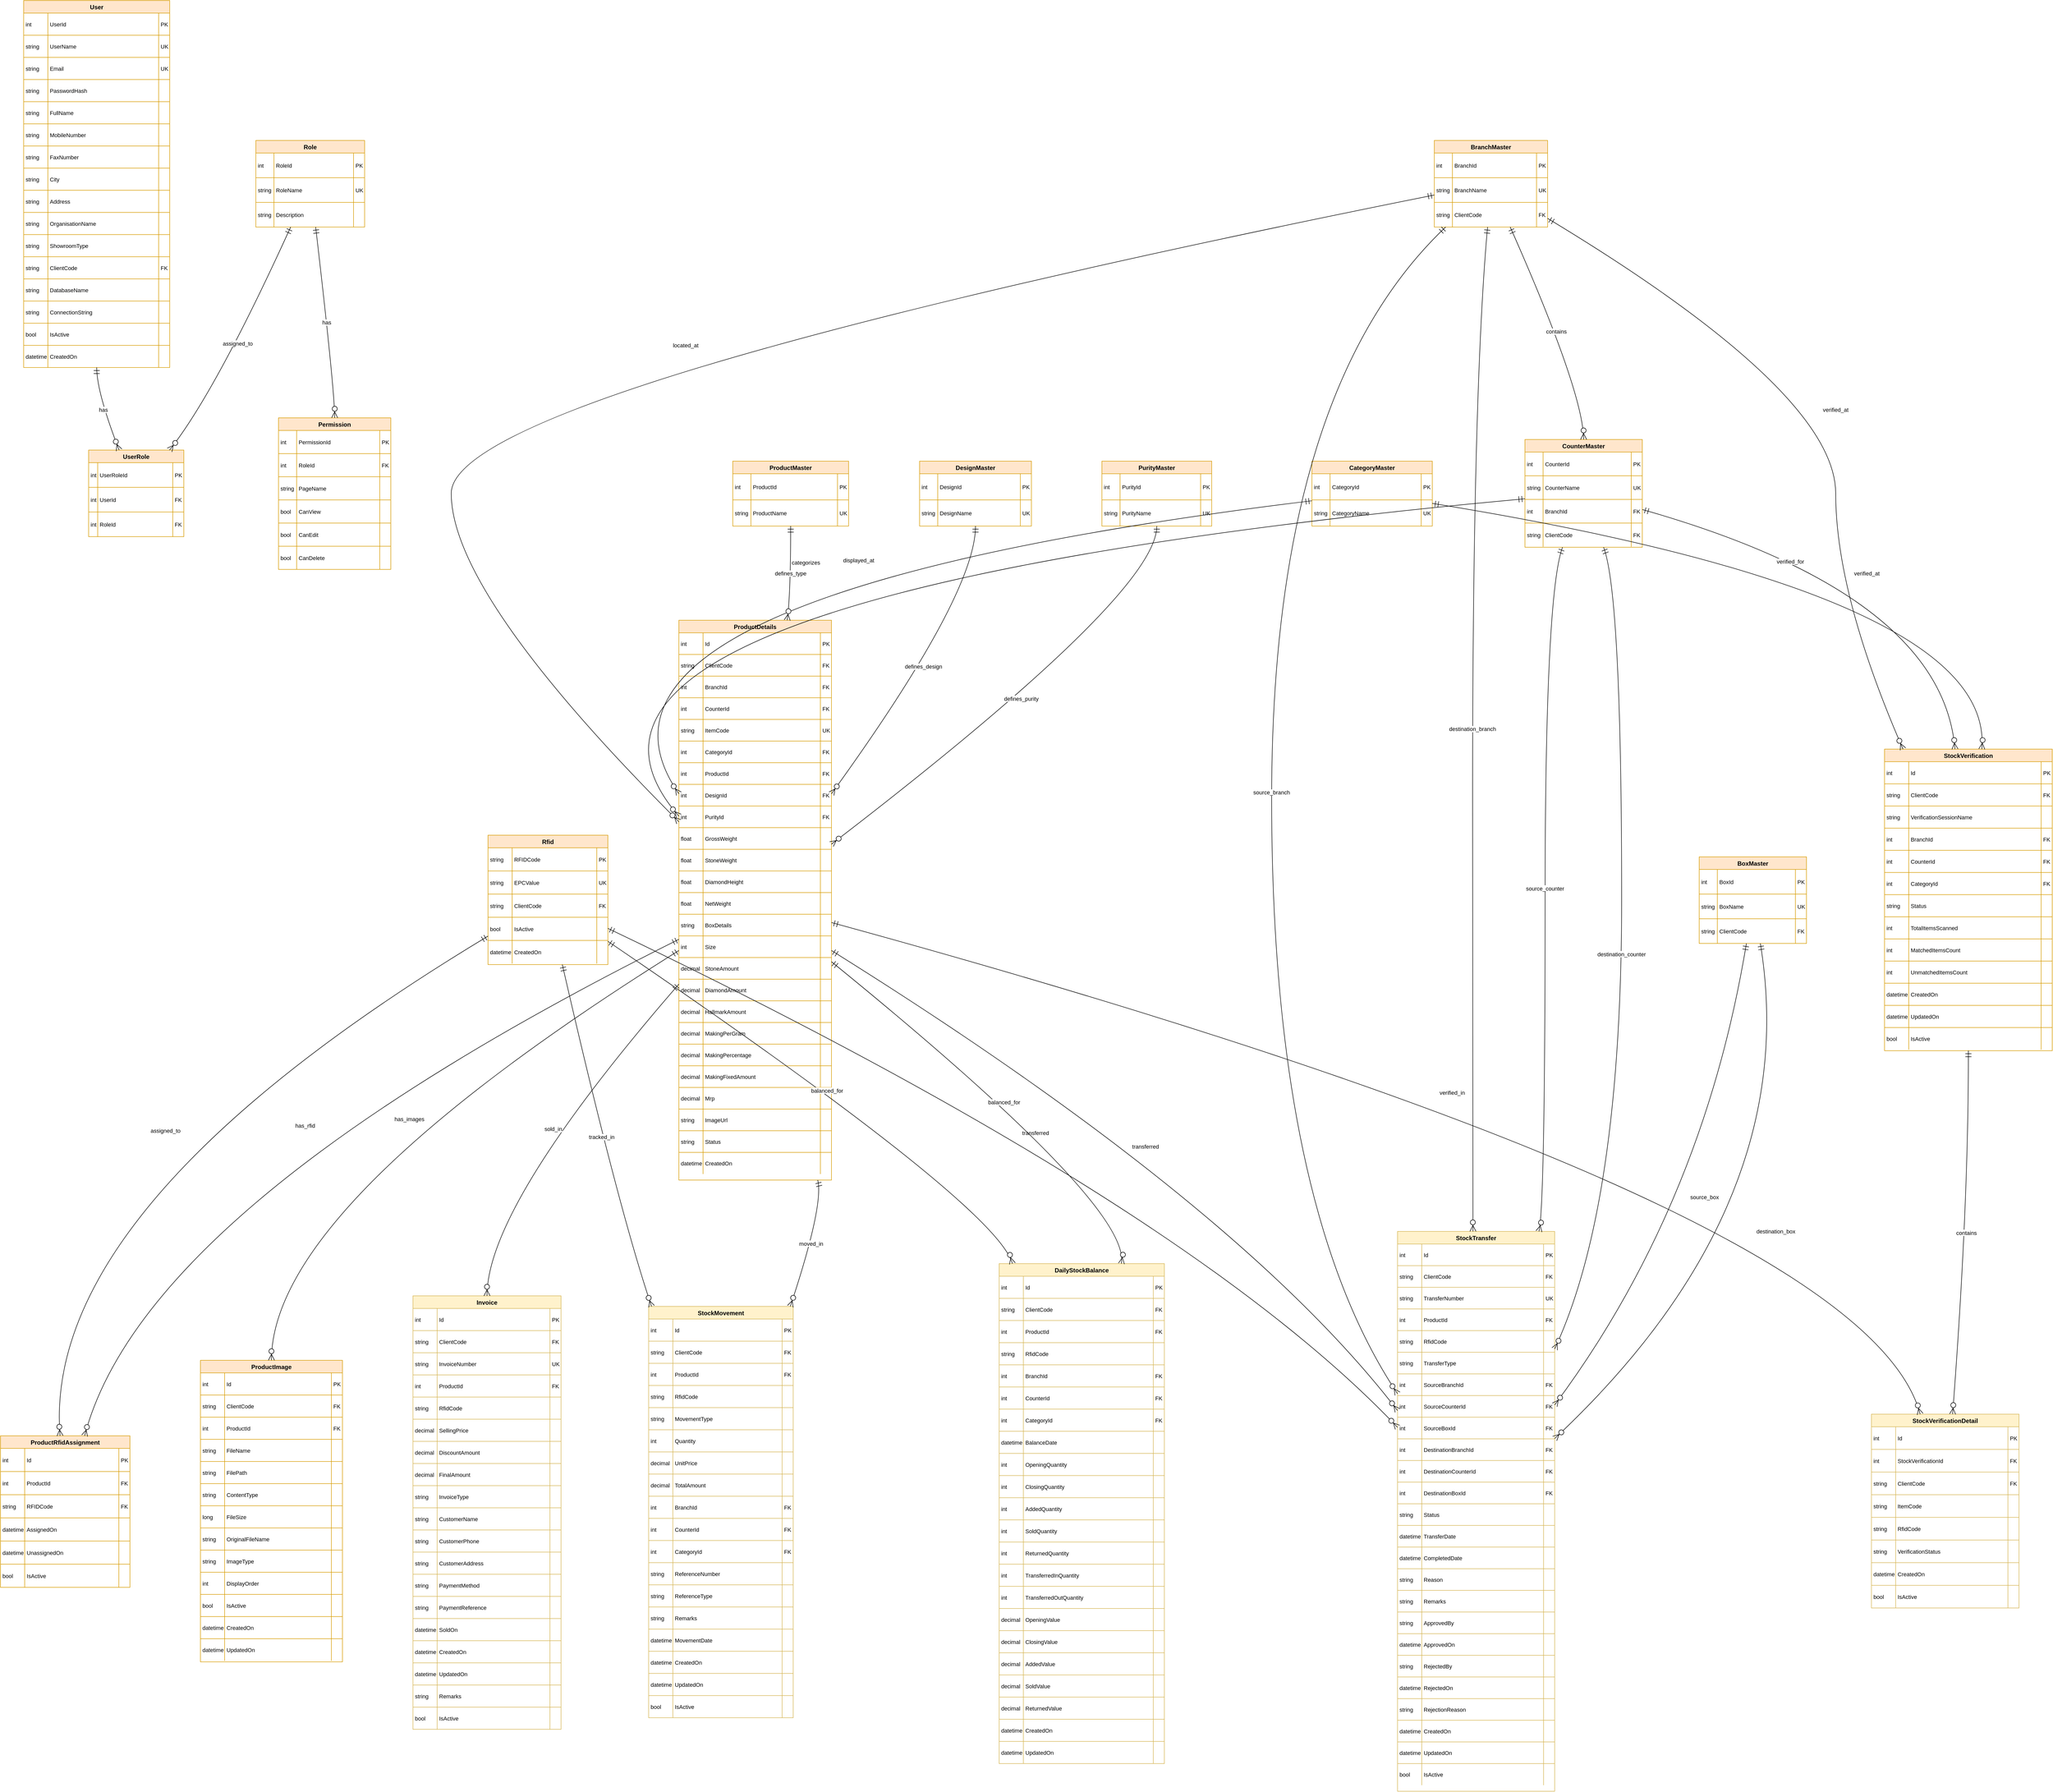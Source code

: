<mxfile version="28.0.6">
  <diagram name="Page-1" id="o38HBNhVrLiL_QfR-PVq">
    <mxGraphModel dx="6947" dy="4573" grid="1" gridSize="10" guides="1" tooltips="1" connect="1" arrows="1" fold="1" page="0" pageScale="1" pageWidth="850" pageHeight="1100" math="0" shadow="0">
      <root>
        <mxCell id="0" />
        <mxCell id="1" parent="0" />
        <mxCell id="LbDl3DtFtMCnHeVolCG9-1" value="User" style="shape=table;startSize=25;container=1;collapsible=0;childLayout=tableLayout;fixedRows=1;rowLines=1;fontStyle=1;align=center;resizeLast=1;fillColor=#ffe6cc;strokeColor=#d79b00;" vertex="1" parent="1">
          <mxGeometry x="416" y="-10" width="290" height="729" as="geometry" />
        </mxCell>
        <mxCell id="LbDl3DtFtMCnHeVolCG9-2" style="shape=tableRow;horizontal=0;startSize=0;swimlaneHead=0;swimlaneBody=0;fillColor=none;collapsible=0;dropTarget=0;points=[[0,0.5],[1,0.5]];portConstraint=eastwest;top=0;left=0;right=0;bottom=0;" vertex="1" parent="LbDl3DtFtMCnHeVolCG9-1">
          <mxGeometry y="25" width="290" height="44" as="geometry" />
        </mxCell>
        <mxCell id="LbDl3DtFtMCnHeVolCG9-3" value="int" style="shape=partialRectangle;connectable=0;fillColor=none;top=0;left=0;bottom=0;right=0;align=left;spacingLeft=2;overflow=hidden;fontSize=11;" vertex="1" parent="LbDl3DtFtMCnHeVolCG9-2">
          <mxGeometry width="48" height="44" as="geometry">
            <mxRectangle width="48" height="44" as="alternateBounds" />
          </mxGeometry>
        </mxCell>
        <mxCell id="LbDl3DtFtMCnHeVolCG9-4" value="UserId" style="shape=partialRectangle;connectable=0;fillColor=none;top=0;left=0;bottom=0;right=0;align=left;spacingLeft=2;overflow=hidden;fontSize=11;" vertex="1" parent="LbDl3DtFtMCnHeVolCG9-2">
          <mxGeometry x="48" width="220" height="44" as="geometry">
            <mxRectangle width="220" height="44" as="alternateBounds" />
          </mxGeometry>
        </mxCell>
        <mxCell id="LbDl3DtFtMCnHeVolCG9-5" value="PK" style="shape=partialRectangle;connectable=0;fillColor=none;top=0;left=0;bottom=0;right=0;align=left;spacingLeft=2;overflow=hidden;fontSize=11;" vertex="1" parent="LbDl3DtFtMCnHeVolCG9-2">
          <mxGeometry x="268" width="22" height="44" as="geometry">
            <mxRectangle width="22" height="44" as="alternateBounds" />
          </mxGeometry>
        </mxCell>
        <mxCell id="LbDl3DtFtMCnHeVolCG9-6" style="shape=tableRow;horizontal=0;startSize=0;swimlaneHead=0;swimlaneBody=0;fillColor=none;collapsible=0;dropTarget=0;points=[[0,0.5],[1,0.5]];portConstraint=eastwest;top=0;left=0;right=0;bottom=0;" vertex="1" parent="LbDl3DtFtMCnHeVolCG9-1">
          <mxGeometry y="69" width="290" height="44" as="geometry" />
        </mxCell>
        <mxCell id="LbDl3DtFtMCnHeVolCG9-7" value="string" style="shape=partialRectangle;connectable=0;fillColor=none;top=0;left=0;bottom=0;right=0;align=left;spacingLeft=2;overflow=hidden;fontSize=11;" vertex="1" parent="LbDl3DtFtMCnHeVolCG9-6">
          <mxGeometry width="48" height="44" as="geometry">
            <mxRectangle width="48" height="44" as="alternateBounds" />
          </mxGeometry>
        </mxCell>
        <mxCell id="LbDl3DtFtMCnHeVolCG9-8" value="UserName" style="shape=partialRectangle;connectable=0;fillColor=none;top=0;left=0;bottom=0;right=0;align=left;spacingLeft=2;overflow=hidden;fontSize=11;" vertex="1" parent="LbDl3DtFtMCnHeVolCG9-6">
          <mxGeometry x="48" width="220" height="44" as="geometry">
            <mxRectangle width="220" height="44" as="alternateBounds" />
          </mxGeometry>
        </mxCell>
        <mxCell id="LbDl3DtFtMCnHeVolCG9-9" value="UK" style="shape=partialRectangle;connectable=0;fillColor=none;top=0;left=0;bottom=0;right=0;align=left;spacingLeft=2;overflow=hidden;fontSize=11;" vertex="1" parent="LbDl3DtFtMCnHeVolCG9-6">
          <mxGeometry x="268" width="22" height="44" as="geometry">
            <mxRectangle width="22" height="44" as="alternateBounds" />
          </mxGeometry>
        </mxCell>
        <mxCell id="LbDl3DtFtMCnHeVolCG9-10" style="shape=tableRow;horizontal=0;startSize=0;swimlaneHead=0;swimlaneBody=0;fillColor=none;collapsible=0;dropTarget=0;points=[[0,0.5],[1,0.5]];portConstraint=eastwest;top=0;left=0;right=0;bottom=0;" vertex="1" parent="LbDl3DtFtMCnHeVolCG9-1">
          <mxGeometry y="113" width="290" height="44" as="geometry" />
        </mxCell>
        <mxCell id="LbDl3DtFtMCnHeVolCG9-11" value="string" style="shape=partialRectangle;connectable=0;fillColor=none;top=0;left=0;bottom=0;right=0;align=left;spacingLeft=2;overflow=hidden;fontSize=11;" vertex="1" parent="LbDl3DtFtMCnHeVolCG9-10">
          <mxGeometry width="48" height="44" as="geometry">
            <mxRectangle width="48" height="44" as="alternateBounds" />
          </mxGeometry>
        </mxCell>
        <mxCell id="LbDl3DtFtMCnHeVolCG9-12" value="Email" style="shape=partialRectangle;connectable=0;fillColor=none;top=0;left=0;bottom=0;right=0;align=left;spacingLeft=2;overflow=hidden;fontSize=11;" vertex="1" parent="LbDl3DtFtMCnHeVolCG9-10">
          <mxGeometry x="48" width="220" height="44" as="geometry">
            <mxRectangle width="220" height="44" as="alternateBounds" />
          </mxGeometry>
        </mxCell>
        <mxCell id="LbDl3DtFtMCnHeVolCG9-13" value="UK" style="shape=partialRectangle;connectable=0;fillColor=none;top=0;left=0;bottom=0;right=0;align=left;spacingLeft=2;overflow=hidden;fontSize=11;" vertex="1" parent="LbDl3DtFtMCnHeVolCG9-10">
          <mxGeometry x="268" width="22" height="44" as="geometry">
            <mxRectangle width="22" height="44" as="alternateBounds" />
          </mxGeometry>
        </mxCell>
        <mxCell id="LbDl3DtFtMCnHeVolCG9-14" style="shape=tableRow;horizontal=0;startSize=0;swimlaneHead=0;swimlaneBody=0;fillColor=none;collapsible=0;dropTarget=0;points=[[0,0.5],[1,0.5]];portConstraint=eastwest;top=0;left=0;right=0;bottom=0;" vertex="1" parent="LbDl3DtFtMCnHeVolCG9-1">
          <mxGeometry y="157" width="290" height="44" as="geometry" />
        </mxCell>
        <mxCell id="LbDl3DtFtMCnHeVolCG9-15" value="string" style="shape=partialRectangle;connectable=0;fillColor=none;top=0;left=0;bottom=0;right=0;align=left;spacingLeft=2;overflow=hidden;fontSize=11;" vertex="1" parent="LbDl3DtFtMCnHeVolCG9-14">
          <mxGeometry width="48" height="44" as="geometry">
            <mxRectangle width="48" height="44" as="alternateBounds" />
          </mxGeometry>
        </mxCell>
        <mxCell id="LbDl3DtFtMCnHeVolCG9-16" value="PasswordHash" style="shape=partialRectangle;connectable=0;fillColor=none;top=0;left=0;bottom=0;right=0;align=left;spacingLeft=2;overflow=hidden;fontSize=11;" vertex="1" parent="LbDl3DtFtMCnHeVolCG9-14">
          <mxGeometry x="48" width="220" height="44" as="geometry">
            <mxRectangle width="220" height="44" as="alternateBounds" />
          </mxGeometry>
        </mxCell>
        <mxCell id="LbDl3DtFtMCnHeVolCG9-17" value="" style="shape=partialRectangle;connectable=0;fillColor=none;top=0;left=0;bottom=0;right=0;align=left;spacingLeft=2;overflow=hidden;fontSize=11;" vertex="1" parent="LbDl3DtFtMCnHeVolCG9-14">
          <mxGeometry x="268" width="22" height="44" as="geometry">
            <mxRectangle width="22" height="44" as="alternateBounds" />
          </mxGeometry>
        </mxCell>
        <mxCell id="LbDl3DtFtMCnHeVolCG9-18" style="shape=tableRow;horizontal=0;startSize=0;swimlaneHead=0;swimlaneBody=0;fillColor=none;collapsible=0;dropTarget=0;points=[[0,0.5],[1,0.5]];portConstraint=eastwest;top=0;left=0;right=0;bottom=0;" vertex="1" parent="LbDl3DtFtMCnHeVolCG9-1">
          <mxGeometry y="201" width="290" height="44" as="geometry" />
        </mxCell>
        <mxCell id="LbDl3DtFtMCnHeVolCG9-19" value="string" style="shape=partialRectangle;connectable=0;fillColor=none;top=0;left=0;bottom=0;right=0;align=left;spacingLeft=2;overflow=hidden;fontSize=11;" vertex="1" parent="LbDl3DtFtMCnHeVolCG9-18">
          <mxGeometry width="48" height="44" as="geometry">
            <mxRectangle width="48" height="44" as="alternateBounds" />
          </mxGeometry>
        </mxCell>
        <mxCell id="LbDl3DtFtMCnHeVolCG9-20" value="FullName" style="shape=partialRectangle;connectable=0;fillColor=none;top=0;left=0;bottom=0;right=0;align=left;spacingLeft=2;overflow=hidden;fontSize=11;" vertex="1" parent="LbDl3DtFtMCnHeVolCG9-18">
          <mxGeometry x="48" width="220" height="44" as="geometry">
            <mxRectangle width="220" height="44" as="alternateBounds" />
          </mxGeometry>
        </mxCell>
        <mxCell id="LbDl3DtFtMCnHeVolCG9-21" value="" style="shape=partialRectangle;connectable=0;fillColor=none;top=0;left=0;bottom=0;right=0;align=left;spacingLeft=2;overflow=hidden;fontSize=11;" vertex="1" parent="LbDl3DtFtMCnHeVolCG9-18">
          <mxGeometry x="268" width="22" height="44" as="geometry">
            <mxRectangle width="22" height="44" as="alternateBounds" />
          </mxGeometry>
        </mxCell>
        <mxCell id="LbDl3DtFtMCnHeVolCG9-22" style="shape=tableRow;horizontal=0;startSize=0;swimlaneHead=0;swimlaneBody=0;fillColor=none;collapsible=0;dropTarget=0;points=[[0,0.5],[1,0.5]];portConstraint=eastwest;top=0;left=0;right=0;bottom=0;" vertex="1" parent="LbDl3DtFtMCnHeVolCG9-1">
          <mxGeometry y="245" width="290" height="44" as="geometry" />
        </mxCell>
        <mxCell id="LbDl3DtFtMCnHeVolCG9-23" value="string" style="shape=partialRectangle;connectable=0;fillColor=none;top=0;left=0;bottom=0;right=0;align=left;spacingLeft=2;overflow=hidden;fontSize=11;" vertex="1" parent="LbDl3DtFtMCnHeVolCG9-22">
          <mxGeometry width="48" height="44" as="geometry">
            <mxRectangle width="48" height="44" as="alternateBounds" />
          </mxGeometry>
        </mxCell>
        <mxCell id="LbDl3DtFtMCnHeVolCG9-24" value="MobileNumber" style="shape=partialRectangle;connectable=0;fillColor=none;top=0;left=0;bottom=0;right=0;align=left;spacingLeft=2;overflow=hidden;fontSize=11;" vertex="1" parent="LbDl3DtFtMCnHeVolCG9-22">
          <mxGeometry x="48" width="220" height="44" as="geometry">
            <mxRectangle width="220" height="44" as="alternateBounds" />
          </mxGeometry>
        </mxCell>
        <mxCell id="LbDl3DtFtMCnHeVolCG9-25" value="" style="shape=partialRectangle;connectable=0;fillColor=none;top=0;left=0;bottom=0;right=0;align=left;spacingLeft=2;overflow=hidden;fontSize=11;" vertex="1" parent="LbDl3DtFtMCnHeVolCG9-22">
          <mxGeometry x="268" width="22" height="44" as="geometry">
            <mxRectangle width="22" height="44" as="alternateBounds" />
          </mxGeometry>
        </mxCell>
        <mxCell id="LbDl3DtFtMCnHeVolCG9-26" style="shape=tableRow;horizontal=0;startSize=0;swimlaneHead=0;swimlaneBody=0;fillColor=none;collapsible=0;dropTarget=0;points=[[0,0.5],[1,0.5]];portConstraint=eastwest;top=0;left=0;right=0;bottom=0;" vertex="1" parent="LbDl3DtFtMCnHeVolCG9-1">
          <mxGeometry y="289" width="290" height="44" as="geometry" />
        </mxCell>
        <mxCell id="LbDl3DtFtMCnHeVolCG9-27" value="string" style="shape=partialRectangle;connectable=0;fillColor=none;top=0;left=0;bottom=0;right=0;align=left;spacingLeft=2;overflow=hidden;fontSize=11;" vertex="1" parent="LbDl3DtFtMCnHeVolCG9-26">
          <mxGeometry width="48" height="44" as="geometry">
            <mxRectangle width="48" height="44" as="alternateBounds" />
          </mxGeometry>
        </mxCell>
        <mxCell id="LbDl3DtFtMCnHeVolCG9-28" value="FaxNumber" style="shape=partialRectangle;connectable=0;fillColor=none;top=0;left=0;bottom=0;right=0;align=left;spacingLeft=2;overflow=hidden;fontSize=11;" vertex="1" parent="LbDl3DtFtMCnHeVolCG9-26">
          <mxGeometry x="48" width="220" height="44" as="geometry">
            <mxRectangle width="220" height="44" as="alternateBounds" />
          </mxGeometry>
        </mxCell>
        <mxCell id="LbDl3DtFtMCnHeVolCG9-29" value="" style="shape=partialRectangle;connectable=0;fillColor=none;top=0;left=0;bottom=0;right=0;align=left;spacingLeft=2;overflow=hidden;fontSize=11;" vertex="1" parent="LbDl3DtFtMCnHeVolCG9-26">
          <mxGeometry x="268" width="22" height="44" as="geometry">
            <mxRectangle width="22" height="44" as="alternateBounds" />
          </mxGeometry>
        </mxCell>
        <mxCell id="LbDl3DtFtMCnHeVolCG9-30" style="shape=tableRow;horizontal=0;startSize=0;swimlaneHead=0;swimlaneBody=0;fillColor=none;collapsible=0;dropTarget=0;points=[[0,0.5],[1,0.5]];portConstraint=eastwest;top=0;left=0;right=0;bottom=0;" vertex="1" parent="LbDl3DtFtMCnHeVolCG9-1">
          <mxGeometry y="333" width="290" height="44" as="geometry" />
        </mxCell>
        <mxCell id="LbDl3DtFtMCnHeVolCG9-31" value="string" style="shape=partialRectangle;connectable=0;fillColor=none;top=0;left=0;bottom=0;right=0;align=left;spacingLeft=2;overflow=hidden;fontSize=11;" vertex="1" parent="LbDl3DtFtMCnHeVolCG9-30">
          <mxGeometry width="48" height="44" as="geometry">
            <mxRectangle width="48" height="44" as="alternateBounds" />
          </mxGeometry>
        </mxCell>
        <mxCell id="LbDl3DtFtMCnHeVolCG9-32" value="City" style="shape=partialRectangle;connectable=0;fillColor=none;top=0;left=0;bottom=0;right=0;align=left;spacingLeft=2;overflow=hidden;fontSize=11;" vertex="1" parent="LbDl3DtFtMCnHeVolCG9-30">
          <mxGeometry x="48" width="220" height="44" as="geometry">
            <mxRectangle width="220" height="44" as="alternateBounds" />
          </mxGeometry>
        </mxCell>
        <mxCell id="LbDl3DtFtMCnHeVolCG9-33" value="" style="shape=partialRectangle;connectable=0;fillColor=none;top=0;left=0;bottom=0;right=0;align=left;spacingLeft=2;overflow=hidden;fontSize=11;" vertex="1" parent="LbDl3DtFtMCnHeVolCG9-30">
          <mxGeometry x="268" width="22" height="44" as="geometry">
            <mxRectangle width="22" height="44" as="alternateBounds" />
          </mxGeometry>
        </mxCell>
        <mxCell id="LbDl3DtFtMCnHeVolCG9-34" style="shape=tableRow;horizontal=0;startSize=0;swimlaneHead=0;swimlaneBody=0;fillColor=none;collapsible=0;dropTarget=0;points=[[0,0.5],[1,0.5]];portConstraint=eastwest;top=0;left=0;right=0;bottom=0;" vertex="1" parent="LbDl3DtFtMCnHeVolCG9-1">
          <mxGeometry y="377" width="290" height="44" as="geometry" />
        </mxCell>
        <mxCell id="LbDl3DtFtMCnHeVolCG9-35" value="string" style="shape=partialRectangle;connectable=0;fillColor=none;top=0;left=0;bottom=0;right=0;align=left;spacingLeft=2;overflow=hidden;fontSize=11;" vertex="1" parent="LbDl3DtFtMCnHeVolCG9-34">
          <mxGeometry width="48" height="44" as="geometry">
            <mxRectangle width="48" height="44" as="alternateBounds" />
          </mxGeometry>
        </mxCell>
        <mxCell id="LbDl3DtFtMCnHeVolCG9-36" value="Address" style="shape=partialRectangle;connectable=0;fillColor=none;top=0;left=0;bottom=0;right=0;align=left;spacingLeft=2;overflow=hidden;fontSize=11;" vertex="1" parent="LbDl3DtFtMCnHeVolCG9-34">
          <mxGeometry x="48" width="220" height="44" as="geometry">
            <mxRectangle width="220" height="44" as="alternateBounds" />
          </mxGeometry>
        </mxCell>
        <mxCell id="LbDl3DtFtMCnHeVolCG9-37" value="" style="shape=partialRectangle;connectable=0;fillColor=none;top=0;left=0;bottom=0;right=0;align=left;spacingLeft=2;overflow=hidden;fontSize=11;" vertex="1" parent="LbDl3DtFtMCnHeVolCG9-34">
          <mxGeometry x="268" width="22" height="44" as="geometry">
            <mxRectangle width="22" height="44" as="alternateBounds" />
          </mxGeometry>
        </mxCell>
        <mxCell id="LbDl3DtFtMCnHeVolCG9-38" style="shape=tableRow;horizontal=0;startSize=0;swimlaneHead=0;swimlaneBody=0;fillColor=none;collapsible=0;dropTarget=0;points=[[0,0.5],[1,0.5]];portConstraint=eastwest;top=0;left=0;right=0;bottom=0;" vertex="1" parent="LbDl3DtFtMCnHeVolCG9-1">
          <mxGeometry y="421" width="290" height="44" as="geometry" />
        </mxCell>
        <mxCell id="LbDl3DtFtMCnHeVolCG9-39" value="string" style="shape=partialRectangle;connectable=0;fillColor=none;top=0;left=0;bottom=0;right=0;align=left;spacingLeft=2;overflow=hidden;fontSize=11;" vertex="1" parent="LbDl3DtFtMCnHeVolCG9-38">
          <mxGeometry width="48" height="44" as="geometry">
            <mxRectangle width="48" height="44" as="alternateBounds" />
          </mxGeometry>
        </mxCell>
        <mxCell id="LbDl3DtFtMCnHeVolCG9-40" value="OrganisationName" style="shape=partialRectangle;connectable=0;fillColor=none;top=0;left=0;bottom=0;right=0;align=left;spacingLeft=2;overflow=hidden;fontSize=11;" vertex="1" parent="LbDl3DtFtMCnHeVolCG9-38">
          <mxGeometry x="48" width="220" height="44" as="geometry">
            <mxRectangle width="220" height="44" as="alternateBounds" />
          </mxGeometry>
        </mxCell>
        <mxCell id="LbDl3DtFtMCnHeVolCG9-41" value="" style="shape=partialRectangle;connectable=0;fillColor=none;top=0;left=0;bottom=0;right=0;align=left;spacingLeft=2;overflow=hidden;fontSize=11;" vertex="1" parent="LbDl3DtFtMCnHeVolCG9-38">
          <mxGeometry x="268" width="22" height="44" as="geometry">
            <mxRectangle width="22" height="44" as="alternateBounds" />
          </mxGeometry>
        </mxCell>
        <mxCell id="LbDl3DtFtMCnHeVolCG9-42" style="shape=tableRow;horizontal=0;startSize=0;swimlaneHead=0;swimlaneBody=0;fillColor=none;collapsible=0;dropTarget=0;points=[[0,0.5],[1,0.5]];portConstraint=eastwest;top=0;left=0;right=0;bottom=0;" vertex="1" parent="LbDl3DtFtMCnHeVolCG9-1">
          <mxGeometry y="465" width="290" height="44" as="geometry" />
        </mxCell>
        <mxCell id="LbDl3DtFtMCnHeVolCG9-43" value="string" style="shape=partialRectangle;connectable=0;fillColor=none;top=0;left=0;bottom=0;right=0;align=left;spacingLeft=2;overflow=hidden;fontSize=11;" vertex="1" parent="LbDl3DtFtMCnHeVolCG9-42">
          <mxGeometry width="48" height="44" as="geometry">
            <mxRectangle width="48" height="44" as="alternateBounds" />
          </mxGeometry>
        </mxCell>
        <mxCell id="LbDl3DtFtMCnHeVolCG9-44" value="ShowroomType" style="shape=partialRectangle;connectable=0;fillColor=none;top=0;left=0;bottom=0;right=0;align=left;spacingLeft=2;overflow=hidden;fontSize=11;" vertex="1" parent="LbDl3DtFtMCnHeVolCG9-42">
          <mxGeometry x="48" width="220" height="44" as="geometry">
            <mxRectangle width="220" height="44" as="alternateBounds" />
          </mxGeometry>
        </mxCell>
        <mxCell id="LbDl3DtFtMCnHeVolCG9-45" value="" style="shape=partialRectangle;connectable=0;fillColor=none;top=0;left=0;bottom=0;right=0;align=left;spacingLeft=2;overflow=hidden;fontSize=11;" vertex="1" parent="LbDl3DtFtMCnHeVolCG9-42">
          <mxGeometry x="268" width="22" height="44" as="geometry">
            <mxRectangle width="22" height="44" as="alternateBounds" />
          </mxGeometry>
        </mxCell>
        <mxCell id="LbDl3DtFtMCnHeVolCG9-46" style="shape=tableRow;horizontal=0;startSize=0;swimlaneHead=0;swimlaneBody=0;fillColor=none;collapsible=0;dropTarget=0;points=[[0,0.5],[1,0.5]];portConstraint=eastwest;top=0;left=0;right=0;bottom=0;" vertex="1" parent="LbDl3DtFtMCnHeVolCG9-1">
          <mxGeometry y="509" width="290" height="44" as="geometry" />
        </mxCell>
        <mxCell id="LbDl3DtFtMCnHeVolCG9-47" value="string" style="shape=partialRectangle;connectable=0;fillColor=none;top=0;left=0;bottom=0;right=0;align=left;spacingLeft=2;overflow=hidden;fontSize=11;" vertex="1" parent="LbDl3DtFtMCnHeVolCG9-46">
          <mxGeometry width="48" height="44" as="geometry">
            <mxRectangle width="48" height="44" as="alternateBounds" />
          </mxGeometry>
        </mxCell>
        <mxCell id="LbDl3DtFtMCnHeVolCG9-48" value="ClientCode" style="shape=partialRectangle;connectable=0;fillColor=none;top=0;left=0;bottom=0;right=0;align=left;spacingLeft=2;overflow=hidden;fontSize=11;" vertex="1" parent="LbDl3DtFtMCnHeVolCG9-46">
          <mxGeometry x="48" width="220" height="44" as="geometry">
            <mxRectangle width="220" height="44" as="alternateBounds" />
          </mxGeometry>
        </mxCell>
        <mxCell id="LbDl3DtFtMCnHeVolCG9-49" value="FK" style="shape=partialRectangle;connectable=0;fillColor=none;top=0;left=0;bottom=0;right=0;align=left;spacingLeft=2;overflow=hidden;fontSize=11;" vertex="1" parent="LbDl3DtFtMCnHeVolCG9-46">
          <mxGeometry x="268" width="22" height="44" as="geometry">
            <mxRectangle width="22" height="44" as="alternateBounds" />
          </mxGeometry>
        </mxCell>
        <mxCell id="LbDl3DtFtMCnHeVolCG9-50" style="shape=tableRow;horizontal=0;startSize=0;swimlaneHead=0;swimlaneBody=0;fillColor=none;collapsible=0;dropTarget=0;points=[[0,0.5],[1,0.5]];portConstraint=eastwest;top=0;left=0;right=0;bottom=0;" vertex="1" parent="LbDl3DtFtMCnHeVolCG9-1">
          <mxGeometry y="553" width="290" height="44" as="geometry" />
        </mxCell>
        <mxCell id="LbDl3DtFtMCnHeVolCG9-51" value="string" style="shape=partialRectangle;connectable=0;fillColor=none;top=0;left=0;bottom=0;right=0;align=left;spacingLeft=2;overflow=hidden;fontSize=11;" vertex="1" parent="LbDl3DtFtMCnHeVolCG9-50">
          <mxGeometry width="48" height="44" as="geometry">
            <mxRectangle width="48" height="44" as="alternateBounds" />
          </mxGeometry>
        </mxCell>
        <mxCell id="LbDl3DtFtMCnHeVolCG9-52" value="DatabaseName" style="shape=partialRectangle;connectable=0;fillColor=none;top=0;left=0;bottom=0;right=0;align=left;spacingLeft=2;overflow=hidden;fontSize=11;" vertex="1" parent="LbDl3DtFtMCnHeVolCG9-50">
          <mxGeometry x="48" width="220" height="44" as="geometry">
            <mxRectangle width="220" height="44" as="alternateBounds" />
          </mxGeometry>
        </mxCell>
        <mxCell id="LbDl3DtFtMCnHeVolCG9-53" value="" style="shape=partialRectangle;connectable=0;fillColor=none;top=0;left=0;bottom=0;right=0;align=left;spacingLeft=2;overflow=hidden;fontSize=11;" vertex="1" parent="LbDl3DtFtMCnHeVolCG9-50">
          <mxGeometry x="268" width="22" height="44" as="geometry">
            <mxRectangle width="22" height="44" as="alternateBounds" />
          </mxGeometry>
        </mxCell>
        <mxCell id="LbDl3DtFtMCnHeVolCG9-54" style="shape=tableRow;horizontal=0;startSize=0;swimlaneHead=0;swimlaneBody=0;fillColor=none;collapsible=0;dropTarget=0;points=[[0,0.5],[1,0.5]];portConstraint=eastwest;top=0;left=0;right=0;bottom=0;" vertex="1" parent="LbDl3DtFtMCnHeVolCG9-1">
          <mxGeometry y="597" width="290" height="44" as="geometry" />
        </mxCell>
        <mxCell id="LbDl3DtFtMCnHeVolCG9-55" value="string" style="shape=partialRectangle;connectable=0;fillColor=none;top=0;left=0;bottom=0;right=0;align=left;spacingLeft=2;overflow=hidden;fontSize=11;" vertex="1" parent="LbDl3DtFtMCnHeVolCG9-54">
          <mxGeometry width="48" height="44" as="geometry">
            <mxRectangle width="48" height="44" as="alternateBounds" />
          </mxGeometry>
        </mxCell>
        <mxCell id="LbDl3DtFtMCnHeVolCG9-56" value="ConnectionString" style="shape=partialRectangle;connectable=0;fillColor=none;top=0;left=0;bottom=0;right=0;align=left;spacingLeft=2;overflow=hidden;fontSize=11;" vertex="1" parent="LbDl3DtFtMCnHeVolCG9-54">
          <mxGeometry x="48" width="220" height="44" as="geometry">
            <mxRectangle width="220" height="44" as="alternateBounds" />
          </mxGeometry>
        </mxCell>
        <mxCell id="LbDl3DtFtMCnHeVolCG9-57" value="" style="shape=partialRectangle;connectable=0;fillColor=none;top=0;left=0;bottom=0;right=0;align=left;spacingLeft=2;overflow=hidden;fontSize=11;" vertex="1" parent="LbDl3DtFtMCnHeVolCG9-54">
          <mxGeometry x="268" width="22" height="44" as="geometry">
            <mxRectangle width="22" height="44" as="alternateBounds" />
          </mxGeometry>
        </mxCell>
        <mxCell id="LbDl3DtFtMCnHeVolCG9-58" style="shape=tableRow;horizontal=0;startSize=0;swimlaneHead=0;swimlaneBody=0;fillColor=none;collapsible=0;dropTarget=0;points=[[0,0.5],[1,0.5]];portConstraint=eastwest;top=0;left=0;right=0;bottom=0;" vertex="1" parent="LbDl3DtFtMCnHeVolCG9-1">
          <mxGeometry y="641" width="290" height="44" as="geometry" />
        </mxCell>
        <mxCell id="LbDl3DtFtMCnHeVolCG9-59" value="bool" style="shape=partialRectangle;connectable=0;fillColor=none;top=0;left=0;bottom=0;right=0;align=left;spacingLeft=2;overflow=hidden;fontSize=11;" vertex="1" parent="LbDl3DtFtMCnHeVolCG9-58">
          <mxGeometry width="48" height="44" as="geometry">
            <mxRectangle width="48" height="44" as="alternateBounds" />
          </mxGeometry>
        </mxCell>
        <mxCell id="LbDl3DtFtMCnHeVolCG9-60" value="IsActive" style="shape=partialRectangle;connectable=0;fillColor=none;top=0;left=0;bottom=0;right=0;align=left;spacingLeft=2;overflow=hidden;fontSize=11;" vertex="1" parent="LbDl3DtFtMCnHeVolCG9-58">
          <mxGeometry x="48" width="220" height="44" as="geometry">
            <mxRectangle width="220" height="44" as="alternateBounds" />
          </mxGeometry>
        </mxCell>
        <mxCell id="LbDl3DtFtMCnHeVolCG9-61" value="" style="shape=partialRectangle;connectable=0;fillColor=none;top=0;left=0;bottom=0;right=0;align=left;spacingLeft=2;overflow=hidden;fontSize=11;" vertex="1" parent="LbDl3DtFtMCnHeVolCG9-58">
          <mxGeometry x="268" width="22" height="44" as="geometry">
            <mxRectangle width="22" height="44" as="alternateBounds" />
          </mxGeometry>
        </mxCell>
        <mxCell id="LbDl3DtFtMCnHeVolCG9-62" style="shape=tableRow;horizontal=0;startSize=0;swimlaneHead=0;swimlaneBody=0;fillColor=none;collapsible=0;dropTarget=0;points=[[0,0.5],[1,0.5]];portConstraint=eastwest;top=0;left=0;right=0;bottom=0;" vertex="1" parent="LbDl3DtFtMCnHeVolCG9-1">
          <mxGeometry y="685" width="290" height="44" as="geometry" />
        </mxCell>
        <mxCell id="LbDl3DtFtMCnHeVolCG9-63" value="datetime" style="shape=partialRectangle;connectable=0;fillColor=none;top=0;left=0;bottom=0;right=0;align=left;spacingLeft=2;overflow=hidden;fontSize=11;" vertex="1" parent="LbDl3DtFtMCnHeVolCG9-62">
          <mxGeometry width="48" height="44" as="geometry">
            <mxRectangle width="48" height="44" as="alternateBounds" />
          </mxGeometry>
        </mxCell>
        <mxCell id="LbDl3DtFtMCnHeVolCG9-64" value="CreatedOn" style="shape=partialRectangle;connectable=0;fillColor=none;top=0;left=0;bottom=0;right=0;align=left;spacingLeft=2;overflow=hidden;fontSize=11;" vertex="1" parent="LbDl3DtFtMCnHeVolCG9-62">
          <mxGeometry x="48" width="220" height="44" as="geometry">
            <mxRectangle width="220" height="44" as="alternateBounds" />
          </mxGeometry>
        </mxCell>
        <mxCell id="LbDl3DtFtMCnHeVolCG9-65" value="" style="shape=partialRectangle;connectable=0;fillColor=none;top=0;left=0;bottom=0;right=0;align=left;spacingLeft=2;overflow=hidden;fontSize=11;" vertex="1" parent="LbDl3DtFtMCnHeVolCG9-62">
          <mxGeometry x="268" width="22" height="44" as="geometry">
            <mxRectangle width="22" height="44" as="alternateBounds" />
          </mxGeometry>
        </mxCell>
        <mxCell id="LbDl3DtFtMCnHeVolCG9-66" value="Role" style="shape=table;startSize=25;container=1;collapsible=0;childLayout=tableLayout;fixedRows=1;rowLines=1;fontStyle=1;align=center;resizeLast=1;fillColor=#ffe6cc;strokeColor=#d79b00;" vertex="1" parent="1">
          <mxGeometry x="877" y="268" width="216" height="172" as="geometry" />
        </mxCell>
        <mxCell id="LbDl3DtFtMCnHeVolCG9-67" style="shape=tableRow;horizontal=0;startSize=0;swimlaneHead=0;swimlaneBody=0;fillColor=none;collapsible=0;dropTarget=0;points=[[0,0.5],[1,0.5]];portConstraint=eastwest;top=0;left=0;right=0;bottom=0;" vertex="1" parent="LbDl3DtFtMCnHeVolCG9-66">
          <mxGeometry y="25" width="216" height="49" as="geometry" />
        </mxCell>
        <mxCell id="LbDl3DtFtMCnHeVolCG9-68" value="int" style="shape=partialRectangle;connectable=0;fillColor=none;top=0;left=0;bottom=0;right=0;align=left;spacingLeft=2;overflow=hidden;fontSize=11;" vertex="1" parent="LbDl3DtFtMCnHeVolCG9-67">
          <mxGeometry width="36" height="49" as="geometry">
            <mxRectangle width="36" height="49" as="alternateBounds" />
          </mxGeometry>
        </mxCell>
        <mxCell id="LbDl3DtFtMCnHeVolCG9-69" value="RoleId" style="shape=partialRectangle;connectable=0;fillColor=none;top=0;left=0;bottom=0;right=0;align=left;spacingLeft=2;overflow=hidden;fontSize=11;" vertex="1" parent="LbDl3DtFtMCnHeVolCG9-67">
          <mxGeometry x="36" width="158" height="49" as="geometry">
            <mxRectangle width="158" height="49" as="alternateBounds" />
          </mxGeometry>
        </mxCell>
        <mxCell id="LbDl3DtFtMCnHeVolCG9-70" value="PK" style="shape=partialRectangle;connectable=0;fillColor=none;top=0;left=0;bottom=0;right=0;align=left;spacingLeft=2;overflow=hidden;fontSize=11;" vertex="1" parent="LbDl3DtFtMCnHeVolCG9-67">
          <mxGeometry x="194" width="22" height="49" as="geometry">
            <mxRectangle width="22" height="49" as="alternateBounds" />
          </mxGeometry>
        </mxCell>
        <mxCell id="LbDl3DtFtMCnHeVolCG9-71" style="shape=tableRow;horizontal=0;startSize=0;swimlaneHead=0;swimlaneBody=0;fillColor=none;collapsible=0;dropTarget=0;points=[[0,0.5],[1,0.5]];portConstraint=eastwest;top=0;left=0;right=0;bottom=0;" vertex="1" parent="LbDl3DtFtMCnHeVolCG9-66">
          <mxGeometry y="74" width="216" height="49" as="geometry" />
        </mxCell>
        <mxCell id="LbDl3DtFtMCnHeVolCG9-72" value="string" style="shape=partialRectangle;connectable=0;fillColor=none;top=0;left=0;bottom=0;right=0;align=left;spacingLeft=2;overflow=hidden;fontSize=11;" vertex="1" parent="LbDl3DtFtMCnHeVolCG9-71">
          <mxGeometry width="36" height="49" as="geometry">
            <mxRectangle width="36" height="49" as="alternateBounds" />
          </mxGeometry>
        </mxCell>
        <mxCell id="LbDl3DtFtMCnHeVolCG9-73" value="RoleName" style="shape=partialRectangle;connectable=0;fillColor=none;top=0;left=0;bottom=0;right=0;align=left;spacingLeft=2;overflow=hidden;fontSize=11;" vertex="1" parent="LbDl3DtFtMCnHeVolCG9-71">
          <mxGeometry x="36" width="158" height="49" as="geometry">
            <mxRectangle width="158" height="49" as="alternateBounds" />
          </mxGeometry>
        </mxCell>
        <mxCell id="LbDl3DtFtMCnHeVolCG9-74" value="UK" style="shape=partialRectangle;connectable=0;fillColor=none;top=0;left=0;bottom=0;right=0;align=left;spacingLeft=2;overflow=hidden;fontSize=11;" vertex="1" parent="LbDl3DtFtMCnHeVolCG9-71">
          <mxGeometry x="194" width="22" height="49" as="geometry">
            <mxRectangle width="22" height="49" as="alternateBounds" />
          </mxGeometry>
        </mxCell>
        <mxCell id="LbDl3DtFtMCnHeVolCG9-75" style="shape=tableRow;horizontal=0;startSize=0;swimlaneHead=0;swimlaneBody=0;fillColor=none;collapsible=0;dropTarget=0;points=[[0,0.5],[1,0.5]];portConstraint=eastwest;top=0;left=0;right=0;bottom=0;" vertex="1" parent="LbDl3DtFtMCnHeVolCG9-66">
          <mxGeometry y="123" width="216" height="49" as="geometry" />
        </mxCell>
        <mxCell id="LbDl3DtFtMCnHeVolCG9-76" value="string" style="shape=partialRectangle;connectable=0;fillColor=none;top=0;left=0;bottom=0;right=0;align=left;spacingLeft=2;overflow=hidden;fontSize=11;" vertex="1" parent="LbDl3DtFtMCnHeVolCG9-75">
          <mxGeometry width="36" height="49" as="geometry">
            <mxRectangle width="36" height="49" as="alternateBounds" />
          </mxGeometry>
        </mxCell>
        <mxCell id="LbDl3DtFtMCnHeVolCG9-77" value="Description" style="shape=partialRectangle;connectable=0;fillColor=none;top=0;left=0;bottom=0;right=0;align=left;spacingLeft=2;overflow=hidden;fontSize=11;" vertex="1" parent="LbDl3DtFtMCnHeVolCG9-75">
          <mxGeometry x="36" width="158" height="49" as="geometry">
            <mxRectangle width="158" height="49" as="alternateBounds" />
          </mxGeometry>
        </mxCell>
        <mxCell id="LbDl3DtFtMCnHeVolCG9-78" value="" style="shape=partialRectangle;connectable=0;fillColor=none;top=0;left=0;bottom=0;right=0;align=left;spacingLeft=2;overflow=hidden;fontSize=11;" vertex="1" parent="LbDl3DtFtMCnHeVolCG9-75">
          <mxGeometry x="194" width="22" height="49" as="geometry">
            <mxRectangle width="22" height="49" as="alternateBounds" />
          </mxGeometry>
        </mxCell>
        <mxCell id="LbDl3DtFtMCnHeVolCG9-79" value="UserRole" style="shape=table;startSize=25;container=1;collapsible=0;childLayout=tableLayout;fixedRows=1;rowLines=1;fontStyle=1;align=center;resizeLast=1;fillColor=#ffe6cc;strokeColor=#d79b00;" vertex="1" parent="1">
          <mxGeometry x="545" y="883" width="189" height="172" as="geometry" />
        </mxCell>
        <mxCell id="LbDl3DtFtMCnHeVolCG9-80" style="shape=tableRow;horizontal=0;startSize=0;swimlaneHead=0;swimlaneBody=0;fillColor=none;collapsible=0;dropTarget=0;points=[[0,0.5],[1,0.5]];portConstraint=eastwest;top=0;left=0;right=0;bottom=0;" vertex="1" parent="LbDl3DtFtMCnHeVolCG9-79">
          <mxGeometry y="25" width="189" height="49" as="geometry" />
        </mxCell>
        <mxCell id="LbDl3DtFtMCnHeVolCG9-81" value="int" style="shape=partialRectangle;connectable=0;fillColor=none;top=0;left=0;bottom=0;right=0;align=left;spacingLeft=2;overflow=hidden;fontSize=11;" vertex="1" parent="LbDl3DtFtMCnHeVolCG9-80">
          <mxGeometry width="18" height="49" as="geometry">
            <mxRectangle width="18" height="49" as="alternateBounds" />
          </mxGeometry>
        </mxCell>
        <mxCell id="LbDl3DtFtMCnHeVolCG9-82" value="UserRoleId" style="shape=partialRectangle;connectable=0;fillColor=none;top=0;left=0;bottom=0;right=0;align=left;spacingLeft=2;overflow=hidden;fontSize=11;" vertex="1" parent="LbDl3DtFtMCnHeVolCG9-80">
          <mxGeometry x="18" width="149" height="49" as="geometry">
            <mxRectangle width="149" height="49" as="alternateBounds" />
          </mxGeometry>
        </mxCell>
        <mxCell id="LbDl3DtFtMCnHeVolCG9-83" value="PK" style="shape=partialRectangle;connectable=0;fillColor=none;top=0;left=0;bottom=0;right=0;align=left;spacingLeft=2;overflow=hidden;fontSize=11;" vertex="1" parent="LbDl3DtFtMCnHeVolCG9-80">
          <mxGeometry x="167" width="22" height="49" as="geometry">
            <mxRectangle width="22" height="49" as="alternateBounds" />
          </mxGeometry>
        </mxCell>
        <mxCell id="LbDl3DtFtMCnHeVolCG9-84" style="shape=tableRow;horizontal=0;startSize=0;swimlaneHead=0;swimlaneBody=0;fillColor=none;collapsible=0;dropTarget=0;points=[[0,0.5],[1,0.5]];portConstraint=eastwest;top=0;left=0;right=0;bottom=0;" vertex="1" parent="LbDl3DtFtMCnHeVolCG9-79">
          <mxGeometry y="74" width="189" height="49" as="geometry" />
        </mxCell>
        <mxCell id="LbDl3DtFtMCnHeVolCG9-85" value="int" style="shape=partialRectangle;connectable=0;fillColor=none;top=0;left=0;bottom=0;right=0;align=left;spacingLeft=2;overflow=hidden;fontSize=11;" vertex="1" parent="LbDl3DtFtMCnHeVolCG9-84">
          <mxGeometry width="18" height="49" as="geometry">
            <mxRectangle width="18" height="49" as="alternateBounds" />
          </mxGeometry>
        </mxCell>
        <mxCell id="LbDl3DtFtMCnHeVolCG9-86" value="UserId" style="shape=partialRectangle;connectable=0;fillColor=none;top=0;left=0;bottom=0;right=0;align=left;spacingLeft=2;overflow=hidden;fontSize=11;" vertex="1" parent="LbDl3DtFtMCnHeVolCG9-84">
          <mxGeometry x="18" width="149" height="49" as="geometry">
            <mxRectangle width="149" height="49" as="alternateBounds" />
          </mxGeometry>
        </mxCell>
        <mxCell id="LbDl3DtFtMCnHeVolCG9-87" value="FK" style="shape=partialRectangle;connectable=0;fillColor=none;top=0;left=0;bottom=0;right=0;align=left;spacingLeft=2;overflow=hidden;fontSize=11;" vertex="1" parent="LbDl3DtFtMCnHeVolCG9-84">
          <mxGeometry x="167" width="22" height="49" as="geometry">
            <mxRectangle width="22" height="49" as="alternateBounds" />
          </mxGeometry>
        </mxCell>
        <mxCell id="LbDl3DtFtMCnHeVolCG9-88" style="shape=tableRow;horizontal=0;startSize=0;swimlaneHead=0;swimlaneBody=0;fillColor=none;collapsible=0;dropTarget=0;points=[[0,0.5],[1,0.5]];portConstraint=eastwest;top=0;left=0;right=0;bottom=0;" vertex="1" parent="LbDl3DtFtMCnHeVolCG9-79">
          <mxGeometry y="123" width="189" height="49" as="geometry" />
        </mxCell>
        <mxCell id="LbDl3DtFtMCnHeVolCG9-89" value="int" style="shape=partialRectangle;connectable=0;fillColor=none;top=0;left=0;bottom=0;right=0;align=left;spacingLeft=2;overflow=hidden;fontSize=11;" vertex="1" parent="LbDl3DtFtMCnHeVolCG9-88">
          <mxGeometry width="18" height="49" as="geometry">
            <mxRectangle width="18" height="49" as="alternateBounds" />
          </mxGeometry>
        </mxCell>
        <mxCell id="LbDl3DtFtMCnHeVolCG9-90" value="RoleId" style="shape=partialRectangle;connectable=0;fillColor=none;top=0;left=0;bottom=0;right=0;align=left;spacingLeft=2;overflow=hidden;fontSize=11;" vertex="1" parent="LbDl3DtFtMCnHeVolCG9-88">
          <mxGeometry x="18" width="149" height="49" as="geometry">
            <mxRectangle width="149" height="49" as="alternateBounds" />
          </mxGeometry>
        </mxCell>
        <mxCell id="LbDl3DtFtMCnHeVolCG9-91" value="FK" style="shape=partialRectangle;connectable=0;fillColor=none;top=0;left=0;bottom=0;right=0;align=left;spacingLeft=2;overflow=hidden;fontSize=11;" vertex="1" parent="LbDl3DtFtMCnHeVolCG9-88">
          <mxGeometry x="167" width="22" height="49" as="geometry">
            <mxRectangle width="22" height="49" as="alternateBounds" />
          </mxGeometry>
        </mxCell>
        <mxCell id="LbDl3DtFtMCnHeVolCG9-92" value="Permission" style="shape=table;startSize=25;container=1;collapsible=0;childLayout=tableLayout;fixedRows=1;rowLines=1;fontStyle=1;align=center;resizeLast=1;fillColor=#ffe6cc;strokeColor=#d79b00;" vertex="1" parent="1">
          <mxGeometry x="922" y="819" width="223" height="301" as="geometry" />
        </mxCell>
        <mxCell id="LbDl3DtFtMCnHeVolCG9-93" style="shape=tableRow;horizontal=0;startSize=0;swimlaneHead=0;swimlaneBody=0;fillColor=none;collapsible=0;dropTarget=0;points=[[0,0.5],[1,0.5]];portConstraint=eastwest;top=0;left=0;right=0;bottom=0;" vertex="1" parent="LbDl3DtFtMCnHeVolCG9-92">
          <mxGeometry y="25" width="223" height="46" as="geometry" />
        </mxCell>
        <mxCell id="LbDl3DtFtMCnHeVolCG9-94" value="int" style="shape=partialRectangle;connectable=0;fillColor=none;top=0;left=0;bottom=0;right=0;align=left;spacingLeft=2;overflow=hidden;fontSize=11;" vertex="1" parent="LbDl3DtFtMCnHeVolCG9-93">
          <mxGeometry width="36" height="46" as="geometry">
            <mxRectangle width="36" height="46" as="alternateBounds" />
          </mxGeometry>
        </mxCell>
        <mxCell id="LbDl3DtFtMCnHeVolCG9-95" value="PermissionId" style="shape=partialRectangle;connectable=0;fillColor=none;top=0;left=0;bottom=0;right=0;align=left;spacingLeft=2;overflow=hidden;fontSize=11;" vertex="1" parent="LbDl3DtFtMCnHeVolCG9-93">
          <mxGeometry x="36" width="165" height="46" as="geometry">
            <mxRectangle width="165" height="46" as="alternateBounds" />
          </mxGeometry>
        </mxCell>
        <mxCell id="LbDl3DtFtMCnHeVolCG9-96" value="PK" style="shape=partialRectangle;connectable=0;fillColor=none;top=0;left=0;bottom=0;right=0;align=left;spacingLeft=2;overflow=hidden;fontSize=11;" vertex="1" parent="LbDl3DtFtMCnHeVolCG9-93">
          <mxGeometry x="201" width="22" height="46" as="geometry">
            <mxRectangle width="22" height="46" as="alternateBounds" />
          </mxGeometry>
        </mxCell>
        <mxCell id="LbDl3DtFtMCnHeVolCG9-97" style="shape=tableRow;horizontal=0;startSize=0;swimlaneHead=0;swimlaneBody=0;fillColor=none;collapsible=0;dropTarget=0;points=[[0,0.5],[1,0.5]];portConstraint=eastwest;top=0;left=0;right=0;bottom=0;" vertex="1" parent="LbDl3DtFtMCnHeVolCG9-92">
          <mxGeometry y="71" width="223" height="46" as="geometry" />
        </mxCell>
        <mxCell id="LbDl3DtFtMCnHeVolCG9-98" value="int" style="shape=partialRectangle;connectable=0;fillColor=none;top=0;left=0;bottom=0;right=0;align=left;spacingLeft=2;overflow=hidden;fontSize=11;" vertex="1" parent="LbDl3DtFtMCnHeVolCG9-97">
          <mxGeometry width="36" height="46" as="geometry">
            <mxRectangle width="36" height="46" as="alternateBounds" />
          </mxGeometry>
        </mxCell>
        <mxCell id="LbDl3DtFtMCnHeVolCG9-99" value="RoleId" style="shape=partialRectangle;connectable=0;fillColor=none;top=0;left=0;bottom=0;right=0;align=left;spacingLeft=2;overflow=hidden;fontSize=11;" vertex="1" parent="LbDl3DtFtMCnHeVolCG9-97">
          <mxGeometry x="36" width="165" height="46" as="geometry">
            <mxRectangle width="165" height="46" as="alternateBounds" />
          </mxGeometry>
        </mxCell>
        <mxCell id="LbDl3DtFtMCnHeVolCG9-100" value="FK" style="shape=partialRectangle;connectable=0;fillColor=none;top=0;left=0;bottom=0;right=0;align=left;spacingLeft=2;overflow=hidden;fontSize=11;" vertex="1" parent="LbDl3DtFtMCnHeVolCG9-97">
          <mxGeometry x="201" width="22" height="46" as="geometry">
            <mxRectangle width="22" height="46" as="alternateBounds" />
          </mxGeometry>
        </mxCell>
        <mxCell id="LbDl3DtFtMCnHeVolCG9-101" style="shape=tableRow;horizontal=0;startSize=0;swimlaneHead=0;swimlaneBody=0;fillColor=none;collapsible=0;dropTarget=0;points=[[0,0.5],[1,0.5]];portConstraint=eastwest;top=0;left=0;right=0;bottom=0;" vertex="1" parent="LbDl3DtFtMCnHeVolCG9-92">
          <mxGeometry y="117" width="223" height="46" as="geometry" />
        </mxCell>
        <mxCell id="LbDl3DtFtMCnHeVolCG9-102" value="string" style="shape=partialRectangle;connectable=0;fillColor=none;top=0;left=0;bottom=0;right=0;align=left;spacingLeft=2;overflow=hidden;fontSize=11;" vertex="1" parent="LbDl3DtFtMCnHeVolCG9-101">
          <mxGeometry width="36" height="46" as="geometry">
            <mxRectangle width="36" height="46" as="alternateBounds" />
          </mxGeometry>
        </mxCell>
        <mxCell id="LbDl3DtFtMCnHeVolCG9-103" value="PageName" style="shape=partialRectangle;connectable=0;fillColor=none;top=0;left=0;bottom=0;right=0;align=left;spacingLeft=2;overflow=hidden;fontSize=11;" vertex="1" parent="LbDl3DtFtMCnHeVolCG9-101">
          <mxGeometry x="36" width="165" height="46" as="geometry">
            <mxRectangle width="165" height="46" as="alternateBounds" />
          </mxGeometry>
        </mxCell>
        <mxCell id="LbDl3DtFtMCnHeVolCG9-104" value="" style="shape=partialRectangle;connectable=0;fillColor=none;top=0;left=0;bottom=0;right=0;align=left;spacingLeft=2;overflow=hidden;fontSize=11;" vertex="1" parent="LbDl3DtFtMCnHeVolCG9-101">
          <mxGeometry x="201" width="22" height="46" as="geometry">
            <mxRectangle width="22" height="46" as="alternateBounds" />
          </mxGeometry>
        </mxCell>
        <mxCell id="LbDl3DtFtMCnHeVolCG9-105" style="shape=tableRow;horizontal=0;startSize=0;swimlaneHead=0;swimlaneBody=0;fillColor=none;collapsible=0;dropTarget=0;points=[[0,0.5],[1,0.5]];portConstraint=eastwest;top=0;left=0;right=0;bottom=0;" vertex="1" parent="LbDl3DtFtMCnHeVolCG9-92">
          <mxGeometry y="163" width="223" height="46" as="geometry" />
        </mxCell>
        <mxCell id="LbDl3DtFtMCnHeVolCG9-106" value="bool" style="shape=partialRectangle;connectable=0;fillColor=none;top=0;left=0;bottom=0;right=0;align=left;spacingLeft=2;overflow=hidden;fontSize=11;" vertex="1" parent="LbDl3DtFtMCnHeVolCG9-105">
          <mxGeometry width="36" height="46" as="geometry">
            <mxRectangle width="36" height="46" as="alternateBounds" />
          </mxGeometry>
        </mxCell>
        <mxCell id="LbDl3DtFtMCnHeVolCG9-107" value="CanView" style="shape=partialRectangle;connectable=0;fillColor=none;top=0;left=0;bottom=0;right=0;align=left;spacingLeft=2;overflow=hidden;fontSize=11;" vertex="1" parent="LbDl3DtFtMCnHeVolCG9-105">
          <mxGeometry x="36" width="165" height="46" as="geometry">
            <mxRectangle width="165" height="46" as="alternateBounds" />
          </mxGeometry>
        </mxCell>
        <mxCell id="LbDl3DtFtMCnHeVolCG9-108" value="" style="shape=partialRectangle;connectable=0;fillColor=none;top=0;left=0;bottom=0;right=0;align=left;spacingLeft=2;overflow=hidden;fontSize=11;" vertex="1" parent="LbDl3DtFtMCnHeVolCG9-105">
          <mxGeometry x="201" width="22" height="46" as="geometry">
            <mxRectangle width="22" height="46" as="alternateBounds" />
          </mxGeometry>
        </mxCell>
        <mxCell id="LbDl3DtFtMCnHeVolCG9-109" style="shape=tableRow;horizontal=0;startSize=0;swimlaneHead=0;swimlaneBody=0;fillColor=none;collapsible=0;dropTarget=0;points=[[0,0.5],[1,0.5]];portConstraint=eastwest;top=0;left=0;right=0;bottom=0;" vertex="1" parent="LbDl3DtFtMCnHeVolCG9-92">
          <mxGeometry y="209" width="223" height="46" as="geometry" />
        </mxCell>
        <mxCell id="LbDl3DtFtMCnHeVolCG9-110" value="bool" style="shape=partialRectangle;connectable=0;fillColor=none;top=0;left=0;bottom=0;right=0;align=left;spacingLeft=2;overflow=hidden;fontSize=11;" vertex="1" parent="LbDl3DtFtMCnHeVolCG9-109">
          <mxGeometry width="36" height="46" as="geometry">
            <mxRectangle width="36" height="46" as="alternateBounds" />
          </mxGeometry>
        </mxCell>
        <mxCell id="LbDl3DtFtMCnHeVolCG9-111" value="CanEdit" style="shape=partialRectangle;connectable=0;fillColor=none;top=0;left=0;bottom=0;right=0;align=left;spacingLeft=2;overflow=hidden;fontSize=11;" vertex="1" parent="LbDl3DtFtMCnHeVolCG9-109">
          <mxGeometry x="36" width="165" height="46" as="geometry">
            <mxRectangle width="165" height="46" as="alternateBounds" />
          </mxGeometry>
        </mxCell>
        <mxCell id="LbDl3DtFtMCnHeVolCG9-112" value="" style="shape=partialRectangle;connectable=0;fillColor=none;top=0;left=0;bottom=0;right=0;align=left;spacingLeft=2;overflow=hidden;fontSize=11;" vertex="1" parent="LbDl3DtFtMCnHeVolCG9-109">
          <mxGeometry x="201" width="22" height="46" as="geometry">
            <mxRectangle width="22" height="46" as="alternateBounds" />
          </mxGeometry>
        </mxCell>
        <mxCell id="LbDl3DtFtMCnHeVolCG9-113" style="shape=tableRow;horizontal=0;startSize=0;swimlaneHead=0;swimlaneBody=0;fillColor=none;collapsible=0;dropTarget=0;points=[[0,0.5],[1,0.5]];portConstraint=eastwest;top=0;left=0;right=0;bottom=0;" vertex="1" parent="LbDl3DtFtMCnHeVolCG9-92">
          <mxGeometry y="255" width="223" height="46" as="geometry" />
        </mxCell>
        <mxCell id="LbDl3DtFtMCnHeVolCG9-114" value="bool" style="shape=partialRectangle;connectable=0;fillColor=none;top=0;left=0;bottom=0;right=0;align=left;spacingLeft=2;overflow=hidden;fontSize=11;" vertex="1" parent="LbDl3DtFtMCnHeVolCG9-113">
          <mxGeometry width="36" height="46" as="geometry">
            <mxRectangle width="36" height="46" as="alternateBounds" />
          </mxGeometry>
        </mxCell>
        <mxCell id="LbDl3DtFtMCnHeVolCG9-115" value="CanDelete" style="shape=partialRectangle;connectable=0;fillColor=none;top=0;left=0;bottom=0;right=0;align=left;spacingLeft=2;overflow=hidden;fontSize=11;" vertex="1" parent="LbDl3DtFtMCnHeVolCG9-113">
          <mxGeometry x="36" width="165" height="46" as="geometry">
            <mxRectangle width="165" height="46" as="alternateBounds" />
          </mxGeometry>
        </mxCell>
        <mxCell id="LbDl3DtFtMCnHeVolCG9-116" value="" style="shape=partialRectangle;connectable=0;fillColor=none;top=0;left=0;bottom=0;right=0;align=left;spacingLeft=2;overflow=hidden;fontSize=11;" vertex="1" parent="LbDl3DtFtMCnHeVolCG9-113">
          <mxGeometry x="201" width="22" height="46" as="geometry">
            <mxRectangle width="22" height="46" as="alternateBounds" />
          </mxGeometry>
        </mxCell>
        <mxCell id="LbDl3DtFtMCnHeVolCG9-117" value="CategoryMaster" style="shape=table;startSize=25;container=1;collapsible=0;childLayout=tableLayout;fixedRows=1;rowLines=1;fontStyle=1;align=center;resizeLast=1;fillColor=#ffe6cc;strokeColor=#d79b00;" vertex="1" parent="1">
          <mxGeometry x="2974" y="905" width="239" height="129" as="geometry" />
        </mxCell>
        <mxCell id="LbDl3DtFtMCnHeVolCG9-118" style="shape=tableRow;horizontal=0;startSize=0;swimlaneHead=0;swimlaneBody=0;fillColor=none;collapsible=0;dropTarget=0;points=[[0,0.5],[1,0.5]];portConstraint=eastwest;top=0;left=0;right=0;bottom=0;" vertex="1" parent="LbDl3DtFtMCnHeVolCG9-117">
          <mxGeometry y="25" width="239" height="52" as="geometry" />
        </mxCell>
        <mxCell id="LbDl3DtFtMCnHeVolCG9-119" value="int" style="shape=partialRectangle;connectable=0;fillColor=none;top=0;left=0;bottom=0;right=0;align=left;spacingLeft=2;overflow=hidden;fontSize=11;" vertex="1" parent="LbDl3DtFtMCnHeVolCG9-118">
          <mxGeometry width="36" height="52" as="geometry">
            <mxRectangle width="36" height="52" as="alternateBounds" />
          </mxGeometry>
        </mxCell>
        <mxCell id="LbDl3DtFtMCnHeVolCG9-120" value="CategoryId" style="shape=partialRectangle;connectable=0;fillColor=none;top=0;left=0;bottom=0;right=0;align=left;spacingLeft=2;overflow=hidden;fontSize=11;" vertex="1" parent="LbDl3DtFtMCnHeVolCG9-118">
          <mxGeometry x="36" width="181" height="52" as="geometry">
            <mxRectangle width="181" height="52" as="alternateBounds" />
          </mxGeometry>
        </mxCell>
        <mxCell id="LbDl3DtFtMCnHeVolCG9-121" value="PK" style="shape=partialRectangle;connectable=0;fillColor=none;top=0;left=0;bottom=0;right=0;align=left;spacingLeft=2;overflow=hidden;fontSize=11;" vertex="1" parent="LbDl3DtFtMCnHeVolCG9-118">
          <mxGeometry x="217" width="22" height="52" as="geometry">
            <mxRectangle width="22" height="52" as="alternateBounds" />
          </mxGeometry>
        </mxCell>
        <mxCell id="LbDl3DtFtMCnHeVolCG9-122" style="shape=tableRow;horizontal=0;startSize=0;swimlaneHead=0;swimlaneBody=0;fillColor=none;collapsible=0;dropTarget=0;points=[[0,0.5],[1,0.5]];portConstraint=eastwest;top=0;left=0;right=0;bottom=0;" vertex="1" parent="LbDl3DtFtMCnHeVolCG9-117">
          <mxGeometry y="77" width="239" height="52" as="geometry" />
        </mxCell>
        <mxCell id="LbDl3DtFtMCnHeVolCG9-123" value="string" style="shape=partialRectangle;connectable=0;fillColor=none;top=0;left=0;bottom=0;right=0;align=left;spacingLeft=2;overflow=hidden;fontSize=11;" vertex="1" parent="LbDl3DtFtMCnHeVolCG9-122">
          <mxGeometry width="36" height="52" as="geometry">
            <mxRectangle width="36" height="52" as="alternateBounds" />
          </mxGeometry>
        </mxCell>
        <mxCell id="LbDl3DtFtMCnHeVolCG9-124" value="CategoryName" style="shape=partialRectangle;connectable=0;fillColor=none;top=0;left=0;bottom=0;right=0;align=left;spacingLeft=2;overflow=hidden;fontSize=11;" vertex="1" parent="LbDl3DtFtMCnHeVolCG9-122">
          <mxGeometry x="36" width="181" height="52" as="geometry">
            <mxRectangle width="181" height="52" as="alternateBounds" />
          </mxGeometry>
        </mxCell>
        <mxCell id="LbDl3DtFtMCnHeVolCG9-125" value="UK" style="shape=partialRectangle;connectable=0;fillColor=none;top=0;left=0;bottom=0;right=0;align=left;spacingLeft=2;overflow=hidden;fontSize=11;" vertex="1" parent="LbDl3DtFtMCnHeVolCG9-122">
          <mxGeometry x="217" width="22" height="52" as="geometry">
            <mxRectangle width="22" height="52" as="alternateBounds" />
          </mxGeometry>
        </mxCell>
        <mxCell id="LbDl3DtFtMCnHeVolCG9-126" value="ProductMaster" style="shape=table;startSize=25;container=1;collapsible=0;childLayout=tableLayout;fixedRows=1;rowLines=1;fontStyle=1;align=center;resizeLast=1;fillColor=#ffe6cc;strokeColor=#d79b00;" vertex="1" parent="1">
          <mxGeometry x="1824" y="905" width="230" height="129" as="geometry" />
        </mxCell>
        <mxCell id="LbDl3DtFtMCnHeVolCG9-127" style="shape=tableRow;horizontal=0;startSize=0;swimlaneHead=0;swimlaneBody=0;fillColor=none;collapsible=0;dropTarget=0;points=[[0,0.5],[1,0.5]];portConstraint=eastwest;top=0;left=0;right=0;bottom=0;" vertex="1" parent="LbDl3DtFtMCnHeVolCG9-126">
          <mxGeometry y="25" width="230" height="52" as="geometry" />
        </mxCell>
        <mxCell id="LbDl3DtFtMCnHeVolCG9-128" value="int" style="shape=partialRectangle;connectable=0;fillColor=none;top=0;left=0;bottom=0;right=0;align=left;spacingLeft=2;overflow=hidden;fontSize=11;" vertex="1" parent="LbDl3DtFtMCnHeVolCG9-127">
          <mxGeometry width="36" height="52" as="geometry">
            <mxRectangle width="36" height="52" as="alternateBounds" />
          </mxGeometry>
        </mxCell>
        <mxCell id="LbDl3DtFtMCnHeVolCG9-129" value="ProductId" style="shape=partialRectangle;connectable=0;fillColor=none;top=0;left=0;bottom=0;right=0;align=left;spacingLeft=2;overflow=hidden;fontSize=11;" vertex="1" parent="LbDl3DtFtMCnHeVolCG9-127">
          <mxGeometry x="36" width="172" height="52" as="geometry">
            <mxRectangle width="172" height="52" as="alternateBounds" />
          </mxGeometry>
        </mxCell>
        <mxCell id="LbDl3DtFtMCnHeVolCG9-130" value="PK" style="shape=partialRectangle;connectable=0;fillColor=none;top=0;left=0;bottom=0;right=0;align=left;spacingLeft=2;overflow=hidden;fontSize=11;" vertex="1" parent="LbDl3DtFtMCnHeVolCG9-127">
          <mxGeometry x="208" width="22" height="52" as="geometry">
            <mxRectangle width="22" height="52" as="alternateBounds" />
          </mxGeometry>
        </mxCell>
        <mxCell id="LbDl3DtFtMCnHeVolCG9-131" style="shape=tableRow;horizontal=0;startSize=0;swimlaneHead=0;swimlaneBody=0;fillColor=none;collapsible=0;dropTarget=0;points=[[0,0.5],[1,0.5]];portConstraint=eastwest;top=0;left=0;right=0;bottom=0;" vertex="1" parent="LbDl3DtFtMCnHeVolCG9-126">
          <mxGeometry y="77" width="230" height="52" as="geometry" />
        </mxCell>
        <mxCell id="LbDl3DtFtMCnHeVolCG9-132" value="string" style="shape=partialRectangle;connectable=0;fillColor=none;top=0;left=0;bottom=0;right=0;align=left;spacingLeft=2;overflow=hidden;fontSize=11;" vertex="1" parent="LbDl3DtFtMCnHeVolCG9-131">
          <mxGeometry width="36" height="52" as="geometry">
            <mxRectangle width="36" height="52" as="alternateBounds" />
          </mxGeometry>
        </mxCell>
        <mxCell id="LbDl3DtFtMCnHeVolCG9-133" value="ProductName" style="shape=partialRectangle;connectable=0;fillColor=none;top=0;left=0;bottom=0;right=0;align=left;spacingLeft=2;overflow=hidden;fontSize=11;" vertex="1" parent="LbDl3DtFtMCnHeVolCG9-131">
          <mxGeometry x="36" width="172" height="52" as="geometry">
            <mxRectangle width="172" height="52" as="alternateBounds" />
          </mxGeometry>
        </mxCell>
        <mxCell id="LbDl3DtFtMCnHeVolCG9-134" value="UK" style="shape=partialRectangle;connectable=0;fillColor=none;top=0;left=0;bottom=0;right=0;align=left;spacingLeft=2;overflow=hidden;fontSize=11;" vertex="1" parent="LbDl3DtFtMCnHeVolCG9-131">
          <mxGeometry x="208" width="22" height="52" as="geometry">
            <mxRectangle width="22" height="52" as="alternateBounds" />
          </mxGeometry>
        </mxCell>
        <mxCell id="LbDl3DtFtMCnHeVolCG9-135" value="DesignMaster" style="shape=table;startSize=25;container=1;collapsible=0;childLayout=tableLayout;fixedRows=1;rowLines=1;fontStyle=1;align=center;resizeLast=1;fillColor=#ffe6cc;strokeColor=#d79b00;" vertex="1" parent="1">
          <mxGeometry x="2195" y="905" width="222" height="129" as="geometry" />
        </mxCell>
        <mxCell id="LbDl3DtFtMCnHeVolCG9-136" style="shape=tableRow;horizontal=0;startSize=0;swimlaneHead=0;swimlaneBody=0;fillColor=none;collapsible=0;dropTarget=0;points=[[0,0.5],[1,0.5]];portConstraint=eastwest;top=0;left=0;right=0;bottom=0;" vertex="1" parent="LbDl3DtFtMCnHeVolCG9-135">
          <mxGeometry y="25" width="222" height="52" as="geometry" />
        </mxCell>
        <mxCell id="LbDl3DtFtMCnHeVolCG9-137" value="int" style="shape=partialRectangle;connectable=0;fillColor=none;top=0;left=0;bottom=0;right=0;align=left;spacingLeft=2;overflow=hidden;fontSize=11;" vertex="1" parent="LbDl3DtFtMCnHeVolCG9-136">
          <mxGeometry width="36" height="52" as="geometry">
            <mxRectangle width="36" height="52" as="alternateBounds" />
          </mxGeometry>
        </mxCell>
        <mxCell id="LbDl3DtFtMCnHeVolCG9-138" value="DesignId" style="shape=partialRectangle;connectable=0;fillColor=none;top=0;left=0;bottom=0;right=0;align=left;spacingLeft=2;overflow=hidden;fontSize=11;" vertex="1" parent="LbDl3DtFtMCnHeVolCG9-136">
          <mxGeometry x="36" width="164" height="52" as="geometry">
            <mxRectangle width="164" height="52" as="alternateBounds" />
          </mxGeometry>
        </mxCell>
        <mxCell id="LbDl3DtFtMCnHeVolCG9-139" value="PK" style="shape=partialRectangle;connectable=0;fillColor=none;top=0;left=0;bottom=0;right=0;align=left;spacingLeft=2;overflow=hidden;fontSize=11;" vertex="1" parent="LbDl3DtFtMCnHeVolCG9-136">
          <mxGeometry x="200" width="22" height="52" as="geometry">
            <mxRectangle width="22" height="52" as="alternateBounds" />
          </mxGeometry>
        </mxCell>
        <mxCell id="LbDl3DtFtMCnHeVolCG9-140" style="shape=tableRow;horizontal=0;startSize=0;swimlaneHead=0;swimlaneBody=0;fillColor=none;collapsible=0;dropTarget=0;points=[[0,0.5],[1,0.5]];portConstraint=eastwest;top=0;left=0;right=0;bottom=0;" vertex="1" parent="LbDl3DtFtMCnHeVolCG9-135">
          <mxGeometry y="77" width="222" height="52" as="geometry" />
        </mxCell>
        <mxCell id="LbDl3DtFtMCnHeVolCG9-141" value="string" style="shape=partialRectangle;connectable=0;fillColor=none;top=0;left=0;bottom=0;right=0;align=left;spacingLeft=2;overflow=hidden;fontSize=11;" vertex="1" parent="LbDl3DtFtMCnHeVolCG9-140">
          <mxGeometry width="36" height="52" as="geometry">
            <mxRectangle width="36" height="52" as="alternateBounds" />
          </mxGeometry>
        </mxCell>
        <mxCell id="LbDl3DtFtMCnHeVolCG9-142" value="DesignName" style="shape=partialRectangle;connectable=0;fillColor=none;top=0;left=0;bottom=0;right=0;align=left;spacingLeft=2;overflow=hidden;fontSize=11;" vertex="1" parent="LbDl3DtFtMCnHeVolCG9-140">
          <mxGeometry x="36" width="164" height="52" as="geometry">
            <mxRectangle width="164" height="52" as="alternateBounds" />
          </mxGeometry>
        </mxCell>
        <mxCell id="LbDl3DtFtMCnHeVolCG9-143" value="UK" style="shape=partialRectangle;connectable=0;fillColor=none;top=0;left=0;bottom=0;right=0;align=left;spacingLeft=2;overflow=hidden;fontSize=11;" vertex="1" parent="LbDl3DtFtMCnHeVolCG9-140">
          <mxGeometry x="200" width="22" height="52" as="geometry">
            <mxRectangle width="22" height="52" as="alternateBounds" />
          </mxGeometry>
        </mxCell>
        <mxCell id="LbDl3DtFtMCnHeVolCG9-144" value="PurityMaster" style="shape=table;startSize=25;container=1;collapsible=0;childLayout=tableLayout;fixedRows=1;rowLines=1;fontStyle=1;align=center;resizeLast=1;fillColor=#ffe6cc;strokeColor=#d79b00;" vertex="1" parent="1">
          <mxGeometry x="2557" y="905" width="218" height="129" as="geometry" />
        </mxCell>
        <mxCell id="LbDl3DtFtMCnHeVolCG9-145" style="shape=tableRow;horizontal=0;startSize=0;swimlaneHead=0;swimlaneBody=0;fillColor=none;collapsible=0;dropTarget=0;points=[[0,0.5],[1,0.5]];portConstraint=eastwest;top=0;left=0;right=0;bottom=0;" vertex="1" parent="LbDl3DtFtMCnHeVolCG9-144">
          <mxGeometry y="25" width="218" height="52" as="geometry" />
        </mxCell>
        <mxCell id="LbDl3DtFtMCnHeVolCG9-146" value="int" style="shape=partialRectangle;connectable=0;fillColor=none;top=0;left=0;bottom=0;right=0;align=left;spacingLeft=2;overflow=hidden;fontSize=11;" vertex="1" parent="LbDl3DtFtMCnHeVolCG9-145">
          <mxGeometry width="36" height="52" as="geometry">
            <mxRectangle width="36" height="52" as="alternateBounds" />
          </mxGeometry>
        </mxCell>
        <mxCell id="LbDl3DtFtMCnHeVolCG9-147" value="PurityId" style="shape=partialRectangle;connectable=0;fillColor=none;top=0;left=0;bottom=0;right=0;align=left;spacingLeft=2;overflow=hidden;fontSize=11;" vertex="1" parent="LbDl3DtFtMCnHeVolCG9-145">
          <mxGeometry x="36" width="160" height="52" as="geometry">
            <mxRectangle width="160" height="52" as="alternateBounds" />
          </mxGeometry>
        </mxCell>
        <mxCell id="LbDl3DtFtMCnHeVolCG9-148" value="PK" style="shape=partialRectangle;connectable=0;fillColor=none;top=0;left=0;bottom=0;right=0;align=left;spacingLeft=2;overflow=hidden;fontSize=11;" vertex="1" parent="LbDl3DtFtMCnHeVolCG9-145">
          <mxGeometry x="196" width="22" height="52" as="geometry">
            <mxRectangle width="22" height="52" as="alternateBounds" />
          </mxGeometry>
        </mxCell>
        <mxCell id="LbDl3DtFtMCnHeVolCG9-149" style="shape=tableRow;horizontal=0;startSize=0;swimlaneHead=0;swimlaneBody=0;fillColor=none;collapsible=0;dropTarget=0;points=[[0,0.5],[1,0.5]];portConstraint=eastwest;top=0;left=0;right=0;bottom=0;" vertex="1" parent="LbDl3DtFtMCnHeVolCG9-144">
          <mxGeometry y="77" width="218" height="52" as="geometry" />
        </mxCell>
        <mxCell id="LbDl3DtFtMCnHeVolCG9-150" value="string" style="shape=partialRectangle;connectable=0;fillColor=none;top=0;left=0;bottom=0;right=0;align=left;spacingLeft=2;overflow=hidden;fontSize=11;" vertex="1" parent="LbDl3DtFtMCnHeVolCG9-149">
          <mxGeometry width="36" height="52" as="geometry">
            <mxRectangle width="36" height="52" as="alternateBounds" />
          </mxGeometry>
        </mxCell>
        <mxCell id="LbDl3DtFtMCnHeVolCG9-151" value="PurityName" style="shape=partialRectangle;connectable=0;fillColor=none;top=0;left=0;bottom=0;right=0;align=left;spacingLeft=2;overflow=hidden;fontSize=11;" vertex="1" parent="LbDl3DtFtMCnHeVolCG9-149">
          <mxGeometry x="36" width="160" height="52" as="geometry">
            <mxRectangle width="160" height="52" as="alternateBounds" />
          </mxGeometry>
        </mxCell>
        <mxCell id="LbDl3DtFtMCnHeVolCG9-152" value="UK" style="shape=partialRectangle;connectable=0;fillColor=none;top=0;left=0;bottom=0;right=0;align=left;spacingLeft=2;overflow=hidden;fontSize=11;" vertex="1" parent="LbDl3DtFtMCnHeVolCG9-149">
          <mxGeometry x="196" width="22" height="52" as="geometry">
            <mxRectangle width="22" height="52" as="alternateBounds" />
          </mxGeometry>
        </mxCell>
        <mxCell id="LbDl3DtFtMCnHeVolCG9-153" value="BranchMaster" style="shape=table;startSize=25;container=1;collapsible=0;childLayout=tableLayout;fixedRows=1;rowLines=1;fontStyle=1;align=center;resizeLast=1;fillColor=#ffe6cc;strokeColor=#d79b00;" vertex="1" parent="1">
          <mxGeometry x="3217" y="268" width="225" height="172" as="geometry" />
        </mxCell>
        <mxCell id="LbDl3DtFtMCnHeVolCG9-154" style="shape=tableRow;horizontal=0;startSize=0;swimlaneHead=0;swimlaneBody=0;fillColor=none;collapsible=0;dropTarget=0;points=[[0,0.5],[1,0.5]];portConstraint=eastwest;top=0;left=0;right=0;bottom=0;" vertex="1" parent="LbDl3DtFtMCnHeVolCG9-153">
          <mxGeometry y="25" width="225" height="49" as="geometry" />
        </mxCell>
        <mxCell id="LbDl3DtFtMCnHeVolCG9-155" value="int" style="shape=partialRectangle;connectable=0;fillColor=none;top=0;left=0;bottom=0;right=0;align=left;spacingLeft=2;overflow=hidden;fontSize=11;" vertex="1" parent="LbDl3DtFtMCnHeVolCG9-154">
          <mxGeometry width="36" height="49" as="geometry">
            <mxRectangle width="36" height="49" as="alternateBounds" />
          </mxGeometry>
        </mxCell>
        <mxCell id="LbDl3DtFtMCnHeVolCG9-156" value="BranchId" style="shape=partialRectangle;connectable=0;fillColor=none;top=0;left=0;bottom=0;right=0;align=left;spacingLeft=2;overflow=hidden;fontSize=11;" vertex="1" parent="LbDl3DtFtMCnHeVolCG9-154">
          <mxGeometry x="36" width="167" height="49" as="geometry">
            <mxRectangle width="167" height="49" as="alternateBounds" />
          </mxGeometry>
        </mxCell>
        <mxCell id="LbDl3DtFtMCnHeVolCG9-157" value="PK" style="shape=partialRectangle;connectable=0;fillColor=none;top=0;left=0;bottom=0;right=0;align=left;spacingLeft=2;overflow=hidden;fontSize=11;" vertex="1" parent="LbDl3DtFtMCnHeVolCG9-154">
          <mxGeometry x="203" width="22" height="49" as="geometry">
            <mxRectangle width="22" height="49" as="alternateBounds" />
          </mxGeometry>
        </mxCell>
        <mxCell id="LbDl3DtFtMCnHeVolCG9-158" style="shape=tableRow;horizontal=0;startSize=0;swimlaneHead=0;swimlaneBody=0;fillColor=none;collapsible=0;dropTarget=0;points=[[0,0.5],[1,0.5]];portConstraint=eastwest;top=0;left=0;right=0;bottom=0;" vertex="1" parent="LbDl3DtFtMCnHeVolCG9-153">
          <mxGeometry y="74" width="225" height="49" as="geometry" />
        </mxCell>
        <mxCell id="LbDl3DtFtMCnHeVolCG9-159" value="string" style="shape=partialRectangle;connectable=0;fillColor=none;top=0;left=0;bottom=0;right=0;align=left;spacingLeft=2;overflow=hidden;fontSize=11;" vertex="1" parent="LbDl3DtFtMCnHeVolCG9-158">
          <mxGeometry width="36" height="49" as="geometry">
            <mxRectangle width="36" height="49" as="alternateBounds" />
          </mxGeometry>
        </mxCell>
        <mxCell id="LbDl3DtFtMCnHeVolCG9-160" value="BranchName" style="shape=partialRectangle;connectable=0;fillColor=none;top=0;left=0;bottom=0;right=0;align=left;spacingLeft=2;overflow=hidden;fontSize=11;" vertex="1" parent="LbDl3DtFtMCnHeVolCG9-158">
          <mxGeometry x="36" width="167" height="49" as="geometry">
            <mxRectangle width="167" height="49" as="alternateBounds" />
          </mxGeometry>
        </mxCell>
        <mxCell id="LbDl3DtFtMCnHeVolCG9-161" value="UK" style="shape=partialRectangle;connectable=0;fillColor=none;top=0;left=0;bottom=0;right=0;align=left;spacingLeft=2;overflow=hidden;fontSize=11;" vertex="1" parent="LbDl3DtFtMCnHeVolCG9-158">
          <mxGeometry x="203" width="22" height="49" as="geometry">
            <mxRectangle width="22" height="49" as="alternateBounds" />
          </mxGeometry>
        </mxCell>
        <mxCell id="LbDl3DtFtMCnHeVolCG9-162" style="shape=tableRow;horizontal=0;startSize=0;swimlaneHead=0;swimlaneBody=0;fillColor=none;collapsible=0;dropTarget=0;points=[[0,0.5],[1,0.5]];portConstraint=eastwest;top=0;left=0;right=0;bottom=0;" vertex="1" parent="LbDl3DtFtMCnHeVolCG9-153">
          <mxGeometry y="123" width="225" height="49" as="geometry" />
        </mxCell>
        <mxCell id="LbDl3DtFtMCnHeVolCG9-163" value="string" style="shape=partialRectangle;connectable=0;fillColor=none;top=0;left=0;bottom=0;right=0;align=left;spacingLeft=2;overflow=hidden;fontSize=11;" vertex="1" parent="LbDl3DtFtMCnHeVolCG9-162">
          <mxGeometry width="36" height="49" as="geometry">
            <mxRectangle width="36" height="49" as="alternateBounds" />
          </mxGeometry>
        </mxCell>
        <mxCell id="LbDl3DtFtMCnHeVolCG9-164" value="ClientCode" style="shape=partialRectangle;connectable=0;fillColor=none;top=0;left=0;bottom=0;right=0;align=left;spacingLeft=2;overflow=hidden;fontSize=11;" vertex="1" parent="LbDl3DtFtMCnHeVolCG9-162">
          <mxGeometry x="36" width="167" height="49" as="geometry">
            <mxRectangle width="167" height="49" as="alternateBounds" />
          </mxGeometry>
        </mxCell>
        <mxCell id="LbDl3DtFtMCnHeVolCG9-165" value="FK" style="shape=partialRectangle;connectable=0;fillColor=none;top=0;left=0;bottom=0;right=0;align=left;spacingLeft=2;overflow=hidden;fontSize=11;" vertex="1" parent="LbDl3DtFtMCnHeVolCG9-162">
          <mxGeometry x="203" width="22" height="49" as="geometry">
            <mxRectangle width="22" height="49" as="alternateBounds" />
          </mxGeometry>
        </mxCell>
        <mxCell id="LbDl3DtFtMCnHeVolCG9-166" value="CounterMaster" style="shape=table;startSize=25;container=1;collapsible=0;childLayout=tableLayout;fixedRows=1;rowLines=1;fontStyle=1;align=center;resizeLast=1;fillColor=#ffe6cc;strokeColor=#d79b00;" vertex="1" parent="1">
          <mxGeometry x="3397" y="862" width="233" height="214" as="geometry" />
        </mxCell>
        <mxCell id="LbDl3DtFtMCnHeVolCG9-167" style="shape=tableRow;horizontal=0;startSize=0;swimlaneHead=0;swimlaneBody=0;fillColor=none;collapsible=0;dropTarget=0;points=[[0,0.5],[1,0.5]];portConstraint=eastwest;top=0;left=0;right=0;bottom=0;" vertex="1" parent="LbDl3DtFtMCnHeVolCG9-166">
          <mxGeometry y="25" width="233" height="47" as="geometry" />
        </mxCell>
        <mxCell id="LbDl3DtFtMCnHeVolCG9-168" value="int" style="shape=partialRectangle;connectable=0;fillColor=none;top=0;left=0;bottom=0;right=0;align=left;spacingLeft=2;overflow=hidden;fontSize=11;" vertex="1" parent="LbDl3DtFtMCnHeVolCG9-167">
          <mxGeometry width="36" height="47" as="geometry">
            <mxRectangle width="36" height="47" as="alternateBounds" />
          </mxGeometry>
        </mxCell>
        <mxCell id="LbDl3DtFtMCnHeVolCG9-169" value="CounterId" style="shape=partialRectangle;connectable=0;fillColor=none;top=0;left=0;bottom=0;right=0;align=left;spacingLeft=2;overflow=hidden;fontSize=11;" vertex="1" parent="LbDl3DtFtMCnHeVolCG9-167">
          <mxGeometry x="36" width="175" height="47" as="geometry">
            <mxRectangle width="175" height="47" as="alternateBounds" />
          </mxGeometry>
        </mxCell>
        <mxCell id="LbDl3DtFtMCnHeVolCG9-170" value="PK" style="shape=partialRectangle;connectable=0;fillColor=none;top=0;left=0;bottom=0;right=0;align=left;spacingLeft=2;overflow=hidden;fontSize=11;" vertex="1" parent="LbDl3DtFtMCnHeVolCG9-167">
          <mxGeometry x="211" width="22" height="47" as="geometry">
            <mxRectangle width="22" height="47" as="alternateBounds" />
          </mxGeometry>
        </mxCell>
        <mxCell id="LbDl3DtFtMCnHeVolCG9-171" style="shape=tableRow;horizontal=0;startSize=0;swimlaneHead=0;swimlaneBody=0;fillColor=none;collapsible=0;dropTarget=0;points=[[0,0.5],[1,0.5]];portConstraint=eastwest;top=0;left=0;right=0;bottom=0;" vertex="1" parent="LbDl3DtFtMCnHeVolCG9-166">
          <mxGeometry y="72" width="233" height="47" as="geometry" />
        </mxCell>
        <mxCell id="LbDl3DtFtMCnHeVolCG9-172" value="string" style="shape=partialRectangle;connectable=0;fillColor=none;top=0;left=0;bottom=0;right=0;align=left;spacingLeft=2;overflow=hidden;fontSize=11;" vertex="1" parent="LbDl3DtFtMCnHeVolCG9-171">
          <mxGeometry width="36" height="47" as="geometry">
            <mxRectangle width="36" height="47" as="alternateBounds" />
          </mxGeometry>
        </mxCell>
        <mxCell id="LbDl3DtFtMCnHeVolCG9-173" value="CounterName" style="shape=partialRectangle;connectable=0;fillColor=none;top=0;left=0;bottom=0;right=0;align=left;spacingLeft=2;overflow=hidden;fontSize=11;" vertex="1" parent="LbDl3DtFtMCnHeVolCG9-171">
          <mxGeometry x="36" width="175" height="47" as="geometry">
            <mxRectangle width="175" height="47" as="alternateBounds" />
          </mxGeometry>
        </mxCell>
        <mxCell id="LbDl3DtFtMCnHeVolCG9-174" value="UK" style="shape=partialRectangle;connectable=0;fillColor=none;top=0;left=0;bottom=0;right=0;align=left;spacingLeft=2;overflow=hidden;fontSize=11;" vertex="1" parent="LbDl3DtFtMCnHeVolCG9-171">
          <mxGeometry x="211" width="22" height="47" as="geometry">
            <mxRectangle width="22" height="47" as="alternateBounds" />
          </mxGeometry>
        </mxCell>
        <mxCell id="LbDl3DtFtMCnHeVolCG9-175" style="shape=tableRow;horizontal=0;startSize=0;swimlaneHead=0;swimlaneBody=0;fillColor=none;collapsible=0;dropTarget=0;points=[[0,0.5],[1,0.5]];portConstraint=eastwest;top=0;left=0;right=0;bottom=0;" vertex="1" parent="LbDl3DtFtMCnHeVolCG9-166">
          <mxGeometry y="119" width="233" height="47" as="geometry" />
        </mxCell>
        <mxCell id="LbDl3DtFtMCnHeVolCG9-176" value="int" style="shape=partialRectangle;connectable=0;fillColor=none;top=0;left=0;bottom=0;right=0;align=left;spacingLeft=2;overflow=hidden;fontSize=11;" vertex="1" parent="LbDl3DtFtMCnHeVolCG9-175">
          <mxGeometry width="36" height="47" as="geometry">
            <mxRectangle width="36" height="47" as="alternateBounds" />
          </mxGeometry>
        </mxCell>
        <mxCell id="LbDl3DtFtMCnHeVolCG9-177" value="BranchId" style="shape=partialRectangle;connectable=0;fillColor=none;top=0;left=0;bottom=0;right=0;align=left;spacingLeft=2;overflow=hidden;fontSize=11;" vertex="1" parent="LbDl3DtFtMCnHeVolCG9-175">
          <mxGeometry x="36" width="175" height="47" as="geometry">
            <mxRectangle width="175" height="47" as="alternateBounds" />
          </mxGeometry>
        </mxCell>
        <mxCell id="LbDl3DtFtMCnHeVolCG9-178" value="FK" style="shape=partialRectangle;connectable=0;fillColor=none;top=0;left=0;bottom=0;right=0;align=left;spacingLeft=2;overflow=hidden;fontSize=11;" vertex="1" parent="LbDl3DtFtMCnHeVolCG9-175">
          <mxGeometry x="211" width="22" height="47" as="geometry">
            <mxRectangle width="22" height="47" as="alternateBounds" />
          </mxGeometry>
        </mxCell>
        <mxCell id="LbDl3DtFtMCnHeVolCG9-179" style="shape=tableRow;horizontal=0;startSize=0;swimlaneHead=0;swimlaneBody=0;fillColor=none;collapsible=0;dropTarget=0;points=[[0,0.5],[1,0.5]];portConstraint=eastwest;top=0;left=0;right=0;bottom=0;" vertex="1" parent="LbDl3DtFtMCnHeVolCG9-166">
          <mxGeometry y="166" width="233" height="47" as="geometry" />
        </mxCell>
        <mxCell id="LbDl3DtFtMCnHeVolCG9-180" value="string" style="shape=partialRectangle;connectable=0;fillColor=none;top=0;left=0;bottom=0;right=0;align=left;spacingLeft=2;overflow=hidden;fontSize=11;" vertex="1" parent="LbDl3DtFtMCnHeVolCG9-179">
          <mxGeometry width="36" height="47" as="geometry">
            <mxRectangle width="36" height="47" as="alternateBounds" />
          </mxGeometry>
        </mxCell>
        <mxCell id="LbDl3DtFtMCnHeVolCG9-181" value="ClientCode" style="shape=partialRectangle;connectable=0;fillColor=none;top=0;left=0;bottom=0;right=0;align=left;spacingLeft=2;overflow=hidden;fontSize=11;" vertex="1" parent="LbDl3DtFtMCnHeVolCG9-179">
          <mxGeometry x="36" width="175" height="47" as="geometry">
            <mxRectangle width="175" height="47" as="alternateBounds" />
          </mxGeometry>
        </mxCell>
        <mxCell id="LbDl3DtFtMCnHeVolCG9-182" value="FK" style="shape=partialRectangle;connectable=0;fillColor=none;top=0;left=0;bottom=0;right=0;align=left;spacingLeft=2;overflow=hidden;fontSize=11;" vertex="1" parent="LbDl3DtFtMCnHeVolCG9-179">
          <mxGeometry x="211" width="22" height="47" as="geometry">
            <mxRectangle width="22" height="47" as="alternateBounds" />
          </mxGeometry>
        </mxCell>
        <mxCell id="LbDl3DtFtMCnHeVolCG9-183" value="BoxMaster" style="shape=table;startSize=25;container=1;collapsible=0;childLayout=tableLayout;fixedRows=1;rowLines=1;fontStyle=1;align=center;resizeLast=1;fillColor=#ffe6cc;strokeColor=#d79b00;" vertex="1" parent="1">
          <mxGeometry x="3743" y="1691" width="213" height="172" as="geometry" />
        </mxCell>
        <mxCell id="LbDl3DtFtMCnHeVolCG9-184" style="shape=tableRow;horizontal=0;startSize=0;swimlaneHead=0;swimlaneBody=0;fillColor=none;collapsible=0;dropTarget=0;points=[[0,0.5],[1,0.5]];portConstraint=eastwest;top=0;left=0;right=0;bottom=0;" vertex="1" parent="LbDl3DtFtMCnHeVolCG9-183">
          <mxGeometry y="25" width="213" height="49" as="geometry" />
        </mxCell>
        <mxCell id="LbDl3DtFtMCnHeVolCG9-185" value="int" style="shape=partialRectangle;connectable=0;fillColor=none;top=0;left=0;bottom=0;right=0;align=left;spacingLeft=2;overflow=hidden;fontSize=11;" vertex="1" parent="LbDl3DtFtMCnHeVolCG9-184">
          <mxGeometry width="36" height="49" as="geometry">
            <mxRectangle width="36" height="49" as="alternateBounds" />
          </mxGeometry>
        </mxCell>
        <mxCell id="LbDl3DtFtMCnHeVolCG9-186" value="BoxId" style="shape=partialRectangle;connectable=0;fillColor=none;top=0;left=0;bottom=0;right=0;align=left;spacingLeft=2;overflow=hidden;fontSize=11;" vertex="1" parent="LbDl3DtFtMCnHeVolCG9-184">
          <mxGeometry x="36" width="155" height="49" as="geometry">
            <mxRectangle width="155" height="49" as="alternateBounds" />
          </mxGeometry>
        </mxCell>
        <mxCell id="LbDl3DtFtMCnHeVolCG9-187" value="PK" style="shape=partialRectangle;connectable=0;fillColor=none;top=0;left=0;bottom=0;right=0;align=left;spacingLeft=2;overflow=hidden;fontSize=11;" vertex="1" parent="LbDl3DtFtMCnHeVolCG9-184">
          <mxGeometry x="191" width="22" height="49" as="geometry">
            <mxRectangle width="22" height="49" as="alternateBounds" />
          </mxGeometry>
        </mxCell>
        <mxCell id="LbDl3DtFtMCnHeVolCG9-188" style="shape=tableRow;horizontal=0;startSize=0;swimlaneHead=0;swimlaneBody=0;fillColor=none;collapsible=0;dropTarget=0;points=[[0,0.5],[1,0.5]];portConstraint=eastwest;top=0;left=0;right=0;bottom=0;" vertex="1" parent="LbDl3DtFtMCnHeVolCG9-183">
          <mxGeometry y="74" width="213" height="49" as="geometry" />
        </mxCell>
        <mxCell id="LbDl3DtFtMCnHeVolCG9-189" value="string" style="shape=partialRectangle;connectable=0;fillColor=none;top=0;left=0;bottom=0;right=0;align=left;spacingLeft=2;overflow=hidden;fontSize=11;" vertex="1" parent="LbDl3DtFtMCnHeVolCG9-188">
          <mxGeometry width="36" height="49" as="geometry">
            <mxRectangle width="36" height="49" as="alternateBounds" />
          </mxGeometry>
        </mxCell>
        <mxCell id="LbDl3DtFtMCnHeVolCG9-190" value="BoxName" style="shape=partialRectangle;connectable=0;fillColor=none;top=0;left=0;bottom=0;right=0;align=left;spacingLeft=2;overflow=hidden;fontSize=11;" vertex="1" parent="LbDl3DtFtMCnHeVolCG9-188">
          <mxGeometry x="36" width="155" height="49" as="geometry">
            <mxRectangle width="155" height="49" as="alternateBounds" />
          </mxGeometry>
        </mxCell>
        <mxCell id="LbDl3DtFtMCnHeVolCG9-191" value="UK" style="shape=partialRectangle;connectable=0;fillColor=none;top=0;left=0;bottom=0;right=0;align=left;spacingLeft=2;overflow=hidden;fontSize=11;" vertex="1" parent="LbDl3DtFtMCnHeVolCG9-188">
          <mxGeometry x="191" width="22" height="49" as="geometry">
            <mxRectangle width="22" height="49" as="alternateBounds" />
          </mxGeometry>
        </mxCell>
        <mxCell id="LbDl3DtFtMCnHeVolCG9-192" style="shape=tableRow;horizontal=0;startSize=0;swimlaneHead=0;swimlaneBody=0;fillColor=none;collapsible=0;dropTarget=0;points=[[0,0.5],[1,0.5]];portConstraint=eastwest;top=0;left=0;right=0;bottom=0;" vertex="1" parent="LbDl3DtFtMCnHeVolCG9-183">
          <mxGeometry y="123" width="213" height="49" as="geometry" />
        </mxCell>
        <mxCell id="LbDl3DtFtMCnHeVolCG9-193" value="string" style="shape=partialRectangle;connectable=0;fillColor=none;top=0;left=0;bottom=0;right=0;align=left;spacingLeft=2;overflow=hidden;fontSize=11;" vertex="1" parent="LbDl3DtFtMCnHeVolCG9-192">
          <mxGeometry width="36" height="49" as="geometry">
            <mxRectangle width="36" height="49" as="alternateBounds" />
          </mxGeometry>
        </mxCell>
        <mxCell id="LbDl3DtFtMCnHeVolCG9-194" value="ClientCode" style="shape=partialRectangle;connectable=0;fillColor=none;top=0;left=0;bottom=0;right=0;align=left;spacingLeft=2;overflow=hidden;fontSize=11;" vertex="1" parent="LbDl3DtFtMCnHeVolCG9-192">
          <mxGeometry x="36" width="155" height="49" as="geometry">
            <mxRectangle width="155" height="49" as="alternateBounds" />
          </mxGeometry>
        </mxCell>
        <mxCell id="LbDl3DtFtMCnHeVolCG9-195" value="FK" style="shape=partialRectangle;connectable=0;fillColor=none;top=0;left=0;bottom=0;right=0;align=left;spacingLeft=2;overflow=hidden;fontSize=11;" vertex="1" parent="LbDl3DtFtMCnHeVolCG9-192">
          <mxGeometry x="191" width="22" height="49" as="geometry">
            <mxRectangle width="22" height="49" as="alternateBounds" />
          </mxGeometry>
        </mxCell>
        <mxCell id="LbDl3DtFtMCnHeVolCG9-196" value="ProductDetails" style="shape=table;startSize=25;container=1;collapsible=0;childLayout=tableLayout;fixedRows=1;rowLines=1;fontStyle=1;align=center;resizeLast=1;fillColor=#ffe6cc;strokeColor=#d79b00;" vertex="1" parent="1">
          <mxGeometry x="1717" y="1221" width="303" height="1112" as="geometry" />
        </mxCell>
        <mxCell id="LbDl3DtFtMCnHeVolCG9-197" style="shape=tableRow;horizontal=0;startSize=0;swimlaneHead=0;swimlaneBody=0;fillColor=none;collapsible=0;dropTarget=0;points=[[0,0.5],[1,0.5]];portConstraint=eastwest;top=0;left=0;right=0;bottom=0;" vertex="1" parent="LbDl3DtFtMCnHeVolCG9-196">
          <mxGeometry y="25" width="303" height="43" as="geometry" />
        </mxCell>
        <mxCell id="LbDl3DtFtMCnHeVolCG9-198" value="int" style="shape=partialRectangle;connectable=0;fillColor=none;top=0;left=0;bottom=0;right=0;align=left;spacingLeft=2;overflow=hidden;fontSize=11;" vertex="1" parent="LbDl3DtFtMCnHeVolCG9-197">
          <mxGeometry width="48" height="43" as="geometry">
            <mxRectangle width="48" height="43" as="alternateBounds" />
          </mxGeometry>
        </mxCell>
        <mxCell id="LbDl3DtFtMCnHeVolCG9-199" value="Id" style="shape=partialRectangle;connectable=0;fillColor=none;top=0;left=0;bottom=0;right=0;align=left;spacingLeft=2;overflow=hidden;fontSize=11;" vertex="1" parent="LbDl3DtFtMCnHeVolCG9-197">
          <mxGeometry x="48" width="233" height="43" as="geometry">
            <mxRectangle width="233" height="43" as="alternateBounds" />
          </mxGeometry>
        </mxCell>
        <mxCell id="LbDl3DtFtMCnHeVolCG9-200" value="PK" style="shape=partialRectangle;connectable=0;fillColor=none;top=0;left=0;bottom=0;right=0;align=left;spacingLeft=2;overflow=hidden;fontSize=11;" vertex="1" parent="LbDl3DtFtMCnHeVolCG9-197">
          <mxGeometry x="281" width="22" height="43" as="geometry">
            <mxRectangle width="22" height="43" as="alternateBounds" />
          </mxGeometry>
        </mxCell>
        <mxCell id="LbDl3DtFtMCnHeVolCG9-201" style="shape=tableRow;horizontal=0;startSize=0;swimlaneHead=0;swimlaneBody=0;fillColor=none;collapsible=0;dropTarget=0;points=[[0,0.5],[1,0.5]];portConstraint=eastwest;top=0;left=0;right=0;bottom=0;" vertex="1" parent="LbDl3DtFtMCnHeVolCG9-196">
          <mxGeometry y="68" width="303" height="43" as="geometry" />
        </mxCell>
        <mxCell id="LbDl3DtFtMCnHeVolCG9-202" value="string" style="shape=partialRectangle;connectable=0;fillColor=none;top=0;left=0;bottom=0;right=0;align=left;spacingLeft=2;overflow=hidden;fontSize=11;" vertex="1" parent="LbDl3DtFtMCnHeVolCG9-201">
          <mxGeometry width="48" height="43" as="geometry">
            <mxRectangle width="48" height="43" as="alternateBounds" />
          </mxGeometry>
        </mxCell>
        <mxCell id="LbDl3DtFtMCnHeVolCG9-203" value="ClientCode" style="shape=partialRectangle;connectable=0;fillColor=none;top=0;left=0;bottom=0;right=0;align=left;spacingLeft=2;overflow=hidden;fontSize=11;" vertex="1" parent="LbDl3DtFtMCnHeVolCG9-201">
          <mxGeometry x="48" width="233" height="43" as="geometry">
            <mxRectangle width="233" height="43" as="alternateBounds" />
          </mxGeometry>
        </mxCell>
        <mxCell id="LbDl3DtFtMCnHeVolCG9-204" value="FK" style="shape=partialRectangle;connectable=0;fillColor=none;top=0;left=0;bottom=0;right=0;align=left;spacingLeft=2;overflow=hidden;fontSize=11;" vertex="1" parent="LbDl3DtFtMCnHeVolCG9-201">
          <mxGeometry x="281" width="22" height="43" as="geometry">
            <mxRectangle width="22" height="43" as="alternateBounds" />
          </mxGeometry>
        </mxCell>
        <mxCell id="LbDl3DtFtMCnHeVolCG9-205" style="shape=tableRow;horizontal=0;startSize=0;swimlaneHead=0;swimlaneBody=0;fillColor=none;collapsible=0;dropTarget=0;points=[[0,0.5],[1,0.5]];portConstraint=eastwest;top=0;left=0;right=0;bottom=0;" vertex="1" parent="LbDl3DtFtMCnHeVolCG9-196">
          <mxGeometry y="111" width="303" height="43" as="geometry" />
        </mxCell>
        <mxCell id="LbDl3DtFtMCnHeVolCG9-206" value="int" style="shape=partialRectangle;connectable=0;fillColor=none;top=0;left=0;bottom=0;right=0;align=left;spacingLeft=2;overflow=hidden;fontSize=11;" vertex="1" parent="LbDl3DtFtMCnHeVolCG9-205">
          <mxGeometry width="48" height="43" as="geometry">
            <mxRectangle width="48" height="43" as="alternateBounds" />
          </mxGeometry>
        </mxCell>
        <mxCell id="LbDl3DtFtMCnHeVolCG9-207" value="BranchId" style="shape=partialRectangle;connectable=0;fillColor=none;top=0;left=0;bottom=0;right=0;align=left;spacingLeft=2;overflow=hidden;fontSize=11;" vertex="1" parent="LbDl3DtFtMCnHeVolCG9-205">
          <mxGeometry x="48" width="233" height="43" as="geometry">
            <mxRectangle width="233" height="43" as="alternateBounds" />
          </mxGeometry>
        </mxCell>
        <mxCell id="LbDl3DtFtMCnHeVolCG9-208" value="FK" style="shape=partialRectangle;connectable=0;fillColor=none;top=0;left=0;bottom=0;right=0;align=left;spacingLeft=2;overflow=hidden;fontSize=11;" vertex="1" parent="LbDl3DtFtMCnHeVolCG9-205">
          <mxGeometry x="281" width="22" height="43" as="geometry">
            <mxRectangle width="22" height="43" as="alternateBounds" />
          </mxGeometry>
        </mxCell>
        <mxCell id="LbDl3DtFtMCnHeVolCG9-209" style="shape=tableRow;horizontal=0;startSize=0;swimlaneHead=0;swimlaneBody=0;fillColor=none;collapsible=0;dropTarget=0;points=[[0,0.5],[1,0.5]];portConstraint=eastwest;top=0;left=0;right=0;bottom=0;" vertex="1" parent="LbDl3DtFtMCnHeVolCG9-196">
          <mxGeometry y="154" width="303" height="43" as="geometry" />
        </mxCell>
        <mxCell id="LbDl3DtFtMCnHeVolCG9-210" value="int" style="shape=partialRectangle;connectable=0;fillColor=none;top=0;left=0;bottom=0;right=0;align=left;spacingLeft=2;overflow=hidden;fontSize=11;" vertex="1" parent="LbDl3DtFtMCnHeVolCG9-209">
          <mxGeometry width="48" height="43" as="geometry">
            <mxRectangle width="48" height="43" as="alternateBounds" />
          </mxGeometry>
        </mxCell>
        <mxCell id="LbDl3DtFtMCnHeVolCG9-211" value="CounterId" style="shape=partialRectangle;connectable=0;fillColor=none;top=0;left=0;bottom=0;right=0;align=left;spacingLeft=2;overflow=hidden;fontSize=11;" vertex="1" parent="LbDl3DtFtMCnHeVolCG9-209">
          <mxGeometry x="48" width="233" height="43" as="geometry">
            <mxRectangle width="233" height="43" as="alternateBounds" />
          </mxGeometry>
        </mxCell>
        <mxCell id="LbDl3DtFtMCnHeVolCG9-212" value="FK" style="shape=partialRectangle;connectable=0;fillColor=none;top=0;left=0;bottom=0;right=0;align=left;spacingLeft=2;overflow=hidden;fontSize=11;" vertex="1" parent="LbDl3DtFtMCnHeVolCG9-209">
          <mxGeometry x="281" width="22" height="43" as="geometry">
            <mxRectangle width="22" height="43" as="alternateBounds" />
          </mxGeometry>
        </mxCell>
        <mxCell id="LbDl3DtFtMCnHeVolCG9-213" style="shape=tableRow;horizontal=0;startSize=0;swimlaneHead=0;swimlaneBody=0;fillColor=none;collapsible=0;dropTarget=0;points=[[0,0.5],[1,0.5]];portConstraint=eastwest;top=0;left=0;right=0;bottom=0;" vertex="1" parent="LbDl3DtFtMCnHeVolCG9-196">
          <mxGeometry y="197" width="303" height="43" as="geometry" />
        </mxCell>
        <mxCell id="LbDl3DtFtMCnHeVolCG9-214" value="string" style="shape=partialRectangle;connectable=0;fillColor=none;top=0;left=0;bottom=0;right=0;align=left;spacingLeft=2;overflow=hidden;fontSize=11;" vertex="1" parent="LbDl3DtFtMCnHeVolCG9-213">
          <mxGeometry width="48" height="43" as="geometry">
            <mxRectangle width="48" height="43" as="alternateBounds" />
          </mxGeometry>
        </mxCell>
        <mxCell id="LbDl3DtFtMCnHeVolCG9-215" value="ItemCode" style="shape=partialRectangle;connectable=0;fillColor=none;top=0;left=0;bottom=0;right=0;align=left;spacingLeft=2;overflow=hidden;fontSize=11;" vertex="1" parent="LbDl3DtFtMCnHeVolCG9-213">
          <mxGeometry x="48" width="233" height="43" as="geometry">
            <mxRectangle width="233" height="43" as="alternateBounds" />
          </mxGeometry>
        </mxCell>
        <mxCell id="LbDl3DtFtMCnHeVolCG9-216" value="UK" style="shape=partialRectangle;connectable=0;fillColor=none;top=0;left=0;bottom=0;right=0;align=left;spacingLeft=2;overflow=hidden;fontSize=11;" vertex="1" parent="LbDl3DtFtMCnHeVolCG9-213">
          <mxGeometry x="281" width="22" height="43" as="geometry">
            <mxRectangle width="22" height="43" as="alternateBounds" />
          </mxGeometry>
        </mxCell>
        <mxCell id="LbDl3DtFtMCnHeVolCG9-217" style="shape=tableRow;horizontal=0;startSize=0;swimlaneHead=0;swimlaneBody=0;fillColor=none;collapsible=0;dropTarget=0;points=[[0,0.5],[1,0.5]];portConstraint=eastwest;top=0;left=0;right=0;bottom=0;" vertex="1" parent="LbDl3DtFtMCnHeVolCG9-196">
          <mxGeometry y="240" width="303" height="43" as="geometry" />
        </mxCell>
        <mxCell id="LbDl3DtFtMCnHeVolCG9-218" value="int" style="shape=partialRectangle;connectable=0;fillColor=none;top=0;left=0;bottom=0;right=0;align=left;spacingLeft=2;overflow=hidden;fontSize=11;" vertex="1" parent="LbDl3DtFtMCnHeVolCG9-217">
          <mxGeometry width="48" height="43" as="geometry">
            <mxRectangle width="48" height="43" as="alternateBounds" />
          </mxGeometry>
        </mxCell>
        <mxCell id="LbDl3DtFtMCnHeVolCG9-219" value="CategoryId" style="shape=partialRectangle;connectable=0;fillColor=none;top=0;left=0;bottom=0;right=0;align=left;spacingLeft=2;overflow=hidden;fontSize=11;" vertex="1" parent="LbDl3DtFtMCnHeVolCG9-217">
          <mxGeometry x="48" width="233" height="43" as="geometry">
            <mxRectangle width="233" height="43" as="alternateBounds" />
          </mxGeometry>
        </mxCell>
        <mxCell id="LbDl3DtFtMCnHeVolCG9-220" value="FK" style="shape=partialRectangle;connectable=0;fillColor=none;top=0;left=0;bottom=0;right=0;align=left;spacingLeft=2;overflow=hidden;fontSize=11;" vertex="1" parent="LbDl3DtFtMCnHeVolCG9-217">
          <mxGeometry x="281" width="22" height="43" as="geometry">
            <mxRectangle width="22" height="43" as="alternateBounds" />
          </mxGeometry>
        </mxCell>
        <mxCell id="LbDl3DtFtMCnHeVolCG9-221" style="shape=tableRow;horizontal=0;startSize=0;swimlaneHead=0;swimlaneBody=0;fillColor=none;collapsible=0;dropTarget=0;points=[[0,0.5],[1,0.5]];portConstraint=eastwest;top=0;left=0;right=0;bottom=0;" vertex="1" parent="LbDl3DtFtMCnHeVolCG9-196">
          <mxGeometry y="283" width="303" height="43" as="geometry" />
        </mxCell>
        <mxCell id="LbDl3DtFtMCnHeVolCG9-222" value="int" style="shape=partialRectangle;connectable=0;fillColor=none;top=0;left=0;bottom=0;right=0;align=left;spacingLeft=2;overflow=hidden;fontSize=11;" vertex="1" parent="LbDl3DtFtMCnHeVolCG9-221">
          <mxGeometry width="48" height="43" as="geometry">
            <mxRectangle width="48" height="43" as="alternateBounds" />
          </mxGeometry>
        </mxCell>
        <mxCell id="LbDl3DtFtMCnHeVolCG9-223" value="ProductId" style="shape=partialRectangle;connectable=0;fillColor=none;top=0;left=0;bottom=0;right=0;align=left;spacingLeft=2;overflow=hidden;fontSize=11;" vertex="1" parent="LbDl3DtFtMCnHeVolCG9-221">
          <mxGeometry x="48" width="233" height="43" as="geometry">
            <mxRectangle width="233" height="43" as="alternateBounds" />
          </mxGeometry>
        </mxCell>
        <mxCell id="LbDl3DtFtMCnHeVolCG9-224" value="FK" style="shape=partialRectangle;connectable=0;fillColor=none;top=0;left=0;bottom=0;right=0;align=left;spacingLeft=2;overflow=hidden;fontSize=11;" vertex="1" parent="LbDl3DtFtMCnHeVolCG9-221">
          <mxGeometry x="281" width="22" height="43" as="geometry">
            <mxRectangle width="22" height="43" as="alternateBounds" />
          </mxGeometry>
        </mxCell>
        <mxCell id="LbDl3DtFtMCnHeVolCG9-225" style="shape=tableRow;horizontal=0;startSize=0;swimlaneHead=0;swimlaneBody=0;fillColor=none;collapsible=0;dropTarget=0;points=[[0,0.5],[1,0.5]];portConstraint=eastwest;top=0;left=0;right=0;bottom=0;" vertex="1" parent="LbDl3DtFtMCnHeVolCG9-196">
          <mxGeometry y="326" width="303" height="43" as="geometry" />
        </mxCell>
        <mxCell id="LbDl3DtFtMCnHeVolCG9-226" value="int" style="shape=partialRectangle;connectable=0;fillColor=none;top=0;left=0;bottom=0;right=0;align=left;spacingLeft=2;overflow=hidden;fontSize=11;" vertex="1" parent="LbDl3DtFtMCnHeVolCG9-225">
          <mxGeometry width="48" height="43" as="geometry">
            <mxRectangle width="48" height="43" as="alternateBounds" />
          </mxGeometry>
        </mxCell>
        <mxCell id="LbDl3DtFtMCnHeVolCG9-227" value="DesignId" style="shape=partialRectangle;connectable=0;fillColor=none;top=0;left=0;bottom=0;right=0;align=left;spacingLeft=2;overflow=hidden;fontSize=11;" vertex="1" parent="LbDl3DtFtMCnHeVolCG9-225">
          <mxGeometry x="48" width="233" height="43" as="geometry">
            <mxRectangle width="233" height="43" as="alternateBounds" />
          </mxGeometry>
        </mxCell>
        <mxCell id="LbDl3DtFtMCnHeVolCG9-228" value="FK" style="shape=partialRectangle;connectable=0;fillColor=none;top=0;left=0;bottom=0;right=0;align=left;spacingLeft=2;overflow=hidden;fontSize=11;" vertex="1" parent="LbDl3DtFtMCnHeVolCG9-225">
          <mxGeometry x="281" width="22" height="43" as="geometry">
            <mxRectangle width="22" height="43" as="alternateBounds" />
          </mxGeometry>
        </mxCell>
        <mxCell id="LbDl3DtFtMCnHeVolCG9-229" style="shape=tableRow;horizontal=0;startSize=0;swimlaneHead=0;swimlaneBody=0;fillColor=none;collapsible=0;dropTarget=0;points=[[0,0.5],[1,0.5]];portConstraint=eastwest;top=0;left=0;right=0;bottom=0;" vertex="1" parent="LbDl3DtFtMCnHeVolCG9-196">
          <mxGeometry y="369" width="303" height="43" as="geometry" />
        </mxCell>
        <mxCell id="LbDl3DtFtMCnHeVolCG9-230" value="int" style="shape=partialRectangle;connectable=0;fillColor=none;top=0;left=0;bottom=0;right=0;align=left;spacingLeft=2;overflow=hidden;fontSize=11;" vertex="1" parent="LbDl3DtFtMCnHeVolCG9-229">
          <mxGeometry width="48" height="43" as="geometry">
            <mxRectangle width="48" height="43" as="alternateBounds" />
          </mxGeometry>
        </mxCell>
        <mxCell id="LbDl3DtFtMCnHeVolCG9-231" value="PurityId" style="shape=partialRectangle;connectable=0;fillColor=none;top=0;left=0;bottom=0;right=0;align=left;spacingLeft=2;overflow=hidden;fontSize=11;" vertex="1" parent="LbDl3DtFtMCnHeVolCG9-229">
          <mxGeometry x="48" width="233" height="43" as="geometry">
            <mxRectangle width="233" height="43" as="alternateBounds" />
          </mxGeometry>
        </mxCell>
        <mxCell id="LbDl3DtFtMCnHeVolCG9-232" value="FK" style="shape=partialRectangle;connectable=0;fillColor=none;top=0;left=0;bottom=0;right=0;align=left;spacingLeft=2;overflow=hidden;fontSize=11;" vertex="1" parent="LbDl3DtFtMCnHeVolCG9-229">
          <mxGeometry x="281" width="22" height="43" as="geometry">
            <mxRectangle width="22" height="43" as="alternateBounds" />
          </mxGeometry>
        </mxCell>
        <mxCell id="LbDl3DtFtMCnHeVolCG9-233" style="shape=tableRow;horizontal=0;startSize=0;swimlaneHead=0;swimlaneBody=0;fillColor=none;collapsible=0;dropTarget=0;points=[[0,0.5],[1,0.5]];portConstraint=eastwest;top=0;left=0;right=0;bottom=0;" vertex="1" parent="LbDl3DtFtMCnHeVolCG9-196">
          <mxGeometry y="412" width="303" height="43" as="geometry" />
        </mxCell>
        <mxCell id="LbDl3DtFtMCnHeVolCG9-234" value="float" style="shape=partialRectangle;connectable=0;fillColor=none;top=0;left=0;bottom=0;right=0;align=left;spacingLeft=2;overflow=hidden;fontSize=11;" vertex="1" parent="LbDl3DtFtMCnHeVolCG9-233">
          <mxGeometry width="48" height="43" as="geometry">
            <mxRectangle width="48" height="43" as="alternateBounds" />
          </mxGeometry>
        </mxCell>
        <mxCell id="LbDl3DtFtMCnHeVolCG9-235" value="GrossWeight" style="shape=partialRectangle;connectable=0;fillColor=none;top=0;left=0;bottom=0;right=0;align=left;spacingLeft=2;overflow=hidden;fontSize=11;" vertex="1" parent="LbDl3DtFtMCnHeVolCG9-233">
          <mxGeometry x="48" width="233" height="43" as="geometry">
            <mxRectangle width="233" height="43" as="alternateBounds" />
          </mxGeometry>
        </mxCell>
        <mxCell id="LbDl3DtFtMCnHeVolCG9-236" value="" style="shape=partialRectangle;connectable=0;fillColor=none;top=0;left=0;bottom=0;right=0;align=left;spacingLeft=2;overflow=hidden;fontSize=11;" vertex="1" parent="LbDl3DtFtMCnHeVolCG9-233">
          <mxGeometry x="281" width="22" height="43" as="geometry">
            <mxRectangle width="22" height="43" as="alternateBounds" />
          </mxGeometry>
        </mxCell>
        <mxCell id="LbDl3DtFtMCnHeVolCG9-237" style="shape=tableRow;horizontal=0;startSize=0;swimlaneHead=0;swimlaneBody=0;fillColor=none;collapsible=0;dropTarget=0;points=[[0,0.5],[1,0.5]];portConstraint=eastwest;top=0;left=0;right=0;bottom=0;" vertex="1" parent="LbDl3DtFtMCnHeVolCG9-196">
          <mxGeometry y="455" width="303" height="43" as="geometry" />
        </mxCell>
        <mxCell id="LbDl3DtFtMCnHeVolCG9-238" value="float" style="shape=partialRectangle;connectable=0;fillColor=none;top=0;left=0;bottom=0;right=0;align=left;spacingLeft=2;overflow=hidden;fontSize=11;" vertex="1" parent="LbDl3DtFtMCnHeVolCG9-237">
          <mxGeometry width="48" height="43" as="geometry">
            <mxRectangle width="48" height="43" as="alternateBounds" />
          </mxGeometry>
        </mxCell>
        <mxCell id="LbDl3DtFtMCnHeVolCG9-239" value="StoneWeight" style="shape=partialRectangle;connectable=0;fillColor=none;top=0;left=0;bottom=0;right=0;align=left;spacingLeft=2;overflow=hidden;fontSize=11;" vertex="1" parent="LbDl3DtFtMCnHeVolCG9-237">
          <mxGeometry x="48" width="233" height="43" as="geometry">
            <mxRectangle width="233" height="43" as="alternateBounds" />
          </mxGeometry>
        </mxCell>
        <mxCell id="LbDl3DtFtMCnHeVolCG9-240" value="" style="shape=partialRectangle;connectable=0;fillColor=none;top=0;left=0;bottom=0;right=0;align=left;spacingLeft=2;overflow=hidden;fontSize=11;" vertex="1" parent="LbDl3DtFtMCnHeVolCG9-237">
          <mxGeometry x="281" width="22" height="43" as="geometry">
            <mxRectangle width="22" height="43" as="alternateBounds" />
          </mxGeometry>
        </mxCell>
        <mxCell id="LbDl3DtFtMCnHeVolCG9-241" style="shape=tableRow;horizontal=0;startSize=0;swimlaneHead=0;swimlaneBody=0;fillColor=none;collapsible=0;dropTarget=0;points=[[0,0.5],[1,0.5]];portConstraint=eastwest;top=0;left=0;right=0;bottom=0;" vertex="1" parent="LbDl3DtFtMCnHeVolCG9-196">
          <mxGeometry y="498" width="303" height="43" as="geometry" />
        </mxCell>
        <mxCell id="LbDl3DtFtMCnHeVolCG9-242" value="float" style="shape=partialRectangle;connectable=0;fillColor=none;top=0;left=0;bottom=0;right=0;align=left;spacingLeft=2;overflow=hidden;fontSize=11;" vertex="1" parent="LbDl3DtFtMCnHeVolCG9-241">
          <mxGeometry width="48" height="43" as="geometry">
            <mxRectangle width="48" height="43" as="alternateBounds" />
          </mxGeometry>
        </mxCell>
        <mxCell id="LbDl3DtFtMCnHeVolCG9-243" value="DiamondHeight" style="shape=partialRectangle;connectable=0;fillColor=none;top=0;left=0;bottom=0;right=0;align=left;spacingLeft=2;overflow=hidden;fontSize=11;" vertex="1" parent="LbDl3DtFtMCnHeVolCG9-241">
          <mxGeometry x="48" width="233" height="43" as="geometry">
            <mxRectangle width="233" height="43" as="alternateBounds" />
          </mxGeometry>
        </mxCell>
        <mxCell id="LbDl3DtFtMCnHeVolCG9-244" value="" style="shape=partialRectangle;connectable=0;fillColor=none;top=0;left=0;bottom=0;right=0;align=left;spacingLeft=2;overflow=hidden;fontSize=11;" vertex="1" parent="LbDl3DtFtMCnHeVolCG9-241">
          <mxGeometry x="281" width="22" height="43" as="geometry">
            <mxRectangle width="22" height="43" as="alternateBounds" />
          </mxGeometry>
        </mxCell>
        <mxCell id="LbDl3DtFtMCnHeVolCG9-245" style="shape=tableRow;horizontal=0;startSize=0;swimlaneHead=0;swimlaneBody=0;fillColor=none;collapsible=0;dropTarget=0;points=[[0,0.5],[1,0.5]];portConstraint=eastwest;top=0;left=0;right=0;bottom=0;" vertex="1" parent="LbDl3DtFtMCnHeVolCG9-196">
          <mxGeometry y="541" width="303" height="43" as="geometry" />
        </mxCell>
        <mxCell id="LbDl3DtFtMCnHeVolCG9-246" value="float" style="shape=partialRectangle;connectable=0;fillColor=none;top=0;left=0;bottom=0;right=0;align=left;spacingLeft=2;overflow=hidden;fontSize=11;" vertex="1" parent="LbDl3DtFtMCnHeVolCG9-245">
          <mxGeometry width="48" height="43" as="geometry">
            <mxRectangle width="48" height="43" as="alternateBounds" />
          </mxGeometry>
        </mxCell>
        <mxCell id="LbDl3DtFtMCnHeVolCG9-247" value="NetWeight" style="shape=partialRectangle;connectable=0;fillColor=none;top=0;left=0;bottom=0;right=0;align=left;spacingLeft=2;overflow=hidden;fontSize=11;" vertex="1" parent="LbDl3DtFtMCnHeVolCG9-245">
          <mxGeometry x="48" width="233" height="43" as="geometry">
            <mxRectangle width="233" height="43" as="alternateBounds" />
          </mxGeometry>
        </mxCell>
        <mxCell id="LbDl3DtFtMCnHeVolCG9-248" value="" style="shape=partialRectangle;connectable=0;fillColor=none;top=0;left=0;bottom=0;right=0;align=left;spacingLeft=2;overflow=hidden;fontSize=11;" vertex="1" parent="LbDl3DtFtMCnHeVolCG9-245">
          <mxGeometry x="281" width="22" height="43" as="geometry">
            <mxRectangle width="22" height="43" as="alternateBounds" />
          </mxGeometry>
        </mxCell>
        <mxCell id="LbDl3DtFtMCnHeVolCG9-249" style="shape=tableRow;horizontal=0;startSize=0;swimlaneHead=0;swimlaneBody=0;fillColor=none;collapsible=0;dropTarget=0;points=[[0,0.5],[1,0.5]];portConstraint=eastwest;top=0;left=0;right=0;bottom=0;" vertex="1" parent="LbDl3DtFtMCnHeVolCG9-196">
          <mxGeometry y="584" width="303" height="43" as="geometry" />
        </mxCell>
        <mxCell id="LbDl3DtFtMCnHeVolCG9-250" value="string" style="shape=partialRectangle;connectable=0;fillColor=none;top=0;left=0;bottom=0;right=0;align=left;spacingLeft=2;overflow=hidden;fontSize=11;" vertex="1" parent="LbDl3DtFtMCnHeVolCG9-249">
          <mxGeometry width="48" height="43" as="geometry">
            <mxRectangle width="48" height="43" as="alternateBounds" />
          </mxGeometry>
        </mxCell>
        <mxCell id="LbDl3DtFtMCnHeVolCG9-251" value="BoxDetails" style="shape=partialRectangle;connectable=0;fillColor=none;top=0;left=0;bottom=0;right=0;align=left;spacingLeft=2;overflow=hidden;fontSize=11;" vertex="1" parent="LbDl3DtFtMCnHeVolCG9-249">
          <mxGeometry x="48" width="233" height="43" as="geometry">
            <mxRectangle width="233" height="43" as="alternateBounds" />
          </mxGeometry>
        </mxCell>
        <mxCell id="LbDl3DtFtMCnHeVolCG9-252" value="" style="shape=partialRectangle;connectable=0;fillColor=none;top=0;left=0;bottom=0;right=0;align=left;spacingLeft=2;overflow=hidden;fontSize=11;" vertex="1" parent="LbDl3DtFtMCnHeVolCG9-249">
          <mxGeometry x="281" width="22" height="43" as="geometry">
            <mxRectangle width="22" height="43" as="alternateBounds" />
          </mxGeometry>
        </mxCell>
        <mxCell id="LbDl3DtFtMCnHeVolCG9-253" style="shape=tableRow;horizontal=0;startSize=0;swimlaneHead=0;swimlaneBody=0;fillColor=none;collapsible=0;dropTarget=0;points=[[0,0.5],[1,0.5]];portConstraint=eastwest;top=0;left=0;right=0;bottom=0;" vertex="1" parent="LbDl3DtFtMCnHeVolCG9-196">
          <mxGeometry y="627" width="303" height="43" as="geometry" />
        </mxCell>
        <mxCell id="LbDl3DtFtMCnHeVolCG9-254" value="int" style="shape=partialRectangle;connectable=0;fillColor=none;top=0;left=0;bottom=0;right=0;align=left;spacingLeft=2;overflow=hidden;fontSize=11;" vertex="1" parent="LbDl3DtFtMCnHeVolCG9-253">
          <mxGeometry width="48" height="43" as="geometry">
            <mxRectangle width="48" height="43" as="alternateBounds" />
          </mxGeometry>
        </mxCell>
        <mxCell id="LbDl3DtFtMCnHeVolCG9-255" value="Size" style="shape=partialRectangle;connectable=0;fillColor=none;top=0;left=0;bottom=0;right=0;align=left;spacingLeft=2;overflow=hidden;fontSize=11;" vertex="1" parent="LbDl3DtFtMCnHeVolCG9-253">
          <mxGeometry x="48" width="233" height="43" as="geometry">
            <mxRectangle width="233" height="43" as="alternateBounds" />
          </mxGeometry>
        </mxCell>
        <mxCell id="LbDl3DtFtMCnHeVolCG9-256" value="" style="shape=partialRectangle;connectable=0;fillColor=none;top=0;left=0;bottom=0;right=0;align=left;spacingLeft=2;overflow=hidden;fontSize=11;" vertex="1" parent="LbDl3DtFtMCnHeVolCG9-253">
          <mxGeometry x="281" width="22" height="43" as="geometry">
            <mxRectangle width="22" height="43" as="alternateBounds" />
          </mxGeometry>
        </mxCell>
        <mxCell id="LbDl3DtFtMCnHeVolCG9-257" style="shape=tableRow;horizontal=0;startSize=0;swimlaneHead=0;swimlaneBody=0;fillColor=none;collapsible=0;dropTarget=0;points=[[0,0.5],[1,0.5]];portConstraint=eastwest;top=0;left=0;right=0;bottom=0;" vertex="1" parent="LbDl3DtFtMCnHeVolCG9-196">
          <mxGeometry y="670" width="303" height="43" as="geometry" />
        </mxCell>
        <mxCell id="LbDl3DtFtMCnHeVolCG9-258" value="decimal" style="shape=partialRectangle;connectable=0;fillColor=none;top=0;left=0;bottom=0;right=0;align=left;spacingLeft=2;overflow=hidden;fontSize=11;" vertex="1" parent="LbDl3DtFtMCnHeVolCG9-257">
          <mxGeometry width="48" height="43" as="geometry">
            <mxRectangle width="48" height="43" as="alternateBounds" />
          </mxGeometry>
        </mxCell>
        <mxCell id="LbDl3DtFtMCnHeVolCG9-259" value="StoneAmount" style="shape=partialRectangle;connectable=0;fillColor=none;top=0;left=0;bottom=0;right=0;align=left;spacingLeft=2;overflow=hidden;fontSize=11;" vertex="1" parent="LbDl3DtFtMCnHeVolCG9-257">
          <mxGeometry x="48" width="233" height="43" as="geometry">
            <mxRectangle width="233" height="43" as="alternateBounds" />
          </mxGeometry>
        </mxCell>
        <mxCell id="LbDl3DtFtMCnHeVolCG9-260" value="" style="shape=partialRectangle;connectable=0;fillColor=none;top=0;left=0;bottom=0;right=0;align=left;spacingLeft=2;overflow=hidden;fontSize=11;" vertex="1" parent="LbDl3DtFtMCnHeVolCG9-257">
          <mxGeometry x="281" width="22" height="43" as="geometry">
            <mxRectangle width="22" height="43" as="alternateBounds" />
          </mxGeometry>
        </mxCell>
        <mxCell id="LbDl3DtFtMCnHeVolCG9-261" style="shape=tableRow;horizontal=0;startSize=0;swimlaneHead=0;swimlaneBody=0;fillColor=none;collapsible=0;dropTarget=0;points=[[0,0.5],[1,0.5]];portConstraint=eastwest;top=0;left=0;right=0;bottom=0;" vertex="1" parent="LbDl3DtFtMCnHeVolCG9-196">
          <mxGeometry y="713" width="303" height="43" as="geometry" />
        </mxCell>
        <mxCell id="LbDl3DtFtMCnHeVolCG9-262" value="decimal" style="shape=partialRectangle;connectable=0;fillColor=none;top=0;left=0;bottom=0;right=0;align=left;spacingLeft=2;overflow=hidden;fontSize=11;" vertex="1" parent="LbDl3DtFtMCnHeVolCG9-261">
          <mxGeometry width="48" height="43" as="geometry">
            <mxRectangle width="48" height="43" as="alternateBounds" />
          </mxGeometry>
        </mxCell>
        <mxCell id="LbDl3DtFtMCnHeVolCG9-263" value="DiamondAmount" style="shape=partialRectangle;connectable=0;fillColor=none;top=0;left=0;bottom=0;right=0;align=left;spacingLeft=2;overflow=hidden;fontSize=11;" vertex="1" parent="LbDl3DtFtMCnHeVolCG9-261">
          <mxGeometry x="48" width="233" height="43" as="geometry">
            <mxRectangle width="233" height="43" as="alternateBounds" />
          </mxGeometry>
        </mxCell>
        <mxCell id="LbDl3DtFtMCnHeVolCG9-264" value="" style="shape=partialRectangle;connectable=0;fillColor=none;top=0;left=0;bottom=0;right=0;align=left;spacingLeft=2;overflow=hidden;fontSize=11;" vertex="1" parent="LbDl3DtFtMCnHeVolCG9-261">
          <mxGeometry x="281" width="22" height="43" as="geometry">
            <mxRectangle width="22" height="43" as="alternateBounds" />
          </mxGeometry>
        </mxCell>
        <mxCell id="LbDl3DtFtMCnHeVolCG9-265" style="shape=tableRow;horizontal=0;startSize=0;swimlaneHead=0;swimlaneBody=0;fillColor=none;collapsible=0;dropTarget=0;points=[[0,0.5],[1,0.5]];portConstraint=eastwest;top=0;left=0;right=0;bottom=0;" vertex="1" parent="LbDl3DtFtMCnHeVolCG9-196">
          <mxGeometry y="756" width="303" height="43" as="geometry" />
        </mxCell>
        <mxCell id="LbDl3DtFtMCnHeVolCG9-266" value="decimal" style="shape=partialRectangle;connectable=0;fillColor=none;top=0;left=0;bottom=0;right=0;align=left;spacingLeft=2;overflow=hidden;fontSize=11;" vertex="1" parent="LbDl3DtFtMCnHeVolCG9-265">
          <mxGeometry width="48" height="43" as="geometry">
            <mxRectangle width="48" height="43" as="alternateBounds" />
          </mxGeometry>
        </mxCell>
        <mxCell id="LbDl3DtFtMCnHeVolCG9-267" value="HallmarkAmount" style="shape=partialRectangle;connectable=0;fillColor=none;top=0;left=0;bottom=0;right=0;align=left;spacingLeft=2;overflow=hidden;fontSize=11;" vertex="1" parent="LbDl3DtFtMCnHeVolCG9-265">
          <mxGeometry x="48" width="233" height="43" as="geometry">
            <mxRectangle width="233" height="43" as="alternateBounds" />
          </mxGeometry>
        </mxCell>
        <mxCell id="LbDl3DtFtMCnHeVolCG9-268" value="" style="shape=partialRectangle;connectable=0;fillColor=none;top=0;left=0;bottom=0;right=0;align=left;spacingLeft=2;overflow=hidden;fontSize=11;" vertex="1" parent="LbDl3DtFtMCnHeVolCG9-265">
          <mxGeometry x="281" width="22" height="43" as="geometry">
            <mxRectangle width="22" height="43" as="alternateBounds" />
          </mxGeometry>
        </mxCell>
        <mxCell id="LbDl3DtFtMCnHeVolCG9-269" style="shape=tableRow;horizontal=0;startSize=0;swimlaneHead=0;swimlaneBody=0;fillColor=none;collapsible=0;dropTarget=0;points=[[0,0.5],[1,0.5]];portConstraint=eastwest;top=0;left=0;right=0;bottom=0;" vertex="1" parent="LbDl3DtFtMCnHeVolCG9-196">
          <mxGeometry y="799" width="303" height="43" as="geometry" />
        </mxCell>
        <mxCell id="LbDl3DtFtMCnHeVolCG9-270" value="decimal" style="shape=partialRectangle;connectable=0;fillColor=none;top=0;left=0;bottom=0;right=0;align=left;spacingLeft=2;overflow=hidden;fontSize=11;" vertex="1" parent="LbDl3DtFtMCnHeVolCG9-269">
          <mxGeometry width="48" height="43" as="geometry">
            <mxRectangle width="48" height="43" as="alternateBounds" />
          </mxGeometry>
        </mxCell>
        <mxCell id="LbDl3DtFtMCnHeVolCG9-271" value="MakingPerGram" style="shape=partialRectangle;connectable=0;fillColor=none;top=0;left=0;bottom=0;right=0;align=left;spacingLeft=2;overflow=hidden;fontSize=11;" vertex="1" parent="LbDl3DtFtMCnHeVolCG9-269">
          <mxGeometry x="48" width="233" height="43" as="geometry">
            <mxRectangle width="233" height="43" as="alternateBounds" />
          </mxGeometry>
        </mxCell>
        <mxCell id="LbDl3DtFtMCnHeVolCG9-272" value="" style="shape=partialRectangle;connectable=0;fillColor=none;top=0;left=0;bottom=0;right=0;align=left;spacingLeft=2;overflow=hidden;fontSize=11;" vertex="1" parent="LbDl3DtFtMCnHeVolCG9-269">
          <mxGeometry x="281" width="22" height="43" as="geometry">
            <mxRectangle width="22" height="43" as="alternateBounds" />
          </mxGeometry>
        </mxCell>
        <mxCell id="LbDl3DtFtMCnHeVolCG9-273" style="shape=tableRow;horizontal=0;startSize=0;swimlaneHead=0;swimlaneBody=0;fillColor=none;collapsible=0;dropTarget=0;points=[[0,0.5],[1,0.5]];portConstraint=eastwest;top=0;left=0;right=0;bottom=0;" vertex="1" parent="LbDl3DtFtMCnHeVolCG9-196">
          <mxGeometry y="842" width="303" height="43" as="geometry" />
        </mxCell>
        <mxCell id="LbDl3DtFtMCnHeVolCG9-274" value="decimal" style="shape=partialRectangle;connectable=0;fillColor=none;top=0;left=0;bottom=0;right=0;align=left;spacingLeft=2;overflow=hidden;fontSize=11;" vertex="1" parent="LbDl3DtFtMCnHeVolCG9-273">
          <mxGeometry width="48" height="43" as="geometry">
            <mxRectangle width="48" height="43" as="alternateBounds" />
          </mxGeometry>
        </mxCell>
        <mxCell id="LbDl3DtFtMCnHeVolCG9-275" value="MakingPercentage" style="shape=partialRectangle;connectable=0;fillColor=none;top=0;left=0;bottom=0;right=0;align=left;spacingLeft=2;overflow=hidden;fontSize=11;" vertex="1" parent="LbDl3DtFtMCnHeVolCG9-273">
          <mxGeometry x="48" width="233" height="43" as="geometry">
            <mxRectangle width="233" height="43" as="alternateBounds" />
          </mxGeometry>
        </mxCell>
        <mxCell id="LbDl3DtFtMCnHeVolCG9-276" value="" style="shape=partialRectangle;connectable=0;fillColor=none;top=0;left=0;bottom=0;right=0;align=left;spacingLeft=2;overflow=hidden;fontSize=11;" vertex="1" parent="LbDl3DtFtMCnHeVolCG9-273">
          <mxGeometry x="281" width="22" height="43" as="geometry">
            <mxRectangle width="22" height="43" as="alternateBounds" />
          </mxGeometry>
        </mxCell>
        <mxCell id="LbDl3DtFtMCnHeVolCG9-277" style="shape=tableRow;horizontal=0;startSize=0;swimlaneHead=0;swimlaneBody=0;fillColor=none;collapsible=0;dropTarget=0;points=[[0,0.5],[1,0.5]];portConstraint=eastwest;top=0;left=0;right=0;bottom=0;" vertex="1" parent="LbDl3DtFtMCnHeVolCG9-196">
          <mxGeometry y="885" width="303" height="43" as="geometry" />
        </mxCell>
        <mxCell id="LbDl3DtFtMCnHeVolCG9-278" value="decimal" style="shape=partialRectangle;connectable=0;fillColor=none;top=0;left=0;bottom=0;right=0;align=left;spacingLeft=2;overflow=hidden;fontSize=11;" vertex="1" parent="LbDl3DtFtMCnHeVolCG9-277">
          <mxGeometry width="48" height="43" as="geometry">
            <mxRectangle width="48" height="43" as="alternateBounds" />
          </mxGeometry>
        </mxCell>
        <mxCell id="LbDl3DtFtMCnHeVolCG9-279" value="MakingFixedAmount" style="shape=partialRectangle;connectable=0;fillColor=none;top=0;left=0;bottom=0;right=0;align=left;spacingLeft=2;overflow=hidden;fontSize=11;" vertex="1" parent="LbDl3DtFtMCnHeVolCG9-277">
          <mxGeometry x="48" width="233" height="43" as="geometry">
            <mxRectangle width="233" height="43" as="alternateBounds" />
          </mxGeometry>
        </mxCell>
        <mxCell id="LbDl3DtFtMCnHeVolCG9-280" value="" style="shape=partialRectangle;connectable=0;fillColor=none;top=0;left=0;bottom=0;right=0;align=left;spacingLeft=2;overflow=hidden;fontSize=11;" vertex="1" parent="LbDl3DtFtMCnHeVolCG9-277">
          <mxGeometry x="281" width="22" height="43" as="geometry">
            <mxRectangle width="22" height="43" as="alternateBounds" />
          </mxGeometry>
        </mxCell>
        <mxCell id="LbDl3DtFtMCnHeVolCG9-281" style="shape=tableRow;horizontal=0;startSize=0;swimlaneHead=0;swimlaneBody=0;fillColor=none;collapsible=0;dropTarget=0;points=[[0,0.5],[1,0.5]];portConstraint=eastwest;top=0;left=0;right=0;bottom=0;" vertex="1" parent="LbDl3DtFtMCnHeVolCG9-196">
          <mxGeometry y="928" width="303" height="43" as="geometry" />
        </mxCell>
        <mxCell id="LbDl3DtFtMCnHeVolCG9-282" value="decimal" style="shape=partialRectangle;connectable=0;fillColor=none;top=0;left=0;bottom=0;right=0;align=left;spacingLeft=2;overflow=hidden;fontSize=11;" vertex="1" parent="LbDl3DtFtMCnHeVolCG9-281">
          <mxGeometry width="48" height="43" as="geometry">
            <mxRectangle width="48" height="43" as="alternateBounds" />
          </mxGeometry>
        </mxCell>
        <mxCell id="LbDl3DtFtMCnHeVolCG9-283" value="Mrp" style="shape=partialRectangle;connectable=0;fillColor=none;top=0;left=0;bottom=0;right=0;align=left;spacingLeft=2;overflow=hidden;fontSize=11;" vertex="1" parent="LbDl3DtFtMCnHeVolCG9-281">
          <mxGeometry x="48" width="233" height="43" as="geometry">
            <mxRectangle width="233" height="43" as="alternateBounds" />
          </mxGeometry>
        </mxCell>
        <mxCell id="LbDl3DtFtMCnHeVolCG9-284" value="" style="shape=partialRectangle;connectable=0;fillColor=none;top=0;left=0;bottom=0;right=0;align=left;spacingLeft=2;overflow=hidden;fontSize=11;" vertex="1" parent="LbDl3DtFtMCnHeVolCG9-281">
          <mxGeometry x="281" width="22" height="43" as="geometry">
            <mxRectangle width="22" height="43" as="alternateBounds" />
          </mxGeometry>
        </mxCell>
        <mxCell id="LbDl3DtFtMCnHeVolCG9-285" style="shape=tableRow;horizontal=0;startSize=0;swimlaneHead=0;swimlaneBody=0;fillColor=none;collapsible=0;dropTarget=0;points=[[0,0.5],[1,0.5]];portConstraint=eastwest;top=0;left=0;right=0;bottom=0;" vertex="1" parent="LbDl3DtFtMCnHeVolCG9-196">
          <mxGeometry y="971" width="303" height="43" as="geometry" />
        </mxCell>
        <mxCell id="LbDl3DtFtMCnHeVolCG9-286" value="string" style="shape=partialRectangle;connectable=0;fillColor=none;top=0;left=0;bottom=0;right=0;align=left;spacingLeft=2;overflow=hidden;fontSize=11;" vertex="1" parent="LbDl3DtFtMCnHeVolCG9-285">
          <mxGeometry width="48" height="43" as="geometry">
            <mxRectangle width="48" height="43" as="alternateBounds" />
          </mxGeometry>
        </mxCell>
        <mxCell id="LbDl3DtFtMCnHeVolCG9-287" value="ImageUrl" style="shape=partialRectangle;connectable=0;fillColor=none;top=0;left=0;bottom=0;right=0;align=left;spacingLeft=2;overflow=hidden;fontSize=11;" vertex="1" parent="LbDl3DtFtMCnHeVolCG9-285">
          <mxGeometry x="48" width="233" height="43" as="geometry">
            <mxRectangle width="233" height="43" as="alternateBounds" />
          </mxGeometry>
        </mxCell>
        <mxCell id="LbDl3DtFtMCnHeVolCG9-288" value="" style="shape=partialRectangle;connectable=0;fillColor=none;top=0;left=0;bottom=0;right=0;align=left;spacingLeft=2;overflow=hidden;fontSize=11;" vertex="1" parent="LbDl3DtFtMCnHeVolCG9-285">
          <mxGeometry x="281" width="22" height="43" as="geometry">
            <mxRectangle width="22" height="43" as="alternateBounds" />
          </mxGeometry>
        </mxCell>
        <mxCell id="LbDl3DtFtMCnHeVolCG9-289" style="shape=tableRow;horizontal=0;startSize=0;swimlaneHead=0;swimlaneBody=0;fillColor=none;collapsible=0;dropTarget=0;points=[[0,0.5],[1,0.5]];portConstraint=eastwest;top=0;left=0;right=0;bottom=0;" vertex="1" parent="LbDl3DtFtMCnHeVolCG9-196">
          <mxGeometry y="1014" width="303" height="43" as="geometry" />
        </mxCell>
        <mxCell id="LbDl3DtFtMCnHeVolCG9-290" value="string" style="shape=partialRectangle;connectable=0;fillColor=none;top=0;left=0;bottom=0;right=0;align=left;spacingLeft=2;overflow=hidden;fontSize=11;" vertex="1" parent="LbDl3DtFtMCnHeVolCG9-289">
          <mxGeometry width="48" height="43" as="geometry">
            <mxRectangle width="48" height="43" as="alternateBounds" />
          </mxGeometry>
        </mxCell>
        <mxCell id="LbDl3DtFtMCnHeVolCG9-291" value="Status" style="shape=partialRectangle;connectable=0;fillColor=none;top=0;left=0;bottom=0;right=0;align=left;spacingLeft=2;overflow=hidden;fontSize=11;" vertex="1" parent="LbDl3DtFtMCnHeVolCG9-289">
          <mxGeometry x="48" width="233" height="43" as="geometry">
            <mxRectangle width="233" height="43" as="alternateBounds" />
          </mxGeometry>
        </mxCell>
        <mxCell id="LbDl3DtFtMCnHeVolCG9-292" value="" style="shape=partialRectangle;connectable=0;fillColor=none;top=0;left=0;bottom=0;right=0;align=left;spacingLeft=2;overflow=hidden;fontSize=11;" vertex="1" parent="LbDl3DtFtMCnHeVolCG9-289">
          <mxGeometry x="281" width="22" height="43" as="geometry">
            <mxRectangle width="22" height="43" as="alternateBounds" />
          </mxGeometry>
        </mxCell>
        <mxCell id="LbDl3DtFtMCnHeVolCG9-293" style="shape=tableRow;horizontal=0;startSize=0;swimlaneHead=0;swimlaneBody=0;fillColor=none;collapsible=0;dropTarget=0;points=[[0,0.5],[1,0.5]];portConstraint=eastwest;top=0;left=0;right=0;bottom=0;" vertex="1" parent="LbDl3DtFtMCnHeVolCG9-196">
          <mxGeometry y="1057" width="303" height="43" as="geometry" />
        </mxCell>
        <mxCell id="LbDl3DtFtMCnHeVolCG9-294" value="datetime" style="shape=partialRectangle;connectable=0;fillColor=none;top=0;left=0;bottom=0;right=0;align=left;spacingLeft=2;overflow=hidden;fontSize=11;" vertex="1" parent="LbDl3DtFtMCnHeVolCG9-293">
          <mxGeometry width="48" height="43" as="geometry">
            <mxRectangle width="48" height="43" as="alternateBounds" />
          </mxGeometry>
        </mxCell>
        <mxCell id="LbDl3DtFtMCnHeVolCG9-295" value="CreatedOn" style="shape=partialRectangle;connectable=0;fillColor=none;top=0;left=0;bottom=0;right=0;align=left;spacingLeft=2;overflow=hidden;fontSize=11;" vertex="1" parent="LbDl3DtFtMCnHeVolCG9-293">
          <mxGeometry x="48" width="233" height="43" as="geometry">
            <mxRectangle width="233" height="43" as="alternateBounds" />
          </mxGeometry>
        </mxCell>
        <mxCell id="LbDl3DtFtMCnHeVolCG9-296" value="" style="shape=partialRectangle;connectable=0;fillColor=none;top=0;left=0;bottom=0;right=0;align=left;spacingLeft=2;overflow=hidden;fontSize=11;" vertex="1" parent="LbDl3DtFtMCnHeVolCG9-293">
          <mxGeometry x="281" width="22" height="43" as="geometry">
            <mxRectangle width="22" height="43" as="alternateBounds" />
          </mxGeometry>
        </mxCell>
        <mxCell id="LbDl3DtFtMCnHeVolCG9-297" value="Rfid" style="shape=table;startSize=25;container=1;collapsible=0;childLayout=tableLayout;fixedRows=1;rowLines=1;fontStyle=1;align=center;resizeLast=1;fillColor=#ffe6cc;strokeColor=#d79b00;" vertex="1" parent="1">
          <mxGeometry x="1338" y="1648" width="238" height="257" as="geometry" />
        </mxCell>
        <mxCell id="LbDl3DtFtMCnHeVolCG9-298" style="shape=tableRow;horizontal=0;startSize=0;swimlaneHead=0;swimlaneBody=0;fillColor=none;collapsible=0;dropTarget=0;points=[[0,0.5],[1,0.5]];portConstraint=eastwest;top=0;left=0;right=0;bottom=0;" vertex="1" parent="LbDl3DtFtMCnHeVolCG9-297">
          <mxGeometry y="25" width="238" height="46" as="geometry" />
        </mxCell>
        <mxCell id="LbDl3DtFtMCnHeVolCG9-299" value="string" style="shape=partialRectangle;connectable=0;fillColor=none;top=0;left=0;bottom=0;right=0;align=left;spacingLeft=2;overflow=hidden;fontSize=11;" vertex="1" parent="LbDl3DtFtMCnHeVolCG9-298">
          <mxGeometry width="48" height="46" as="geometry">
            <mxRectangle width="48" height="46" as="alternateBounds" />
          </mxGeometry>
        </mxCell>
        <mxCell id="LbDl3DtFtMCnHeVolCG9-300" value="RFIDCode" style="shape=partialRectangle;connectable=0;fillColor=none;top=0;left=0;bottom=0;right=0;align=left;spacingLeft=2;overflow=hidden;fontSize=11;" vertex="1" parent="LbDl3DtFtMCnHeVolCG9-298">
          <mxGeometry x="48" width="168" height="46" as="geometry">
            <mxRectangle width="168" height="46" as="alternateBounds" />
          </mxGeometry>
        </mxCell>
        <mxCell id="LbDl3DtFtMCnHeVolCG9-301" value="PK" style="shape=partialRectangle;connectable=0;fillColor=none;top=0;left=0;bottom=0;right=0;align=left;spacingLeft=2;overflow=hidden;fontSize=11;" vertex="1" parent="LbDl3DtFtMCnHeVolCG9-298">
          <mxGeometry x="216" width="22" height="46" as="geometry">
            <mxRectangle width="22" height="46" as="alternateBounds" />
          </mxGeometry>
        </mxCell>
        <mxCell id="LbDl3DtFtMCnHeVolCG9-302" style="shape=tableRow;horizontal=0;startSize=0;swimlaneHead=0;swimlaneBody=0;fillColor=none;collapsible=0;dropTarget=0;points=[[0,0.5],[1,0.5]];portConstraint=eastwest;top=0;left=0;right=0;bottom=0;" vertex="1" parent="LbDl3DtFtMCnHeVolCG9-297">
          <mxGeometry y="71" width="238" height="46" as="geometry" />
        </mxCell>
        <mxCell id="LbDl3DtFtMCnHeVolCG9-303" value="string" style="shape=partialRectangle;connectable=0;fillColor=none;top=0;left=0;bottom=0;right=0;align=left;spacingLeft=2;overflow=hidden;fontSize=11;" vertex="1" parent="LbDl3DtFtMCnHeVolCG9-302">
          <mxGeometry width="48" height="46" as="geometry">
            <mxRectangle width="48" height="46" as="alternateBounds" />
          </mxGeometry>
        </mxCell>
        <mxCell id="LbDl3DtFtMCnHeVolCG9-304" value="EPCValue" style="shape=partialRectangle;connectable=0;fillColor=none;top=0;left=0;bottom=0;right=0;align=left;spacingLeft=2;overflow=hidden;fontSize=11;" vertex="1" parent="LbDl3DtFtMCnHeVolCG9-302">
          <mxGeometry x="48" width="168" height="46" as="geometry">
            <mxRectangle width="168" height="46" as="alternateBounds" />
          </mxGeometry>
        </mxCell>
        <mxCell id="LbDl3DtFtMCnHeVolCG9-305" value="UK" style="shape=partialRectangle;connectable=0;fillColor=none;top=0;left=0;bottom=0;right=0;align=left;spacingLeft=2;overflow=hidden;fontSize=11;" vertex="1" parent="LbDl3DtFtMCnHeVolCG9-302">
          <mxGeometry x="216" width="22" height="46" as="geometry">
            <mxRectangle width="22" height="46" as="alternateBounds" />
          </mxGeometry>
        </mxCell>
        <mxCell id="LbDl3DtFtMCnHeVolCG9-306" style="shape=tableRow;horizontal=0;startSize=0;swimlaneHead=0;swimlaneBody=0;fillColor=none;collapsible=0;dropTarget=0;points=[[0,0.5],[1,0.5]];portConstraint=eastwest;top=0;left=0;right=0;bottom=0;" vertex="1" parent="LbDl3DtFtMCnHeVolCG9-297">
          <mxGeometry y="117" width="238" height="46" as="geometry" />
        </mxCell>
        <mxCell id="LbDl3DtFtMCnHeVolCG9-307" value="string" style="shape=partialRectangle;connectable=0;fillColor=none;top=0;left=0;bottom=0;right=0;align=left;spacingLeft=2;overflow=hidden;fontSize=11;" vertex="1" parent="LbDl3DtFtMCnHeVolCG9-306">
          <mxGeometry width="48" height="46" as="geometry">
            <mxRectangle width="48" height="46" as="alternateBounds" />
          </mxGeometry>
        </mxCell>
        <mxCell id="LbDl3DtFtMCnHeVolCG9-308" value="ClientCode" style="shape=partialRectangle;connectable=0;fillColor=none;top=0;left=0;bottom=0;right=0;align=left;spacingLeft=2;overflow=hidden;fontSize=11;" vertex="1" parent="LbDl3DtFtMCnHeVolCG9-306">
          <mxGeometry x="48" width="168" height="46" as="geometry">
            <mxRectangle width="168" height="46" as="alternateBounds" />
          </mxGeometry>
        </mxCell>
        <mxCell id="LbDl3DtFtMCnHeVolCG9-309" value="FK" style="shape=partialRectangle;connectable=0;fillColor=none;top=0;left=0;bottom=0;right=0;align=left;spacingLeft=2;overflow=hidden;fontSize=11;" vertex="1" parent="LbDl3DtFtMCnHeVolCG9-306">
          <mxGeometry x="216" width="22" height="46" as="geometry">
            <mxRectangle width="22" height="46" as="alternateBounds" />
          </mxGeometry>
        </mxCell>
        <mxCell id="LbDl3DtFtMCnHeVolCG9-310" style="shape=tableRow;horizontal=0;startSize=0;swimlaneHead=0;swimlaneBody=0;fillColor=none;collapsible=0;dropTarget=0;points=[[0,0.5],[1,0.5]];portConstraint=eastwest;top=0;left=0;right=0;bottom=0;" vertex="1" parent="LbDl3DtFtMCnHeVolCG9-297">
          <mxGeometry y="163" width="238" height="46" as="geometry" />
        </mxCell>
        <mxCell id="LbDl3DtFtMCnHeVolCG9-311" value="bool" style="shape=partialRectangle;connectable=0;fillColor=none;top=0;left=0;bottom=0;right=0;align=left;spacingLeft=2;overflow=hidden;fontSize=11;" vertex="1" parent="LbDl3DtFtMCnHeVolCG9-310">
          <mxGeometry width="48" height="46" as="geometry">
            <mxRectangle width="48" height="46" as="alternateBounds" />
          </mxGeometry>
        </mxCell>
        <mxCell id="LbDl3DtFtMCnHeVolCG9-312" value="IsActive" style="shape=partialRectangle;connectable=0;fillColor=none;top=0;left=0;bottom=0;right=0;align=left;spacingLeft=2;overflow=hidden;fontSize=11;" vertex="1" parent="LbDl3DtFtMCnHeVolCG9-310">
          <mxGeometry x="48" width="168" height="46" as="geometry">
            <mxRectangle width="168" height="46" as="alternateBounds" />
          </mxGeometry>
        </mxCell>
        <mxCell id="LbDl3DtFtMCnHeVolCG9-313" value="" style="shape=partialRectangle;connectable=0;fillColor=none;top=0;left=0;bottom=0;right=0;align=left;spacingLeft=2;overflow=hidden;fontSize=11;" vertex="1" parent="LbDl3DtFtMCnHeVolCG9-310">
          <mxGeometry x="216" width="22" height="46" as="geometry">
            <mxRectangle width="22" height="46" as="alternateBounds" />
          </mxGeometry>
        </mxCell>
        <mxCell id="LbDl3DtFtMCnHeVolCG9-314" style="shape=tableRow;horizontal=0;startSize=0;swimlaneHead=0;swimlaneBody=0;fillColor=none;collapsible=0;dropTarget=0;points=[[0,0.5],[1,0.5]];portConstraint=eastwest;top=0;left=0;right=0;bottom=0;" vertex="1" parent="LbDl3DtFtMCnHeVolCG9-297">
          <mxGeometry y="209" width="238" height="46" as="geometry" />
        </mxCell>
        <mxCell id="LbDl3DtFtMCnHeVolCG9-315" value="datetime" style="shape=partialRectangle;connectable=0;fillColor=none;top=0;left=0;bottom=0;right=0;align=left;spacingLeft=2;overflow=hidden;fontSize=11;" vertex="1" parent="LbDl3DtFtMCnHeVolCG9-314">
          <mxGeometry width="48" height="46" as="geometry">
            <mxRectangle width="48" height="46" as="alternateBounds" />
          </mxGeometry>
        </mxCell>
        <mxCell id="LbDl3DtFtMCnHeVolCG9-316" value="CreatedOn" style="shape=partialRectangle;connectable=0;fillColor=none;top=0;left=0;bottom=0;right=0;align=left;spacingLeft=2;overflow=hidden;fontSize=11;" vertex="1" parent="LbDl3DtFtMCnHeVolCG9-314">
          <mxGeometry x="48" width="168" height="46" as="geometry">
            <mxRectangle width="168" height="46" as="alternateBounds" />
          </mxGeometry>
        </mxCell>
        <mxCell id="LbDl3DtFtMCnHeVolCG9-317" value="" style="shape=partialRectangle;connectable=0;fillColor=none;top=0;left=0;bottom=0;right=0;align=left;spacingLeft=2;overflow=hidden;fontSize=11;" vertex="1" parent="LbDl3DtFtMCnHeVolCG9-314">
          <mxGeometry x="216" width="22" height="46" as="geometry">
            <mxRectangle width="22" height="46" as="alternateBounds" />
          </mxGeometry>
        </mxCell>
        <mxCell id="LbDl3DtFtMCnHeVolCG9-318" value="ProductRfidAssignment" style="shape=table;startSize=25;container=1;collapsible=0;childLayout=tableLayout;fixedRows=1;rowLines=1;fontStyle=1;align=center;resizeLast=1;fillColor=#ffe6cc;strokeColor=#d79b00;" vertex="1" parent="1">
          <mxGeometry x="370" y="2841" width="257" height="301" as="geometry" />
        </mxCell>
        <mxCell id="LbDl3DtFtMCnHeVolCG9-319" style="shape=tableRow;horizontal=0;startSize=0;swimlaneHead=0;swimlaneBody=0;fillColor=none;collapsible=0;dropTarget=0;points=[[0,0.5],[1,0.5]];portConstraint=eastwest;top=0;left=0;right=0;bottom=0;" vertex="1" parent="LbDl3DtFtMCnHeVolCG9-318">
          <mxGeometry y="25" width="257" height="46" as="geometry" />
        </mxCell>
        <mxCell id="LbDl3DtFtMCnHeVolCG9-320" value="int" style="shape=partialRectangle;connectable=0;fillColor=none;top=0;left=0;bottom=0;right=0;align=left;spacingLeft=2;overflow=hidden;fontSize=11;" vertex="1" parent="LbDl3DtFtMCnHeVolCG9-319">
          <mxGeometry width="48" height="46" as="geometry">
            <mxRectangle width="48" height="46" as="alternateBounds" />
          </mxGeometry>
        </mxCell>
        <mxCell id="LbDl3DtFtMCnHeVolCG9-321" value="Id" style="shape=partialRectangle;connectable=0;fillColor=none;top=0;left=0;bottom=0;right=0;align=left;spacingLeft=2;overflow=hidden;fontSize=11;" vertex="1" parent="LbDl3DtFtMCnHeVolCG9-319">
          <mxGeometry x="48" width="187" height="46" as="geometry">
            <mxRectangle width="187" height="46" as="alternateBounds" />
          </mxGeometry>
        </mxCell>
        <mxCell id="LbDl3DtFtMCnHeVolCG9-322" value="PK" style="shape=partialRectangle;connectable=0;fillColor=none;top=0;left=0;bottom=0;right=0;align=left;spacingLeft=2;overflow=hidden;fontSize=11;" vertex="1" parent="LbDl3DtFtMCnHeVolCG9-319">
          <mxGeometry x="235" width="22" height="46" as="geometry">
            <mxRectangle width="22" height="46" as="alternateBounds" />
          </mxGeometry>
        </mxCell>
        <mxCell id="LbDl3DtFtMCnHeVolCG9-323" style="shape=tableRow;horizontal=0;startSize=0;swimlaneHead=0;swimlaneBody=0;fillColor=none;collapsible=0;dropTarget=0;points=[[0,0.5],[1,0.5]];portConstraint=eastwest;top=0;left=0;right=0;bottom=0;" vertex="1" parent="LbDl3DtFtMCnHeVolCG9-318">
          <mxGeometry y="71" width="257" height="46" as="geometry" />
        </mxCell>
        <mxCell id="LbDl3DtFtMCnHeVolCG9-324" value="int" style="shape=partialRectangle;connectable=0;fillColor=none;top=0;left=0;bottom=0;right=0;align=left;spacingLeft=2;overflow=hidden;fontSize=11;" vertex="1" parent="LbDl3DtFtMCnHeVolCG9-323">
          <mxGeometry width="48" height="46" as="geometry">
            <mxRectangle width="48" height="46" as="alternateBounds" />
          </mxGeometry>
        </mxCell>
        <mxCell id="LbDl3DtFtMCnHeVolCG9-325" value="ProductId" style="shape=partialRectangle;connectable=0;fillColor=none;top=0;left=0;bottom=0;right=0;align=left;spacingLeft=2;overflow=hidden;fontSize=11;" vertex="1" parent="LbDl3DtFtMCnHeVolCG9-323">
          <mxGeometry x="48" width="187" height="46" as="geometry">
            <mxRectangle width="187" height="46" as="alternateBounds" />
          </mxGeometry>
        </mxCell>
        <mxCell id="LbDl3DtFtMCnHeVolCG9-326" value="FK" style="shape=partialRectangle;connectable=0;fillColor=none;top=0;left=0;bottom=0;right=0;align=left;spacingLeft=2;overflow=hidden;fontSize=11;" vertex="1" parent="LbDl3DtFtMCnHeVolCG9-323">
          <mxGeometry x="235" width="22" height="46" as="geometry">
            <mxRectangle width="22" height="46" as="alternateBounds" />
          </mxGeometry>
        </mxCell>
        <mxCell id="LbDl3DtFtMCnHeVolCG9-327" style="shape=tableRow;horizontal=0;startSize=0;swimlaneHead=0;swimlaneBody=0;fillColor=none;collapsible=0;dropTarget=0;points=[[0,0.5],[1,0.5]];portConstraint=eastwest;top=0;left=0;right=0;bottom=0;" vertex="1" parent="LbDl3DtFtMCnHeVolCG9-318">
          <mxGeometry y="117" width="257" height="46" as="geometry" />
        </mxCell>
        <mxCell id="LbDl3DtFtMCnHeVolCG9-328" value="string" style="shape=partialRectangle;connectable=0;fillColor=none;top=0;left=0;bottom=0;right=0;align=left;spacingLeft=2;overflow=hidden;fontSize=11;" vertex="1" parent="LbDl3DtFtMCnHeVolCG9-327">
          <mxGeometry width="48" height="46" as="geometry">
            <mxRectangle width="48" height="46" as="alternateBounds" />
          </mxGeometry>
        </mxCell>
        <mxCell id="LbDl3DtFtMCnHeVolCG9-329" value="RFIDCode" style="shape=partialRectangle;connectable=0;fillColor=none;top=0;left=0;bottom=0;right=0;align=left;spacingLeft=2;overflow=hidden;fontSize=11;" vertex="1" parent="LbDl3DtFtMCnHeVolCG9-327">
          <mxGeometry x="48" width="187" height="46" as="geometry">
            <mxRectangle width="187" height="46" as="alternateBounds" />
          </mxGeometry>
        </mxCell>
        <mxCell id="LbDl3DtFtMCnHeVolCG9-330" value="FK" style="shape=partialRectangle;connectable=0;fillColor=none;top=0;left=0;bottom=0;right=0;align=left;spacingLeft=2;overflow=hidden;fontSize=11;" vertex="1" parent="LbDl3DtFtMCnHeVolCG9-327">
          <mxGeometry x="235" width="22" height="46" as="geometry">
            <mxRectangle width="22" height="46" as="alternateBounds" />
          </mxGeometry>
        </mxCell>
        <mxCell id="LbDl3DtFtMCnHeVolCG9-331" style="shape=tableRow;horizontal=0;startSize=0;swimlaneHead=0;swimlaneBody=0;fillColor=none;collapsible=0;dropTarget=0;points=[[0,0.5],[1,0.5]];portConstraint=eastwest;top=0;left=0;right=0;bottom=0;" vertex="1" parent="LbDl3DtFtMCnHeVolCG9-318">
          <mxGeometry y="163" width="257" height="46" as="geometry" />
        </mxCell>
        <mxCell id="LbDl3DtFtMCnHeVolCG9-332" value="datetime" style="shape=partialRectangle;connectable=0;fillColor=none;top=0;left=0;bottom=0;right=0;align=left;spacingLeft=2;overflow=hidden;fontSize=11;" vertex="1" parent="LbDl3DtFtMCnHeVolCG9-331">
          <mxGeometry width="48" height="46" as="geometry">
            <mxRectangle width="48" height="46" as="alternateBounds" />
          </mxGeometry>
        </mxCell>
        <mxCell id="LbDl3DtFtMCnHeVolCG9-333" value="AssignedOn" style="shape=partialRectangle;connectable=0;fillColor=none;top=0;left=0;bottom=0;right=0;align=left;spacingLeft=2;overflow=hidden;fontSize=11;" vertex="1" parent="LbDl3DtFtMCnHeVolCG9-331">
          <mxGeometry x="48" width="187" height="46" as="geometry">
            <mxRectangle width="187" height="46" as="alternateBounds" />
          </mxGeometry>
        </mxCell>
        <mxCell id="LbDl3DtFtMCnHeVolCG9-334" value="" style="shape=partialRectangle;connectable=0;fillColor=none;top=0;left=0;bottom=0;right=0;align=left;spacingLeft=2;overflow=hidden;fontSize=11;" vertex="1" parent="LbDl3DtFtMCnHeVolCG9-331">
          <mxGeometry x="235" width="22" height="46" as="geometry">
            <mxRectangle width="22" height="46" as="alternateBounds" />
          </mxGeometry>
        </mxCell>
        <mxCell id="LbDl3DtFtMCnHeVolCG9-335" style="shape=tableRow;horizontal=0;startSize=0;swimlaneHead=0;swimlaneBody=0;fillColor=none;collapsible=0;dropTarget=0;points=[[0,0.5],[1,0.5]];portConstraint=eastwest;top=0;left=0;right=0;bottom=0;" vertex="1" parent="LbDl3DtFtMCnHeVolCG9-318">
          <mxGeometry y="209" width="257" height="46" as="geometry" />
        </mxCell>
        <mxCell id="LbDl3DtFtMCnHeVolCG9-336" value="datetime" style="shape=partialRectangle;connectable=0;fillColor=none;top=0;left=0;bottom=0;right=0;align=left;spacingLeft=2;overflow=hidden;fontSize=11;" vertex="1" parent="LbDl3DtFtMCnHeVolCG9-335">
          <mxGeometry width="48" height="46" as="geometry">
            <mxRectangle width="48" height="46" as="alternateBounds" />
          </mxGeometry>
        </mxCell>
        <mxCell id="LbDl3DtFtMCnHeVolCG9-337" value="UnassignedOn" style="shape=partialRectangle;connectable=0;fillColor=none;top=0;left=0;bottom=0;right=0;align=left;spacingLeft=2;overflow=hidden;fontSize=11;" vertex="1" parent="LbDl3DtFtMCnHeVolCG9-335">
          <mxGeometry x="48" width="187" height="46" as="geometry">
            <mxRectangle width="187" height="46" as="alternateBounds" />
          </mxGeometry>
        </mxCell>
        <mxCell id="LbDl3DtFtMCnHeVolCG9-338" value="" style="shape=partialRectangle;connectable=0;fillColor=none;top=0;left=0;bottom=0;right=0;align=left;spacingLeft=2;overflow=hidden;fontSize=11;" vertex="1" parent="LbDl3DtFtMCnHeVolCG9-335">
          <mxGeometry x="235" width="22" height="46" as="geometry">
            <mxRectangle width="22" height="46" as="alternateBounds" />
          </mxGeometry>
        </mxCell>
        <mxCell id="LbDl3DtFtMCnHeVolCG9-339" style="shape=tableRow;horizontal=0;startSize=0;swimlaneHead=0;swimlaneBody=0;fillColor=none;collapsible=0;dropTarget=0;points=[[0,0.5],[1,0.5]];portConstraint=eastwest;top=0;left=0;right=0;bottom=0;" vertex="1" parent="LbDl3DtFtMCnHeVolCG9-318">
          <mxGeometry y="255" width="257" height="46" as="geometry" />
        </mxCell>
        <mxCell id="LbDl3DtFtMCnHeVolCG9-340" value="bool" style="shape=partialRectangle;connectable=0;fillColor=none;top=0;left=0;bottom=0;right=0;align=left;spacingLeft=2;overflow=hidden;fontSize=11;" vertex="1" parent="LbDl3DtFtMCnHeVolCG9-339">
          <mxGeometry width="48" height="46" as="geometry">
            <mxRectangle width="48" height="46" as="alternateBounds" />
          </mxGeometry>
        </mxCell>
        <mxCell id="LbDl3DtFtMCnHeVolCG9-341" value="IsActive" style="shape=partialRectangle;connectable=0;fillColor=none;top=0;left=0;bottom=0;right=0;align=left;spacingLeft=2;overflow=hidden;fontSize=11;" vertex="1" parent="LbDl3DtFtMCnHeVolCG9-339">
          <mxGeometry x="48" width="187" height="46" as="geometry">
            <mxRectangle width="187" height="46" as="alternateBounds" />
          </mxGeometry>
        </mxCell>
        <mxCell id="LbDl3DtFtMCnHeVolCG9-342" value="" style="shape=partialRectangle;connectable=0;fillColor=none;top=0;left=0;bottom=0;right=0;align=left;spacingLeft=2;overflow=hidden;fontSize=11;" vertex="1" parent="LbDl3DtFtMCnHeVolCG9-339">
          <mxGeometry x="235" width="22" height="46" as="geometry">
            <mxRectangle width="22" height="46" as="alternateBounds" />
          </mxGeometry>
        </mxCell>
        <mxCell id="LbDl3DtFtMCnHeVolCG9-343" value="ProductImage" style="shape=table;startSize=25;container=1;collapsible=0;childLayout=tableLayout;fixedRows=1;rowLines=1;fontStyle=1;align=center;resizeLast=1;fillColor=#ffe6cc;strokeColor=#d79b00;" vertex="1" parent="1">
          <mxGeometry x="767" y="2691" width="282" height="599" as="geometry" />
        </mxCell>
        <mxCell id="LbDl3DtFtMCnHeVolCG9-344" style="shape=tableRow;horizontal=0;startSize=0;swimlaneHead=0;swimlaneBody=0;fillColor=none;collapsible=0;dropTarget=0;points=[[0,0.5],[1,0.5]];portConstraint=eastwest;top=0;left=0;right=0;bottom=0;" vertex="1" parent="LbDl3DtFtMCnHeVolCG9-343">
          <mxGeometry y="25" width="282" height="44" as="geometry" />
        </mxCell>
        <mxCell id="LbDl3DtFtMCnHeVolCG9-345" value="int" style="shape=partialRectangle;connectable=0;fillColor=none;top=0;left=0;bottom=0;right=0;align=left;spacingLeft=2;overflow=hidden;fontSize=11;" vertex="1" parent="LbDl3DtFtMCnHeVolCG9-344">
          <mxGeometry width="48" height="44" as="geometry">
            <mxRectangle width="48" height="44" as="alternateBounds" />
          </mxGeometry>
        </mxCell>
        <mxCell id="LbDl3DtFtMCnHeVolCG9-346" value="Id" style="shape=partialRectangle;connectable=0;fillColor=none;top=0;left=0;bottom=0;right=0;align=left;spacingLeft=2;overflow=hidden;fontSize=11;" vertex="1" parent="LbDl3DtFtMCnHeVolCG9-344">
          <mxGeometry x="48" width="212" height="44" as="geometry">
            <mxRectangle width="212" height="44" as="alternateBounds" />
          </mxGeometry>
        </mxCell>
        <mxCell id="LbDl3DtFtMCnHeVolCG9-347" value="PK" style="shape=partialRectangle;connectable=0;fillColor=none;top=0;left=0;bottom=0;right=0;align=left;spacingLeft=2;overflow=hidden;fontSize=11;" vertex="1" parent="LbDl3DtFtMCnHeVolCG9-344">
          <mxGeometry x="260" width="22" height="44" as="geometry">
            <mxRectangle width="22" height="44" as="alternateBounds" />
          </mxGeometry>
        </mxCell>
        <mxCell id="LbDl3DtFtMCnHeVolCG9-348" style="shape=tableRow;horizontal=0;startSize=0;swimlaneHead=0;swimlaneBody=0;fillColor=none;collapsible=0;dropTarget=0;points=[[0,0.5],[1,0.5]];portConstraint=eastwest;top=0;left=0;right=0;bottom=0;" vertex="1" parent="LbDl3DtFtMCnHeVolCG9-343">
          <mxGeometry y="69" width="282" height="44" as="geometry" />
        </mxCell>
        <mxCell id="LbDl3DtFtMCnHeVolCG9-349" value="string" style="shape=partialRectangle;connectable=0;fillColor=none;top=0;left=0;bottom=0;right=0;align=left;spacingLeft=2;overflow=hidden;fontSize=11;" vertex="1" parent="LbDl3DtFtMCnHeVolCG9-348">
          <mxGeometry width="48" height="44" as="geometry">
            <mxRectangle width="48" height="44" as="alternateBounds" />
          </mxGeometry>
        </mxCell>
        <mxCell id="LbDl3DtFtMCnHeVolCG9-350" value="ClientCode" style="shape=partialRectangle;connectable=0;fillColor=none;top=0;left=0;bottom=0;right=0;align=left;spacingLeft=2;overflow=hidden;fontSize=11;" vertex="1" parent="LbDl3DtFtMCnHeVolCG9-348">
          <mxGeometry x="48" width="212" height="44" as="geometry">
            <mxRectangle width="212" height="44" as="alternateBounds" />
          </mxGeometry>
        </mxCell>
        <mxCell id="LbDl3DtFtMCnHeVolCG9-351" value="FK" style="shape=partialRectangle;connectable=0;fillColor=none;top=0;left=0;bottom=0;right=0;align=left;spacingLeft=2;overflow=hidden;fontSize=11;" vertex="1" parent="LbDl3DtFtMCnHeVolCG9-348">
          <mxGeometry x="260" width="22" height="44" as="geometry">
            <mxRectangle width="22" height="44" as="alternateBounds" />
          </mxGeometry>
        </mxCell>
        <mxCell id="LbDl3DtFtMCnHeVolCG9-352" style="shape=tableRow;horizontal=0;startSize=0;swimlaneHead=0;swimlaneBody=0;fillColor=none;collapsible=0;dropTarget=0;points=[[0,0.5],[1,0.5]];portConstraint=eastwest;top=0;left=0;right=0;bottom=0;" vertex="1" parent="LbDl3DtFtMCnHeVolCG9-343">
          <mxGeometry y="113" width="282" height="44" as="geometry" />
        </mxCell>
        <mxCell id="LbDl3DtFtMCnHeVolCG9-353" value="int" style="shape=partialRectangle;connectable=0;fillColor=none;top=0;left=0;bottom=0;right=0;align=left;spacingLeft=2;overflow=hidden;fontSize=11;" vertex="1" parent="LbDl3DtFtMCnHeVolCG9-352">
          <mxGeometry width="48" height="44" as="geometry">
            <mxRectangle width="48" height="44" as="alternateBounds" />
          </mxGeometry>
        </mxCell>
        <mxCell id="LbDl3DtFtMCnHeVolCG9-354" value="ProductId" style="shape=partialRectangle;connectable=0;fillColor=none;top=0;left=0;bottom=0;right=0;align=left;spacingLeft=2;overflow=hidden;fontSize=11;" vertex="1" parent="LbDl3DtFtMCnHeVolCG9-352">
          <mxGeometry x="48" width="212" height="44" as="geometry">
            <mxRectangle width="212" height="44" as="alternateBounds" />
          </mxGeometry>
        </mxCell>
        <mxCell id="LbDl3DtFtMCnHeVolCG9-355" value="FK" style="shape=partialRectangle;connectable=0;fillColor=none;top=0;left=0;bottom=0;right=0;align=left;spacingLeft=2;overflow=hidden;fontSize=11;" vertex="1" parent="LbDl3DtFtMCnHeVolCG9-352">
          <mxGeometry x="260" width="22" height="44" as="geometry">
            <mxRectangle width="22" height="44" as="alternateBounds" />
          </mxGeometry>
        </mxCell>
        <mxCell id="LbDl3DtFtMCnHeVolCG9-356" style="shape=tableRow;horizontal=0;startSize=0;swimlaneHead=0;swimlaneBody=0;fillColor=none;collapsible=0;dropTarget=0;points=[[0,0.5],[1,0.5]];portConstraint=eastwest;top=0;left=0;right=0;bottom=0;" vertex="1" parent="LbDl3DtFtMCnHeVolCG9-343">
          <mxGeometry y="157" width="282" height="44" as="geometry" />
        </mxCell>
        <mxCell id="LbDl3DtFtMCnHeVolCG9-357" value="string" style="shape=partialRectangle;connectable=0;fillColor=none;top=0;left=0;bottom=0;right=0;align=left;spacingLeft=2;overflow=hidden;fontSize=11;" vertex="1" parent="LbDl3DtFtMCnHeVolCG9-356">
          <mxGeometry width="48" height="44" as="geometry">
            <mxRectangle width="48" height="44" as="alternateBounds" />
          </mxGeometry>
        </mxCell>
        <mxCell id="LbDl3DtFtMCnHeVolCG9-358" value="FileName" style="shape=partialRectangle;connectable=0;fillColor=none;top=0;left=0;bottom=0;right=0;align=left;spacingLeft=2;overflow=hidden;fontSize=11;" vertex="1" parent="LbDl3DtFtMCnHeVolCG9-356">
          <mxGeometry x="48" width="212" height="44" as="geometry">
            <mxRectangle width="212" height="44" as="alternateBounds" />
          </mxGeometry>
        </mxCell>
        <mxCell id="LbDl3DtFtMCnHeVolCG9-359" value="" style="shape=partialRectangle;connectable=0;fillColor=none;top=0;left=0;bottom=0;right=0;align=left;spacingLeft=2;overflow=hidden;fontSize=11;" vertex="1" parent="LbDl3DtFtMCnHeVolCG9-356">
          <mxGeometry x="260" width="22" height="44" as="geometry">
            <mxRectangle width="22" height="44" as="alternateBounds" />
          </mxGeometry>
        </mxCell>
        <mxCell id="LbDl3DtFtMCnHeVolCG9-360" style="shape=tableRow;horizontal=0;startSize=0;swimlaneHead=0;swimlaneBody=0;fillColor=none;collapsible=0;dropTarget=0;points=[[0,0.5],[1,0.5]];portConstraint=eastwest;top=0;left=0;right=0;bottom=0;" vertex="1" parent="LbDl3DtFtMCnHeVolCG9-343">
          <mxGeometry y="201" width="282" height="44" as="geometry" />
        </mxCell>
        <mxCell id="LbDl3DtFtMCnHeVolCG9-361" value="string" style="shape=partialRectangle;connectable=0;fillColor=none;top=0;left=0;bottom=0;right=0;align=left;spacingLeft=2;overflow=hidden;fontSize=11;" vertex="1" parent="LbDl3DtFtMCnHeVolCG9-360">
          <mxGeometry width="48" height="44" as="geometry">
            <mxRectangle width="48" height="44" as="alternateBounds" />
          </mxGeometry>
        </mxCell>
        <mxCell id="LbDl3DtFtMCnHeVolCG9-362" value="FilePath" style="shape=partialRectangle;connectable=0;fillColor=none;top=0;left=0;bottom=0;right=0;align=left;spacingLeft=2;overflow=hidden;fontSize=11;" vertex="1" parent="LbDl3DtFtMCnHeVolCG9-360">
          <mxGeometry x="48" width="212" height="44" as="geometry">
            <mxRectangle width="212" height="44" as="alternateBounds" />
          </mxGeometry>
        </mxCell>
        <mxCell id="LbDl3DtFtMCnHeVolCG9-363" value="" style="shape=partialRectangle;connectable=0;fillColor=none;top=0;left=0;bottom=0;right=0;align=left;spacingLeft=2;overflow=hidden;fontSize=11;" vertex="1" parent="LbDl3DtFtMCnHeVolCG9-360">
          <mxGeometry x="260" width="22" height="44" as="geometry">
            <mxRectangle width="22" height="44" as="alternateBounds" />
          </mxGeometry>
        </mxCell>
        <mxCell id="LbDl3DtFtMCnHeVolCG9-364" style="shape=tableRow;horizontal=0;startSize=0;swimlaneHead=0;swimlaneBody=0;fillColor=none;collapsible=0;dropTarget=0;points=[[0,0.5],[1,0.5]];portConstraint=eastwest;top=0;left=0;right=0;bottom=0;" vertex="1" parent="LbDl3DtFtMCnHeVolCG9-343">
          <mxGeometry y="245" width="282" height="44" as="geometry" />
        </mxCell>
        <mxCell id="LbDl3DtFtMCnHeVolCG9-365" value="string" style="shape=partialRectangle;connectable=0;fillColor=none;top=0;left=0;bottom=0;right=0;align=left;spacingLeft=2;overflow=hidden;fontSize=11;" vertex="1" parent="LbDl3DtFtMCnHeVolCG9-364">
          <mxGeometry width="48" height="44" as="geometry">
            <mxRectangle width="48" height="44" as="alternateBounds" />
          </mxGeometry>
        </mxCell>
        <mxCell id="LbDl3DtFtMCnHeVolCG9-366" value="ContentType" style="shape=partialRectangle;connectable=0;fillColor=none;top=0;left=0;bottom=0;right=0;align=left;spacingLeft=2;overflow=hidden;fontSize=11;" vertex="1" parent="LbDl3DtFtMCnHeVolCG9-364">
          <mxGeometry x="48" width="212" height="44" as="geometry">
            <mxRectangle width="212" height="44" as="alternateBounds" />
          </mxGeometry>
        </mxCell>
        <mxCell id="LbDl3DtFtMCnHeVolCG9-367" value="" style="shape=partialRectangle;connectable=0;fillColor=none;top=0;left=0;bottom=0;right=0;align=left;spacingLeft=2;overflow=hidden;fontSize=11;" vertex="1" parent="LbDl3DtFtMCnHeVolCG9-364">
          <mxGeometry x="260" width="22" height="44" as="geometry">
            <mxRectangle width="22" height="44" as="alternateBounds" />
          </mxGeometry>
        </mxCell>
        <mxCell id="LbDl3DtFtMCnHeVolCG9-368" style="shape=tableRow;horizontal=0;startSize=0;swimlaneHead=0;swimlaneBody=0;fillColor=none;collapsible=0;dropTarget=0;points=[[0,0.5],[1,0.5]];portConstraint=eastwest;top=0;left=0;right=0;bottom=0;" vertex="1" parent="LbDl3DtFtMCnHeVolCG9-343">
          <mxGeometry y="289" width="282" height="44" as="geometry" />
        </mxCell>
        <mxCell id="LbDl3DtFtMCnHeVolCG9-369" value="long" style="shape=partialRectangle;connectable=0;fillColor=none;top=0;left=0;bottom=0;right=0;align=left;spacingLeft=2;overflow=hidden;fontSize=11;" vertex="1" parent="LbDl3DtFtMCnHeVolCG9-368">
          <mxGeometry width="48" height="44" as="geometry">
            <mxRectangle width="48" height="44" as="alternateBounds" />
          </mxGeometry>
        </mxCell>
        <mxCell id="LbDl3DtFtMCnHeVolCG9-370" value="FileSize" style="shape=partialRectangle;connectable=0;fillColor=none;top=0;left=0;bottom=0;right=0;align=left;spacingLeft=2;overflow=hidden;fontSize=11;" vertex="1" parent="LbDl3DtFtMCnHeVolCG9-368">
          <mxGeometry x="48" width="212" height="44" as="geometry">
            <mxRectangle width="212" height="44" as="alternateBounds" />
          </mxGeometry>
        </mxCell>
        <mxCell id="LbDl3DtFtMCnHeVolCG9-371" value="" style="shape=partialRectangle;connectable=0;fillColor=none;top=0;left=0;bottom=0;right=0;align=left;spacingLeft=2;overflow=hidden;fontSize=11;" vertex="1" parent="LbDl3DtFtMCnHeVolCG9-368">
          <mxGeometry x="260" width="22" height="44" as="geometry">
            <mxRectangle width="22" height="44" as="alternateBounds" />
          </mxGeometry>
        </mxCell>
        <mxCell id="LbDl3DtFtMCnHeVolCG9-372" style="shape=tableRow;horizontal=0;startSize=0;swimlaneHead=0;swimlaneBody=0;fillColor=none;collapsible=0;dropTarget=0;points=[[0,0.5],[1,0.5]];portConstraint=eastwest;top=0;left=0;right=0;bottom=0;" vertex="1" parent="LbDl3DtFtMCnHeVolCG9-343">
          <mxGeometry y="333" width="282" height="44" as="geometry" />
        </mxCell>
        <mxCell id="LbDl3DtFtMCnHeVolCG9-373" value="string" style="shape=partialRectangle;connectable=0;fillColor=none;top=0;left=0;bottom=0;right=0;align=left;spacingLeft=2;overflow=hidden;fontSize=11;" vertex="1" parent="LbDl3DtFtMCnHeVolCG9-372">
          <mxGeometry width="48" height="44" as="geometry">
            <mxRectangle width="48" height="44" as="alternateBounds" />
          </mxGeometry>
        </mxCell>
        <mxCell id="LbDl3DtFtMCnHeVolCG9-374" value="OriginalFileName" style="shape=partialRectangle;connectable=0;fillColor=none;top=0;left=0;bottom=0;right=0;align=left;spacingLeft=2;overflow=hidden;fontSize=11;" vertex="1" parent="LbDl3DtFtMCnHeVolCG9-372">
          <mxGeometry x="48" width="212" height="44" as="geometry">
            <mxRectangle width="212" height="44" as="alternateBounds" />
          </mxGeometry>
        </mxCell>
        <mxCell id="LbDl3DtFtMCnHeVolCG9-375" value="" style="shape=partialRectangle;connectable=0;fillColor=none;top=0;left=0;bottom=0;right=0;align=left;spacingLeft=2;overflow=hidden;fontSize=11;" vertex="1" parent="LbDl3DtFtMCnHeVolCG9-372">
          <mxGeometry x="260" width="22" height="44" as="geometry">
            <mxRectangle width="22" height="44" as="alternateBounds" />
          </mxGeometry>
        </mxCell>
        <mxCell id="LbDl3DtFtMCnHeVolCG9-376" style="shape=tableRow;horizontal=0;startSize=0;swimlaneHead=0;swimlaneBody=0;fillColor=none;collapsible=0;dropTarget=0;points=[[0,0.5],[1,0.5]];portConstraint=eastwest;top=0;left=0;right=0;bottom=0;" vertex="1" parent="LbDl3DtFtMCnHeVolCG9-343">
          <mxGeometry y="377" width="282" height="44" as="geometry" />
        </mxCell>
        <mxCell id="LbDl3DtFtMCnHeVolCG9-377" value="string" style="shape=partialRectangle;connectable=0;fillColor=none;top=0;left=0;bottom=0;right=0;align=left;spacingLeft=2;overflow=hidden;fontSize=11;" vertex="1" parent="LbDl3DtFtMCnHeVolCG9-376">
          <mxGeometry width="48" height="44" as="geometry">
            <mxRectangle width="48" height="44" as="alternateBounds" />
          </mxGeometry>
        </mxCell>
        <mxCell id="LbDl3DtFtMCnHeVolCG9-378" value="ImageType" style="shape=partialRectangle;connectable=0;fillColor=none;top=0;left=0;bottom=0;right=0;align=left;spacingLeft=2;overflow=hidden;fontSize=11;" vertex="1" parent="LbDl3DtFtMCnHeVolCG9-376">
          <mxGeometry x="48" width="212" height="44" as="geometry">
            <mxRectangle width="212" height="44" as="alternateBounds" />
          </mxGeometry>
        </mxCell>
        <mxCell id="LbDl3DtFtMCnHeVolCG9-379" value="" style="shape=partialRectangle;connectable=0;fillColor=none;top=0;left=0;bottom=0;right=0;align=left;spacingLeft=2;overflow=hidden;fontSize=11;" vertex="1" parent="LbDl3DtFtMCnHeVolCG9-376">
          <mxGeometry x="260" width="22" height="44" as="geometry">
            <mxRectangle width="22" height="44" as="alternateBounds" />
          </mxGeometry>
        </mxCell>
        <mxCell id="LbDl3DtFtMCnHeVolCG9-380" style="shape=tableRow;horizontal=0;startSize=0;swimlaneHead=0;swimlaneBody=0;fillColor=none;collapsible=0;dropTarget=0;points=[[0,0.5],[1,0.5]];portConstraint=eastwest;top=0;left=0;right=0;bottom=0;" vertex="1" parent="LbDl3DtFtMCnHeVolCG9-343">
          <mxGeometry y="421" width="282" height="44" as="geometry" />
        </mxCell>
        <mxCell id="LbDl3DtFtMCnHeVolCG9-381" value="int" style="shape=partialRectangle;connectable=0;fillColor=none;top=0;left=0;bottom=0;right=0;align=left;spacingLeft=2;overflow=hidden;fontSize=11;" vertex="1" parent="LbDl3DtFtMCnHeVolCG9-380">
          <mxGeometry width="48" height="44" as="geometry">
            <mxRectangle width="48" height="44" as="alternateBounds" />
          </mxGeometry>
        </mxCell>
        <mxCell id="LbDl3DtFtMCnHeVolCG9-382" value="DisplayOrder" style="shape=partialRectangle;connectable=0;fillColor=none;top=0;left=0;bottom=0;right=0;align=left;spacingLeft=2;overflow=hidden;fontSize=11;" vertex="1" parent="LbDl3DtFtMCnHeVolCG9-380">
          <mxGeometry x="48" width="212" height="44" as="geometry">
            <mxRectangle width="212" height="44" as="alternateBounds" />
          </mxGeometry>
        </mxCell>
        <mxCell id="LbDl3DtFtMCnHeVolCG9-383" value="" style="shape=partialRectangle;connectable=0;fillColor=none;top=0;left=0;bottom=0;right=0;align=left;spacingLeft=2;overflow=hidden;fontSize=11;" vertex="1" parent="LbDl3DtFtMCnHeVolCG9-380">
          <mxGeometry x="260" width="22" height="44" as="geometry">
            <mxRectangle width="22" height="44" as="alternateBounds" />
          </mxGeometry>
        </mxCell>
        <mxCell id="LbDl3DtFtMCnHeVolCG9-384" style="shape=tableRow;horizontal=0;startSize=0;swimlaneHead=0;swimlaneBody=0;fillColor=none;collapsible=0;dropTarget=0;points=[[0,0.5],[1,0.5]];portConstraint=eastwest;top=0;left=0;right=0;bottom=0;" vertex="1" parent="LbDl3DtFtMCnHeVolCG9-343">
          <mxGeometry y="465" width="282" height="44" as="geometry" />
        </mxCell>
        <mxCell id="LbDl3DtFtMCnHeVolCG9-385" value="bool" style="shape=partialRectangle;connectable=0;fillColor=none;top=0;left=0;bottom=0;right=0;align=left;spacingLeft=2;overflow=hidden;fontSize=11;" vertex="1" parent="LbDl3DtFtMCnHeVolCG9-384">
          <mxGeometry width="48" height="44" as="geometry">
            <mxRectangle width="48" height="44" as="alternateBounds" />
          </mxGeometry>
        </mxCell>
        <mxCell id="LbDl3DtFtMCnHeVolCG9-386" value="IsActive" style="shape=partialRectangle;connectable=0;fillColor=none;top=0;left=0;bottom=0;right=0;align=left;spacingLeft=2;overflow=hidden;fontSize=11;" vertex="1" parent="LbDl3DtFtMCnHeVolCG9-384">
          <mxGeometry x="48" width="212" height="44" as="geometry">
            <mxRectangle width="212" height="44" as="alternateBounds" />
          </mxGeometry>
        </mxCell>
        <mxCell id="LbDl3DtFtMCnHeVolCG9-387" value="" style="shape=partialRectangle;connectable=0;fillColor=none;top=0;left=0;bottom=0;right=0;align=left;spacingLeft=2;overflow=hidden;fontSize=11;" vertex="1" parent="LbDl3DtFtMCnHeVolCG9-384">
          <mxGeometry x="260" width="22" height="44" as="geometry">
            <mxRectangle width="22" height="44" as="alternateBounds" />
          </mxGeometry>
        </mxCell>
        <mxCell id="LbDl3DtFtMCnHeVolCG9-388" style="shape=tableRow;horizontal=0;startSize=0;swimlaneHead=0;swimlaneBody=0;fillColor=none;collapsible=0;dropTarget=0;points=[[0,0.5],[1,0.5]];portConstraint=eastwest;top=0;left=0;right=0;bottom=0;" vertex="1" parent="LbDl3DtFtMCnHeVolCG9-343">
          <mxGeometry y="509" width="282" height="44" as="geometry" />
        </mxCell>
        <mxCell id="LbDl3DtFtMCnHeVolCG9-389" value="datetime" style="shape=partialRectangle;connectable=0;fillColor=none;top=0;left=0;bottom=0;right=0;align=left;spacingLeft=2;overflow=hidden;fontSize=11;" vertex="1" parent="LbDl3DtFtMCnHeVolCG9-388">
          <mxGeometry width="48" height="44" as="geometry">
            <mxRectangle width="48" height="44" as="alternateBounds" />
          </mxGeometry>
        </mxCell>
        <mxCell id="LbDl3DtFtMCnHeVolCG9-390" value="CreatedOn" style="shape=partialRectangle;connectable=0;fillColor=none;top=0;left=0;bottom=0;right=0;align=left;spacingLeft=2;overflow=hidden;fontSize=11;" vertex="1" parent="LbDl3DtFtMCnHeVolCG9-388">
          <mxGeometry x="48" width="212" height="44" as="geometry">
            <mxRectangle width="212" height="44" as="alternateBounds" />
          </mxGeometry>
        </mxCell>
        <mxCell id="LbDl3DtFtMCnHeVolCG9-391" value="" style="shape=partialRectangle;connectable=0;fillColor=none;top=0;left=0;bottom=0;right=0;align=left;spacingLeft=2;overflow=hidden;fontSize=11;" vertex="1" parent="LbDl3DtFtMCnHeVolCG9-388">
          <mxGeometry x="260" width="22" height="44" as="geometry">
            <mxRectangle width="22" height="44" as="alternateBounds" />
          </mxGeometry>
        </mxCell>
        <mxCell id="LbDl3DtFtMCnHeVolCG9-392" style="shape=tableRow;horizontal=0;startSize=0;swimlaneHead=0;swimlaneBody=0;fillColor=none;collapsible=0;dropTarget=0;points=[[0,0.5],[1,0.5]];portConstraint=eastwest;top=0;left=0;right=0;bottom=0;" vertex="1" parent="LbDl3DtFtMCnHeVolCG9-343">
          <mxGeometry y="553" width="282" height="44" as="geometry" />
        </mxCell>
        <mxCell id="LbDl3DtFtMCnHeVolCG9-393" value="datetime" style="shape=partialRectangle;connectable=0;fillColor=none;top=0;left=0;bottom=0;right=0;align=left;spacingLeft=2;overflow=hidden;fontSize=11;" vertex="1" parent="LbDl3DtFtMCnHeVolCG9-392">
          <mxGeometry width="48" height="44" as="geometry">
            <mxRectangle width="48" height="44" as="alternateBounds" />
          </mxGeometry>
        </mxCell>
        <mxCell id="LbDl3DtFtMCnHeVolCG9-394" value="UpdatedOn" style="shape=partialRectangle;connectable=0;fillColor=none;top=0;left=0;bottom=0;right=0;align=left;spacingLeft=2;overflow=hidden;fontSize=11;" vertex="1" parent="LbDl3DtFtMCnHeVolCG9-392">
          <mxGeometry x="48" width="212" height="44" as="geometry">
            <mxRectangle width="212" height="44" as="alternateBounds" />
          </mxGeometry>
        </mxCell>
        <mxCell id="LbDl3DtFtMCnHeVolCG9-395" value="" style="shape=partialRectangle;connectable=0;fillColor=none;top=0;left=0;bottom=0;right=0;align=left;spacingLeft=2;overflow=hidden;fontSize=11;" vertex="1" parent="LbDl3DtFtMCnHeVolCG9-392">
          <mxGeometry x="260" width="22" height="44" as="geometry">
            <mxRectangle width="22" height="44" as="alternateBounds" />
          </mxGeometry>
        </mxCell>
        <mxCell id="LbDl3DtFtMCnHeVolCG9-396" value="StockVerification" style="shape=table;startSize=25;container=1;collapsible=0;childLayout=tableLayout;fixedRows=1;rowLines=1;fontStyle=1;align=center;resizeLast=1;fillColor=#ffe6cc;strokeColor=#d79b00;" vertex="1" parent="1">
          <mxGeometry x="4111" y="1477" width="333" height="599" as="geometry" />
        </mxCell>
        <mxCell id="LbDl3DtFtMCnHeVolCG9-397" style="shape=tableRow;horizontal=0;startSize=0;swimlaneHead=0;swimlaneBody=0;fillColor=none;collapsible=0;dropTarget=0;points=[[0,0.5],[1,0.5]];portConstraint=eastwest;top=0;left=0;right=0;bottom=0;" vertex="1" parent="LbDl3DtFtMCnHeVolCG9-396">
          <mxGeometry y="25" width="333" height="44" as="geometry" />
        </mxCell>
        <mxCell id="LbDl3DtFtMCnHeVolCG9-398" value="int" style="shape=partialRectangle;connectable=0;fillColor=none;top=0;left=0;bottom=0;right=0;align=left;spacingLeft=2;overflow=hidden;fontSize=11;" vertex="1" parent="LbDl3DtFtMCnHeVolCG9-397">
          <mxGeometry width="48" height="44" as="geometry">
            <mxRectangle width="48" height="44" as="alternateBounds" />
          </mxGeometry>
        </mxCell>
        <mxCell id="LbDl3DtFtMCnHeVolCG9-399" value="Id" style="shape=partialRectangle;connectable=0;fillColor=none;top=0;left=0;bottom=0;right=0;align=left;spacingLeft=2;overflow=hidden;fontSize=11;" vertex="1" parent="LbDl3DtFtMCnHeVolCG9-397">
          <mxGeometry x="48" width="263" height="44" as="geometry">
            <mxRectangle width="263" height="44" as="alternateBounds" />
          </mxGeometry>
        </mxCell>
        <mxCell id="LbDl3DtFtMCnHeVolCG9-400" value="PK" style="shape=partialRectangle;connectable=0;fillColor=none;top=0;left=0;bottom=0;right=0;align=left;spacingLeft=2;overflow=hidden;fontSize=11;" vertex="1" parent="LbDl3DtFtMCnHeVolCG9-397">
          <mxGeometry x="311" width="22" height="44" as="geometry">
            <mxRectangle width="22" height="44" as="alternateBounds" />
          </mxGeometry>
        </mxCell>
        <mxCell id="LbDl3DtFtMCnHeVolCG9-401" style="shape=tableRow;horizontal=0;startSize=0;swimlaneHead=0;swimlaneBody=0;fillColor=none;collapsible=0;dropTarget=0;points=[[0,0.5],[1,0.5]];portConstraint=eastwest;top=0;left=0;right=0;bottom=0;" vertex="1" parent="LbDl3DtFtMCnHeVolCG9-396">
          <mxGeometry y="69" width="333" height="44" as="geometry" />
        </mxCell>
        <mxCell id="LbDl3DtFtMCnHeVolCG9-402" value="string" style="shape=partialRectangle;connectable=0;fillColor=none;top=0;left=0;bottom=0;right=0;align=left;spacingLeft=2;overflow=hidden;fontSize=11;" vertex="1" parent="LbDl3DtFtMCnHeVolCG9-401">
          <mxGeometry width="48" height="44" as="geometry">
            <mxRectangle width="48" height="44" as="alternateBounds" />
          </mxGeometry>
        </mxCell>
        <mxCell id="LbDl3DtFtMCnHeVolCG9-403" value="ClientCode" style="shape=partialRectangle;connectable=0;fillColor=none;top=0;left=0;bottom=0;right=0;align=left;spacingLeft=2;overflow=hidden;fontSize=11;" vertex="1" parent="LbDl3DtFtMCnHeVolCG9-401">
          <mxGeometry x="48" width="263" height="44" as="geometry">
            <mxRectangle width="263" height="44" as="alternateBounds" />
          </mxGeometry>
        </mxCell>
        <mxCell id="LbDl3DtFtMCnHeVolCG9-404" value="FK" style="shape=partialRectangle;connectable=0;fillColor=none;top=0;left=0;bottom=0;right=0;align=left;spacingLeft=2;overflow=hidden;fontSize=11;" vertex="1" parent="LbDl3DtFtMCnHeVolCG9-401">
          <mxGeometry x="311" width="22" height="44" as="geometry">
            <mxRectangle width="22" height="44" as="alternateBounds" />
          </mxGeometry>
        </mxCell>
        <mxCell id="LbDl3DtFtMCnHeVolCG9-405" style="shape=tableRow;horizontal=0;startSize=0;swimlaneHead=0;swimlaneBody=0;fillColor=none;collapsible=0;dropTarget=0;points=[[0,0.5],[1,0.5]];portConstraint=eastwest;top=0;left=0;right=0;bottom=0;" vertex="1" parent="LbDl3DtFtMCnHeVolCG9-396">
          <mxGeometry y="113" width="333" height="44" as="geometry" />
        </mxCell>
        <mxCell id="LbDl3DtFtMCnHeVolCG9-406" value="string" style="shape=partialRectangle;connectable=0;fillColor=none;top=0;left=0;bottom=0;right=0;align=left;spacingLeft=2;overflow=hidden;fontSize=11;" vertex="1" parent="LbDl3DtFtMCnHeVolCG9-405">
          <mxGeometry width="48" height="44" as="geometry">
            <mxRectangle width="48" height="44" as="alternateBounds" />
          </mxGeometry>
        </mxCell>
        <mxCell id="LbDl3DtFtMCnHeVolCG9-407" value="VerificationSessionName" style="shape=partialRectangle;connectable=0;fillColor=none;top=0;left=0;bottom=0;right=0;align=left;spacingLeft=2;overflow=hidden;fontSize=11;" vertex="1" parent="LbDl3DtFtMCnHeVolCG9-405">
          <mxGeometry x="48" width="263" height="44" as="geometry">
            <mxRectangle width="263" height="44" as="alternateBounds" />
          </mxGeometry>
        </mxCell>
        <mxCell id="LbDl3DtFtMCnHeVolCG9-408" value="" style="shape=partialRectangle;connectable=0;fillColor=none;top=0;left=0;bottom=0;right=0;align=left;spacingLeft=2;overflow=hidden;fontSize=11;" vertex="1" parent="LbDl3DtFtMCnHeVolCG9-405">
          <mxGeometry x="311" width="22" height="44" as="geometry">
            <mxRectangle width="22" height="44" as="alternateBounds" />
          </mxGeometry>
        </mxCell>
        <mxCell id="LbDl3DtFtMCnHeVolCG9-409" style="shape=tableRow;horizontal=0;startSize=0;swimlaneHead=0;swimlaneBody=0;fillColor=none;collapsible=0;dropTarget=0;points=[[0,0.5],[1,0.5]];portConstraint=eastwest;top=0;left=0;right=0;bottom=0;" vertex="1" parent="LbDl3DtFtMCnHeVolCG9-396">
          <mxGeometry y="157" width="333" height="44" as="geometry" />
        </mxCell>
        <mxCell id="LbDl3DtFtMCnHeVolCG9-410" value="int" style="shape=partialRectangle;connectable=0;fillColor=none;top=0;left=0;bottom=0;right=0;align=left;spacingLeft=2;overflow=hidden;fontSize=11;" vertex="1" parent="LbDl3DtFtMCnHeVolCG9-409">
          <mxGeometry width="48" height="44" as="geometry">
            <mxRectangle width="48" height="44" as="alternateBounds" />
          </mxGeometry>
        </mxCell>
        <mxCell id="LbDl3DtFtMCnHeVolCG9-411" value="BranchId" style="shape=partialRectangle;connectable=0;fillColor=none;top=0;left=0;bottom=0;right=0;align=left;spacingLeft=2;overflow=hidden;fontSize=11;" vertex="1" parent="LbDl3DtFtMCnHeVolCG9-409">
          <mxGeometry x="48" width="263" height="44" as="geometry">
            <mxRectangle width="263" height="44" as="alternateBounds" />
          </mxGeometry>
        </mxCell>
        <mxCell id="LbDl3DtFtMCnHeVolCG9-412" value="FK" style="shape=partialRectangle;connectable=0;fillColor=none;top=0;left=0;bottom=0;right=0;align=left;spacingLeft=2;overflow=hidden;fontSize=11;" vertex="1" parent="LbDl3DtFtMCnHeVolCG9-409">
          <mxGeometry x="311" width="22" height="44" as="geometry">
            <mxRectangle width="22" height="44" as="alternateBounds" />
          </mxGeometry>
        </mxCell>
        <mxCell id="LbDl3DtFtMCnHeVolCG9-413" style="shape=tableRow;horizontal=0;startSize=0;swimlaneHead=0;swimlaneBody=0;fillColor=none;collapsible=0;dropTarget=0;points=[[0,0.5],[1,0.5]];portConstraint=eastwest;top=0;left=0;right=0;bottom=0;" vertex="1" parent="LbDl3DtFtMCnHeVolCG9-396">
          <mxGeometry y="201" width="333" height="44" as="geometry" />
        </mxCell>
        <mxCell id="LbDl3DtFtMCnHeVolCG9-414" value="int" style="shape=partialRectangle;connectable=0;fillColor=none;top=0;left=0;bottom=0;right=0;align=left;spacingLeft=2;overflow=hidden;fontSize=11;" vertex="1" parent="LbDl3DtFtMCnHeVolCG9-413">
          <mxGeometry width="48" height="44" as="geometry">
            <mxRectangle width="48" height="44" as="alternateBounds" />
          </mxGeometry>
        </mxCell>
        <mxCell id="LbDl3DtFtMCnHeVolCG9-415" value="CounterId" style="shape=partialRectangle;connectable=0;fillColor=none;top=0;left=0;bottom=0;right=0;align=left;spacingLeft=2;overflow=hidden;fontSize=11;" vertex="1" parent="LbDl3DtFtMCnHeVolCG9-413">
          <mxGeometry x="48" width="263" height="44" as="geometry">
            <mxRectangle width="263" height="44" as="alternateBounds" />
          </mxGeometry>
        </mxCell>
        <mxCell id="LbDl3DtFtMCnHeVolCG9-416" value="FK" style="shape=partialRectangle;connectable=0;fillColor=none;top=0;left=0;bottom=0;right=0;align=left;spacingLeft=2;overflow=hidden;fontSize=11;" vertex="1" parent="LbDl3DtFtMCnHeVolCG9-413">
          <mxGeometry x="311" width="22" height="44" as="geometry">
            <mxRectangle width="22" height="44" as="alternateBounds" />
          </mxGeometry>
        </mxCell>
        <mxCell id="LbDl3DtFtMCnHeVolCG9-417" style="shape=tableRow;horizontal=0;startSize=0;swimlaneHead=0;swimlaneBody=0;fillColor=none;collapsible=0;dropTarget=0;points=[[0,0.5],[1,0.5]];portConstraint=eastwest;top=0;left=0;right=0;bottom=0;" vertex="1" parent="LbDl3DtFtMCnHeVolCG9-396">
          <mxGeometry y="245" width="333" height="44" as="geometry" />
        </mxCell>
        <mxCell id="LbDl3DtFtMCnHeVolCG9-418" value="int" style="shape=partialRectangle;connectable=0;fillColor=none;top=0;left=0;bottom=0;right=0;align=left;spacingLeft=2;overflow=hidden;fontSize=11;" vertex="1" parent="LbDl3DtFtMCnHeVolCG9-417">
          <mxGeometry width="48" height="44" as="geometry">
            <mxRectangle width="48" height="44" as="alternateBounds" />
          </mxGeometry>
        </mxCell>
        <mxCell id="LbDl3DtFtMCnHeVolCG9-419" value="CategoryId" style="shape=partialRectangle;connectable=0;fillColor=none;top=0;left=0;bottom=0;right=0;align=left;spacingLeft=2;overflow=hidden;fontSize=11;" vertex="1" parent="LbDl3DtFtMCnHeVolCG9-417">
          <mxGeometry x="48" width="263" height="44" as="geometry">
            <mxRectangle width="263" height="44" as="alternateBounds" />
          </mxGeometry>
        </mxCell>
        <mxCell id="LbDl3DtFtMCnHeVolCG9-420" value="FK" style="shape=partialRectangle;connectable=0;fillColor=none;top=0;left=0;bottom=0;right=0;align=left;spacingLeft=2;overflow=hidden;fontSize=11;" vertex="1" parent="LbDl3DtFtMCnHeVolCG9-417">
          <mxGeometry x="311" width="22" height="44" as="geometry">
            <mxRectangle width="22" height="44" as="alternateBounds" />
          </mxGeometry>
        </mxCell>
        <mxCell id="LbDl3DtFtMCnHeVolCG9-421" style="shape=tableRow;horizontal=0;startSize=0;swimlaneHead=0;swimlaneBody=0;fillColor=none;collapsible=0;dropTarget=0;points=[[0,0.5],[1,0.5]];portConstraint=eastwest;top=0;left=0;right=0;bottom=0;" vertex="1" parent="LbDl3DtFtMCnHeVolCG9-396">
          <mxGeometry y="289" width="333" height="44" as="geometry" />
        </mxCell>
        <mxCell id="LbDl3DtFtMCnHeVolCG9-422" value="string" style="shape=partialRectangle;connectable=0;fillColor=none;top=0;left=0;bottom=0;right=0;align=left;spacingLeft=2;overflow=hidden;fontSize=11;" vertex="1" parent="LbDl3DtFtMCnHeVolCG9-421">
          <mxGeometry width="48" height="44" as="geometry">
            <mxRectangle width="48" height="44" as="alternateBounds" />
          </mxGeometry>
        </mxCell>
        <mxCell id="LbDl3DtFtMCnHeVolCG9-423" value="Status" style="shape=partialRectangle;connectable=0;fillColor=none;top=0;left=0;bottom=0;right=0;align=left;spacingLeft=2;overflow=hidden;fontSize=11;" vertex="1" parent="LbDl3DtFtMCnHeVolCG9-421">
          <mxGeometry x="48" width="263" height="44" as="geometry">
            <mxRectangle width="263" height="44" as="alternateBounds" />
          </mxGeometry>
        </mxCell>
        <mxCell id="LbDl3DtFtMCnHeVolCG9-424" value="" style="shape=partialRectangle;connectable=0;fillColor=none;top=0;left=0;bottom=0;right=0;align=left;spacingLeft=2;overflow=hidden;fontSize=11;" vertex="1" parent="LbDl3DtFtMCnHeVolCG9-421">
          <mxGeometry x="311" width="22" height="44" as="geometry">
            <mxRectangle width="22" height="44" as="alternateBounds" />
          </mxGeometry>
        </mxCell>
        <mxCell id="LbDl3DtFtMCnHeVolCG9-425" style="shape=tableRow;horizontal=0;startSize=0;swimlaneHead=0;swimlaneBody=0;fillColor=none;collapsible=0;dropTarget=0;points=[[0,0.5],[1,0.5]];portConstraint=eastwest;top=0;left=0;right=0;bottom=0;" vertex="1" parent="LbDl3DtFtMCnHeVolCG9-396">
          <mxGeometry y="333" width="333" height="44" as="geometry" />
        </mxCell>
        <mxCell id="LbDl3DtFtMCnHeVolCG9-426" value="int" style="shape=partialRectangle;connectable=0;fillColor=none;top=0;left=0;bottom=0;right=0;align=left;spacingLeft=2;overflow=hidden;fontSize=11;" vertex="1" parent="LbDl3DtFtMCnHeVolCG9-425">
          <mxGeometry width="48" height="44" as="geometry">
            <mxRectangle width="48" height="44" as="alternateBounds" />
          </mxGeometry>
        </mxCell>
        <mxCell id="LbDl3DtFtMCnHeVolCG9-427" value="TotalItemsScanned" style="shape=partialRectangle;connectable=0;fillColor=none;top=0;left=0;bottom=0;right=0;align=left;spacingLeft=2;overflow=hidden;fontSize=11;" vertex="1" parent="LbDl3DtFtMCnHeVolCG9-425">
          <mxGeometry x="48" width="263" height="44" as="geometry">
            <mxRectangle width="263" height="44" as="alternateBounds" />
          </mxGeometry>
        </mxCell>
        <mxCell id="LbDl3DtFtMCnHeVolCG9-428" value="" style="shape=partialRectangle;connectable=0;fillColor=none;top=0;left=0;bottom=0;right=0;align=left;spacingLeft=2;overflow=hidden;fontSize=11;" vertex="1" parent="LbDl3DtFtMCnHeVolCG9-425">
          <mxGeometry x="311" width="22" height="44" as="geometry">
            <mxRectangle width="22" height="44" as="alternateBounds" />
          </mxGeometry>
        </mxCell>
        <mxCell id="LbDl3DtFtMCnHeVolCG9-429" style="shape=tableRow;horizontal=0;startSize=0;swimlaneHead=0;swimlaneBody=0;fillColor=none;collapsible=0;dropTarget=0;points=[[0,0.5],[1,0.5]];portConstraint=eastwest;top=0;left=0;right=0;bottom=0;" vertex="1" parent="LbDl3DtFtMCnHeVolCG9-396">
          <mxGeometry y="377" width="333" height="44" as="geometry" />
        </mxCell>
        <mxCell id="LbDl3DtFtMCnHeVolCG9-430" value="int" style="shape=partialRectangle;connectable=0;fillColor=none;top=0;left=0;bottom=0;right=0;align=left;spacingLeft=2;overflow=hidden;fontSize=11;" vertex="1" parent="LbDl3DtFtMCnHeVolCG9-429">
          <mxGeometry width="48" height="44" as="geometry">
            <mxRectangle width="48" height="44" as="alternateBounds" />
          </mxGeometry>
        </mxCell>
        <mxCell id="LbDl3DtFtMCnHeVolCG9-431" value="MatchedItemsCount" style="shape=partialRectangle;connectable=0;fillColor=none;top=0;left=0;bottom=0;right=0;align=left;spacingLeft=2;overflow=hidden;fontSize=11;" vertex="1" parent="LbDl3DtFtMCnHeVolCG9-429">
          <mxGeometry x="48" width="263" height="44" as="geometry">
            <mxRectangle width="263" height="44" as="alternateBounds" />
          </mxGeometry>
        </mxCell>
        <mxCell id="LbDl3DtFtMCnHeVolCG9-432" value="" style="shape=partialRectangle;connectable=0;fillColor=none;top=0;left=0;bottom=0;right=0;align=left;spacingLeft=2;overflow=hidden;fontSize=11;" vertex="1" parent="LbDl3DtFtMCnHeVolCG9-429">
          <mxGeometry x="311" width="22" height="44" as="geometry">
            <mxRectangle width="22" height="44" as="alternateBounds" />
          </mxGeometry>
        </mxCell>
        <mxCell id="LbDl3DtFtMCnHeVolCG9-433" style="shape=tableRow;horizontal=0;startSize=0;swimlaneHead=0;swimlaneBody=0;fillColor=none;collapsible=0;dropTarget=0;points=[[0,0.5],[1,0.5]];portConstraint=eastwest;top=0;left=0;right=0;bottom=0;" vertex="1" parent="LbDl3DtFtMCnHeVolCG9-396">
          <mxGeometry y="421" width="333" height="44" as="geometry" />
        </mxCell>
        <mxCell id="LbDl3DtFtMCnHeVolCG9-434" value="int" style="shape=partialRectangle;connectable=0;fillColor=none;top=0;left=0;bottom=0;right=0;align=left;spacingLeft=2;overflow=hidden;fontSize=11;" vertex="1" parent="LbDl3DtFtMCnHeVolCG9-433">
          <mxGeometry width="48" height="44" as="geometry">
            <mxRectangle width="48" height="44" as="alternateBounds" />
          </mxGeometry>
        </mxCell>
        <mxCell id="LbDl3DtFtMCnHeVolCG9-435" value="UnmatchedItemsCount" style="shape=partialRectangle;connectable=0;fillColor=none;top=0;left=0;bottom=0;right=0;align=left;spacingLeft=2;overflow=hidden;fontSize=11;" vertex="1" parent="LbDl3DtFtMCnHeVolCG9-433">
          <mxGeometry x="48" width="263" height="44" as="geometry">
            <mxRectangle width="263" height="44" as="alternateBounds" />
          </mxGeometry>
        </mxCell>
        <mxCell id="LbDl3DtFtMCnHeVolCG9-436" value="" style="shape=partialRectangle;connectable=0;fillColor=none;top=0;left=0;bottom=0;right=0;align=left;spacingLeft=2;overflow=hidden;fontSize=11;" vertex="1" parent="LbDl3DtFtMCnHeVolCG9-433">
          <mxGeometry x="311" width="22" height="44" as="geometry">
            <mxRectangle width="22" height="44" as="alternateBounds" />
          </mxGeometry>
        </mxCell>
        <mxCell id="LbDl3DtFtMCnHeVolCG9-437" style="shape=tableRow;horizontal=0;startSize=0;swimlaneHead=0;swimlaneBody=0;fillColor=none;collapsible=0;dropTarget=0;points=[[0,0.5],[1,0.5]];portConstraint=eastwest;top=0;left=0;right=0;bottom=0;" vertex="1" parent="LbDl3DtFtMCnHeVolCG9-396">
          <mxGeometry y="465" width="333" height="44" as="geometry" />
        </mxCell>
        <mxCell id="LbDl3DtFtMCnHeVolCG9-438" value="datetime" style="shape=partialRectangle;connectable=0;fillColor=none;top=0;left=0;bottom=0;right=0;align=left;spacingLeft=2;overflow=hidden;fontSize=11;" vertex="1" parent="LbDl3DtFtMCnHeVolCG9-437">
          <mxGeometry width="48" height="44" as="geometry">
            <mxRectangle width="48" height="44" as="alternateBounds" />
          </mxGeometry>
        </mxCell>
        <mxCell id="LbDl3DtFtMCnHeVolCG9-439" value="CreatedOn" style="shape=partialRectangle;connectable=0;fillColor=none;top=0;left=0;bottom=0;right=0;align=left;spacingLeft=2;overflow=hidden;fontSize=11;" vertex="1" parent="LbDl3DtFtMCnHeVolCG9-437">
          <mxGeometry x="48" width="263" height="44" as="geometry">
            <mxRectangle width="263" height="44" as="alternateBounds" />
          </mxGeometry>
        </mxCell>
        <mxCell id="LbDl3DtFtMCnHeVolCG9-440" value="" style="shape=partialRectangle;connectable=0;fillColor=none;top=0;left=0;bottom=0;right=0;align=left;spacingLeft=2;overflow=hidden;fontSize=11;" vertex="1" parent="LbDl3DtFtMCnHeVolCG9-437">
          <mxGeometry x="311" width="22" height="44" as="geometry">
            <mxRectangle width="22" height="44" as="alternateBounds" />
          </mxGeometry>
        </mxCell>
        <mxCell id="LbDl3DtFtMCnHeVolCG9-441" style="shape=tableRow;horizontal=0;startSize=0;swimlaneHead=0;swimlaneBody=0;fillColor=none;collapsible=0;dropTarget=0;points=[[0,0.5],[1,0.5]];portConstraint=eastwest;top=0;left=0;right=0;bottom=0;" vertex="1" parent="LbDl3DtFtMCnHeVolCG9-396">
          <mxGeometry y="509" width="333" height="44" as="geometry" />
        </mxCell>
        <mxCell id="LbDl3DtFtMCnHeVolCG9-442" value="datetime" style="shape=partialRectangle;connectable=0;fillColor=none;top=0;left=0;bottom=0;right=0;align=left;spacingLeft=2;overflow=hidden;fontSize=11;" vertex="1" parent="LbDl3DtFtMCnHeVolCG9-441">
          <mxGeometry width="48" height="44" as="geometry">
            <mxRectangle width="48" height="44" as="alternateBounds" />
          </mxGeometry>
        </mxCell>
        <mxCell id="LbDl3DtFtMCnHeVolCG9-443" value="UpdatedOn" style="shape=partialRectangle;connectable=0;fillColor=none;top=0;left=0;bottom=0;right=0;align=left;spacingLeft=2;overflow=hidden;fontSize=11;" vertex="1" parent="LbDl3DtFtMCnHeVolCG9-441">
          <mxGeometry x="48" width="263" height="44" as="geometry">
            <mxRectangle width="263" height="44" as="alternateBounds" />
          </mxGeometry>
        </mxCell>
        <mxCell id="LbDl3DtFtMCnHeVolCG9-444" value="" style="shape=partialRectangle;connectable=0;fillColor=none;top=0;left=0;bottom=0;right=0;align=left;spacingLeft=2;overflow=hidden;fontSize=11;" vertex="1" parent="LbDl3DtFtMCnHeVolCG9-441">
          <mxGeometry x="311" width="22" height="44" as="geometry">
            <mxRectangle width="22" height="44" as="alternateBounds" />
          </mxGeometry>
        </mxCell>
        <mxCell id="LbDl3DtFtMCnHeVolCG9-445" style="shape=tableRow;horizontal=0;startSize=0;swimlaneHead=0;swimlaneBody=0;fillColor=none;collapsible=0;dropTarget=0;points=[[0,0.5],[1,0.5]];portConstraint=eastwest;top=0;left=0;right=0;bottom=0;" vertex="1" parent="LbDl3DtFtMCnHeVolCG9-396">
          <mxGeometry y="553" width="333" height="44" as="geometry" />
        </mxCell>
        <mxCell id="LbDl3DtFtMCnHeVolCG9-446" value="bool" style="shape=partialRectangle;connectable=0;fillColor=none;top=0;left=0;bottom=0;right=0;align=left;spacingLeft=2;overflow=hidden;fontSize=11;" vertex="1" parent="LbDl3DtFtMCnHeVolCG9-445">
          <mxGeometry width="48" height="44" as="geometry">
            <mxRectangle width="48" height="44" as="alternateBounds" />
          </mxGeometry>
        </mxCell>
        <mxCell id="LbDl3DtFtMCnHeVolCG9-447" value="IsActive" style="shape=partialRectangle;connectable=0;fillColor=none;top=0;left=0;bottom=0;right=0;align=left;spacingLeft=2;overflow=hidden;fontSize=11;" vertex="1" parent="LbDl3DtFtMCnHeVolCG9-445">
          <mxGeometry x="48" width="263" height="44" as="geometry">
            <mxRectangle width="263" height="44" as="alternateBounds" />
          </mxGeometry>
        </mxCell>
        <mxCell id="LbDl3DtFtMCnHeVolCG9-448" value="" style="shape=partialRectangle;connectable=0;fillColor=none;top=0;left=0;bottom=0;right=0;align=left;spacingLeft=2;overflow=hidden;fontSize=11;" vertex="1" parent="LbDl3DtFtMCnHeVolCG9-445">
          <mxGeometry x="311" width="22" height="44" as="geometry">
            <mxRectangle width="22" height="44" as="alternateBounds" />
          </mxGeometry>
        </mxCell>
        <mxCell id="LbDl3DtFtMCnHeVolCG9-449" value="StockVerificationDetail" style="shape=table;startSize=25;container=1;collapsible=0;childLayout=tableLayout;fixedRows=1;rowLines=1;fontStyle=1;align=center;resizeLast=1;fillColor=#fff2cc;strokeColor=#d6b656;" vertex="1" parent="1">
          <mxGeometry x="4085" y="2798" width="293" height="385" as="geometry" />
        </mxCell>
        <mxCell id="LbDl3DtFtMCnHeVolCG9-450" style="shape=tableRow;horizontal=0;startSize=0;swimlaneHead=0;swimlaneBody=0;fillColor=none;collapsible=0;dropTarget=0;points=[[0,0.5],[1,0.5]];portConstraint=eastwest;top=0;left=0;right=0;bottom=0;" vertex="1" parent="LbDl3DtFtMCnHeVolCG9-449">
          <mxGeometry y="25" width="293" height="45" as="geometry" />
        </mxCell>
        <mxCell id="LbDl3DtFtMCnHeVolCG9-451" value="int" style="shape=partialRectangle;connectable=0;fillColor=none;top=0;left=0;bottom=0;right=0;align=left;spacingLeft=2;overflow=hidden;fontSize=11;" vertex="1" parent="LbDl3DtFtMCnHeVolCG9-450">
          <mxGeometry width="48" height="45" as="geometry">
            <mxRectangle width="48" height="45" as="alternateBounds" />
          </mxGeometry>
        </mxCell>
        <mxCell id="LbDl3DtFtMCnHeVolCG9-452" value="Id" style="shape=partialRectangle;connectable=0;fillColor=none;top=0;left=0;bottom=0;right=0;align=left;spacingLeft=2;overflow=hidden;fontSize=11;" vertex="1" parent="LbDl3DtFtMCnHeVolCG9-450">
          <mxGeometry x="48" width="223" height="45" as="geometry">
            <mxRectangle width="223" height="45" as="alternateBounds" />
          </mxGeometry>
        </mxCell>
        <mxCell id="LbDl3DtFtMCnHeVolCG9-453" value="PK" style="shape=partialRectangle;connectable=0;fillColor=none;top=0;left=0;bottom=0;right=0;align=left;spacingLeft=2;overflow=hidden;fontSize=11;" vertex="1" parent="LbDl3DtFtMCnHeVolCG9-450">
          <mxGeometry x="271" width="22" height="45" as="geometry">
            <mxRectangle width="22" height="45" as="alternateBounds" />
          </mxGeometry>
        </mxCell>
        <mxCell id="LbDl3DtFtMCnHeVolCG9-454" style="shape=tableRow;horizontal=0;startSize=0;swimlaneHead=0;swimlaneBody=0;fillColor=none;collapsible=0;dropTarget=0;points=[[0,0.5],[1,0.5]];portConstraint=eastwest;top=0;left=0;right=0;bottom=0;" vertex="1" parent="LbDl3DtFtMCnHeVolCG9-449">
          <mxGeometry y="70" width="293" height="45" as="geometry" />
        </mxCell>
        <mxCell id="LbDl3DtFtMCnHeVolCG9-455" value="int" style="shape=partialRectangle;connectable=0;fillColor=none;top=0;left=0;bottom=0;right=0;align=left;spacingLeft=2;overflow=hidden;fontSize=11;" vertex="1" parent="LbDl3DtFtMCnHeVolCG9-454">
          <mxGeometry width="48" height="45" as="geometry">
            <mxRectangle width="48" height="45" as="alternateBounds" />
          </mxGeometry>
        </mxCell>
        <mxCell id="LbDl3DtFtMCnHeVolCG9-456" value="StockVerificationId" style="shape=partialRectangle;connectable=0;fillColor=none;top=0;left=0;bottom=0;right=0;align=left;spacingLeft=2;overflow=hidden;fontSize=11;" vertex="1" parent="LbDl3DtFtMCnHeVolCG9-454">
          <mxGeometry x="48" width="223" height="45" as="geometry">
            <mxRectangle width="223" height="45" as="alternateBounds" />
          </mxGeometry>
        </mxCell>
        <mxCell id="LbDl3DtFtMCnHeVolCG9-457" value="FK" style="shape=partialRectangle;connectable=0;fillColor=none;top=0;left=0;bottom=0;right=0;align=left;spacingLeft=2;overflow=hidden;fontSize=11;" vertex="1" parent="LbDl3DtFtMCnHeVolCG9-454">
          <mxGeometry x="271" width="22" height="45" as="geometry">
            <mxRectangle width="22" height="45" as="alternateBounds" />
          </mxGeometry>
        </mxCell>
        <mxCell id="LbDl3DtFtMCnHeVolCG9-458" style="shape=tableRow;horizontal=0;startSize=0;swimlaneHead=0;swimlaneBody=0;fillColor=none;collapsible=0;dropTarget=0;points=[[0,0.5],[1,0.5]];portConstraint=eastwest;top=0;left=0;right=0;bottom=0;" vertex="1" parent="LbDl3DtFtMCnHeVolCG9-449">
          <mxGeometry y="115" width="293" height="45" as="geometry" />
        </mxCell>
        <mxCell id="LbDl3DtFtMCnHeVolCG9-459" value="string" style="shape=partialRectangle;connectable=0;fillColor=none;top=0;left=0;bottom=0;right=0;align=left;spacingLeft=2;overflow=hidden;fontSize=11;" vertex="1" parent="LbDl3DtFtMCnHeVolCG9-458">
          <mxGeometry width="48" height="45" as="geometry">
            <mxRectangle width="48" height="45" as="alternateBounds" />
          </mxGeometry>
        </mxCell>
        <mxCell id="LbDl3DtFtMCnHeVolCG9-460" value="ClientCode" style="shape=partialRectangle;connectable=0;fillColor=none;top=0;left=0;bottom=0;right=0;align=left;spacingLeft=2;overflow=hidden;fontSize=11;" vertex="1" parent="LbDl3DtFtMCnHeVolCG9-458">
          <mxGeometry x="48" width="223" height="45" as="geometry">
            <mxRectangle width="223" height="45" as="alternateBounds" />
          </mxGeometry>
        </mxCell>
        <mxCell id="LbDl3DtFtMCnHeVolCG9-461" value="FK" style="shape=partialRectangle;connectable=0;fillColor=none;top=0;left=0;bottom=0;right=0;align=left;spacingLeft=2;overflow=hidden;fontSize=11;" vertex="1" parent="LbDl3DtFtMCnHeVolCG9-458">
          <mxGeometry x="271" width="22" height="45" as="geometry">
            <mxRectangle width="22" height="45" as="alternateBounds" />
          </mxGeometry>
        </mxCell>
        <mxCell id="LbDl3DtFtMCnHeVolCG9-462" style="shape=tableRow;horizontal=0;startSize=0;swimlaneHead=0;swimlaneBody=0;fillColor=none;collapsible=0;dropTarget=0;points=[[0,0.5],[1,0.5]];portConstraint=eastwest;top=0;left=0;right=0;bottom=0;" vertex="1" parent="LbDl3DtFtMCnHeVolCG9-449">
          <mxGeometry y="160" width="293" height="45" as="geometry" />
        </mxCell>
        <mxCell id="LbDl3DtFtMCnHeVolCG9-463" value="string" style="shape=partialRectangle;connectable=0;fillColor=none;top=0;left=0;bottom=0;right=0;align=left;spacingLeft=2;overflow=hidden;fontSize=11;" vertex="1" parent="LbDl3DtFtMCnHeVolCG9-462">
          <mxGeometry width="48" height="45" as="geometry">
            <mxRectangle width="48" height="45" as="alternateBounds" />
          </mxGeometry>
        </mxCell>
        <mxCell id="LbDl3DtFtMCnHeVolCG9-464" value="ItemCode" style="shape=partialRectangle;connectable=0;fillColor=none;top=0;left=0;bottom=0;right=0;align=left;spacingLeft=2;overflow=hidden;fontSize=11;" vertex="1" parent="LbDl3DtFtMCnHeVolCG9-462">
          <mxGeometry x="48" width="223" height="45" as="geometry">
            <mxRectangle width="223" height="45" as="alternateBounds" />
          </mxGeometry>
        </mxCell>
        <mxCell id="LbDl3DtFtMCnHeVolCG9-465" value="" style="shape=partialRectangle;connectable=0;fillColor=none;top=0;left=0;bottom=0;right=0;align=left;spacingLeft=2;overflow=hidden;fontSize=11;" vertex="1" parent="LbDl3DtFtMCnHeVolCG9-462">
          <mxGeometry x="271" width="22" height="45" as="geometry">
            <mxRectangle width="22" height="45" as="alternateBounds" />
          </mxGeometry>
        </mxCell>
        <mxCell id="LbDl3DtFtMCnHeVolCG9-466" style="shape=tableRow;horizontal=0;startSize=0;swimlaneHead=0;swimlaneBody=0;fillColor=none;collapsible=0;dropTarget=0;points=[[0,0.5],[1,0.5]];portConstraint=eastwest;top=0;left=0;right=0;bottom=0;" vertex="1" parent="LbDl3DtFtMCnHeVolCG9-449">
          <mxGeometry y="205" width="293" height="45" as="geometry" />
        </mxCell>
        <mxCell id="LbDl3DtFtMCnHeVolCG9-467" value="string" style="shape=partialRectangle;connectable=0;fillColor=none;top=0;left=0;bottom=0;right=0;align=left;spacingLeft=2;overflow=hidden;fontSize=11;" vertex="1" parent="LbDl3DtFtMCnHeVolCG9-466">
          <mxGeometry width="48" height="45" as="geometry">
            <mxRectangle width="48" height="45" as="alternateBounds" />
          </mxGeometry>
        </mxCell>
        <mxCell id="LbDl3DtFtMCnHeVolCG9-468" value="RfidCode" style="shape=partialRectangle;connectable=0;fillColor=none;top=0;left=0;bottom=0;right=0;align=left;spacingLeft=2;overflow=hidden;fontSize=11;" vertex="1" parent="LbDl3DtFtMCnHeVolCG9-466">
          <mxGeometry x="48" width="223" height="45" as="geometry">
            <mxRectangle width="223" height="45" as="alternateBounds" />
          </mxGeometry>
        </mxCell>
        <mxCell id="LbDl3DtFtMCnHeVolCG9-469" value="" style="shape=partialRectangle;connectable=0;fillColor=none;top=0;left=0;bottom=0;right=0;align=left;spacingLeft=2;overflow=hidden;fontSize=11;" vertex="1" parent="LbDl3DtFtMCnHeVolCG9-466">
          <mxGeometry x="271" width="22" height="45" as="geometry">
            <mxRectangle width="22" height="45" as="alternateBounds" />
          </mxGeometry>
        </mxCell>
        <mxCell id="LbDl3DtFtMCnHeVolCG9-470" style="shape=tableRow;horizontal=0;startSize=0;swimlaneHead=0;swimlaneBody=0;fillColor=none;collapsible=0;dropTarget=0;points=[[0,0.5],[1,0.5]];portConstraint=eastwest;top=0;left=0;right=0;bottom=0;" vertex="1" parent="LbDl3DtFtMCnHeVolCG9-449">
          <mxGeometry y="250" width="293" height="45" as="geometry" />
        </mxCell>
        <mxCell id="LbDl3DtFtMCnHeVolCG9-471" value="string" style="shape=partialRectangle;connectable=0;fillColor=none;top=0;left=0;bottom=0;right=0;align=left;spacingLeft=2;overflow=hidden;fontSize=11;" vertex="1" parent="LbDl3DtFtMCnHeVolCG9-470">
          <mxGeometry width="48" height="45" as="geometry">
            <mxRectangle width="48" height="45" as="alternateBounds" />
          </mxGeometry>
        </mxCell>
        <mxCell id="LbDl3DtFtMCnHeVolCG9-472" value="VerificationStatus" style="shape=partialRectangle;connectable=0;fillColor=none;top=0;left=0;bottom=0;right=0;align=left;spacingLeft=2;overflow=hidden;fontSize=11;" vertex="1" parent="LbDl3DtFtMCnHeVolCG9-470">
          <mxGeometry x="48" width="223" height="45" as="geometry">
            <mxRectangle width="223" height="45" as="alternateBounds" />
          </mxGeometry>
        </mxCell>
        <mxCell id="LbDl3DtFtMCnHeVolCG9-473" value="" style="shape=partialRectangle;connectable=0;fillColor=none;top=0;left=0;bottom=0;right=0;align=left;spacingLeft=2;overflow=hidden;fontSize=11;" vertex="1" parent="LbDl3DtFtMCnHeVolCG9-470">
          <mxGeometry x="271" width="22" height="45" as="geometry">
            <mxRectangle width="22" height="45" as="alternateBounds" />
          </mxGeometry>
        </mxCell>
        <mxCell id="LbDl3DtFtMCnHeVolCG9-474" style="shape=tableRow;horizontal=0;startSize=0;swimlaneHead=0;swimlaneBody=0;fillColor=none;collapsible=0;dropTarget=0;points=[[0,0.5],[1,0.5]];portConstraint=eastwest;top=0;left=0;right=0;bottom=0;" vertex="1" parent="LbDl3DtFtMCnHeVolCG9-449">
          <mxGeometry y="295" width="293" height="45" as="geometry" />
        </mxCell>
        <mxCell id="LbDl3DtFtMCnHeVolCG9-475" value="datetime" style="shape=partialRectangle;connectable=0;fillColor=none;top=0;left=0;bottom=0;right=0;align=left;spacingLeft=2;overflow=hidden;fontSize=11;" vertex="1" parent="LbDl3DtFtMCnHeVolCG9-474">
          <mxGeometry width="48" height="45" as="geometry">
            <mxRectangle width="48" height="45" as="alternateBounds" />
          </mxGeometry>
        </mxCell>
        <mxCell id="LbDl3DtFtMCnHeVolCG9-476" value="CreatedOn" style="shape=partialRectangle;connectable=0;fillColor=none;top=0;left=0;bottom=0;right=0;align=left;spacingLeft=2;overflow=hidden;fontSize=11;" vertex="1" parent="LbDl3DtFtMCnHeVolCG9-474">
          <mxGeometry x="48" width="223" height="45" as="geometry">
            <mxRectangle width="223" height="45" as="alternateBounds" />
          </mxGeometry>
        </mxCell>
        <mxCell id="LbDl3DtFtMCnHeVolCG9-477" value="" style="shape=partialRectangle;connectable=0;fillColor=none;top=0;left=0;bottom=0;right=0;align=left;spacingLeft=2;overflow=hidden;fontSize=11;" vertex="1" parent="LbDl3DtFtMCnHeVolCG9-474">
          <mxGeometry x="271" width="22" height="45" as="geometry">
            <mxRectangle width="22" height="45" as="alternateBounds" />
          </mxGeometry>
        </mxCell>
        <mxCell id="LbDl3DtFtMCnHeVolCG9-478" style="shape=tableRow;horizontal=0;startSize=0;swimlaneHead=0;swimlaneBody=0;fillColor=none;collapsible=0;dropTarget=0;points=[[0,0.5],[1,0.5]];portConstraint=eastwest;top=0;left=0;right=0;bottom=0;" vertex="1" parent="LbDl3DtFtMCnHeVolCG9-449">
          <mxGeometry y="340" width="293" height="45" as="geometry" />
        </mxCell>
        <mxCell id="LbDl3DtFtMCnHeVolCG9-479" value="bool" style="shape=partialRectangle;connectable=0;fillColor=none;top=0;left=0;bottom=0;right=0;align=left;spacingLeft=2;overflow=hidden;fontSize=11;" vertex="1" parent="LbDl3DtFtMCnHeVolCG9-478">
          <mxGeometry width="48" height="45" as="geometry">
            <mxRectangle width="48" height="45" as="alternateBounds" />
          </mxGeometry>
        </mxCell>
        <mxCell id="LbDl3DtFtMCnHeVolCG9-480" value="IsActive" style="shape=partialRectangle;connectable=0;fillColor=none;top=0;left=0;bottom=0;right=0;align=left;spacingLeft=2;overflow=hidden;fontSize=11;" vertex="1" parent="LbDl3DtFtMCnHeVolCG9-478">
          <mxGeometry x="48" width="223" height="45" as="geometry">
            <mxRectangle width="223" height="45" as="alternateBounds" />
          </mxGeometry>
        </mxCell>
        <mxCell id="LbDl3DtFtMCnHeVolCG9-481" value="" style="shape=partialRectangle;connectable=0;fillColor=none;top=0;left=0;bottom=0;right=0;align=left;spacingLeft=2;overflow=hidden;fontSize=11;" vertex="1" parent="LbDl3DtFtMCnHeVolCG9-478">
          <mxGeometry x="271" width="22" height="45" as="geometry">
            <mxRectangle width="22" height="45" as="alternateBounds" />
          </mxGeometry>
        </mxCell>
        <mxCell id="LbDl3DtFtMCnHeVolCG9-482" value="Invoice" style="shape=table;startSize=25;container=1;collapsible=0;childLayout=tableLayout;fixedRows=1;rowLines=1;fontStyle=1;align=center;resizeLast=1;fillColor=#fff2cc;strokeColor=#d6b656;" vertex="1" parent="1">
          <mxGeometry x="1189" y="2563" width="294" height="861" as="geometry" />
        </mxCell>
        <mxCell id="LbDl3DtFtMCnHeVolCG9-483" style="shape=tableRow;horizontal=0;startSize=0;swimlaneHead=0;swimlaneBody=0;fillColor=none;collapsible=0;dropTarget=0;points=[[0,0.5],[1,0.5]];portConstraint=eastwest;top=0;left=0;right=0;bottom=0;" vertex="1" parent="LbDl3DtFtMCnHeVolCG9-482">
          <mxGeometry y="25" width="294" height="44" as="geometry" />
        </mxCell>
        <mxCell id="LbDl3DtFtMCnHeVolCG9-484" value="int" style="shape=partialRectangle;connectable=0;fillColor=none;top=0;left=0;bottom=0;right=0;align=left;spacingLeft=2;overflow=hidden;fontSize=11;" vertex="1" parent="LbDl3DtFtMCnHeVolCG9-483">
          <mxGeometry width="48" height="44" as="geometry">
            <mxRectangle width="48" height="44" as="alternateBounds" />
          </mxGeometry>
        </mxCell>
        <mxCell id="LbDl3DtFtMCnHeVolCG9-485" value="Id" style="shape=partialRectangle;connectable=0;fillColor=none;top=0;left=0;bottom=0;right=0;align=left;spacingLeft=2;overflow=hidden;fontSize=11;" vertex="1" parent="LbDl3DtFtMCnHeVolCG9-483">
          <mxGeometry x="48" width="224" height="44" as="geometry">
            <mxRectangle width="224" height="44" as="alternateBounds" />
          </mxGeometry>
        </mxCell>
        <mxCell id="LbDl3DtFtMCnHeVolCG9-486" value="PK" style="shape=partialRectangle;connectable=0;fillColor=none;top=0;left=0;bottom=0;right=0;align=left;spacingLeft=2;overflow=hidden;fontSize=11;" vertex="1" parent="LbDl3DtFtMCnHeVolCG9-483">
          <mxGeometry x="272" width="22" height="44" as="geometry">
            <mxRectangle width="22" height="44" as="alternateBounds" />
          </mxGeometry>
        </mxCell>
        <mxCell id="LbDl3DtFtMCnHeVolCG9-487" style="shape=tableRow;horizontal=0;startSize=0;swimlaneHead=0;swimlaneBody=0;fillColor=none;collapsible=0;dropTarget=0;points=[[0,0.5],[1,0.5]];portConstraint=eastwest;top=0;left=0;right=0;bottom=0;" vertex="1" parent="LbDl3DtFtMCnHeVolCG9-482">
          <mxGeometry y="69" width="294" height="44" as="geometry" />
        </mxCell>
        <mxCell id="LbDl3DtFtMCnHeVolCG9-488" value="string" style="shape=partialRectangle;connectable=0;fillColor=none;top=0;left=0;bottom=0;right=0;align=left;spacingLeft=2;overflow=hidden;fontSize=11;" vertex="1" parent="LbDl3DtFtMCnHeVolCG9-487">
          <mxGeometry width="48" height="44" as="geometry">
            <mxRectangle width="48" height="44" as="alternateBounds" />
          </mxGeometry>
        </mxCell>
        <mxCell id="LbDl3DtFtMCnHeVolCG9-489" value="ClientCode" style="shape=partialRectangle;connectable=0;fillColor=none;top=0;left=0;bottom=0;right=0;align=left;spacingLeft=2;overflow=hidden;fontSize=11;" vertex="1" parent="LbDl3DtFtMCnHeVolCG9-487">
          <mxGeometry x="48" width="224" height="44" as="geometry">
            <mxRectangle width="224" height="44" as="alternateBounds" />
          </mxGeometry>
        </mxCell>
        <mxCell id="LbDl3DtFtMCnHeVolCG9-490" value="FK" style="shape=partialRectangle;connectable=0;fillColor=none;top=0;left=0;bottom=0;right=0;align=left;spacingLeft=2;overflow=hidden;fontSize=11;" vertex="1" parent="LbDl3DtFtMCnHeVolCG9-487">
          <mxGeometry x="272" width="22" height="44" as="geometry">
            <mxRectangle width="22" height="44" as="alternateBounds" />
          </mxGeometry>
        </mxCell>
        <mxCell id="LbDl3DtFtMCnHeVolCG9-491" style="shape=tableRow;horizontal=0;startSize=0;swimlaneHead=0;swimlaneBody=0;fillColor=none;collapsible=0;dropTarget=0;points=[[0,0.5],[1,0.5]];portConstraint=eastwest;top=0;left=0;right=0;bottom=0;" vertex="1" parent="LbDl3DtFtMCnHeVolCG9-482">
          <mxGeometry y="113" width="294" height="44" as="geometry" />
        </mxCell>
        <mxCell id="LbDl3DtFtMCnHeVolCG9-492" value="string" style="shape=partialRectangle;connectable=0;fillColor=none;top=0;left=0;bottom=0;right=0;align=left;spacingLeft=2;overflow=hidden;fontSize=11;" vertex="1" parent="LbDl3DtFtMCnHeVolCG9-491">
          <mxGeometry width="48" height="44" as="geometry">
            <mxRectangle width="48" height="44" as="alternateBounds" />
          </mxGeometry>
        </mxCell>
        <mxCell id="LbDl3DtFtMCnHeVolCG9-493" value="InvoiceNumber" style="shape=partialRectangle;connectable=0;fillColor=none;top=0;left=0;bottom=0;right=0;align=left;spacingLeft=2;overflow=hidden;fontSize=11;" vertex="1" parent="LbDl3DtFtMCnHeVolCG9-491">
          <mxGeometry x="48" width="224" height="44" as="geometry">
            <mxRectangle width="224" height="44" as="alternateBounds" />
          </mxGeometry>
        </mxCell>
        <mxCell id="LbDl3DtFtMCnHeVolCG9-494" value="UK" style="shape=partialRectangle;connectable=0;fillColor=none;top=0;left=0;bottom=0;right=0;align=left;spacingLeft=2;overflow=hidden;fontSize=11;" vertex="1" parent="LbDl3DtFtMCnHeVolCG9-491">
          <mxGeometry x="272" width="22" height="44" as="geometry">
            <mxRectangle width="22" height="44" as="alternateBounds" />
          </mxGeometry>
        </mxCell>
        <mxCell id="LbDl3DtFtMCnHeVolCG9-495" style="shape=tableRow;horizontal=0;startSize=0;swimlaneHead=0;swimlaneBody=0;fillColor=none;collapsible=0;dropTarget=0;points=[[0,0.5],[1,0.5]];portConstraint=eastwest;top=0;left=0;right=0;bottom=0;" vertex="1" parent="LbDl3DtFtMCnHeVolCG9-482">
          <mxGeometry y="157" width="294" height="44" as="geometry" />
        </mxCell>
        <mxCell id="LbDl3DtFtMCnHeVolCG9-496" value="int" style="shape=partialRectangle;connectable=0;fillColor=none;top=0;left=0;bottom=0;right=0;align=left;spacingLeft=2;overflow=hidden;fontSize=11;" vertex="1" parent="LbDl3DtFtMCnHeVolCG9-495">
          <mxGeometry width="48" height="44" as="geometry">
            <mxRectangle width="48" height="44" as="alternateBounds" />
          </mxGeometry>
        </mxCell>
        <mxCell id="LbDl3DtFtMCnHeVolCG9-497" value="ProductId" style="shape=partialRectangle;connectable=0;fillColor=none;top=0;left=0;bottom=0;right=0;align=left;spacingLeft=2;overflow=hidden;fontSize=11;" vertex="1" parent="LbDl3DtFtMCnHeVolCG9-495">
          <mxGeometry x="48" width="224" height="44" as="geometry">
            <mxRectangle width="224" height="44" as="alternateBounds" />
          </mxGeometry>
        </mxCell>
        <mxCell id="LbDl3DtFtMCnHeVolCG9-498" value="FK" style="shape=partialRectangle;connectable=0;fillColor=none;top=0;left=0;bottom=0;right=0;align=left;spacingLeft=2;overflow=hidden;fontSize=11;" vertex="1" parent="LbDl3DtFtMCnHeVolCG9-495">
          <mxGeometry x="272" width="22" height="44" as="geometry">
            <mxRectangle width="22" height="44" as="alternateBounds" />
          </mxGeometry>
        </mxCell>
        <mxCell id="LbDl3DtFtMCnHeVolCG9-499" style="shape=tableRow;horizontal=0;startSize=0;swimlaneHead=0;swimlaneBody=0;fillColor=none;collapsible=0;dropTarget=0;points=[[0,0.5],[1,0.5]];portConstraint=eastwest;top=0;left=0;right=0;bottom=0;" vertex="1" parent="LbDl3DtFtMCnHeVolCG9-482">
          <mxGeometry y="201" width="294" height="44" as="geometry" />
        </mxCell>
        <mxCell id="LbDl3DtFtMCnHeVolCG9-500" value="string" style="shape=partialRectangle;connectable=0;fillColor=none;top=0;left=0;bottom=0;right=0;align=left;spacingLeft=2;overflow=hidden;fontSize=11;" vertex="1" parent="LbDl3DtFtMCnHeVolCG9-499">
          <mxGeometry width="48" height="44" as="geometry">
            <mxRectangle width="48" height="44" as="alternateBounds" />
          </mxGeometry>
        </mxCell>
        <mxCell id="LbDl3DtFtMCnHeVolCG9-501" value="RfidCode" style="shape=partialRectangle;connectable=0;fillColor=none;top=0;left=0;bottom=0;right=0;align=left;spacingLeft=2;overflow=hidden;fontSize=11;" vertex="1" parent="LbDl3DtFtMCnHeVolCG9-499">
          <mxGeometry x="48" width="224" height="44" as="geometry">
            <mxRectangle width="224" height="44" as="alternateBounds" />
          </mxGeometry>
        </mxCell>
        <mxCell id="LbDl3DtFtMCnHeVolCG9-502" value="" style="shape=partialRectangle;connectable=0;fillColor=none;top=0;left=0;bottom=0;right=0;align=left;spacingLeft=2;overflow=hidden;fontSize=11;" vertex="1" parent="LbDl3DtFtMCnHeVolCG9-499">
          <mxGeometry x="272" width="22" height="44" as="geometry">
            <mxRectangle width="22" height="44" as="alternateBounds" />
          </mxGeometry>
        </mxCell>
        <mxCell id="LbDl3DtFtMCnHeVolCG9-503" style="shape=tableRow;horizontal=0;startSize=0;swimlaneHead=0;swimlaneBody=0;fillColor=none;collapsible=0;dropTarget=0;points=[[0,0.5],[1,0.5]];portConstraint=eastwest;top=0;left=0;right=0;bottom=0;" vertex="1" parent="LbDl3DtFtMCnHeVolCG9-482">
          <mxGeometry y="245" width="294" height="44" as="geometry" />
        </mxCell>
        <mxCell id="LbDl3DtFtMCnHeVolCG9-504" value="decimal" style="shape=partialRectangle;connectable=0;fillColor=none;top=0;left=0;bottom=0;right=0;align=left;spacingLeft=2;overflow=hidden;fontSize=11;" vertex="1" parent="LbDl3DtFtMCnHeVolCG9-503">
          <mxGeometry width="48" height="44" as="geometry">
            <mxRectangle width="48" height="44" as="alternateBounds" />
          </mxGeometry>
        </mxCell>
        <mxCell id="LbDl3DtFtMCnHeVolCG9-505" value="SellingPrice" style="shape=partialRectangle;connectable=0;fillColor=none;top=0;left=0;bottom=0;right=0;align=left;spacingLeft=2;overflow=hidden;fontSize=11;" vertex="1" parent="LbDl3DtFtMCnHeVolCG9-503">
          <mxGeometry x="48" width="224" height="44" as="geometry">
            <mxRectangle width="224" height="44" as="alternateBounds" />
          </mxGeometry>
        </mxCell>
        <mxCell id="LbDl3DtFtMCnHeVolCG9-506" value="" style="shape=partialRectangle;connectable=0;fillColor=none;top=0;left=0;bottom=0;right=0;align=left;spacingLeft=2;overflow=hidden;fontSize=11;" vertex="1" parent="LbDl3DtFtMCnHeVolCG9-503">
          <mxGeometry x="272" width="22" height="44" as="geometry">
            <mxRectangle width="22" height="44" as="alternateBounds" />
          </mxGeometry>
        </mxCell>
        <mxCell id="LbDl3DtFtMCnHeVolCG9-507" style="shape=tableRow;horizontal=0;startSize=0;swimlaneHead=0;swimlaneBody=0;fillColor=none;collapsible=0;dropTarget=0;points=[[0,0.5],[1,0.5]];portConstraint=eastwest;top=0;left=0;right=0;bottom=0;" vertex="1" parent="LbDl3DtFtMCnHeVolCG9-482">
          <mxGeometry y="289" width="294" height="44" as="geometry" />
        </mxCell>
        <mxCell id="LbDl3DtFtMCnHeVolCG9-508" value="decimal" style="shape=partialRectangle;connectable=0;fillColor=none;top=0;left=0;bottom=0;right=0;align=left;spacingLeft=2;overflow=hidden;fontSize=11;" vertex="1" parent="LbDl3DtFtMCnHeVolCG9-507">
          <mxGeometry width="48" height="44" as="geometry">
            <mxRectangle width="48" height="44" as="alternateBounds" />
          </mxGeometry>
        </mxCell>
        <mxCell id="LbDl3DtFtMCnHeVolCG9-509" value="DiscountAmount" style="shape=partialRectangle;connectable=0;fillColor=none;top=0;left=0;bottom=0;right=0;align=left;spacingLeft=2;overflow=hidden;fontSize=11;" vertex="1" parent="LbDl3DtFtMCnHeVolCG9-507">
          <mxGeometry x="48" width="224" height="44" as="geometry">
            <mxRectangle width="224" height="44" as="alternateBounds" />
          </mxGeometry>
        </mxCell>
        <mxCell id="LbDl3DtFtMCnHeVolCG9-510" value="" style="shape=partialRectangle;connectable=0;fillColor=none;top=0;left=0;bottom=0;right=0;align=left;spacingLeft=2;overflow=hidden;fontSize=11;" vertex="1" parent="LbDl3DtFtMCnHeVolCG9-507">
          <mxGeometry x="272" width="22" height="44" as="geometry">
            <mxRectangle width="22" height="44" as="alternateBounds" />
          </mxGeometry>
        </mxCell>
        <mxCell id="LbDl3DtFtMCnHeVolCG9-511" style="shape=tableRow;horizontal=0;startSize=0;swimlaneHead=0;swimlaneBody=0;fillColor=none;collapsible=0;dropTarget=0;points=[[0,0.5],[1,0.5]];portConstraint=eastwest;top=0;left=0;right=0;bottom=0;" vertex="1" parent="LbDl3DtFtMCnHeVolCG9-482">
          <mxGeometry y="333" width="294" height="44" as="geometry" />
        </mxCell>
        <mxCell id="LbDl3DtFtMCnHeVolCG9-512" value="decimal" style="shape=partialRectangle;connectable=0;fillColor=none;top=0;left=0;bottom=0;right=0;align=left;spacingLeft=2;overflow=hidden;fontSize=11;" vertex="1" parent="LbDl3DtFtMCnHeVolCG9-511">
          <mxGeometry width="48" height="44" as="geometry">
            <mxRectangle width="48" height="44" as="alternateBounds" />
          </mxGeometry>
        </mxCell>
        <mxCell id="LbDl3DtFtMCnHeVolCG9-513" value="FinalAmount" style="shape=partialRectangle;connectable=0;fillColor=none;top=0;left=0;bottom=0;right=0;align=left;spacingLeft=2;overflow=hidden;fontSize=11;" vertex="1" parent="LbDl3DtFtMCnHeVolCG9-511">
          <mxGeometry x="48" width="224" height="44" as="geometry">
            <mxRectangle width="224" height="44" as="alternateBounds" />
          </mxGeometry>
        </mxCell>
        <mxCell id="LbDl3DtFtMCnHeVolCG9-514" value="" style="shape=partialRectangle;connectable=0;fillColor=none;top=0;left=0;bottom=0;right=0;align=left;spacingLeft=2;overflow=hidden;fontSize=11;" vertex="1" parent="LbDl3DtFtMCnHeVolCG9-511">
          <mxGeometry x="272" width="22" height="44" as="geometry">
            <mxRectangle width="22" height="44" as="alternateBounds" />
          </mxGeometry>
        </mxCell>
        <mxCell id="LbDl3DtFtMCnHeVolCG9-515" style="shape=tableRow;horizontal=0;startSize=0;swimlaneHead=0;swimlaneBody=0;fillColor=none;collapsible=0;dropTarget=0;points=[[0,0.5],[1,0.5]];portConstraint=eastwest;top=0;left=0;right=0;bottom=0;" vertex="1" parent="LbDl3DtFtMCnHeVolCG9-482">
          <mxGeometry y="377" width="294" height="44" as="geometry" />
        </mxCell>
        <mxCell id="LbDl3DtFtMCnHeVolCG9-516" value="string" style="shape=partialRectangle;connectable=0;fillColor=none;top=0;left=0;bottom=0;right=0;align=left;spacingLeft=2;overflow=hidden;fontSize=11;" vertex="1" parent="LbDl3DtFtMCnHeVolCG9-515">
          <mxGeometry width="48" height="44" as="geometry">
            <mxRectangle width="48" height="44" as="alternateBounds" />
          </mxGeometry>
        </mxCell>
        <mxCell id="LbDl3DtFtMCnHeVolCG9-517" value="InvoiceType" style="shape=partialRectangle;connectable=0;fillColor=none;top=0;left=0;bottom=0;right=0;align=left;spacingLeft=2;overflow=hidden;fontSize=11;" vertex="1" parent="LbDl3DtFtMCnHeVolCG9-515">
          <mxGeometry x="48" width="224" height="44" as="geometry">
            <mxRectangle width="224" height="44" as="alternateBounds" />
          </mxGeometry>
        </mxCell>
        <mxCell id="LbDl3DtFtMCnHeVolCG9-518" value="" style="shape=partialRectangle;connectable=0;fillColor=none;top=0;left=0;bottom=0;right=0;align=left;spacingLeft=2;overflow=hidden;fontSize=11;" vertex="1" parent="LbDl3DtFtMCnHeVolCG9-515">
          <mxGeometry x="272" width="22" height="44" as="geometry">
            <mxRectangle width="22" height="44" as="alternateBounds" />
          </mxGeometry>
        </mxCell>
        <mxCell id="LbDl3DtFtMCnHeVolCG9-519" style="shape=tableRow;horizontal=0;startSize=0;swimlaneHead=0;swimlaneBody=0;fillColor=none;collapsible=0;dropTarget=0;points=[[0,0.5],[1,0.5]];portConstraint=eastwest;top=0;left=0;right=0;bottom=0;" vertex="1" parent="LbDl3DtFtMCnHeVolCG9-482">
          <mxGeometry y="421" width="294" height="44" as="geometry" />
        </mxCell>
        <mxCell id="LbDl3DtFtMCnHeVolCG9-520" value="string" style="shape=partialRectangle;connectable=0;fillColor=none;top=0;left=0;bottom=0;right=0;align=left;spacingLeft=2;overflow=hidden;fontSize=11;" vertex="1" parent="LbDl3DtFtMCnHeVolCG9-519">
          <mxGeometry width="48" height="44" as="geometry">
            <mxRectangle width="48" height="44" as="alternateBounds" />
          </mxGeometry>
        </mxCell>
        <mxCell id="LbDl3DtFtMCnHeVolCG9-521" value="CustomerName" style="shape=partialRectangle;connectable=0;fillColor=none;top=0;left=0;bottom=0;right=0;align=left;spacingLeft=2;overflow=hidden;fontSize=11;" vertex="1" parent="LbDl3DtFtMCnHeVolCG9-519">
          <mxGeometry x="48" width="224" height="44" as="geometry">
            <mxRectangle width="224" height="44" as="alternateBounds" />
          </mxGeometry>
        </mxCell>
        <mxCell id="LbDl3DtFtMCnHeVolCG9-522" value="" style="shape=partialRectangle;connectable=0;fillColor=none;top=0;left=0;bottom=0;right=0;align=left;spacingLeft=2;overflow=hidden;fontSize=11;" vertex="1" parent="LbDl3DtFtMCnHeVolCG9-519">
          <mxGeometry x="272" width="22" height="44" as="geometry">
            <mxRectangle width="22" height="44" as="alternateBounds" />
          </mxGeometry>
        </mxCell>
        <mxCell id="LbDl3DtFtMCnHeVolCG9-523" style="shape=tableRow;horizontal=0;startSize=0;swimlaneHead=0;swimlaneBody=0;fillColor=none;collapsible=0;dropTarget=0;points=[[0,0.5],[1,0.5]];portConstraint=eastwest;top=0;left=0;right=0;bottom=0;" vertex="1" parent="LbDl3DtFtMCnHeVolCG9-482">
          <mxGeometry y="465" width="294" height="44" as="geometry" />
        </mxCell>
        <mxCell id="LbDl3DtFtMCnHeVolCG9-524" value="string" style="shape=partialRectangle;connectable=0;fillColor=none;top=0;left=0;bottom=0;right=0;align=left;spacingLeft=2;overflow=hidden;fontSize=11;" vertex="1" parent="LbDl3DtFtMCnHeVolCG9-523">
          <mxGeometry width="48" height="44" as="geometry">
            <mxRectangle width="48" height="44" as="alternateBounds" />
          </mxGeometry>
        </mxCell>
        <mxCell id="LbDl3DtFtMCnHeVolCG9-525" value="CustomerPhone" style="shape=partialRectangle;connectable=0;fillColor=none;top=0;left=0;bottom=0;right=0;align=left;spacingLeft=2;overflow=hidden;fontSize=11;" vertex="1" parent="LbDl3DtFtMCnHeVolCG9-523">
          <mxGeometry x="48" width="224" height="44" as="geometry">
            <mxRectangle width="224" height="44" as="alternateBounds" />
          </mxGeometry>
        </mxCell>
        <mxCell id="LbDl3DtFtMCnHeVolCG9-526" value="" style="shape=partialRectangle;connectable=0;fillColor=none;top=0;left=0;bottom=0;right=0;align=left;spacingLeft=2;overflow=hidden;fontSize=11;" vertex="1" parent="LbDl3DtFtMCnHeVolCG9-523">
          <mxGeometry x="272" width="22" height="44" as="geometry">
            <mxRectangle width="22" height="44" as="alternateBounds" />
          </mxGeometry>
        </mxCell>
        <mxCell id="LbDl3DtFtMCnHeVolCG9-527" style="shape=tableRow;horizontal=0;startSize=0;swimlaneHead=0;swimlaneBody=0;fillColor=none;collapsible=0;dropTarget=0;points=[[0,0.5],[1,0.5]];portConstraint=eastwest;top=0;left=0;right=0;bottom=0;" vertex="1" parent="LbDl3DtFtMCnHeVolCG9-482">
          <mxGeometry y="509" width="294" height="44" as="geometry" />
        </mxCell>
        <mxCell id="LbDl3DtFtMCnHeVolCG9-528" value="string" style="shape=partialRectangle;connectable=0;fillColor=none;top=0;left=0;bottom=0;right=0;align=left;spacingLeft=2;overflow=hidden;fontSize=11;" vertex="1" parent="LbDl3DtFtMCnHeVolCG9-527">
          <mxGeometry width="48" height="44" as="geometry">
            <mxRectangle width="48" height="44" as="alternateBounds" />
          </mxGeometry>
        </mxCell>
        <mxCell id="LbDl3DtFtMCnHeVolCG9-529" value="CustomerAddress" style="shape=partialRectangle;connectable=0;fillColor=none;top=0;left=0;bottom=0;right=0;align=left;spacingLeft=2;overflow=hidden;fontSize=11;" vertex="1" parent="LbDl3DtFtMCnHeVolCG9-527">
          <mxGeometry x="48" width="224" height="44" as="geometry">
            <mxRectangle width="224" height="44" as="alternateBounds" />
          </mxGeometry>
        </mxCell>
        <mxCell id="LbDl3DtFtMCnHeVolCG9-530" value="" style="shape=partialRectangle;connectable=0;fillColor=none;top=0;left=0;bottom=0;right=0;align=left;spacingLeft=2;overflow=hidden;fontSize=11;" vertex="1" parent="LbDl3DtFtMCnHeVolCG9-527">
          <mxGeometry x="272" width="22" height="44" as="geometry">
            <mxRectangle width="22" height="44" as="alternateBounds" />
          </mxGeometry>
        </mxCell>
        <mxCell id="LbDl3DtFtMCnHeVolCG9-531" style="shape=tableRow;horizontal=0;startSize=0;swimlaneHead=0;swimlaneBody=0;fillColor=none;collapsible=0;dropTarget=0;points=[[0,0.5],[1,0.5]];portConstraint=eastwest;top=0;left=0;right=0;bottom=0;" vertex="1" parent="LbDl3DtFtMCnHeVolCG9-482">
          <mxGeometry y="553" width="294" height="44" as="geometry" />
        </mxCell>
        <mxCell id="LbDl3DtFtMCnHeVolCG9-532" value="string" style="shape=partialRectangle;connectable=0;fillColor=none;top=0;left=0;bottom=0;right=0;align=left;spacingLeft=2;overflow=hidden;fontSize=11;" vertex="1" parent="LbDl3DtFtMCnHeVolCG9-531">
          <mxGeometry width="48" height="44" as="geometry">
            <mxRectangle width="48" height="44" as="alternateBounds" />
          </mxGeometry>
        </mxCell>
        <mxCell id="LbDl3DtFtMCnHeVolCG9-533" value="PaymentMethod" style="shape=partialRectangle;connectable=0;fillColor=none;top=0;left=0;bottom=0;right=0;align=left;spacingLeft=2;overflow=hidden;fontSize=11;" vertex="1" parent="LbDl3DtFtMCnHeVolCG9-531">
          <mxGeometry x="48" width="224" height="44" as="geometry">
            <mxRectangle width="224" height="44" as="alternateBounds" />
          </mxGeometry>
        </mxCell>
        <mxCell id="LbDl3DtFtMCnHeVolCG9-534" value="" style="shape=partialRectangle;connectable=0;fillColor=none;top=0;left=0;bottom=0;right=0;align=left;spacingLeft=2;overflow=hidden;fontSize=11;" vertex="1" parent="LbDl3DtFtMCnHeVolCG9-531">
          <mxGeometry x="272" width="22" height="44" as="geometry">
            <mxRectangle width="22" height="44" as="alternateBounds" />
          </mxGeometry>
        </mxCell>
        <mxCell id="LbDl3DtFtMCnHeVolCG9-535" style="shape=tableRow;horizontal=0;startSize=0;swimlaneHead=0;swimlaneBody=0;fillColor=none;collapsible=0;dropTarget=0;points=[[0,0.5],[1,0.5]];portConstraint=eastwest;top=0;left=0;right=0;bottom=0;" vertex="1" parent="LbDl3DtFtMCnHeVolCG9-482">
          <mxGeometry y="597" width="294" height="44" as="geometry" />
        </mxCell>
        <mxCell id="LbDl3DtFtMCnHeVolCG9-536" value="string" style="shape=partialRectangle;connectable=0;fillColor=none;top=0;left=0;bottom=0;right=0;align=left;spacingLeft=2;overflow=hidden;fontSize=11;" vertex="1" parent="LbDl3DtFtMCnHeVolCG9-535">
          <mxGeometry width="48" height="44" as="geometry">
            <mxRectangle width="48" height="44" as="alternateBounds" />
          </mxGeometry>
        </mxCell>
        <mxCell id="LbDl3DtFtMCnHeVolCG9-537" value="PaymentReference" style="shape=partialRectangle;connectable=0;fillColor=none;top=0;left=0;bottom=0;right=0;align=left;spacingLeft=2;overflow=hidden;fontSize=11;" vertex="1" parent="LbDl3DtFtMCnHeVolCG9-535">
          <mxGeometry x="48" width="224" height="44" as="geometry">
            <mxRectangle width="224" height="44" as="alternateBounds" />
          </mxGeometry>
        </mxCell>
        <mxCell id="LbDl3DtFtMCnHeVolCG9-538" value="" style="shape=partialRectangle;connectable=0;fillColor=none;top=0;left=0;bottom=0;right=0;align=left;spacingLeft=2;overflow=hidden;fontSize=11;" vertex="1" parent="LbDl3DtFtMCnHeVolCG9-535">
          <mxGeometry x="272" width="22" height="44" as="geometry">
            <mxRectangle width="22" height="44" as="alternateBounds" />
          </mxGeometry>
        </mxCell>
        <mxCell id="LbDl3DtFtMCnHeVolCG9-539" style="shape=tableRow;horizontal=0;startSize=0;swimlaneHead=0;swimlaneBody=0;fillColor=none;collapsible=0;dropTarget=0;points=[[0,0.5],[1,0.5]];portConstraint=eastwest;top=0;left=0;right=0;bottom=0;" vertex="1" parent="LbDl3DtFtMCnHeVolCG9-482">
          <mxGeometry y="641" width="294" height="44" as="geometry" />
        </mxCell>
        <mxCell id="LbDl3DtFtMCnHeVolCG9-540" value="datetime" style="shape=partialRectangle;connectable=0;fillColor=none;top=0;left=0;bottom=0;right=0;align=left;spacingLeft=2;overflow=hidden;fontSize=11;" vertex="1" parent="LbDl3DtFtMCnHeVolCG9-539">
          <mxGeometry width="48" height="44" as="geometry">
            <mxRectangle width="48" height="44" as="alternateBounds" />
          </mxGeometry>
        </mxCell>
        <mxCell id="LbDl3DtFtMCnHeVolCG9-541" value="SoldOn" style="shape=partialRectangle;connectable=0;fillColor=none;top=0;left=0;bottom=0;right=0;align=left;spacingLeft=2;overflow=hidden;fontSize=11;" vertex="1" parent="LbDl3DtFtMCnHeVolCG9-539">
          <mxGeometry x="48" width="224" height="44" as="geometry">
            <mxRectangle width="224" height="44" as="alternateBounds" />
          </mxGeometry>
        </mxCell>
        <mxCell id="LbDl3DtFtMCnHeVolCG9-542" value="" style="shape=partialRectangle;connectable=0;fillColor=none;top=0;left=0;bottom=0;right=0;align=left;spacingLeft=2;overflow=hidden;fontSize=11;" vertex="1" parent="LbDl3DtFtMCnHeVolCG9-539">
          <mxGeometry x="272" width="22" height="44" as="geometry">
            <mxRectangle width="22" height="44" as="alternateBounds" />
          </mxGeometry>
        </mxCell>
        <mxCell id="LbDl3DtFtMCnHeVolCG9-543" style="shape=tableRow;horizontal=0;startSize=0;swimlaneHead=0;swimlaneBody=0;fillColor=none;collapsible=0;dropTarget=0;points=[[0,0.5],[1,0.5]];portConstraint=eastwest;top=0;left=0;right=0;bottom=0;" vertex="1" parent="LbDl3DtFtMCnHeVolCG9-482">
          <mxGeometry y="685" width="294" height="44" as="geometry" />
        </mxCell>
        <mxCell id="LbDl3DtFtMCnHeVolCG9-544" value="datetime" style="shape=partialRectangle;connectable=0;fillColor=none;top=0;left=0;bottom=0;right=0;align=left;spacingLeft=2;overflow=hidden;fontSize=11;" vertex="1" parent="LbDl3DtFtMCnHeVolCG9-543">
          <mxGeometry width="48" height="44" as="geometry">
            <mxRectangle width="48" height="44" as="alternateBounds" />
          </mxGeometry>
        </mxCell>
        <mxCell id="LbDl3DtFtMCnHeVolCG9-545" value="CreatedOn" style="shape=partialRectangle;connectable=0;fillColor=none;top=0;left=0;bottom=0;right=0;align=left;spacingLeft=2;overflow=hidden;fontSize=11;" vertex="1" parent="LbDl3DtFtMCnHeVolCG9-543">
          <mxGeometry x="48" width="224" height="44" as="geometry">
            <mxRectangle width="224" height="44" as="alternateBounds" />
          </mxGeometry>
        </mxCell>
        <mxCell id="LbDl3DtFtMCnHeVolCG9-546" value="" style="shape=partialRectangle;connectable=0;fillColor=none;top=0;left=0;bottom=0;right=0;align=left;spacingLeft=2;overflow=hidden;fontSize=11;" vertex="1" parent="LbDl3DtFtMCnHeVolCG9-543">
          <mxGeometry x="272" width="22" height="44" as="geometry">
            <mxRectangle width="22" height="44" as="alternateBounds" />
          </mxGeometry>
        </mxCell>
        <mxCell id="LbDl3DtFtMCnHeVolCG9-547" style="shape=tableRow;horizontal=0;startSize=0;swimlaneHead=0;swimlaneBody=0;fillColor=none;collapsible=0;dropTarget=0;points=[[0,0.5],[1,0.5]];portConstraint=eastwest;top=0;left=0;right=0;bottom=0;" vertex="1" parent="LbDl3DtFtMCnHeVolCG9-482">
          <mxGeometry y="729" width="294" height="44" as="geometry" />
        </mxCell>
        <mxCell id="LbDl3DtFtMCnHeVolCG9-548" value="datetime" style="shape=partialRectangle;connectable=0;fillColor=none;top=0;left=0;bottom=0;right=0;align=left;spacingLeft=2;overflow=hidden;fontSize=11;" vertex="1" parent="LbDl3DtFtMCnHeVolCG9-547">
          <mxGeometry width="48" height="44" as="geometry">
            <mxRectangle width="48" height="44" as="alternateBounds" />
          </mxGeometry>
        </mxCell>
        <mxCell id="LbDl3DtFtMCnHeVolCG9-549" value="UpdatedOn" style="shape=partialRectangle;connectable=0;fillColor=none;top=0;left=0;bottom=0;right=0;align=left;spacingLeft=2;overflow=hidden;fontSize=11;" vertex="1" parent="LbDl3DtFtMCnHeVolCG9-547">
          <mxGeometry x="48" width="224" height="44" as="geometry">
            <mxRectangle width="224" height="44" as="alternateBounds" />
          </mxGeometry>
        </mxCell>
        <mxCell id="LbDl3DtFtMCnHeVolCG9-550" value="" style="shape=partialRectangle;connectable=0;fillColor=none;top=0;left=0;bottom=0;right=0;align=left;spacingLeft=2;overflow=hidden;fontSize=11;" vertex="1" parent="LbDl3DtFtMCnHeVolCG9-547">
          <mxGeometry x="272" width="22" height="44" as="geometry">
            <mxRectangle width="22" height="44" as="alternateBounds" />
          </mxGeometry>
        </mxCell>
        <mxCell id="LbDl3DtFtMCnHeVolCG9-551" style="shape=tableRow;horizontal=0;startSize=0;swimlaneHead=0;swimlaneBody=0;fillColor=none;collapsible=0;dropTarget=0;points=[[0,0.5],[1,0.5]];portConstraint=eastwest;top=0;left=0;right=0;bottom=0;" vertex="1" parent="LbDl3DtFtMCnHeVolCG9-482">
          <mxGeometry y="773" width="294" height="44" as="geometry" />
        </mxCell>
        <mxCell id="LbDl3DtFtMCnHeVolCG9-552" value="string" style="shape=partialRectangle;connectable=0;fillColor=none;top=0;left=0;bottom=0;right=0;align=left;spacingLeft=2;overflow=hidden;fontSize=11;" vertex="1" parent="LbDl3DtFtMCnHeVolCG9-551">
          <mxGeometry width="48" height="44" as="geometry">
            <mxRectangle width="48" height="44" as="alternateBounds" />
          </mxGeometry>
        </mxCell>
        <mxCell id="LbDl3DtFtMCnHeVolCG9-553" value="Remarks" style="shape=partialRectangle;connectable=0;fillColor=none;top=0;left=0;bottom=0;right=0;align=left;spacingLeft=2;overflow=hidden;fontSize=11;" vertex="1" parent="LbDl3DtFtMCnHeVolCG9-551">
          <mxGeometry x="48" width="224" height="44" as="geometry">
            <mxRectangle width="224" height="44" as="alternateBounds" />
          </mxGeometry>
        </mxCell>
        <mxCell id="LbDl3DtFtMCnHeVolCG9-554" value="" style="shape=partialRectangle;connectable=0;fillColor=none;top=0;left=0;bottom=0;right=0;align=left;spacingLeft=2;overflow=hidden;fontSize=11;" vertex="1" parent="LbDl3DtFtMCnHeVolCG9-551">
          <mxGeometry x="272" width="22" height="44" as="geometry">
            <mxRectangle width="22" height="44" as="alternateBounds" />
          </mxGeometry>
        </mxCell>
        <mxCell id="LbDl3DtFtMCnHeVolCG9-555" style="shape=tableRow;horizontal=0;startSize=0;swimlaneHead=0;swimlaneBody=0;fillColor=none;collapsible=0;dropTarget=0;points=[[0,0.5],[1,0.5]];portConstraint=eastwest;top=0;left=0;right=0;bottom=0;" vertex="1" parent="LbDl3DtFtMCnHeVolCG9-482">
          <mxGeometry y="817" width="294" height="44" as="geometry" />
        </mxCell>
        <mxCell id="LbDl3DtFtMCnHeVolCG9-556" value="bool" style="shape=partialRectangle;connectable=0;fillColor=none;top=0;left=0;bottom=0;right=0;align=left;spacingLeft=2;overflow=hidden;fontSize=11;" vertex="1" parent="LbDl3DtFtMCnHeVolCG9-555">
          <mxGeometry width="48" height="44" as="geometry">
            <mxRectangle width="48" height="44" as="alternateBounds" />
          </mxGeometry>
        </mxCell>
        <mxCell id="LbDl3DtFtMCnHeVolCG9-557" value="IsActive" style="shape=partialRectangle;connectable=0;fillColor=none;top=0;left=0;bottom=0;right=0;align=left;spacingLeft=2;overflow=hidden;fontSize=11;" vertex="1" parent="LbDl3DtFtMCnHeVolCG9-555">
          <mxGeometry x="48" width="224" height="44" as="geometry">
            <mxRectangle width="224" height="44" as="alternateBounds" />
          </mxGeometry>
        </mxCell>
        <mxCell id="LbDl3DtFtMCnHeVolCG9-558" value="" style="shape=partialRectangle;connectable=0;fillColor=none;top=0;left=0;bottom=0;right=0;align=left;spacingLeft=2;overflow=hidden;fontSize=11;" vertex="1" parent="LbDl3DtFtMCnHeVolCG9-555">
          <mxGeometry x="272" width="22" height="44" as="geometry">
            <mxRectangle width="22" height="44" as="alternateBounds" />
          </mxGeometry>
        </mxCell>
        <mxCell id="LbDl3DtFtMCnHeVolCG9-559" value="StockMovement" style="shape=table;startSize=25;container=1;collapsible=0;childLayout=tableLayout;fixedRows=1;rowLines=1;fontStyle=1;align=center;resizeLast=1;fillColor=#fff2cc;strokeColor=#d6b656;" vertex="1" parent="1">
          <mxGeometry x="1657" y="2584" width="287" height="817" as="geometry" />
        </mxCell>
        <mxCell id="LbDl3DtFtMCnHeVolCG9-560" style="shape=tableRow;horizontal=0;startSize=0;swimlaneHead=0;swimlaneBody=0;fillColor=none;collapsible=0;dropTarget=0;points=[[0,0.5],[1,0.5]];portConstraint=eastwest;top=0;left=0;right=0;bottom=0;" vertex="1" parent="LbDl3DtFtMCnHeVolCG9-559">
          <mxGeometry y="25" width="287" height="44" as="geometry" />
        </mxCell>
        <mxCell id="LbDl3DtFtMCnHeVolCG9-561" value="int" style="shape=partialRectangle;connectable=0;fillColor=none;top=0;left=0;bottom=0;right=0;align=left;spacingLeft=2;overflow=hidden;fontSize=11;" vertex="1" parent="LbDl3DtFtMCnHeVolCG9-560">
          <mxGeometry width="48" height="44" as="geometry">
            <mxRectangle width="48" height="44" as="alternateBounds" />
          </mxGeometry>
        </mxCell>
        <mxCell id="LbDl3DtFtMCnHeVolCG9-562" value="Id" style="shape=partialRectangle;connectable=0;fillColor=none;top=0;left=0;bottom=0;right=0;align=left;spacingLeft=2;overflow=hidden;fontSize=11;" vertex="1" parent="LbDl3DtFtMCnHeVolCG9-560">
          <mxGeometry x="48" width="217" height="44" as="geometry">
            <mxRectangle width="217" height="44" as="alternateBounds" />
          </mxGeometry>
        </mxCell>
        <mxCell id="LbDl3DtFtMCnHeVolCG9-563" value="PK" style="shape=partialRectangle;connectable=0;fillColor=none;top=0;left=0;bottom=0;right=0;align=left;spacingLeft=2;overflow=hidden;fontSize=11;" vertex="1" parent="LbDl3DtFtMCnHeVolCG9-560">
          <mxGeometry x="265" width="22" height="44" as="geometry">
            <mxRectangle width="22" height="44" as="alternateBounds" />
          </mxGeometry>
        </mxCell>
        <mxCell id="LbDl3DtFtMCnHeVolCG9-564" style="shape=tableRow;horizontal=0;startSize=0;swimlaneHead=0;swimlaneBody=0;fillColor=none;collapsible=0;dropTarget=0;points=[[0,0.5],[1,0.5]];portConstraint=eastwest;top=0;left=0;right=0;bottom=0;" vertex="1" parent="LbDl3DtFtMCnHeVolCG9-559">
          <mxGeometry y="69" width="287" height="44" as="geometry" />
        </mxCell>
        <mxCell id="LbDl3DtFtMCnHeVolCG9-565" value="string" style="shape=partialRectangle;connectable=0;fillColor=none;top=0;left=0;bottom=0;right=0;align=left;spacingLeft=2;overflow=hidden;fontSize=11;" vertex="1" parent="LbDl3DtFtMCnHeVolCG9-564">
          <mxGeometry width="48" height="44" as="geometry">
            <mxRectangle width="48" height="44" as="alternateBounds" />
          </mxGeometry>
        </mxCell>
        <mxCell id="LbDl3DtFtMCnHeVolCG9-566" value="ClientCode" style="shape=partialRectangle;connectable=0;fillColor=none;top=0;left=0;bottom=0;right=0;align=left;spacingLeft=2;overflow=hidden;fontSize=11;" vertex="1" parent="LbDl3DtFtMCnHeVolCG9-564">
          <mxGeometry x="48" width="217" height="44" as="geometry">
            <mxRectangle width="217" height="44" as="alternateBounds" />
          </mxGeometry>
        </mxCell>
        <mxCell id="LbDl3DtFtMCnHeVolCG9-567" value="FK" style="shape=partialRectangle;connectable=0;fillColor=none;top=0;left=0;bottom=0;right=0;align=left;spacingLeft=2;overflow=hidden;fontSize=11;" vertex="1" parent="LbDl3DtFtMCnHeVolCG9-564">
          <mxGeometry x="265" width="22" height="44" as="geometry">
            <mxRectangle width="22" height="44" as="alternateBounds" />
          </mxGeometry>
        </mxCell>
        <mxCell id="LbDl3DtFtMCnHeVolCG9-568" style="shape=tableRow;horizontal=0;startSize=0;swimlaneHead=0;swimlaneBody=0;fillColor=none;collapsible=0;dropTarget=0;points=[[0,0.5],[1,0.5]];portConstraint=eastwest;top=0;left=0;right=0;bottom=0;" vertex="1" parent="LbDl3DtFtMCnHeVolCG9-559">
          <mxGeometry y="113" width="287" height="44" as="geometry" />
        </mxCell>
        <mxCell id="LbDl3DtFtMCnHeVolCG9-569" value="int" style="shape=partialRectangle;connectable=0;fillColor=none;top=0;left=0;bottom=0;right=0;align=left;spacingLeft=2;overflow=hidden;fontSize=11;" vertex="1" parent="LbDl3DtFtMCnHeVolCG9-568">
          <mxGeometry width="48" height="44" as="geometry">
            <mxRectangle width="48" height="44" as="alternateBounds" />
          </mxGeometry>
        </mxCell>
        <mxCell id="LbDl3DtFtMCnHeVolCG9-570" value="ProductId" style="shape=partialRectangle;connectable=0;fillColor=none;top=0;left=0;bottom=0;right=0;align=left;spacingLeft=2;overflow=hidden;fontSize=11;" vertex="1" parent="LbDl3DtFtMCnHeVolCG9-568">
          <mxGeometry x="48" width="217" height="44" as="geometry">
            <mxRectangle width="217" height="44" as="alternateBounds" />
          </mxGeometry>
        </mxCell>
        <mxCell id="LbDl3DtFtMCnHeVolCG9-571" value="FK" style="shape=partialRectangle;connectable=0;fillColor=none;top=0;left=0;bottom=0;right=0;align=left;spacingLeft=2;overflow=hidden;fontSize=11;" vertex="1" parent="LbDl3DtFtMCnHeVolCG9-568">
          <mxGeometry x="265" width="22" height="44" as="geometry">
            <mxRectangle width="22" height="44" as="alternateBounds" />
          </mxGeometry>
        </mxCell>
        <mxCell id="LbDl3DtFtMCnHeVolCG9-572" style="shape=tableRow;horizontal=0;startSize=0;swimlaneHead=0;swimlaneBody=0;fillColor=none;collapsible=0;dropTarget=0;points=[[0,0.5],[1,0.5]];portConstraint=eastwest;top=0;left=0;right=0;bottom=0;" vertex="1" parent="LbDl3DtFtMCnHeVolCG9-559">
          <mxGeometry y="157" width="287" height="44" as="geometry" />
        </mxCell>
        <mxCell id="LbDl3DtFtMCnHeVolCG9-573" value="string" style="shape=partialRectangle;connectable=0;fillColor=none;top=0;left=0;bottom=0;right=0;align=left;spacingLeft=2;overflow=hidden;fontSize=11;" vertex="1" parent="LbDl3DtFtMCnHeVolCG9-572">
          <mxGeometry width="48" height="44" as="geometry">
            <mxRectangle width="48" height="44" as="alternateBounds" />
          </mxGeometry>
        </mxCell>
        <mxCell id="LbDl3DtFtMCnHeVolCG9-574" value="RfidCode" style="shape=partialRectangle;connectable=0;fillColor=none;top=0;left=0;bottom=0;right=0;align=left;spacingLeft=2;overflow=hidden;fontSize=11;" vertex="1" parent="LbDl3DtFtMCnHeVolCG9-572">
          <mxGeometry x="48" width="217" height="44" as="geometry">
            <mxRectangle width="217" height="44" as="alternateBounds" />
          </mxGeometry>
        </mxCell>
        <mxCell id="LbDl3DtFtMCnHeVolCG9-575" value="" style="shape=partialRectangle;connectable=0;fillColor=none;top=0;left=0;bottom=0;right=0;align=left;spacingLeft=2;overflow=hidden;fontSize=11;" vertex="1" parent="LbDl3DtFtMCnHeVolCG9-572">
          <mxGeometry x="265" width="22" height="44" as="geometry">
            <mxRectangle width="22" height="44" as="alternateBounds" />
          </mxGeometry>
        </mxCell>
        <mxCell id="LbDl3DtFtMCnHeVolCG9-576" style="shape=tableRow;horizontal=0;startSize=0;swimlaneHead=0;swimlaneBody=0;fillColor=none;collapsible=0;dropTarget=0;points=[[0,0.5],[1,0.5]];portConstraint=eastwest;top=0;left=0;right=0;bottom=0;" vertex="1" parent="LbDl3DtFtMCnHeVolCG9-559">
          <mxGeometry y="201" width="287" height="44" as="geometry" />
        </mxCell>
        <mxCell id="LbDl3DtFtMCnHeVolCG9-577" value="string" style="shape=partialRectangle;connectable=0;fillColor=none;top=0;left=0;bottom=0;right=0;align=left;spacingLeft=2;overflow=hidden;fontSize=11;" vertex="1" parent="LbDl3DtFtMCnHeVolCG9-576">
          <mxGeometry width="48" height="44" as="geometry">
            <mxRectangle width="48" height="44" as="alternateBounds" />
          </mxGeometry>
        </mxCell>
        <mxCell id="LbDl3DtFtMCnHeVolCG9-578" value="MovementType" style="shape=partialRectangle;connectable=0;fillColor=none;top=0;left=0;bottom=0;right=0;align=left;spacingLeft=2;overflow=hidden;fontSize=11;" vertex="1" parent="LbDl3DtFtMCnHeVolCG9-576">
          <mxGeometry x="48" width="217" height="44" as="geometry">
            <mxRectangle width="217" height="44" as="alternateBounds" />
          </mxGeometry>
        </mxCell>
        <mxCell id="LbDl3DtFtMCnHeVolCG9-579" value="" style="shape=partialRectangle;connectable=0;fillColor=none;top=0;left=0;bottom=0;right=0;align=left;spacingLeft=2;overflow=hidden;fontSize=11;" vertex="1" parent="LbDl3DtFtMCnHeVolCG9-576">
          <mxGeometry x="265" width="22" height="44" as="geometry">
            <mxRectangle width="22" height="44" as="alternateBounds" />
          </mxGeometry>
        </mxCell>
        <mxCell id="LbDl3DtFtMCnHeVolCG9-580" style="shape=tableRow;horizontal=0;startSize=0;swimlaneHead=0;swimlaneBody=0;fillColor=none;collapsible=0;dropTarget=0;points=[[0,0.5],[1,0.5]];portConstraint=eastwest;top=0;left=0;right=0;bottom=0;" vertex="1" parent="LbDl3DtFtMCnHeVolCG9-559">
          <mxGeometry y="245" width="287" height="44" as="geometry" />
        </mxCell>
        <mxCell id="LbDl3DtFtMCnHeVolCG9-581" value="int" style="shape=partialRectangle;connectable=0;fillColor=none;top=0;left=0;bottom=0;right=0;align=left;spacingLeft=2;overflow=hidden;fontSize=11;" vertex="1" parent="LbDl3DtFtMCnHeVolCG9-580">
          <mxGeometry width="48" height="44" as="geometry">
            <mxRectangle width="48" height="44" as="alternateBounds" />
          </mxGeometry>
        </mxCell>
        <mxCell id="LbDl3DtFtMCnHeVolCG9-582" value="Quantity" style="shape=partialRectangle;connectable=0;fillColor=none;top=0;left=0;bottom=0;right=0;align=left;spacingLeft=2;overflow=hidden;fontSize=11;" vertex="1" parent="LbDl3DtFtMCnHeVolCG9-580">
          <mxGeometry x="48" width="217" height="44" as="geometry">
            <mxRectangle width="217" height="44" as="alternateBounds" />
          </mxGeometry>
        </mxCell>
        <mxCell id="LbDl3DtFtMCnHeVolCG9-583" value="" style="shape=partialRectangle;connectable=0;fillColor=none;top=0;left=0;bottom=0;right=0;align=left;spacingLeft=2;overflow=hidden;fontSize=11;" vertex="1" parent="LbDl3DtFtMCnHeVolCG9-580">
          <mxGeometry x="265" width="22" height="44" as="geometry">
            <mxRectangle width="22" height="44" as="alternateBounds" />
          </mxGeometry>
        </mxCell>
        <mxCell id="LbDl3DtFtMCnHeVolCG9-584" style="shape=tableRow;horizontal=0;startSize=0;swimlaneHead=0;swimlaneBody=0;fillColor=none;collapsible=0;dropTarget=0;points=[[0,0.5],[1,0.5]];portConstraint=eastwest;top=0;left=0;right=0;bottom=0;" vertex="1" parent="LbDl3DtFtMCnHeVolCG9-559">
          <mxGeometry y="289" width="287" height="44" as="geometry" />
        </mxCell>
        <mxCell id="LbDl3DtFtMCnHeVolCG9-585" value="decimal" style="shape=partialRectangle;connectable=0;fillColor=none;top=0;left=0;bottom=0;right=0;align=left;spacingLeft=2;overflow=hidden;fontSize=11;" vertex="1" parent="LbDl3DtFtMCnHeVolCG9-584">
          <mxGeometry width="48" height="44" as="geometry">
            <mxRectangle width="48" height="44" as="alternateBounds" />
          </mxGeometry>
        </mxCell>
        <mxCell id="LbDl3DtFtMCnHeVolCG9-586" value="UnitPrice" style="shape=partialRectangle;connectable=0;fillColor=none;top=0;left=0;bottom=0;right=0;align=left;spacingLeft=2;overflow=hidden;fontSize=11;" vertex="1" parent="LbDl3DtFtMCnHeVolCG9-584">
          <mxGeometry x="48" width="217" height="44" as="geometry">
            <mxRectangle width="217" height="44" as="alternateBounds" />
          </mxGeometry>
        </mxCell>
        <mxCell id="LbDl3DtFtMCnHeVolCG9-587" value="" style="shape=partialRectangle;connectable=0;fillColor=none;top=0;left=0;bottom=0;right=0;align=left;spacingLeft=2;overflow=hidden;fontSize=11;" vertex="1" parent="LbDl3DtFtMCnHeVolCG9-584">
          <mxGeometry x="265" width="22" height="44" as="geometry">
            <mxRectangle width="22" height="44" as="alternateBounds" />
          </mxGeometry>
        </mxCell>
        <mxCell id="LbDl3DtFtMCnHeVolCG9-588" style="shape=tableRow;horizontal=0;startSize=0;swimlaneHead=0;swimlaneBody=0;fillColor=none;collapsible=0;dropTarget=0;points=[[0,0.5],[1,0.5]];portConstraint=eastwest;top=0;left=0;right=0;bottom=0;" vertex="1" parent="LbDl3DtFtMCnHeVolCG9-559">
          <mxGeometry y="333" width="287" height="44" as="geometry" />
        </mxCell>
        <mxCell id="LbDl3DtFtMCnHeVolCG9-589" value="decimal" style="shape=partialRectangle;connectable=0;fillColor=none;top=0;left=0;bottom=0;right=0;align=left;spacingLeft=2;overflow=hidden;fontSize=11;" vertex="1" parent="LbDl3DtFtMCnHeVolCG9-588">
          <mxGeometry width="48" height="44" as="geometry">
            <mxRectangle width="48" height="44" as="alternateBounds" />
          </mxGeometry>
        </mxCell>
        <mxCell id="LbDl3DtFtMCnHeVolCG9-590" value="TotalAmount" style="shape=partialRectangle;connectable=0;fillColor=none;top=0;left=0;bottom=0;right=0;align=left;spacingLeft=2;overflow=hidden;fontSize=11;" vertex="1" parent="LbDl3DtFtMCnHeVolCG9-588">
          <mxGeometry x="48" width="217" height="44" as="geometry">
            <mxRectangle width="217" height="44" as="alternateBounds" />
          </mxGeometry>
        </mxCell>
        <mxCell id="LbDl3DtFtMCnHeVolCG9-591" value="" style="shape=partialRectangle;connectable=0;fillColor=none;top=0;left=0;bottom=0;right=0;align=left;spacingLeft=2;overflow=hidden;fontSize=11;" vertex="1" parent="LbDl3DtFtMCnHeVolCG9-588">
          <mxGeometry x="265" width="22" height="44" as="geometry">
            <mxRectangle width="22" height="44" as="alternateBounds" />
          </mxGeometry>
        </mxCell>
        <mxCell id="LbDl3DtFtMCnHeVolCG9-592" style="shape=tableRow;horizontal=0;startSize=0;swimlaneHead=0;swimlaneBody=0;fillColor=none;collapsible=0;dropTarget=0;points=[[0,0.5],[1,0.5]];portConstraint=eastwest;top=0;left=0;right=0;bottom=0;" vertex="1" parent="LbDl3DtFtMCnHeVolCG9-559">
          <mxGeometry y="377" width="287" height="44" as="geometry" />
        </mxCell>
        <mxCell id="LbDl3DtFtMCnHeVolCG9-593" value="int" style="shape=partialRectangle;connectable=0;fillColor=none;top=0;left=0;bottom=0;right=0;align=left;spacingLeft=2;overflow=hidden;fontSize=11;" vertex="1" parent="LbDl3DtFtMCnHeVolCG9-592">
          <mxGeometry width="48" height="44" as="geometry">
            <mxRectangle width="48" height="44" as="alternateBounds" />
          </mxGeometry>
        </mxCell>
        <mxCell id="LbDl3DtFtMCnHeVolCG9-594" value="BranchId" style="shape=partialRectangle;connectable=0;fillColor=none;top=0;left=0;bottom=0;right=0;align=left;spacingLeft=2;overflow=hidden;fontSize=11;" vertex="1" parent="LbDl3DtFtMCnHeVolCG9-592">
          <mxGeometry x="48" width="217" height="44" as="geometry">
            <mxRectangle width="217" height="44" as="alternateBounds" />
          </mxGeometry>
        </mxCell>
        <mxCell id="LbDl3DtFtMCnHeVolCG9-595" value="FK" style="shape=partialRectangle;connectable=0;fillColor=none;top=0;left=0;bottom=0;right=0;align=left;spacingLeft=2;overflow=hidden;fontSize=11;" vertex="1" parent="LbDl3DtFtMCnHeVolCG9-592">
          <mxGeometry x="265" width="22" height="44" as="geometry">
            <mxRectangle width="22" height="44" as="alternateBounds" />
          </mxGeometry>
        </mxCell>
        <mxCell id="LbDl3DtFtMCnHeVolCG9-596" style="shape=tableRow;horizontal=0;startSize=0;swimlaneHead=0;swimlaneBody=0;fillColor=none;collapsible=0;dropTarget=0;points=[[0,0.5],[1,0.5]];portConstraint=eastwest;top=0;left=0;right=0;bottom=0;" vertex="1" parent="LbDl3DtFtMCnHeVolCG9-559">
          <mxGeometry y="421" width="287" height="44" as="geometry" />
        </mxCell>
        <mxCell id="LbDl3DtFtMCnHeVolCG9-597" value="int" style="shape=partialRectangle;connectable=0;fillColor=none;top=0;left=0;bottom=0;right=0;align=left;spacingLeft=2;overflow=hidden;fontSize=11;" vertex="1" parent="LbDl3DtFtMCnHeVolCG9-596">
          <mxGeometry width="48" height="44" as="geometry">
            <mxRectangle width="48" height="44" as="alternateBounds" />
          </mxGeometry>
        </mxCell>
        <mxCell id="LbDl3DtFtMCnHeVolCG9-598" value="CounterId" style="shape=partialRectangle;connectable=0;fillColor=none;top=0;left=0;bottom=0;right=0;align=left;spacingLeft=2;overflow=hidden;fontSize=11;" vertex="1" parent="LbDl3DtFtMCnHeVolCG9-596">
          <mxGeometry x="48" width="217" height="44" as="geometry">
            <mxRectangle width="217" height="44" as="alternateBounds" />
          </mxGeometry>
        </mxCell>
        <mxCell id="LbDl3DtFtMCnHeVolCG9-599" value="FK" style="shape=partialRectangle;connectable=0;fillColor=none;top=0;left=0;bottom=0;right=0;align=left;spacingLeft=2;overflow=hidden;fontSize=11;" vertex="1" parent="LbDl3DtFtMCnHeVolCG9-596">
          <mxGeometry x="265" width="22" height="44" as="geometry">
            <mxRectangle width="22" height="44" as="alternateBounds" />
          </mxGeometry>
        </mxCell>
        <mxCell id="LbDl3DtFtMCnHeVolCG9-600" style="shape=tableRow;horizontal=0;startSize=0;swimlaneHead=0;swimlaneBody=0;fillColor=none;collapsible=0;dropTarget=0;points=[[0,0.5],[1,0.5]];portConstraint=eastwest;top=0;left=0;right=0;bottom=0;" vertex="1" parent="LbDl3DtFtMCnHeVolCG9-559">
          <mxGeometry y="465" width="287" height="44" as="geometry" />
        </mxCell>
        <mxCell id="LbDl3DtFtMCnHeVolCG9-601" value="int" style="shape=partialRectangle;connectable=0;fillColor=none;top=0;left=0;bottom=0;right=0;align=left;spacingLeft=2;overflow=hidden;fontSize=11;" vertex="1" parent="LbDl3DtFtMCnHeVolCG9-600">
          <mxGeometry width="48" height="44" as="geometry">
            <mxRectangle width="48" height="44" as="alternateBounds" />
          </mxGeometry>
        </mxCell>
        <mxCell id="LbDl3DtFtMCnHeVolCG9-602" value="CategoryId" style="shape=partialRectangle;connectable=0;fillColor=none;top=0;left=0;bottom=0;right=0;align=left;spacingLeft=2;overflow=hidden;fontSize=11;" vertex="1" parent="LbDl3DtFtMCnHeVolCG9-600">
          <mxGeometry x="48" width="217" height="44" as="geometry">
            <mxRectangle width="217" height="44" as="alternateBounds" />
          </mxGeometry>
        </mxCell>
        <mxCell id="LbDl3DtFtMCnHeVolCG9-603" value="FK" style="shape=partialRectangle;connectable=0;fillColor=none;top=0;left=0;bottom=0;right=0;align=left;spacingLeft=2;overflow=hidden;fontSize=11;" vertex="1" parent="LbDl3DtFtMCnHeVolCG9-600">
          <mxGeometry x="265" width="22" height="44" as="geometry">
            <mxRectangle width="22" height="44" as="alternateBounds" />
          </mxGeometry>
        </mxCell>
        <mxCell id="LbDl3DtFtMCnHeVolCG9-604" style="shape=tableRow;horizontal=0;startSize=0;swimlaneHead=0;swimlaneBody=0;fillColor=none;collapsible=0;dropTarget=0;points=[[0,0.5],[1,0.5]];portConstraint=eastwest;top=0;left=0;right=0;bottom=0;" vertex="1" parent="LbDl3DtFtMCnHeVolCG9-559">
          <mxGeometry y="509" width="287" height="44" as="geometry" />
        </mxCell>
        <mxCell id="LbDl3DtFtMCnHeVolCG9-605" value="string" style="shape=partialRectangle;connectable=0;fillColor=none;top=0;left=0;bottom=0;right=0;align=left;spacingLeft=2;overflow=hidden;fontSize=11;" vertex="1" parent="LbDl3DtFtMCnHeVolCG9-604">
          <mxGeometry width="48" height="44" as="geometry">
            <mxRectangle width="48" height="44" as="alternateBounds" />
          </mxGeometry>
        </mxCell>
        <mxCell id="LbDl3DtFtMCnHeVolCG9-606" value="ReferenceNumber" style="shape=partialRectangle;connectable=0;fillColor=none;top=0;left=0;bottom=0;right=0;align=left;spacingLeft=2;overflow=hidden;fontSize=11;" vertex="1" parent="LbDl3DtFtMCnHeVolCG9-604">
          <mxGeometry x="48" width="217" height="44" as="geometry">
            <mxRectangle width="217" height="44" as="alternateBounds" />
          </mxGeometry>
        </mxCell>
        <mxCell id="LbDl3DtFtMCnHeVolCG9-607" value="" style="shape=partialRectangle;connectable=0;fillColor=none;top=0;left=0;bottom=0;right=0;align=left;spacingLeft=2;overflow=hidden;fontSize=11;" vertex="1" parent="LbDl3DtFtMCnHeVolCG9-604">
          <mxGeometry x="265" width="22" height="44" as="geometry">
            <mxRectangle width="22" height="44" as="alternateBounds" />
          </mxGeometry>
        </mxCell>
        <mxCell id="LbDl3DtFtMCnHeVolCG9-608" style="shape=tableRow;horizontal=0;startSize=0;swimlaneHead=0;swimlaneBody=0;fillColor=none;collapsible=0;dropTarget=0;points=[[0,0.5],[1,0.5]];portConstraint=eastwest;top=0;left=0;right=0;bottom=0;" vertex="1" parent="LbDl3DtFtMCnHeVolCG9-559">
          <mxGeometry y="553" width="287" height="44" as="geometry" />
        </mxCell>
        <mxCell id="LbDl3DtFtMCnHeVolCG9-609" value="string" style="shape=partialRectangle;connectable=0;fillColor=none;top=0;left=0;bottom=0;right=0;align=left;spacingLeft=2;overflow=hidden;fontSize=11;" vertex="1" parent="LbDl3DtFtMCnHeVolCG9-608">
          <mxGeometry width="48" height="44" as="geometry">
            <mxRectangle width="48" height="44" as="alternateBounds" />
          </mxGeometry>
        </mxCell>
        <mxCell id="LbDl3DtFtMCnHeVolCG9-610" value="ReferenceType" style="shape=partialRectangle;connectable=0;fillColor=none;top=0;left=0;bottom=0;right=0;align=left;spacingLeft=2;overflow=hidden;fontSize=11;" vertex="1" parent="LbDl3DtFtMCnHeVolCG9-608">
          <mxGeometry x="48" width="217" height="44" as="geometry">
            <mxRectangle width="217" height="44" as="alternateBounds" />
          </mxGeometry>
        </mxCell>
        <mxCell id="LbDl3DtFtMCnHeVolCG9-611" value="" style="shape=partialRectangle;connectable=0;fillColor=none;top=0;left=0;bottom=0;right=0;align=left;spacingLeft=2;overflow=hidden;fontSize=11;" vertex="1" parent="LbDl3DtFtMCnHeVolCG9-608">
          <mxGeometry x="265" width="22" height="44" as="geometry">
            <mxRectangle width="22" height="44" as="alternateBounds" />
          </mxGeometry>
        </mxCell>
        <mxCell id="LbDl3DtFtMCnHeVolCG9-612" style="shape=tableRow;horizontal=0;startSize=0;swimlaneHead=0;swimlaneBody=0;fillColor=none;collapsible=0;dropTarget=0;points=[[0,0.5],[1,0.5]];portConstraint=eastwest;top=0;left=0;right=0;bottom=0;" vertex="1" parent="LbDl3DtFtMCnHeVolCG9-559">
          <mxGeometry y="597" width="287" height="44" as="geometry" />
        </mxCell>
        <mxCell id="LbDl3DtFtMCnHeVolCG9-613" value="string" style="shape=partialRectangle;connectable=0;fillColor=none;top=0;left=0;bottom=0;right=0;align=left;spacingLeft=2;overflow=hidden;fontSize=11;" vertex="1" parent="LbDl3DtFtMCnHeVolCG9-612">
          <mxGeometry width="48" height="44" as="geometry">
            <mxRectangle width="48" height="44" as="alternateBounds" />
          </mxGeometry>
        </mxCell>
        <mxCell id="LbDl3DtFtMCnHeVolCG9-614" value="Remarks" style="shape=partialRectangle;connectable=0;fillColor=none;top=0;left=0;bottom=0;right=0;align=left;spacingLeft=2;overflow=hidden;fontSize=11;" vertex="1" parent="LbDl3DtFtMCnHeVolCG9-612">
          <mxGeometry x="48" width="217" height="44" as="geometry">
            <mxRectangle width="217" height="44" as="alternateBounds" />
          </mxGeometry>
        </mxCell>
        <mxCell id="LbDl3DtFtMCnHeVolCG9-615" value="" style="shape=partialRectangle;connectable=0;fillColor=none;top=0;left=0;bottom=0;right=0;align=left;spacingLeft=2;overflow=hidden;fontSize=11;" vertex="1" parent="LbDl3DtFtMCnHeVolCG9-612">
          <mxGeometry x="265" width="22" height="44" as="geometry">
            <mxRectangle width="22" height="44" as="alternateBounds" />
          </mxGeometry>
        </mxCell>
        <mxCell id="LbDl3DtFtMCnHeVolCG9-616" style="shape=tableRow;horizontal=0;startSize=0;swimlaneHead=0;swimlaneBody=0;fillColor=none;collapsible=0;dropTarget=0;points=[[0,0.5],[1,0.5]];portConstraint=eastwest;top=0;left=0;right=0;bottom=0;" vertex="1" parent="LbDl3DtFtMCnHeVolCG9-559">
          <mxGeometry y="641" width="287" height="44" as="geometry" />
        </mxCell>
        <mxCell id="LbDl3DtFtMCnHeVolCG9-617" value="datetime" style="shape=partialRectangle;connectable=0;fillColor=none;top=0;left=0;bottom=0;right=0;align=left;spacingLeft=2;overflow=hidden;fontSize=11;" vertex="1" parent="LbDl3DtFtMCnHeVolCG9-616">
          <mxGeometry width="48" height="44" as="geometry">
            <mxRectangle width="48" height="44" as="alternateBounds" />
          </mxGeometry>
        </mxCell>
        <mxCell id="LbDl3DtFtMCnHeVolCG9-618" value="MovementDate" style="shape=partialRectangle;connectable=0;fillColor=none;top=0;left=0;bottom=0;right=0;align=left;spacingLeft=2;overflow=hidden;fontSize=11;" vertex="1" parent="LbDl3DtFtMCnHeVolCG9-616">
          <mxGeometry x="48" width="217" height="44" as="geometry">
            <mxRectangle width="217" height="44" as="alternateBounds" />
          </mxGeometry>
        </mxCell>
        <mxCell id="LbDl3DtFtMCnHeVolCG9-619" value="" style="shape=partialRectangle;connectable=0;fillColor=none;top=0;left=0;bottom=0;right=0;align=left;spacingLeft=2;overflow=hidden;fontSize=11;" vertex="1" parent="LbDl3DtFtMCnHeVolCG9-616">
          <mxGeometry x="265" width="22" height="44" as="geometry">
            <mxRectangle width="22" height="44" as="alternateBounds" />
          </mxGeometry>
        </mxCell>
        <mxCell id="LbDl3DtFtMCnHeVolCG9-620" style="shape=tableRow;horizontal=0;startSize=0;swimlaneHead=0;swimlaneBody=0;fillColor=none;collapsible=0;dropTarget=0;points=[[0,0.5],[1,0.5]];portConstraint=eastwest;top=0;left=0;right=0;bottom=0;" vertex="1" parent="LbDl3DtFtMCnHeVolCG9-559">
          <mxGeometry y="685" width="287" height="44" as="geometry" />
        </mxCell>
        <mxCell id="LbDl3DtFtMCnHeVolCG9-621" value="datetime" style="shape=partialRectangle;connectable=0;fillColor=none;top=0;left=0;bottom=0;right=0;align=left;spacingLeft=2;overflow=hidden;fontSize=11;" vertex="1" parent="LbDl3DtFtMCnHeVolCG9-620">
          <mxGeometry width="48" height="44" as="geometry">
            <mxRectangle width="48" height="44" as="alternateBounds" />
          </mxGeometry>
        </mxCell>
        <mxCell id="LbDl3DtFtMCnHeVolCG9-622" value="CreatedOn" style="shape=partialRectangle;connectable=0;fillColor=none;top=0;left=0;bottom=0;right=0;align=left;spacingLeft=2;overflow=hidden;fontSize=11;" vertex="1" parent="LbDl3DtFtMCnHeVolCG9-620">
          <mxGeometry x="48" width="217" height="44" as="geometry">
            <mxRectangle width="217" height="44" as="alternateBounds" />
          </mxGeometry>
        </mxCell>
        <mxCell id="LbDl3DtFtMCnHeVolCG9-623" value="" style="shape=partialRectangle;connectable=0;fillColor=none;top=0;left=0;bottom=0;right=0;align=left;spacingLeft=2;overflow=hidden;fontSize=11;" vertex="1" parent="LbDl3DtFtMCnHeVolCG9-620">
          <mxGeometry x="265" width="22" height="44" as="geometry">
            <mxRectangle width="22" height="44" as="alternateBounds" />
          </mxGeometry>
        </mxCell>
        <mxCell id="LbDl3DtFtMCnHeVolCG9-624" style="shape=tableRow;horizontal=0;startSize=0;swimlaneHead=0;swimlaneBody=0;fillColor=none;collapsible=0;dropTarget=0;points=[[0,0.5],[1,0.5]];portConstraint=eastwest;top=0;left=0;right=0;bottom=0;" vertex="1" parent="LbDl3DtFtMCnHeVolCG9-559">
          <mxGeometry y="729" width="287" height="44" as="geometry" />
        </mxCell>
        <mxCell id="LbDl3DtFtMCnHeVolCG9-625" value="datetime" style="shape=partialRectangle;connectable=0;fillColor=none;top=0;left=0;bottom=0;right=0;align=left;spacingLeft=2;overflow=hidden;fontSize=11;" vertex="1" parent="LbDl3DtFtMCnHeVolCG9-624">
          <mxGeometry width="48" height="44" as="geometry">
            <mxRectangle width="48" height="44" as="alternateBounds" />
          </mxGeometry>
        </mxCell>
        <mxCell id="LbDl3DtFtMCnHeVolCG9-626" value="UpdatedOn" style="shape=partialRectangle;connectable=0;fillColor=none;top=0;left=0;bottom=0;right=0;align=left;spacingLeft=2;overflow=hidden;fontSize=11;" vertex="1" parent="LbDl3DtFtMCnHeVolCG9-624">
          <mxGeometry x="48" width="217" height="44" as="geometry">
            <mxRectangle width="217" height="44" as="alternateBounds" />
          </mxGeometry>
        </mxCell>
        <mxCell id="LbDl3DtFtMCnHeVolCG9-627" value="" style="shape=partialRectangle;connectable=0;fillColor=none;top=0;left=0;bottom=0;right=0;align=left;spacingLeft=2;overflow=hidden;fontSize=11;" vertex="1" parent="LbDl3DtFtMCnHeVolCG9-624">
          <mxGeometry x="265" width="22" height="44" as="geometry">
            <mxRectangle width="22" height="44" as="alternateBounds" />
          </mxGeometry>
        </mxCell>
        <mxCell id="LbDl3DtFtMCnHeVolCG9-628" style="shape=tableRow;horizontal=0;startSize=0;swimlaneHead=0;swimlaneBody=0;fillColor=none;collapsible=0;dropTarget=0;points=[[0,0.5],[1,0.5]];portConstraint=eastwest;top=0;left=0;right=0;bottom=0;" vertex="1" parent="LbDl3DtFtMCnHeVolCG9-559">
          <mxGeometry y="773" width="287" height="44" as="geometry" />
        </mxCell>
        <mxCell id="LbDl3DtFtMCnHeVolCG9-629" value="bool" style="shape=partialRectangle;connectable=0;fillColor=none;top=0;left=0;bottom=0;right=0;align=left;spacingLeft=2;overflow=hidden;fontSize=11;" vertex="1" parent="LbDl3DtFtMCnHeVolCG9-628">
          <mxGeometry width="48" height="44" as="geometry">
            <mxRectangle width="48" height="44" as="alternateBounds" />
          </mxGeometry>
        </mxCell>
        <mxCell id="LbDl3DtFtMCnHeVolCG9-630" value="IsActive" style="shape=partialRectangle;connectable=0;fillColor=none;top=0;left=0;bottom=0;right=0;align=left;spacingLeft=2;overflow=hidden;fontSize=11;" vertex="1" parent="LbDl3DtFtMCnHeVolCG9-628">
          <mxGeometry x="48" width="217" height="44" as="geometry">
            <mxRectangle width="217" height="44" as="alternateBounds" />
          </mxGeometry>
        </mxCell>
        <mxCell id="LbDl3DtFtMCnHeVolCG9-631" value="" style="shape=partialRectangle;connectable=0;fillColor=none;top=0;left=0;bottom=0;right=0;align=left;spacingLeft=2;overflow=hidden;fontSize=11;" vertex="1" parent="LbDl3DtFtMCnHeVolCG9-628">
          <mxGeometry x="265" width="22" height="44" as="geometry">
            <mxRectangle width="22" height="44" as="alternateBounds" />
          </mxGeometry>
        </mxCell>
        <mxCell id="LbDl3DtFtMCnHeVolCG9-632" value="DailyStockBalance" style="shape=table;startSize=25;container=1;collapsible=0;childLayout=tableLayout;fixedRows=1;rowLines=1;fontStyle=1;align=center;resizeLast=1;fillColor=#fff2cc;strokeColor=#d6b656;" vertex="1" parent="1">
          <mxGeometry x="2353" y="2499" width="328" height="993" as="geometry" />
        </mxCell>
        <mxCell id="LbDl3DtFtMCnHeVolCG9-633" style="shape=tableRow;horizontal=0;startSize=0;swimlaneHead=0;swimlaneBody=0;fillColor=none;collapsible=0;dropTarget=0;points=[[0,0.5],[1,0.5]];portConstraint=eastwest;top=0;left=0;right=0;bottom=0;" vertex="1" parent="LbDl3DtFtMCnHeVolCG9-632">
          <mxGeometry y="25" width="328" height="44" as="geometry" />
        </mxCell>
        <mxCell id="LbDl3DtFtMCnHeVolCG9-634" value="int" style="shape=partialRectangle;connectable=0;fillColor=none;top=0;left=0;bottom=0;right=0;align=left;spacingLeft=2;overflow=hidden;fontSize=11;" vertex="1" parent="LbDl3DtFtMCnHeVolCG9-633">
          <mxGeometry width="48" height="44" as="geometry">
            <mxRectangle width="48" height="44" as="alternateBounds" />
          </mxGeometry>
        </mxCell>
        <mxCell id="LbDl3DtFtMCnHeVolCG9-635" value="Id" style="shape=partialRectangle;connectable=0;fillColor=none;top=0;left=0;bottom=0;right=0;align=left;spacingLeft=2;overflow=hidden;fontSize=11;" vertex="1" parent="LbDl3DtFtMCnHeVolCG9-633">
          <mxGeometry x="48" width="258" height="44" as="geometry">
            <mxRectangle width="258" height="44" as="alternateBounds" />
          </mxGeometry>
        </mxCell>
        <mxCell id="LbDl3DtFtMCnHeVolCG9-636" value="PK" style="shape=partialRectangle;connectable=0;fillColor=none;top=0;left=0;bottom=0;right=0;align=left;spacingLeft=2;overflow=hidden;fontSize=11;" vertex="1" parent="LbDl3DtFtMCnHeVolCG9-633">
          <mxGeometry x="306" width="22" height="44" as="geometry">
            <mxRectangle width="22" height="44" as="alternateBounds" />
          </mxGeometry>
        </mxCell>
        <mxCell id="LbDl3DtFtMCnHeVolCG9-637" style="shape=tableRow;horizontal=0;startSize=0;swimlaneHead=0;swimlaneBody=0;fillColor=none;collapsible=0;dropTarget=0;points=[[0,0.5],[1,0.5]];portConstraint=eastwest;top=0;left=0;right=0;bottom=0;" vertex="1" parent="LbDl3DtFtMCnHeVolCG9-632">
          <mxGeometry y="69" width="328" height="44" as="geometry" />
        </mxCell>
        <mxCell id="LbDl3DtFtMCnHeVolCG9-638" value="string" style="shape=partialRectangle;connectable=0;fillColor=none;top=0;left=0;bottom=0;right=0;align=left;spacingLeft=2;overflow=hidden;fontSize=11;" vertex="1" parent="LbDl3DtFtMCnHeVolCG9-637">
          <mxGeometry width="48" height="44" as="geometry">
            <mxRectangle width="48" height="44" as="alternateBounds" />
          </mxGeometry>
        </mxCell>
        <mxCell id="LbDl3DtFtMCnHeVolCG9-639" value="ClientCode" style="shape=partialRectangle;connectable=0;fillColor=none;top=0;left=0;bottom=0;right=0;align=left;spacingLeft=2;overflow=hidden;fontSize=11;" vertex="1" parent="LbDl3DtFtMCnHeVolCG9-637">
          <mxGeometry x="48" width="258" height="44" as="geometry">
            <mxRectangle width="258" height="44" as="alternateBounds" />
          </mxGeometry>
        </mxCell>
        <mxCell id="LbDl3DtFtMCnHeVolCG9-640" value="FK" style="shape=partialRectangle;connectable=0;fillColor=none;top=0;left=0;bottom=0;right=0;align=left;spacingLeft=2;overflow=hidden;fontSize=11;" vertex="1" parent="LbDl3DtFtMCnHeVolCG9-637">
          <mxGeometry x="306" width="22" height="44" as="geometry">
            <mxRectangle width="22" height="44" as="alternateBounds" />
          </mxGeometry>
        </mxCell>
        <mxCell id="LbDl3DtFtMCnHeVolCG9-641" style="shape=tableRow;horizontal=0;startSize=0;swimlaneHead=0;swimlaneBody=0;fillColor=none;collapsible=0;dropTarget=0;points=[[0,0.5],[1,0.5]];portConstraint=eastwest;top=0;left=0;right=0;bottom=0;" vertex="1" parent="LbDl3DtFtMCnHeVolCG9-632">
          <mxGeometry y="113" width="328" height="44" as="geometry" />
        </mxCell>
        <mxCell id="LbDl3DtFtMCnHeVolCG9-642" value="int" style="shape=partialRectangle;connectable=0;fillColor=none;top=0;left=0;bottom=0;right=0;align=left;spacingLeft=2;overflow=hidden;fontSize=11;" vertex="1" parent="LbDl3DtFtMCnHeVolCG9-641">
          <mxGeometry width="48" height="44" as="geometry">
            <mxRectangle width="48" height="44" as="alternateBounds" />
          </mxGeometry>
        </mxCell>
        <mxCell id="LbDl3DtFtMCnHeVolCG9-643" value="ProductId" style="shape=partialRectangle;connectable=0;fillColor=none;top=0;left=0;bottom=0;right=0;align=left;spacingLeft=2;overflow=hidden;fontSize=11;" vertex="1" parent="LbDl3DtFtMCnHeVolCG9-641">
          <mxGeometry x="48" width="258" height="44" as="geometry">
            <mxRectangle width="258" height="44" as="alternateBounds" />
          </mxGeometry>
        </mxCell>
        <mxCell id="LbDl3DtFtMCnHeVolCG9-644" value="FK" style="shape=partialRectangle;connectable=0;fillColor=none;top=0;left=0;bottom=0;right=0;align=left;spacingLeft=2;overflow=hidden;fontSize=11;" vertex="1" parent="LbDl3DtFtMCnHeVolCG9-641">
          <mxGeometry x="306" width="22" height="44" as="geometry">
            <mxRectangle width="22" height="44" as="alternateBounds" />
          </mxGeometry>
        </mxCell>
        <mxCell id="LbDl3DtFtMCnHeVolCG9-645" style="shape=tableRow;horizontal=0;startSize=0;swimlaneHead=0;swimlaneBody=0;fillColor=none;collapsible=0;dropTarget=0;points=[[0,0.5],[1,0.5]];portConstraint=eastwest;top=0;left=0;right=0;bottom=0;" vertex="1" parent="LbDl3DtFtMCnHeVolCG9-632">
          <mxGeometry y="157" width="328" height="44" as="geometry" />
        </mxCell>
        <mxCell id="LbDl3DtFtMCnHeVolCG9-646" value="string" style="shape=partialRectangle;connectable=0;fillColor=none;top=0;left=0;bottom=0;right=0;align=left;spacingLeft=2;overflow=hidden;fontSize=11;" vertex="1" parent="LbDl3DtFtMCnHeVolCG9-645">
          <mxGeometry width="48" height="44" as="geometry">
            <mxRectangle width="48" height="44" as="alternateBounds" />
          </mxGeometry>
        </mxCell>
        <mxCell id="LbDl3DtFtMCnHeVolCG9-647" value="RfidCode" style="shape=partialRectangle;connectable=0;fillColor=none;top=0;left=0;bottom=0;right=0;align=left;spacingLeft=2;overflow=hidden;fontSize=11;" vertex="1" parent="LbDl3DtFtMCnHeVolCG9-645">
          <mxGeometry x="48" width="258" height="44" as="geometry">
            <mxRectangle width="258" height="44" as="alternateBounds" />
          </mxGeometry>
        </mxCell>
        <mxCell id="LbDl3DtFtMCnHeVolCG9-648" value="" style="shape=partialRectangle;connectable=0;fillColor=none;top=0;left=0;bottom=0;right=0;align=left;spacingLeft=2;overflow=hidden;fontSize=11;" vertex="1" parent="LbDl3DtFtMCnHeVolCG9-645">
          <mxGeometry x="306" width="22" height="44" as="geometry">
            <mxRectangle width="22" height="44" as="alternateBounds" />
          </mxGeometry>
        </mxCell>
        <mxCell id="LbDl3DtFtMCnHeVolCG9-649" style="shape=tableRow;horizontal=0;startSize=0;swimlaneHead=0;swimlaneBody=0;fillColor=none;collapsible=0;dropTarget=0;points=[[0,0.5],[1,0.5]];portConstraint=eastwest;top=0;left=0;right=0;bottom=0;" vertex="1" parent="LbDl3DtFtMCnHeVolCG9-632">
          <mxGeometry y="201" width="328" height="44" as="geometry" />
        </mxCell>
        <mxCell id="LbDl3DtFtMCnHeVolCG9-650" value="int" style="shape=partialRectangle;connectable=0;fillColor=none;top=0;left=0;bottom=0;right=0;align=left;spacingLeft=2;overflow=hidden;fontSize=11;" vertex="1" parent="LbDl3DtFtMCnHeVolCG9-649">
          <mxGeometry width="48" height="44" as="geometry">
            <mxRectangle width="48" height="44" as="alternateBounds" />
          </mxGeometry>
        </mxCell>
        <mxCell id="LbDl3DtFtMCnHeVolCG9-651" value="BranchId" style="shape=partialRectangle;connectable=0;fillColor=none;top=0;left=0;bottom=0;right=0;align=left;spacingLeft=2;overflow=hidden;fontSize=11;" vertex="1" parent="LbDl3DtFtMCnHeVolCG9-649">
          <mxGeometry x="48" width="258" height="44" as="geometry">
            <mxRectangle width="258" height="44" as="alternateBounds" />
          </mxGeometry>
        </mxCell>
        <mxCell id="LbDl3DtFtMCnHeVolCG9-652" value="FK" style="shape=partialRectangle;connectable=0;fillColor=none;top=0;left=0;bottom=0;right=0;align=left;spacingLeft=2;overflow=hidden;fontSize=11;" vertex="1" parent="LbDl3DtFtMCnHeVolCG9-649">
          <mxGeometry x="306" width="22" height="44" as="geometry">
            <mxRectangle width="22" height="44" as="alternateBounds" />
          </mxGeometry>
        </mxCell>
        <mxCell id="LbDl3DtFtMCnHeVolCG9-653" style="shape=tableRow;horizontal=0;startSize=0;swimlaneHead=0;swimlaneBody=0;fillColor=none;collapsible=0;dropTarget=0;points=[[0,0.5],[1,0.5]];portConstraint=eastwest;top=0;left=0;right=0;bottom=0;" vertex="1" parent="LbDl3DtFtMCnHeVolCG9-632">
          <mxGeometry y="245" width="328" height="44" as="geometry" />
        </mxCell>
        <mxCell id="LbDl3DtFtMCnHeVolCG9-654" value="int" style="shape=partialRectangle;connectable=0;fillColor=none;top=0;left=0;bottom=0;right=0;align=left;spacingLeft=2;overflow=hidden;fontSize=11;" vertex="1" parent="LbDl3DtFtMCnHeVolCG9-653">
          <mxGeometry width="48" height="44" as="geometry">
            <mxRectangle width="48" height="44" as="alternateBounds" />
          </mxGeometry>
        </mxCell>
        <mxCell id="LbDl3DtFtMCnHeVolCG9-655" value="CounterId" style="shape=partialRectangle;connectable=0;fillColor=none;top=0;left=0;bottom=0;right=0;align=left;spacingLeft=2;overflow=hidden;fontSize=11;" vertex="1" parent="LbDl3DtFtMCnHeVolCG9-653">
          <mxGeometry x="48" width="258" height="44" as="geometry">
            <mxRectangle width="258" height="44" as="alternateBounds" />
          </mxGeometry>
        </mxCell>
        <mxCell id="LbDl3DtFtMCnHeVolCG9-656" value="FK" style="shape=partialRectangle;connectable=0;fillColor=none;top=0;left=0;bottom=0;right=0;align=left;spacingLeft=2;overflow=hidden;fontSize=11;" vertex="1" parent="LbDl3DtFtMCnHeVolCG9-653">
          <mxGeometry x="306" width="22" height="44" as="geometry">
            <mxRectangle width="22" height="44" as="alternateBounds" />
          </mxGeometry>
        </mxCell>
        <mxCell id="LbDl3DtFtMCnHeVolCG9-657" style="shape=tableRow;horizontal=0;startSize=0;swimlaneHead=0;swimlaneBody=0;fillColor=none;collapsible=0;dropTarget=0;points=[[0,0.5],[1,0.5]];portConstraint=eastwest;top=0;left=0;right=0;bottom=0;" vertex="1" parent="LbDl3DtFtMCnHeVolCG9-632">
          <mxGeometry y="289" width="328" height="44" as="geometry" />
        </mxCell>
        <mxCell id="LbDl3DtFtMCnHeVolCG9-658" value="int" style="shape=partialRectangle;connectable=0;fillColor=none;top=0;left=0;bottom=0;right=0;align=left;spacingLeft=2;overflow=hidden;fontSize=11;" vertex="1" parent="LbDl3DtFtMCnHeVolCG9-657">
          <mxGeometry width="48" height="44" as="geometry">
            <mxRectangle width="48" height="44" as="alternateBounds" />
          </mxGeometry>
        </mxCell>
        <mxCell id="LbDl3DtFtMCnHeVolCG9-659" value="CategoryId" style="shape=partialRectangle;connectable=0;fillColor=none;top=0;left=0;bottom=0;right=0;align=left;spacingLeft=2;overflow=hidden;fontSize=11;" vertex="1" parent="LbDl3DtFtMCnHeVolCG9-657">
          <mxGeometry x="48" width="258" height="44" as="geometry">
            <mxRectangle width="258" height="44" as="alternateBounds" />
          </mxGeometry>
        </mxCell>
        <mxCell id="LbDl3DtFtMCnHeVolCG9-660" value="FK" style="shape=partialRectangle;connectable=0;fillColor=none;top=0;left=0;bottom=0;right=0;align=left;spacingLeft=2;overflow=hidden;fontSize=11;" vertex="1" parent="LbDl3DtFtMCnHeVolCG9-657">
          <mxGeometry x="306" width="22" height="44" as="geometry">
            <mxRectangle width="22" height="44" as="alternateBounds" />
          </mxGeometry>
        </mxCell>
        <mxCell id="LbDl3DtFtMCnHeVolCG9-661" style="shape=tableRow;horizontal=0;startSize=0;swimlaneHead=0;swimlaneBody=0;fillColor=none;collapsible=0;dropTarget=0;points=[[0,0.5],[1,0.5]];portConstraint=eastwest;top=0;left=0;right=0;bottom=0;" vertex="1" parent="LbDl3DtFtMCnHeVolCG9-632">
          <mxGeometry y="333" width="328" height="44" as="geometry" />
        </mxCell>
        <mxCell id="LbDl3DtFtMCnHeVolCG9-662" value="datetime" style="shape=partialRectangle;connectable=0;fillColor=none;top=0;left=0;bottom=0;right=0;align=left;spacingLeft=2;overflow=hidden;fontSize=11;" vertex="1" parent="LbDl3DtFtMCnHeVolCG9-661">
          <mxGeometry width="48" height="44" as="geometry">
            <mxRectangle width="48" height="44" as="alternateBounds" />
          </mxGeometry>
        </mxCell>
        <mxCell id="LbDl3DtFtMCnHeVolCG9-663" value="BalanceDate" style="shape=partialRectangle;connectable=0;fillColor=none;top=0;left=0;bottom=0;right=0;align=left;spacingLeft=2;overflow=hidden;fontSize=11;" vertex="1" parent="LbDl3DtFtMCnHeVolCG9-661">
          <mxGeometry x="48" width="258" height="44" as="geometry">
            <mxRectangle width="258" height="44" as="alternateBounds" />
          </mxGeometry>
        </mxCell>
        <mxCell id="LbDl3DtFtMCnHeVolCG9-664" value="" style="shape=partialRectangle;connectable=0;fillColor=none;top=0;left=0;bottom=0;right=0;align=left;spacingLeft=2;overflow=hidden;fontSize=11;" vertex="1" parent="LbDl3DtFtMCnHeVolCG9-661">
          <mxGeometry x="306" width="22" height="44" as="geometry">
            <mxRectangle width="22" height="44" as="alternateBounds" />
          </mxGeometry>
        </mxCell>
        <mxCell id="LbDl3DtFtMCnHeVolCG9-665" style="shape=tableRow;horizontal=0;startSize=0;swimlaneHead=0;swimlaneBody=0;fillColor=none;collapsible=0;dropTarget=0;points=[[0,0.5],[1,0.5]];portConstraint=eastwest;top=0;left=0;right=0;bottom=0;" vertex="1" parent="LbDl3DtFtMCnHeVolCG9-632">
          <mxGeometry y="377" width="328" height="44" as="geometry" />
        </mxCell>
        <mxCell id="LbDl3DtFtMCnHeVolCG9-666" value="int" style="shape=partialRectangle;connectable=0;fillColor=none;top=0;left=0;bottom=0;right=0;align=left;spacingLeft=2;overflow=hidden;fontSize=11;" vertex="1" parent="LbDl3DtFtMCnHeVolCG9-665">
          <mxGeometry width="48" height="44" as="geometry">
            <mxRectangle width="48" height="44" as="alternateBounds" />
          </mxGeometry>
        </mxCell>
        <mxCell id="LbDl3DtFtMCnHeVolCG9-667" value="OpeningQuantity" style="shape=partialRectangle;connectable=0;fillColor=none;top=0;left=0;bottom=0;right=0;align=left;spacingLeft=2;overflow=hidden;fontSize=11;" vertex="1" parent="LbDl3DtFtMCnHeVolCG9-665">
          <mxGeometry x="48" width="258" height="44" as="geometry">
            <mxRectangle width="258" height="44" as="alternateBounds" />
          </mxGeometry>
        </mxCell>
        <mxCell id="LbDl3DtFtMCnHeVolCG9-668" value="" style="shape=partialRectangle;connectable=0;fillColor=none;top=0;left=0;bottom=0;right=0;align=left;spacingLeft=2;overflow=hidden;fontSize=11;" vertex="1" parent="LbDl3DtFtMCnHeVolCG9-665">
          <mxGeometry x="306" width="22" height="44" as="geometry">
            <mxRectangle width="22" height="44" as="alternateBounds" />
          </mxGeometry>
        </mxCell>
        <mxCell id="LbDl3DtFtMCnHeVolCG9-669" style="shape=tableRow;horizontal=0;startSize=0;swimlaneHead=0;swimlaneBody=0;fillColor=none;collapsible=0;dropTarget=0;points=[[0,0.5],[1,0.5]];portConstraint=eastwest;top=0;left=0;right=0;bottom=0;" vertex="1" parent="LbDl3DtFtMCnHeVolCG9-632">
          <mxGeometry y="421" width="328" height="44" as="geometry" />
        </mxCell>
        <mxCell id="LbDl3DtFtMCnHeVolCG9-670" value="int" style="shape=partialRectangle;connectable=0;fillColor=none;top=0;left=0;bottom=0;right=0;align=left;spacingLeft=2;overflow=hidden;fontSize=11;" vertex="1" parent="LbDl3DtFtMCnHeVolCG9-669">
          <mxGeometry width="48" height="44" as="geometry">
            <mxRectangle width="48" height="44" as="alternateBounds" />
          </mxGeometry>
        </mxCell>
        <mxCell id="LbDl3DtFtMCnHeVolCG9-671" value="ClosingQuantity" style="shape=partialRectangle;connectable=0;fillColor=none;top=0;left=0;bottom=0;right=0;align=left;spacingLeft=2;overflow=hidden;fontSize=11;" vertex="1" parent="LbDl3DtFtMCnHeVolCG9-669">
          <mxGeometry x="48" width="258" height="44" as="geometry">
            <mxRectangle width="258" height="44" as="alternateBounds" />
          </mxGeometry>
        </mxCell>
        <mxCell id="LbDl3DtFtMCnHeVolCG9-672" value="" style="shape=partialRectangle;connectable=0;fillColor=none;top=0;left=0;bottom=0;right=0;align=left;spacingLeft=2;overflow=hidden;fontSize=11;" vertex="1" parent="LbDl3DtFtMCnHeVolCG9-669">
          <mxGeometry x="306" width="22" height="44" as="geometry">
            <mxRectangle width="22" height="44" as="alternateBounds" />
          </mxGeometry>
        </mxCell>
        <mxCell id="LbDl3DtFtMCnHeVolCG9-673" style="shape=tableRow;horizontal=0;startSize=0;swimlaneHead=0;swimlaneBody=0;fillColor=none;collapsible=0;dropTarget=0;points=[[0,0.5],[1,0.5]];portConstraint=eastwest;top=0;left=0;right=0;bottom=0;" vertex="1" parent="LbDl3DtFtMCnHeVolCG9-632">
          <mxGeometry y="465" width="328" height="44" as="geometry" />
        </mxCell>
        <mxCell id="LbDl3DtFtMCnHeVolCG9-674" value="int" style="shape=partialRectangle;connectable=0;fillColor=none;top=0;left=0;bottom=0;right=0;align=left;spacingLeft=2;overflow=hidden;fontSize=11;" vertex="1" parent="LbDl3DtFtMCnHeVolCG9-673">
          <mxGeometry width="48" height="44" as="geometry">
            <mxRectangle width="48" height="44" as="alternateBounds" />
          </mxGeometry>
        </mxCell>
        <mxCell id="LbDl3DtFtMCnHeVolCG9-675" value="AddedQuantity" style="shape=partialRectangle;connectable=0;fillColor=none;top=0;left=0;bottom=0;right=0;align=left;spacingLeft=2;overflow=hidden;fontSize=11;" vertex="1" parent="LbDl3DtFtMCnHeVolCG9-673">
          <mxGeometry x="48" width="258" height="44" as="geometry">
            <mxRectangle width="258" height="44" as="alternateBounds" />
          </mxGeometry>
        </mxCell>
        <mxCell id="LbDl3DtFtMCnHeVolCG9-676" value="" style="shape=partialRectangle;connectable=0;fillColor=none;top=0;left=0;bottom=0;right=0;align=left;spacingLeft=2;overflow=hidden;fontSize=11;" vertex="1" parent="LbDl3DtFtMCnHeVolCG9-673">
          <mxGeometry x="306" width="22" height="44" as="geometry">
            <mxRectangle width="22" height="44" as="alternateBounds" />
          </mxGeometry>
        </mxCell>
        <mxCell id="LbDl3DtFtMCnHeVolCG9-677" style="shape=tableRow;horizontal=0;startSize=0;swimlaneHead=0;swimlaneBody=0;fillColor=none;collapsible=0;dropTarget=0;points=[[0,0.5],[1,0.5]];portConstraint=eastwest;top=0;left=0;right=0;bottom=0;" vertex="1" parent="LbDl3DtFtMCnHeVolCG9-632">
          <mxGeometry y="509" width="328" height="44" as="geometry" />
        </mxCell>
        <mxCell id="LbDl3DtFtMCnHeVolCG9-678" value="int" style="shape=partialRectangle;connectable=0;fillColor=none;top=0;left=0;bottom=0;right=0;align=left;spacingLeft=2;overflow=hidden;fontSize=11;" vertex="1" parent="LbDl3DtFtMCnHeVolCG9-677">
          <mxGeometry width="48" height="44" as="geometry">
            <mxRectangle width="48" height="44" as="alternateBounds" />
          </mxGeometry>
        </mxCell>
        <mxCell id="LbDl3DtFtMCnHeVolCG9-679" value="SoldQuantity" style="shape=partialRectangle;connectable=0;fillColor=none;top=0;left=0;bottom=0;right=0;align=left;spacingLeft=2;overflow=hidden;fontSize=11;" vertex="1" parent="LbDl3DtFtMCnHeVolCG9-677">
          <mxGeometry x="48" width="258" height="44" as="geometry">
            <mxRectangle width="258" height="44" as="alternateBounds" />
          </mxGeometry>
        </mxCell>
        <mxCell id="LbDl3DtFtMCnHeVolCG9-680" value="" style="shape=partialRectangle;connectable=0;fillColor=none;top=0;left=0;bottom=0;right=0;align=left;spacingLeft=2;overflow=hidden;fontSize=11;" vertex="1" parent="LbDl3DtFtMCnHeVolCG9-677">
          <mxGeometry x="306" width="22" height="44" as="geometry">
            <mxRectangle width="22" height="44" as="alternateBounds" />
          </mxGeometry>
        </mxCell>
        <mxCell id="LbDl3DtFtMCnHeVolCG9-681" style="shape=tableRow;horizontal=0;startSize=0;swimlaneHead=0;swimlaneBody=0;fillColor=none;collapsible=0;dropTarget=0;points=[[0,0.5],[1,0.5]];portConstraint=eastwest;top=0;left=0;right=0;bottom=0;" vertex="1" parent="LbDl3DtFtMCnHeVolCG9-632">
          <mxGeometry y="553" width="328" height="44" as="geometry" />
        </mxCell>
        <mxCell id="LbDl3DtFtMCnHeVolCG9-682" value="int" style="shape=partialRectangle;connectable=0;fillColor=none;top=0;left=0;bottom=0;right=0;align=left;spacingLeft=2;overflow=hidden;fontSize=11;" vertex="1" parent="LbDl3DtFtMCnHeVolCG9-681">
          <mxGeometry width="48" height="44" as="geometry">
            <mxRectangle width="48" height="44" as="alternateBounds" />
          </mxGeometry>
        </mxCell>
        <mxCell id="LbDl3DtFtMCnHeVolCG9-683" value="ReturnedQuantity" style="shape=partialRectangle;connectable=0;fillColor=none;top=0;left=0;bottom=0;right=0;align=left;spacingLeft=2;overflow=hidden;fontSize=11;" vertex="1" parent="LbDl3DtFtMCnHeVolCG9-681">
          <mxGeometry x="48" width="258" height="44" as="geometry">
            <mxRectangle width="258" height="44" as="alternateBounds" />
          </mxGeometry>
        </mxCell>
        <mxCell id="LbDl3DtFtMCnHeVolCG9-684" value="" style="shape=partialRectangle;connectable=0;fillColor=none;top=0;left=0;bottom=0;right=0;align=left;spacingLeft=2;overflow=hidden;fontSize=11;" vertex="1" parent="LbDl3DtFtMCnHeVolCG9-681">
          <mxGeometry x="306" width="22" height="44" as="geometry">
            <mxRectangle width="22" height="44" as="alternateBounds" />
          </mxGeometry>
        </mxCell>
        <mxCell id="LbDl3DtFtMCnHeVolCG9-685" style="shape=tableRow;horizontal=0;startSize=0;swimlaneHead=0;swimlaneBody=0;fillColor=none;collapsible=0;dropTarget=0;points=[[0,0.5],[1,0.5]];portConstraint=eastwest;top=0;left=0;right=0;bottom=0;" vertex="1" parent="LbDl3DtFtMCnHeVolCG9-632">
          <mxGeometry y="597" width="328" height="44" as="geometry" />
        </mxCell>
        <mxCell id="LbDl3DtFtMCnHeVolCG9-686" value="int" style="shape=partialRectangle;connectable=0;fillColor=none;top=0;left=0;bottom=0;right=0;align=left;spacingLeft=2;overflow=hidden;fontSize=11;" vertex="1" parent="LbDl3DtFtMCnHeVolCG9-685">
          <mxGeometry width="48" height="44" as="geometry">
            <mxRectangle width="48" height="44" as="alternateBounds" />
          </mxGeometry>
        </mxCell>
        <mxCell id="LbDl3DtFtMCnHeVolCG9-687" value="TransferredInQuantity" style="shape=partialRectangle;connectable=0;fillColor=none;top=0;left=0;bottom=0;right=0;align=left;spacingLeft=2;overflow=hidden;fontSize=11;" vertex="1" parent="LbDl3DtFtMCnHeVolCG9-685">
          <mxGeometry x="48" width="258" height="44" as="geometry">
            <mxRectangle width="258" height="44" as="alternateBounds" />
          </mxGeometry>
        </mxCell>
        <mxCell id="LbDl3DtFtMCnHeVolCG9-688" value="" style="shape=partialRectangle;connectable=0;fillColor=none;top=0;left=0;bottom=0;right=0;align=left;spacingLeft=2;overflow=hidden;fontSize=11;" vertex="1" parent="LbDl3DtFtMCnHeVolCG9-685">
          <mxGeometry x="306" width="22" height="44" as="geometry">
            <mxRectangle width="22" height="44" as="alternateBounds" />
          </mxGeometry>
        </mxCell>
        <mxCell id="LbDl3DtFtMCnHeVolCG9-689" style="shape=tableRow;horizontal=0;startSize=0;swimlaneHead=0;swimlaneBody=0;fillColor=none;collapsible=0;dropTarget=0;points=[[0,0.5],[1,0.5]];portConstraint=eastwest;top=0;left=0;right=0;bottom=0;" vertex="1" parent="LbDl3DtFtMCnHeVolCG9-632">
          <mxGeometry y="641" width="328" height="44" as="geometry" />
        </mxCell>
        <mxCell id="LbDl3DtFtMCnHeVolCG9-690" value="int" style="shape=partialRectangle;connectable=0;fillColor=none;top=0;left=0;bottom=0;right=0;align=left;spacingLeft=2;overflow=hidden;fontSize=11;" vertex="1" parent="LbDl3DtFtMCnHeVolCG9-689">
          <mxGeometry width="48" height="44" as="geometry">
            <mxRectangle width="48" height="44" as="alternateBounds" />
          </mxGeometry>
        </mxCell>
        <mxCell id="LbDl3DtFtMCnHeVolCG9-691" value="TransferredOutQuantity" style="shape=partialRectangle;connectable=0;fillColor=none;top=0;left=0;bottom=0;right=0;align=left;spacingLeft=2;overflow=hidden;fontSize=11;" vertex="1" parent="LbDl3DtFtMCnHeVolCG9-689">
          <mxGeometry x="48" width="258" height="44" as="geometry">
            <mxRectangle width="258" height="44" as="alternateBounds" />
          </mxGeometry>
        </mxCell>
        <mxCell id="LbDl3DtFtMCnHeVolCG9-692" value="" style="shape=partialRectangle;connectable=0;fillColor=none;top=0;left=0;bottom=0;right=0;align=left;spacingLeft=2;overflow=hidden;fontSize=11;" vertex="1" parent="LbDl3DtFtMCnHeVolCG9-689">
          <mxGeometry x="306" width="22" height="44" as="geometry">
            <mxRectangle width="22" height="44" as="alternateBounds" />
          </mxGeometry>
        </mxCell>
        <mxCell id="LbDl3DtFtMCnHeVolCG9-693" style="shape=tableRow;horizontal=0;startSize=0;swimlaneHead=0;swimlaneBody=0;fillColor=none;collapsible=0;dropTarget=0;points=[[0,0.5],[1,0.5]];portConstraint=eastwest;top=0;left=0;right=0;bottom=0;" vertex="1" parent="LbDl3DtFtMCnHeVolCG9-632">
          <mxGeometry y="685" width="328" height="44" as="geometry" />
        </mxCell>
        <mxCell id="LbDl3DtFtMCnHeVolCG9-694" value="decimal" style="shape=partialRectangle;connectable=0;fillColor=none;top=0;left=0;bottom=0;right=0;align=left;spacingLeft=2;overflow=hidden;fontSize=11;" vertex="1" parent="LbDl3DtFtMCnHeVolCG9-693">
          <mxGeometry width="48" height="44" as="geometry">
            <mxRectangle width="48" height="44" as="alternateBounds" />
          </mxGeometry>
        </mxCell>
        <mxCell id="LbDl3DtFtMCnHeVolCG9-695" value="OpeningValue" style="shape=partialRectangle;connectable=0;fillColor=none;top=0;left=0;bottom=0;right=0;align=left;spacingLeft=2;overflow=hidden;fontSize=11;" vertex="1" parent="LbDl3DtFtMCnHeVolCG9-693">
          <mxGeometry x="48" width="258" height="44" as="geometry">
            <mxRectangle width="258" height="44" as="alternateBounds" />
          </mxGeometry>
        </mxCell>
        <mxCell id="LbDl3DtFtMCnHeVolCG9-696" value="" style="shape=partialRectangle;connectable=0;fillColor=none;top=0;left=0;bottom=0;right=0;align=left;spacingLeft=2;overflow=hidden;fontSize=11;" vertex="1" parent="LbDl3DtFtMCnHeVolCG9-693">
          <mxGeometry x="306" width="22" height="44" as="geometry">
            <mxRectangle width="22" height="44" as="alternateBounds" />
          </mxGeometry>
        </mxCell>
        <mxCell id="LbDl3DtFtMCnHeVolCG9-697" style="shape=tableRow;horizontal=0;startSize=0;swimlaneHead=0;swimlaneBody=0;fillColor=none;collapsible=0;dropTarget=0;points=[[0,0.5],[1,0.5]];portConstraint=eastwest;top=0;left=0;right=0;bottom=0;" vertex="1" parent="LbDl3DtFtMCnHeVolCG9-632">
          <mxGeometry y="729" width="328" height="44" as="geometry" />
        </mxCell>
        <mxCell id="LbDl3DtFtMCnHeVolCG9-698" value="decimal" style="shape=partialRectangle;connectable=0;fillColor=none;top=0;left=0;bottom=0;right=0;align=left;spacingLeft=2;overflow=hidden;fontSize=11;" vertex="1" parent="LbDl3DtFtMCnHeVolCG9-697">
          <mxGeometry width="48" height="44" as="geometry">
            <mxRectangle width="48" height="44" as="alternateBounds" />
          </mxGeometry>
        </mxCell>
        <mxCell id="LbDl3DtFtMCnHeVolCG9-699" value="ClosingValue" style="shape=partialRectangle;connectable=0;fillColor=none;top=0;left=0;bottom=0;right=0;align=left;spacingLeft=2;overflow=hidden;fontSize=11;" vertex="1" parent="LbDl3DtFtMCnHeVolCG9-697">
          <mxGeometry x="48" width="258" height="44" as="geometry">
            <mxRectangle width="258" height="44" as="alternateBounds" />
          </mxGeometry>
        </mxCell>
        <mxCell id="LbDl3DtFtMCnHeVolCG9-700" value="" style="shape=partialRectangle;connectable=0;fillColor=none;top=0;left=0;bottom=0;right=0;align=left;spacingLeft=2;overflow=hidden;fontSize=11;" vertex="1" parent="LbDl3DtFtMCnHeVolCG9-697">
          <mxGeometry x="306" width="22" height="44" as="geometry">
            <mxRectangle width="22" height="44" as="alternateBounds" />
          </mxGeometry>
        </mxCell>
        <mxCell id="LbDl3DtFtMCnHeVolCG9-701" style="shape=tableRow;horizontal=0;startSize=0;swimlaneHead=0;swimlaneBody=0;fillColor=none;collapsible=0;dropTarget=0;points=[[0,0.5],[1,0.5]];portConstraint=eastwest;top=0;left=0;right=0;bottom=0;" vertex="1" parent="LbDl3DtFtMCnHeVolCG9-632">
          <mxGeometry y="773" width="328" height="44" as="geometry" />
        </mxCell>
        <mxCell id="LbDl3DtFtMCnHeVolCG9-702" value="decimal" style="shape=partialRectangle;connectable=0;fillColor=none;top=0;left=0;bottom=0;right=0;align=left;spacingLeft=2;overflow=hidden;fontSize=11;" vertex="1" parent="LbDl3DtFtMCnHeVolCG9-701">
          <mxGeometry width="48" height="44" as="geometry">
            <mxRectangle width="48" height="44" as="alternateBounds" />
          </mxGeometry>
        </mxCell>
        <mxCell id="LbDl3DtFtMCnHeVolCG9-703" value="AddedValue" style="shape=partialRectangle;connectable=0;fillColor=none;top=0;left=0;bottom=0;right=0;align=left;spacingLeft=2;overflow=hidden;fontSize=11;" vertex="1" parent="LbDl3DtFtMCnHeVolCG9-701">
          <mxGeometry x="48" width="258" height="44" as="geometry">
            <mxRectangle width="258" height="44" as="alternateBounds" />
          </mxGeometry>
        </mxCell>
        <mxCell id="LbDl3DtFtMCnHeVolCG9-704" value="" style="shape=partialRectangle;connectable=0;fillColor=none;top=0;left=0;bottom=0;right=0;align=left;spacingLeft=2;overflow=hidden;fontSize=11;" vertex="1" parent="LbDl3DtFtMCnHeVolCG9-701">
          <mxGeometry x="306" width="22" height="44" as="geometry">
            <mxRectangle width="22" height="44" as="alternateBounds" />
          </mxGeometry>
        </mxCell>
        <mxCell id="LbDl3DtFtMCnHeVolCG9-705" style="shape=tableRow;horizontal=0;startSize=0;swimlaneHead=0;swimlaneBody=0;fillColor=none;collapsible=0;dropTarget=0;points=[[0,0.5],[1,0.5]];portConstraint=eastwest;top=0;left=0;right=0;bottom=0;" vertex="1" parent="LbDl3DtFtMCnHeVolCG9-632">
          <mxGeometry y="817" width="328" height="44" as="geometry" />
        </mxCell>
        <mxCell id="LbDl3DtFtMCnHeVolCG9-706" value="decimal" style="shape=partialRectangle;connectable=0;fillColor=none;top=0;left=0;bottom=0;right=0;align=left;spacingLeft=2;overflow=hidden;fontSize=11;" vertex="1" parent="LbDl3DtFtMCnHeVolCG9-705">
          <mxGeometry width="48" height="44" as="geometry">
            <mxRectangle width="48" height="44" as="alternateBounds" />
          </mxGeometry>
        </mxCell>
        <mxCell id="LbDl3DtFtMCnHeVolCG9-707" value="SoldValue" style="shape=partialRectangle;connectable=0;fillColor=none;top=0;left=0;bottom=0;right=0;align=left;spacingLeft=2;overflow=hidden;fontSize=11;" vertex="1" parent="LbDl3DtFtMCnHeVolCG9-705">
          <mxGeometry x="48" width="258" height="44" as="geometry">
            <mxRectangle width="258" height="44" as="alternateBounds" />
          </mxGeometry>
        </mxCell>
        <mxCell id="LbDl3DtFtMCnHeVolCG9-708" value="" style="shape=partialRectangle;connectable=0;fillColor=none;top=0;left=0;bottom=0;right=0;align=left;spacingLeft=2;overflow=hidden;fontSize=11;" vertex="1" parent="LbDl3DtFtMCnHeVolCG9-705">
          <mxGeometry x="306" width="22" height="44" as="geometry">
            <mxRectangle width="22" height="44" as="alternateBounds" />
          </mxGeometry>
        </mxCell>
        <mxCell id="LbDl3DtFtMCnHeVolCG9-709" style="shape=tableRow;horizontal=0;startSize=0;swimlaneHead=0;swimlaneBody=0;fillColor=none;collapsible=0;dropTarget=0;points=[[0,0.5],[1,0.5]];portConstraint=eastwest;top=0;left=0;right=0;bottom=0;" vertex="1" parent="LbDl3DtFtMCnHeVolCG9-632">
          <mxGeometry y="861" width="328" height="44" as="geometry" />
        </mxCell>
        <mxCell id="LbDl3DtFtMCnHeVolCG9-710" value="decimal" style="shape=partialRectangle;connectable=0;fillColor=none;top=0;left=0;bottom=0;right=0;align=left;spacingLeft=2;overflow=hidden;fontSize=11;" vertex="1" parent="LbDl3DtFtMCnHeVolCG9-709">
          <mxGeometry width="48" height="44" as="geometry">
            <mxRectangle width="48" height="44" as="alternateBounds" />
          </mxGeometry>
        </mxCell>
        <mxCell id="LbDl3DtFtMCnHeVolCG9-711" value="ReturnedValue" style="shape=partialRectangle;connectable=0;fillColor=none;top=0;left=0;bottom=0;right=0;align=left;spacingLeft=2;overflow=hidden;fontSize=11;" vertex="1" parent="LbDl3DtFtMCnHeVolCG9-709">
          <mxGeometry x="48" width="258" height="44" as="geometry">
            <mxRectangle width="258" height="44" as="alternateBounds" />
          </mxGeometry>
        </mxCell>
        <mxCell id="LbDl3DtFtMCnHeVolCG9-712" value="" style="shape=partialRectangle;connectable=0;fillColor=none;top=0;left=0;bottom=0;right=0;align=left;spacingLeft=2;overflow=hidden;fontSize=11;" vertex="1" parent="LbDl3DtFtMCnHeVolCG9-709">
          <mxGeometry x="306" width="22" height="44" as="geometry">
            <mxRectangle width="22" height="44" as="alternateBounds" />
          </mxGeometry>
        </mxCell>
        <mxCell id="LbDl3DtFtMCnHeVolCG9-713" style="shape=tableRow;horizontal=0;startSize=0;swimlaneHead=0;swimlaneBody=0;fillColor=none;collapsible=0;dropTarget=0;points=[[0,0.5],[1,0.5]];portConstraint=eastwest;top=0;left=0;right=0;bottom=0;" vertex="1" parent="LbDl3DtFtMCnHeVolCG9-632">
          <mxGeometry y="905" width="328" height="44" as="geometry" />
        </mxCell>
        <mxCell id="LbDl3DtFtMCnHeVolCG9-714" value="datetime" style="shape=partialRectangle;connectable=0;fillColor=none;top=0;left=0;bottom=0;right=0;align=left;spacingLeft=2;overflow=hidden;fontSize=11;" vertex="1" parent="LbDl3DtFtMCnHeVolCG9-713">
          <mxGeometry width="48" height="44" as="geometry">
            <mxRectangle width="48" height="44" as="alternateBounds" />
          </mxGeometry>
        </mxCell>
        <mxCell id="LbDl3DtFtMCnHeVolCG9-715" value="CreatedOn" style="shape=partialRectangle;connectable=0;fillColor=none;top=0;left=0;bottom=0;right=0;align=left;spacingLeft=2;overflow=hidden;fontSize=11;" vertex="1" parent="LbDl3DtFtMCnHeVolCG9-713">
          <mxGeometry x="48" width="258" height="44" as="geometry">
            <mxRectangle width="258" height="44" as="alternateBounds" />
          </mxGeometry>
        </mxCell>
        <mxCell id="LbDl3DtFtMCnHeVolCG9-716" value="" style="shape=partialRectangle;connectable=0;fillColor=none;top=0;left=0;bottom=0;right=0;align=left;spacingLeft=2;overflow=hidden;fontSize=11;" vertex="1" parent="LbDl3DtFtMCnHeVolCG9-713">
          <mxGeometry x="306" width="22" height="44" as="geometry">
            <mxRectangle width="22" height="44" as="alternateBounds" />
          </mxGeometry>
        </mxCell>
        <mxCell id="LbDl3DtFtMCnHeVolCG9-717" style="shape=tableRow;horizontal=0;startSize=0;swimlaneHead=0;swimlaneBody=0;fillColor=none;collapsible=0;dropTarget=0;points=[[0,0.5],[1,0.5]];portConstraint=eastwest;top=0;left=0;right=0;bottom=0;" vertex="1" parent="LbDl3DtFtMCnHeVolCG9-632">
          <mxGeometry y="949" width="328" height="44" as="geometry" />
        </mxCell>
        <mxCell id="LbDl3DtFtMCnHeVolCG9-718" value="datetime" style="shape=partialRectangle;connectable=0;fillColor=none;top=0;left=0;bottom=0;right=0;align=left;spacingLeft=2;overflow=hidden;fontSize=11;" vertex="1" parent="LbDl3DtFtMCnHeVolCG9-717">
          <mxGeometry width="48" height="44" as="geometry">
            <mxRectangle width="48" height="44" as="alternateBounds" />
          </mxGeometry>
        </mxCell>
        <mxCell id="LbDl3DtFtMCnHeVolCG9-719" value="UpdatedOn" style="shape=partialRectangle;connectable=0;fillColor=none;top=0;left=0;bottom=0;right=0;align=left;spacingLeft=2;overflow=hidden;fontSize=11;" vertex="1" parent="LbDl3DtFtMCnHeVolCG9-717">
          <mxGeometry x="48" width="258" height="44" as="geometry">
            <mxRectangle width="258" height="44" as="alternateBounds" />
          </mxGeometry>
        </mxCell>
        <mxCell id="LbDl3DtFtMCnHeVolCG9-720" value="" style="shape=partialRectangle;connectable=0;fillColor=none;top=0;left=0;bottom=0;right=0;align=left;spacingLeft=2;overflow=hidden;fontSize=11;" vertex="1" parent="LbDl3DtFtMCnHeVolCG9-717">
          <mxGeometry x="306" width="22" height="44" as="geometry">
            <mxRectangle width="22" height="44" as="alternateBounds" />
          </mxGeometry>
        </mxCell>
        <mxCell id="LbDl3DtFtMCnHeVolCG9-721" value="StockTransfer" style="shape=table;startSize=25;container=1;collapsible=0;childLayout=tableLayout;fixedRows=1;rowLines=1;fontStyle=1;align=center;resizeLast=1;fillColor=#fff2cc;strokeColor=#d6b656;" vertex="1" parent="1">
          <mxGeometry x="3144" y="2435" width="312" height="1112" as="geometry" />
        </mxCell>
        <mxCell id="LbDl3DtFtMCnHeVolCG9-722" style="shape=tableRow;horizontal=0;startSize=0;swimlaneHead=0;swimlaneBody=0;fillColor=none;collapsible=0;dropTarget=0;points=[[0,0.5],[1,0.5]];portConstraint=eastwest;top=0;left=0;right=0;bottom=0;" vertex="1" parent="LbDl3DtFtMCnHeVolCG9-721">
          <mxGeometry y="25" width="312" height="43" as="geometry" />
        </mxCell>
        <mxCell id="LbDl3DtFtMCnHeVolCG9-723" value="int" style="shape=partialRectangle;connectable=0;fillColor=none;top=0;left=0;bottom=0;right=0;align=left;spacingLeft=2;overflow=hidden;fontSize=11;" vertex="1" parent="LbDl3DtFtMCnHeVolCG9-722">
          <mxGeometry width="48" height="43" as="geometry">
            <mxRectangle width="48" height="43" as="alternateBounds" />
          </mxGeometry>
        </mxCell>
        <mxCell id="LbDl3DtFtMCnHeVolCG9-724" value="Id" style="shape=partialRectangle;connectable=0;fillColor=none;top=0;left=0;bottom=0;right=0;align=left;spacingLeft=2;overflow=hidden;fontSize=11;" vertex="1" parent="LbDl3DtFtMCnHeVolCG9-722">
          <mxGeometry x="48" width="242" height="43" as="geometry">
            <mxRectangle width="242" height="43" as="alternateBounds" />
          </mxGeometry>
        </mxCell>
        <mxCell id="LbDl3DtFtMCnHeVolCG9-725" value="PK" style="shape=partialRectangle;connectable=0;fillColor=none;top=0;left=0;bottom=0;right=0;align=left;spacingLeft=2;overflow=hidden;fontSize=11;" vertex="1" parent="LbDl3DtFtMCnHeVolCG9-722">
          <mxGeometry x="290" width="22" height="43" as="geometry">
            <mxRectangle width="22" height="43" as="alternateBounds" />
          </mxGeometry>
        </mxCell>
        <mxCell id="LbDl3DtFtMCnHeVolCG9-726" style="shape=tableRow;horizontal=0;startSize=0;swimlaneHead=0;swimlaneBody=0;fillColor=none;collapsible=0;dropTarget=0;points=[[0,0.5],[1,0.5]];portConstraint=eastwest;top=0;left=0;right=0;bottom=0;" vertex="1" parent="LbDl3DtFtMCnHeVolCG9-721">
          <mxGeometry y="68" width="312" height="43" as="geometry" />
        </mxCell>
        <mxCell id="LbDl3DtFtMCnHeVolCG9-727" value="string" style="shape=partialRectangle;connectable=0;fillColor=none;top=0;left=0;bottom=0;right=0;align=left;spacingLeft=2;overflow=hidden;fontSize=11;" vertex="1" parent="LbDl3DtFtMCnHeVolCG9-726">
          <mxGeometry width="48" height="43" as="geometry">
            <mxRectangle width="48" height="43" as="alternateBounds" />
          </mxGeometry>
        </mxCell>
        <mxCell id="LbDl3DtFtMCnHeVolCG9-728" value="ClientCode" style="shape=partialRectangle;connectable=0;fillColor=none;top=0;left=0;bottom=0;right=0;align=left;spacingLeft=2;overflow=hidden;fontSize=11;" vertex="1" parent="LbDl3DtFtMCnHeVolCG9-726">
          <mxGeometry x="48" width="242" height="43" as="geometry">
            <mxRectangle width="242" height="43" as="alternateBounds" />
          </mxGeometry>
        </mxCell>
        <mxCell id="LbDl3DtFtMCnHeVolCG9-729" value="FK" style="shape=partialRectangle;connectable=0;fillColor=none;top=0;left=0;bottom=0;right=0;align=left;spacingLeft=2;overflow=hidden;fontSize=11;" vertex="1" parent="LbDl3DtFtMCnHeVolCG9-726">
          <mxGeometry x="290" width="22" height="43" as="geometry">
            <mxRectangle width="22" height="43" as="alternateBounds" />
          </mxGeometry>
        </mxCell>
        <mxCell id="LbDl3DtFtMCnHeVolCG9-730" style="shape=tableRow;horizontal=0;startSize=0;swimlaneHead=0;swimlaneBody=0;fillColor=none;collapsible=0;dropTarget=0;points=[[0,0.5],[1,0.5]];portConstraint=eastwest;top=0;left=0;right=0;bottom=0;" vertex="1" parent="LbDl3DtFtMCnHeVolCG9-721">
          <mxGeometry y="111" width="312" height="43" as="geometry" />
        </mxCell>
        <mxCell id="LbDl3DtFtMCnHeVolCG9-731" value="string" style="shape=partialRectangle;connectable=0;fillColor=none;top=0;left=0;bottom=0;right=0;align=left;spacingLeft=2;overflow=hidden;fontSize=11;" vertex="1" parent="LbDl3DtFtMCnHeVolCG9-730">
          <mxGeometry width="48" height="43" as="geometry">
            <mxRectangle width="48" height="43" as="alternateBounds" />
          </mxGeometry>
        </mxCell>
        <mxCell id="LbDl3DtFtMCnHeVolCG9-732" value="TransferNumber" style="shape=partialRectangle;connectable=0;fillColor=none;top=0;left=0;bottom=0;right=0;align=left;spacingLeft=2;overflow=hidden;fontSize=11;" vertex="1" parent="LbDl3DtFtMCnHeVolCG9-730">
          <mxGeometry x="48" width="242" height="43" as="geometry">
            <mxRectangle width="242" height="43" as="alternateBounds" />
          </mxGeometry>
        </mxCell>
        <mxCell id="LbDl3DtFtMCnHeVolCG9-733" value="UK" style="shape=partialRectangle;connectable=0;fillColor=none;top=0;left=0;bottom=0;right=0;align=left;spacingLeft=2;overflow=hidden;fontSize=11;" vertex="1" parent="LbDl3DtFtMCnHeVolCG9-730">
          <mxGeometry x="290" width="22" height="43" as="geometry">
            <mxRectangle width="22" height="43" as="alternateBounds" />
          </mxGeometry>
        </mxCell>
        <mxCell id="LbDl3DtFtMCnHeVolCG9-734" style="shape=tableRow;horizontal=0;startSize=0;swimlaneHead=0;swimlaneBody=0;fillColor=none;collapsible=0;dropTarget=0;points=[[0,0.5],[1,0.5]];portConstraint=eastwest;top=0;left=0;right=0;bottom=0;" vertex="1" parent="LbDl3DtFtMCnHeVolCG9-721">
          <mxGeometry y="154" width="312" height="43" as="geometry" />
        </mxCell>
        <mxCell id="LbDl3DtFtMCnHeVolCG9-735" value="int" style="shape=partialRectangle;connectable=0;fillColor=none;top=0;left=0;bottom=0;right=0;align=left;spacingLeft=2;overflow=hidden;fontSize=11;" vertex="1" parent="LbDl3DtFtMCnHeVolCG9-734">
          <mxGeometry width="48" height="43" as="geometry">
            <mxRectangle width="48" height="43" as="alternateBounds" />
          </mxGeometry>
        </mxCell>
        <mxCell id="LbDl3DtFtMCnHeVolCG9-736" value="ProductId" style="shape=partialRectangle;connectable=0;fillColor=none;top=0;left=0;bottom=0;right=0;align=left;spacingLeft=2;overflow=hidden;fontSize=11;" vertex="1" parent="LbDl3DtFtMCnHeVolCG9-734">
          <mxGeometry x="48" width="242" height="43" as="geometry">
            <mxRectangle width="242" height="43" as="alternateBounds" />
          </mxGeometry>
        </mxCell>
        <mxCell id="LbDl3DtFtMCnHeVolCG9-737" value="FK" style="shape=partialRectangle;connectable=0;fillColor=none;top=0;left=0;bottom=0;right=0;align=left;spacingLeft=2;overflow=hidden;fontSize=11;" vertex="1" parent="LbDl3DtFtMCnHeVolCG9-734">
          <mxGeometry x="290" width="22" height="43" as="geometry">
            <mxRectangle width="22" height="43" as="alternateBounds" />
          </mxGeometry>
        </mxCell>
        <mxCell id="LbDl3DtFtMCnHeVolCG9-738" style="shape=tableRow;horizontal=0;startSize=0;swimlaneHead=0;swimlaneBody=0;fillColor=none;collapsible=0;dropTarget=0;points=[[0,0.5],[1,0.5]];portConstraint=eastwest;top=0;left=0;right=0;bottom=0;" vertex="1" parent="LbDl3DtFtMCnHeVolCG9-721">
          <mxGeometry y="197" width="312" height="43" as="geometry" />
        </mxCell>
        <mxCell id="LbDl3DtFtMCnHeVolCG9-739" value="string" style="shape=partialRectangle;connectable=0;fillColor=none;top=0;left=0;bottom=0;right=0;align=left;spacingLeft=2;overflow=hidden;fontSize=11;" vertex="1" parent="LbDl3DtFtMCnHeVolCG9-738">
          <mxGeometry width="48" height="43" as="geometry">
            <mxRectangle width="48" height="43" as="alternateBounds" />
          </mxGeometry>
        </mxCell>
        <mxCell id="LbDl3DtFtMCnHeVolCG9-740" value="RfidCode" style="shape=partialRectangle;connectable=0;fillColor=none;top=0;left=0;bottom=0;right=0;align=left;spacingLeft=2;overflow=hidden;fontSize=11;" vertex="1" parent="LbDl3DtFtMCnHeVolCG9-738">
          <mxGeometry x="48" width="242" height="43" as="geometry">
            <mxRectangle width="242" height="43" as="alternateBounds" />
          </mxGeometry>
        </mxCell>
        <mxCell id="LbDl3DtFtMCnHeVolCG9-741" value="" style="shape=partialRectangle;connectable=0;fillColor=none;top=0;left=0;bottom=0;right=0;align=left;spacingLeft=2;overflow=hidden;fontSize=11;" vertex="1" parent="LbDl3DtFtMCnHeVolCG9-738">
          <mxGeometry x="290" width="22" height="43" as="geometry">
            <mxRectangle width="22" height="43" as="alternateBounds" />
          </mxGeometry>
        </mxCell>
        <mxCell id="LbDl3DtFtMCnHeVolCG9-742" style="shape=tableRow;horizontal=0;startSize=0;swimlaneHead=0;swimlaneBody=0;fillColor=none;collapsible=0;dropTarget=0;points=[[0,0.5],[1,0.5]];portConstraint=eastwest;top=0;left=0;right=0;bottom=0;" vertex="1" parent="LbDl3DtFtMCnHeVolCG9-721">
          <mxGeometry y="240" width="312" height="43" as="geometry" />
        </mxCell>
        <mxCell id="LbDl3DtFtMCnHeVolCG9-743" value="string" style="shape=partialRectangle;connectable=0;fillColor=none;top=0;left=0;bottom=0;right=0;align=left;spacingLeft=2;overflow=hidden;fontSize=11;" vertex="1" parent="LbDl3DtFtMCnHeVolCG9-742">
          <mxGeometry width="48" height="43" as="geometry">
            <mxRectangle width="48" height="43" as="alternateBounds" />
          </mxGeometry>
        </mxCell>
        <mxCell id="LbDl3DtFtMCnHeVolCG9-744" value="TransferType" style="shape=partialRectangle;connectable=0;fillColor=none;top=0;left=0;bottom=0;right=0;align=left;spacingLeft=2;overflow=hidden;fontSize=11;" vertex="1" parent="LbDl3DtFtMCnHeVolCG9-742">
          <mxGeometry x="48" width="242" height="43" as="geometry">
            <mxRectangle width="242" height="43" as="alternateBounds" />
          </mxGeometry>
        </mxCell>
        <mxCell id="LbDl3DtFtMCnHeVolCG9-745" value="" style="shape=partialRectangle;connectable=0;fillColor=none;top=0;left=0;bottom=0;right=0;align=left;spacingLeft=2;overflow=hidden;fontSize=11;" vertex="1" parent="LbDl3DtFtMCnHeVolCG9-742">
          <mxGeometry x="290" width="22" height="43" as="geometry">
            <mxRectangle width="22" height="43" as="alternateBounds" />
          </mxGeometry>
        </mxCell>
        <mxCell id="LbDl3DtFtMCnHeVolCG9-746" style="shape=tableRow;horizontal=0;startSize=0;swimlaneHead=0;swimlaneBody=0;fillColor=none;collapsible=0;dropTarget=0;points=[[0,0.5],[1,0.5]];portConstraint=eastwest;top=0;left=0;right=0;bottom=0;" vertex="1" parent="LbDl3DtFtMCnHeVolCG9-721">
          <mxGeometry y="283" width="312" height="43" as="geometry" />
        </mxCell>
        <mxCell id="LbDl3DtFtMCnHeVolCG9-747" value="int" style="shape=partialRectangle;connectable=0;fillColor=none;top=0;left=0;bottom=0;right=0;align=left;spacingLeft=2;overflow=hidden;fontSize=11;" vertex="1" parent="LbDl3DtFtMCnHeVolCG9-746">
          <mxGeometry width="48" height="43" as="geometry">
            <mxRectangle width="48" height="43" as="alternateBounds" />
          </mxGeometry>
        </mxCell>
        <mxCell id="LbDl3DtFtMCnHeVolCG9-748" value="SourceBranchId" style="shape=partialRectangle;connectable=0;fillColor=none;top=0;left=0;bottom=0;right=0;align=left;spacingLeft=2;overflow=hidden;fontSize=11;" vertex="1" parent="LbDl3DtFtMCnHeVolCG9-746">
          <mxGeometry x="48" width="242" height="43" as="geometry">
            <mxRectangle width="242" height="43" as="alternateBounds" />
          </mxGeometry>
        </mxCell>
        <mxCell id="LbDl3DtFtMCnHeVolCG9-749" value="FK" style="shape=partialRectangle;connectable=0;fillColor=none;top=0;left=0;bottom=0;right=0;align=left;spacingLeft=2;overflow=hidden;fontSize=11;" vertex="1" parent="LbDl3DtFtMCnHeVolCG9-746">
          <mxGeometry x="290" width="22" height="43" as="geometry">
            <mxRectangle width="22" height="43" as="alternateBounds" />
          </mxGeometry>
        </mxCell>
        <mxCell id="LbDl3DtFtMCnHeVolCG9-750" style="shape=tableRow;horizontal=0;startSize=0;swimlaneHead=0;swimlaneBody=0;fillColor=none;collapsible=0;dropTarget=0;points=[[0,0.5],[1,0.5]];portConstraint=eastwest;top=0;left=0;right=0;bottom=0;" vertex="1" parent="LbDl3DtFtMCnHeVolCG9-721">
          <mxGeometry y="326" width="312" height="43" as="geometry" />
        </mxCell>
        <mxCell id="LbDl3DtFtMCnHeVolCG9-751" value="int" style="shape=partialRectangle;connectable=0;fillColor=none;top=0;left=0;bottom=0;right=0;align=left;spacingLeft=2;overflow=hidden;fontSize=11;" vertex="1" parent="LbDl3DtFtMCnHeVolCG9-750">
          <mxGeometry width="48" height="43" as="geometry">
            <mxRectangle width="48" height="43" as="alternateBounds" />
          </mxGeometry>
        </mxCell>
        <mxCell id="LbDl3DtFtMCnHeVolCG9-752" value="SourceCounterId" style="shape=partialRectangle;connectable=0;fillColor=none;top=0;left=0;bottom=0;right=0;align=left;spacingLeft=2;overflow=hidden;fontSize=11;" vertex="1" parent="LbDl3DtFtMCnHeVolCG9-750">
          <mxGeometry x="48" width="242" height="43" as="geometry">
            <mxRectangle width="242" height="43" as="alternateBounds" />
          </mxGeometry>
        </mxCell>
        <mxCell id="LbDl3DtFtMCnHeVolCG9-753" value="FK" style="shape=partialRectangle;connectable=0;fillColor=none;top=0;left=0;bottom=0;right=0;align=left;spacingLeft=2;overflow=hidden;fontSize=11;" vertex="1" parent="LbDl3DtFtMCnHeVolCG9-750">
          <mxGeometry x="290" width="22" height="43" as="geometry">
            <mxRectangle width="22" height="43" as="alternateBounds" />
          </mxGeometry>
        </mxCell>
        <mxCell id="LbDl3DtFtMCnHeVolCG9-754" style="shape=tableRow;horizontal=0;startSize=0;swimlaneHead=0;swimlaneBody=0;fillColor=none;collapsible=0;dropTarget=0;points=[[0,0.5],[1,0.5]];portConstraint=eastwest;top=0;left=0;right=0;bottom=0;" vertex="1" parent="LbDl3DtFtMCnHeVolCG9-721">
          <mxGeometry y="369" width="312" height="43" as="geometry" />
        </mxCell>
        <mxCell id="LbDl3DtFtMCnHeVolCG9-755" value="int" style="shape=partialRectangle;connectable=0;fillColor=none;top=0;left=0;bottom=0;right=0;align=left;spacingLeft=2;overflow=hidden;fontSize=11;" vertex="1" parent="LbDl3DtFtMCnHeVolCG9-754">
          <mxGeometry width="48" height="43" as="geometry">
            <mxRectangle width="48" height="43" as="alternateBounds" />
          </mxGeometry>
        </mxCell>
        <mxCell id="LbDl3DtFtMCnHeVolCG9-756" value="SourceBoxId" style="shape=partialRectangle;connectable=0;fillColor=none;top=0;left=0;bottom=0;right=0;align=left;spacingLeft=2;overflow=hidden;fontSize=11;" vertex="1" parent="LbDl3DtFtMCnHeVolCG9-754">
          <mxGeometry x="48" width="242" height="43" as="geometry">
            <mxRectangle width="242" height="43" as="alternateBounds" />
          </mxGeometry>
        </mxCell>
        <mxCell id="LbDl3DtFtMCnHeVolCG9-757" value="FK" style="shape=partialRectangle;connectable=0;fillColor=none;top=0;left=0;bottom=0;right=0;align=left;spacingLeft=2;overflow=hidden;fontSize=11;" vertex="1" parent="LbDl3DtFtMCnHeVolCG9-754">
          <mxGeometry x="290" width="22" height="43" as="geometry">
            <mxRectangle width="22" height="43" as="alternateBounds" />
          </mxGeometry>
        </mxCell>
        <mxCell id="LbDl3DtFtMCnHeVolCG9-758" style="shape=tableRow;horizontal=0;startSize=0;swimlaneHead=0;swimlaneBody=0;fillColor=none;collapsible=0;dropTarget=0;points=[[0,0.5],[1,0.5]];portConstraint=eastwest;top=0;left=0;right=0;bottom=0;" vertex="1" parent="LbDl3DtFtMCnHeVolCG9-721">
          <mxGeometry y="412" width="312" height="43" as="geometry" />
        </mxCell>
        <mxCell id="LbDl3DtFtMCnHeVolCG9-759" value="int" style="shape=partialRectangle;connectable=0;fillColor=none;top=0;left=0;bottom=0;right=0;align=left;spacingLeft=2;overflow=hidden;fontSize=11;" vertex="1" parent="LbDl3DtFtMCnHeVolCG9-758">
          <mxGeometry width="48" height="43" as="geometry">
            <mxRectangle width="48" height="43" as="alternateBounds" />
          </mxGeometry>
        </mxCell>
        <mxCell id="LbDl3DtFtMCnHeVolCG9-760" value="DestinationBranchId" style="shape=partialRectangle;connectable=0;fillColor=none;top=0;left=0;bottom=0;right=0;align=left;spacingLeft=2;overflow=hidden;fontSize=11;" vertex="1" parent="LbDl3DtFtMCnHeVolCG9-758">
          <mxGeometry x="48" width="242" height="43" as="geometry">
            <mxRectangle width="242" height="43" as="alternateBounds" />
          </mxGeometry>
        </mxCell>
        <mxCell id="LbDl3DtFtMCnHeVolCG9-761" value="FK" style="shape=partialRectangle;connectable=0;fillColor=none;top=0;left=0;bottom=0;right=0;align=left;spacingLeft=2;overflow=hidden;fontSize=11;" vertex="1" parent="LbDl3DtFtMCnHeVolCG9-758">
          <mxGeometry x="290" width="22" height="43" as="geometry">
            <mxRectangle width="22" height="43" as="alternateBounds" />
          </mxGeometry>
        </mxCell>
        <mxCell id="LbDl3DtFtMCnHeVolCG9-762" style="shape=tableRow;horizontal=0;startSize=0;swimlaneHead=0;swimlaneBody=0;fillColor=none;collapsible=0;dropTarget=0;points=[[0,0.5],[1,0.5]];portConstraint=eastwest;top=0;left=0;right=0;bottom=0;" vertex="1" parent="LbDl3DtFtMCnHeVolCG9-721">
          <mxGeometry y="455" width="312" height="43" as="geometry" />
        </mxCell>
        <mxCell id="LbDl3DtFtMCnHeVolCG9-763" value="int" style="shape=partialRectangle;connectable=0;fillColor=none;top=0;left=0;bottom=0;right=0;align=left;spacingLeft=2;overflow=hidden;fontSize=11;" vertex="1" parent="LbDl3DtFtMCnHeVolCG9-762">
          <mxGeometry width="48" height="43" as="geometry">
            <mxRectangle width="48" height="43" as="alternateBounds" />
          </mxGeometry>
        </mxCell>
        <mxCell id="LbDl3DtFtMCnHeVolCG9-764" value="DestinationCounterId" style="shape=partialRectangle;connectable=0;fillColor=none;top=0;left=0;bottom=0;right=0;align=left;spacingLeft=2;overflow=hidden;fontSize=11;" vertex="1" parent="LbDl3DtFtMCnHeVolCG9-762">
          <mxGeometry x="48" width="242" height="43" as="geometry">
            <mxRectangle width="242" height="43" as="alternateBounds" />
          </mxGeometry>
        </mxCell>
        <mxCell id="LbDl3DtFtMCnHeVolCG9-765" value="FK" style="shape=partialRectangle;connectable=0;fillColor=none;top=0;left=0;bottom=0;right=0;align=left;spacingLeft=2;overflow=hidden;fontSize=11;" vertex="1" parent="LbDl3DtFtMCnHeVolCG9-762">
          <mxGeometry x="290" width="22" height="43" as="geometry">
            <mxRectangle width="22" height="43" as="alternateBounds" />
          </mxGeometry>
        </mxCell>
        <mxCell id="LbDl3DtFtMCnHeVolCG9-766" style="shape=tableRow;horizontal=0;startSize=0;swimlaneHead=0;swimlaneBody=0;fillColor=none;collapsible=0;dropTarget=0;points=[[0,0.5],[1,0.5]];portConstraint=eastwest;top=0;left=0;right=0;bottom=0;" vertex="1" parent="LbDl3DtFtMCnHeVolCG9-721">
          <mxGeometry y="498" width="312" height="43" as="geometry" />
        </mxCell>
        <mxCell id="LbDl3DtFtMCnHeVolCG9-767" value="int" style="shape=partialRectangle;connectable=0;fillColor=none;top=0;left=0;bottom=0;right=0;align=left;spacingLeft=2;overflow=hidden;fontSize=11;" vertex="1" parent="LbDl3DtFtMCnHeVolCG9-766">
          <mxGeometry width="48" height="43" as="geometry">
            <mxRectangle width="48" height="43" as="alternateBounds" />
          </mxGeometry>
        </mxCell>
        <mxCell id="LbDl3DtFtMCnHeVolCG9-768" value="DestinationBoxId" style="shape=partialRectangle;connectable=0;fillColor=none;top=0;left=0;bottom=0;right=0;align=left;spacingLeft=2;overflow=hidden;fontSize=11;" vertex="1" parent="LbDl3DtFtMCnHeVolCG9-766">
          <mxGeometry x="48" width="242" height="43" as="geometry">
            <mxRectangle width="242" height="43" as="alternateBounds" />
          </mxGeometry>
        </mxCell>
        <mxCell id="LbDl3DtFtMCnHeVolCG9-769" value="FK" style="shape=partialRectangle;connectable=0;fillColor=none;top=0;left=0;bottom=0;right=0;align=left;spacingLeft=2;overflow=hidden;fontSize=11;" vertex="1" parent="LbDl3DtFtMCnHeVolCG9-766">
          <mxGeometry x="290" width="22" height="43" as="geometry">
            <mxRectangle width="22" height="43" as="alternateBounds" />
          </mxGeometry>
        </mxCell>
        <mxCell id="LbDl3DtFtMCnHeVolCG9-770" style="shape=tableRow;horizontal=0;startSize=0;swimlaneHead=0;swimlaneBody=0;fillColor=none;collapsible=0;dropTarget=0;points=[[0,0.5],[1,0.5]];portConstraint=eastwest;top=0;left=0;right=0;bottom=0;" vertex="1" parent="LbDl3DtFtMCnHeVolCG9-721">
          <mxGeometry y="541" width="312" height="43" as="geometry" />
        </mxCell>
        <mxCell id="LbDl3DtFtMCnHeVolCG9-771" value="string" style="shape=partialRectangle;connectable=0;fillColor=none;top=0;left=0;bottom=0;right=0;align=left;spacingLeft=2;overflow=hidden;fontSize=11;" vertex="1" parent="LbDl3DtFtMCnHeVolCG9-770">
          <mxGeometry width="48" height="43" as="geometry">
            <mxRectangle width="48" height="43" as="alternateBounds" />
          </mxGeometry>
        </mxCell>
        <mxCell id="LbDl3DtFtMCnHeVolCG9-772" value="Status" style="shape=partialRectangle;connectable=0;fillColor=none;top=0;left=0;bottom=0;right=0;align=left;spacingLeft=2;overflow=hidden;fontSize=11;" vertex="1" parent="LbDl3DtFtMCnHeVolCG9-770">
          <mxGeometry x="48" width="242" height="43" as="geometry">
            <mxRectangle width="242" height="43" as="alternateBounds" />
          </mxGeometry>
        </mxCell>
        <mxCell id="LbDl3DtFtMCnHeVolCG9-773" value="" style="shape=partialRectangle;connectable=0;fillColor=none;top=0;left=0;bottom=0;right=0;align=left;spacingLeft=2;overflow=hidden;fontSize=11;" vertex="1" parent="LbDl3DtFtMCnHeVolCG9-770">
          <mxGeometry x="290" width="22" height="43" as="geometry">
            <mxRectangle width="22" height="43" as="alternateBounds" />
          </mxGeometry>
        </mxCell>
        <mxCell id="LbDl3DtFtMCnHeVolCG9-774" style="shape=tableRow;horizontal=0;startSize=0;swimlaneHead=0;swimlaneBody=0;fillColor=none;collapsible=0;dropTarget=0;points=[[0,0.5],[1,0.5]];portConstraint=eastwest;top=0;left=0;right=0;bottom=0;" vertex="1" parent="LbDl3DtFtMCnHeVolCG9-721">
          <mxGeometry y="584" width="312" height="43" as="geometry" />
        </mxCell>
        <mxCell id="LbDl3DtFtMCnHeVolCG9-775" value="datetime" style="shape=partialRectangle;connectable=0;fillColor=none;top=0;left=0;bottom=0;right=0;align=left;spacingLeft=2;overflow=hidden;fontSize=11;" vertex="1" parent="LbDl3DtFtMCnHeVolCG9-774">
          <mxGeometry width="48" height="43" as="geometry">
            <mxRectangle width="48" height="43" as="alternateBounds" />
          </mxGeometry>
        </mxCell>
        <mxCell id="LbDl3DtFtMCnHeVolCG9-776" value="TransferDate" style="shape=partialRectangle;connectable=0;fillColor=none;top=0;left=0;bottom=0;right=0;align=left;spacingLeft=2;overflow=hidden;fontSize=11;" vertex="1" parent="LbDl3DtFtMCnHeVolCG9-774">
          <mxGeometry x="48" width="242" height="43" as="geometry">
            <mxRectangle width="242" height="43" as="alternateBounds" />
          </mxGeometry>
        </mxCell>
        <mxCell id="LbDl3DtFtMCnHeVolCG9-777" value="" style="shape=partialRectangle;connectable=0;fillColor=none;top=0;left=0;bottom=0;right=0;align=left;spacingLeft=2;overflow=hidden;fontSize=11;" vertex="1" parent="LbDl3DtFtMCnHeVolCG9-774">
          <mxGeometry x="290" width="22" height="43" as="geometry">
            <mxRectangle width="22" height="43" as="alternateBounds" />
          </mxGeometry>
        </mxCell>
        <mxCell id="LbDl3DtFtMCnHeVolCG9-778" style="shape=tableRow;horizontal=0;startSize=0;swimlaneHead=0;swimlaneBody=0;fillColor=none;collapsible=0;dropTarget=0;points=[[0,0.5],[1,0.5]];portConstraint=eastwest;top=0;left=0;right=0;bottom=0;" vertex="1" parent="LbDl3DtFtMCnHeVolCG9-721">
          <mxGeometry y="627" width="312" height="43" as="geometry" />
        </mxCell>
        <mxCell id="LbDl3DtFtMCnHeVolCG9-779" value="datetime" style="shape=partialRectangle;connectable=0;fillColor=none;top=0;left=0;bottom=0;right=0;align=left;spacingLeft=2;overflow=hidden;fontSize=11;" vertex="1" parent="LbDl3DtFtMCnHeVolCG9-778">
          <mxGeometry width="48" height="43" as="geometry">
            <mxRectangle width="48" height="43" as="alternateBounds" />
          </mxGeometry>
        </mxCell>
        <mxCell id="LbDl3DtFtMCnHeVolCG9-780" value="CompletedDate" style="shape=partialRectangle;connectable=0;fillColor=none;top=0;left=0;bottom=0;right=0;align=left;spacingLeft=2;overflow=hidden;fontSize=11;" vertex="1" parent="LbDl3DtFtMCnHeVolCG9-778">
          <mxGeometry x="48" width="242" height="43" as="geometry">
            <mxRectangle width="242" height="43" as="alternateBounds" />
          </mxGeometry>
        </mxCell>
        <mxCell id="LbDl3DtFtMCnHeVolCG9-781" value="" style="shape=partialRectangle;connectable=0;fillColor=none;top=0;left=0;bottom=0;right=0;align=left;spacingLeft=2;overflow=hidden;fontSize=11;" vertex="1" parent="LbDl3DtFtMCnHeVolCG9-778">
          <mxGeometry x="290" width="22" height="43" as="geometry">
            <mxRectangle width="22" height="43" as="alternateBounds" />
          </mxGeometry>
        </mxCell>
        <mxCell id="LbDl3DtFtMCnHeVolCG9-782" style="shape=tableRow;horizontal=0;startSize=0;swimlaneHead=0;swimlaneBody=0;fillColor=none;collapsible=0;dropTarget=0;points=[[0,0.5],[1,0.5]];portConstraint=eastwest;top=0;left=0;right=0;bottom=0;" vertex="1" parent="LbDl3DtFtMCnHeVolCG9-721">
          <mxGeometry y="670" width="312" height="43" as="geometry" />
        </mxCell>
        <mxCell id="LbDl3DtFtMCnHeVolCG9-783" value="string" style="shape=partialRectangle;connectable=0;fillColor=none;top=0;left=0;bottom=0;right=0;align=left;spacingLeft=2;overflow=hidden;fontSize=11;" vertex="1" parent="LbDl3DtFtMCnHeVolCG9-782">
          <mxGeometry width="48" height="43" as="geometry">
            <mxRectangle width="48" height="43" as="alternateBounds" />
          </mxGeometry>
        </mxCell>
        <mxCell id="LbDl3DtFtMCnHeVolCG9-784" value="Reason" style="shape=partialRectangle;connectable=0;fillColor=none;top=0;left=0;bottom=0;right=0;align=left;spacingLeft=2;overflow=hidden;fontSize=11;" vertex="1" parent="LbDl3DtFtMCnHeVolCG9-782">
          <mxGeometry x="48" width="242" height="43" as="geometry">
            <mxRectangle width="242" height="43" as="alternateBounds" />
          </mxGeometry>
        </mxCell>
        <mxCell id="LbDl3DtFtMCnHeVolCG9-785" value="" style="shape=partialRectangle;connectable=0;fillColor=none;top=0;left=0;bottom=0;right=0;align=left;spacingLeft=2;overflow=hidden;fontSize=11;" vertex="1" parent="LbDl3DtFtMCnHeVolCG9-782">
          <mxGeometry x="290" width="22" height="43" as="geometry">
            <mxRectangle width="22" height="43" as="alternateBounds" />
          </mxGeometry>
        </mxCell>
        <mxCell id="LbDl3DtFtMCnHeVolCG9-786" style="shape=tableRow;horizontal=0;startSize=0;swimlaneHead=0;swimlaneBody=0;fillColor=none;collapsible=0;dropTarget=0;points=[[0,0.5],[1,0.5]];portConstraint=eastwest;top=0;left=0;right=0;bottom=0;" vertex="1" parent="LbDl3DtFtMCnHeVolCG9-721">
          <mxGeometry y="713" width="312" height="43" as="geometry" />
        </mxCell>
        <mxCell id="LbDl3DtFtMCnHeVolCG9-787" value="string" style="shape=partialRectangle;connectable=0;fillColor=none;top=0;left=0;bottom=0;right=0;align=left;spacingLeft=2;overflow=hidden;fontSize=11;" vertex="1" parent="LbDl3DtFtMCnHeVolCG9-786">
          <mxGeometry width="48" height="43" as="geometry">
            <mxRectangle width="48" height="43" as="alternateBounds" />
          </mxGeometry>
        </mxCell>
        <mxCell id="LbDl3DtFtMCnHeVolCG9-788" value="Remarks" style="shape=partialRectangle;connectable=0;fillColor=none;top=0;left=0;bottom=0;right=0;align=left;spacingLeft=2;overflow=hidden;fontSize=11;" vertex="1" parent="LbDl3DtFtMCnHeVolCG9-786">
          <mxGeometry x="48" width="242" height="43" as="geometry">
            <mxRectangle width="242" height="43" as="alternateBounds" />
          </mxGeometry>
        </mxCell>
        <mxCell id="LbDl3DtFtMCnHeVolCG9-789" value="" style="shape=partialRectangle;connectable=0;fillColor=none;top=0;left=0;bottom=0;right=0;align=left;spacingLeft=2;overflow=hidden;fontSize=11;" vertex="1" parent="LbDl3DtFtMCnHeVolCG9-786">
          <mxGeometry x="290" width="22" height="43" as="geometry">
            <mxRectangle width="22" height="43" as="alternateBounds" />
          </mxGeometry>
        </mxCell>
        <mxCell id="LbDl3DtFtMCnHeVolCG9-790" style="shape=tableRow;horizontal=0;startSize=0;swimlaneHead=0;swimlaneBody=0;fillColor=none;collapsible=0;dropTarget=0;points=[[0,0.5],[1,0.5]];portConstraint=eastwest;top=0;left=0;right=0;bottom=0;" vertex="1" parent="LbDl3DtFtMCnHeVolCG9-721">
          <mxGeometry y="756" width="312" height="43" as="geometry" />
        </mxCell>
        <mxCell id="LbDl3DtFtMCnHeVolCG9-791" value="string" style="shape=partialRectangle;connectable=0;fillColor=none;top=0;left=0;bottom=0;right=0;align=left;spacingLeft=2;overflow=hidden;fontSize=11;" vertex="1" parent="LbDl3DtFtMCnHeVolCG9-790">
          <mxGeometry width="48" height="43" as="geometry">
            <mxRectangle width="48" height="43" as="alternateBounds" />
          </mxGeometry>
        </mxCell>
        <mxCell id="LbDl3DtFtMCnHeVolCG9-792" value="ApprovedBy" style="shape=partialRectangle;connectable=0;fillColor=none;top=0;left=0;bottom=0;right=0;align=left;spacingLeft=2;overflow=hidden;fontSize=11;" vertex="1" parent="LbDl3DtFtMCnHeVolCG9-790">
          <mxGeometry x="48" width="242" height="43" as="geometry">
            <mxRectangle width="242" height="43" as="alternateBounds" />
          </mxGeometry>
        </mxCell>
        <mxCell id="LbDl3DtFtMCnHeVolCG9-793" value="" style="shape=partialRectangle;connectable=0;fillColor=none;top=0;left=0;bottom=0;right=0;align=left;spacingLeft=2;overflow=hidden;fontSize=11;" vertex="1" parent="LbDl3DtFtMCnHeVolCG9-790">
          <mxGeometry x="290" width="22" height="43" as="geometry">
            <mxRectangle width="22" height="43" as="alternateBounds" />
          </mxGeometry>
        </mxCell>
        <mxCell id="LbDl3DtFtMCnHeVolCG9-794" style="shape=tableRow;horizontal=0;startSize=0;swimlaneHead=0;swimlaneBody=0;fillColor=none;collapsible=0;dropTarget=0;points=[[0,0.5],[1,0.5]];portConstraint=eastwest;top=0;left=0;right=0;bottom=0;" vertex="1" parent="LbDl3DtFtMCnHeVolCG9-721">
          <mxGeometry y="799" width="312" height="43" as="geometry" />
        </mxCell>
        <mxCell id="LbDl3DtFtMCnHeVolCG9-795" value="datetime" style="shape=partialRectangle;connectable=0;fillColor=none;top=0;left=0;bottom=0;right=0;align=left;spacingLeft=2;overflow=hidden;fontSize=11;" vertex="1" parent="LbDl3DtFtMCnHeVolCG9-794">
          <mxGeometry width="48" height="43" as="geometry">
            <mxRectangle width="48" height="43" as="alternateBounds" />
          </mxGeometry>
        </mxCell>
        <mxCell id="LbDl3DtFtMCnHeVolCG9-796" value="ApprovedOn" style="shape=partialRectangle;connectable=0;fillColor=none;top=0;left=0;bottom=0;right=0;align=left;spacingLeft=2;overflow=hidden;fontSize=11;" vertex="1" parent="LbDl3DtFtMCnHeVolCG9-794">
          <mxGeometry x="48" width="242" height="43" as="geometry">
            <mxRectangle width="242" height="43" as="alternateBounds" />
          </mxGeometry>
        </mxCell>
        <mxCell id="LbDl3DtFtMCnHeVolCG9-797" value="" style="shape=partialRectangle;connectable=0;fillColor=none;top=0;left=0;bottom=0;right=0;align=left;spacingLeft=2;overflow=hidden;fontSize=11;" vertex="1" parent="LbDl3DtFtMCnHeVolCG9-794">
          <mxGeometry x="290" width="22" height="43" as="geometry">
            <mxRectangle width="22" height="43" as="alternateBounds" />
          </mxGeometry>
        </mxCell>
        <mxCell id="LbDl3DtFtMCnHeVolCG9-798" style="shape=tableRow;horizontal=0;startSize=0;swimlaneHead=0;swimlaneBody=0;fillColor=none;collapsible=0;dropTarget=0;points=[[0,0.5],[1,0.5]];portConstraint=eastwest;top=0;left=0;right=0;bottom=0;" vertex="1" parent="LbDl3DtFtMCnHeVolCG9-721">
          <mxGeometry y="842" width="312" height="43" as="geometry" />
        </mxCell>
        <mxCell id="LbDl3DtFtMCnHeVolCG9-799" value="string" style="shape=partialRectangle;connectable=0;fillColor=none;top=0;left=0;bottom=0;right=0;align=left;spacingLeft=2;overflow=hidden;fontSize=11;" vertex="1" parent="LbDl3DtFtMCnHeVolCG9-798">
          <mxGeometry width="48" height="43" as="geometry">
            <mxRectangle width="48" height="43" as="alternateBounds" />
          </mxGeometry>
        </mxCell>
        <mxCell id="LbDl3DtFtMCnHeVolCG9-800" value="RejectedBy" style="shape=partialRectangle;connectable=0;fillColor=none;top=0;left=0;bottom=0;right=0;align=left;spacingLeft=2;overflow=hidden;fontSize=11;" vertex="1" parent="LbDl3DtFtMCnHeVolCG9-798">
          <mxGeometry x="48" width="242" height="43" as="geometry">
            <mxRectangle width="242" height="43" as="alternateBounds" />
          </mxGeometry>
        </mxCell>
        <mxCell id="LbDl3DtFtMCnHeVolCG9-801" value="" style="shape=partialRectangle;connectable=0;fillColor=none;top=0;left=0;bottom=0;right=0;align=left;spacingLeft=2;overflow=hidden;fontSize=11;" vertex="1" parent="LbDl3DtFtMCnHeVolCG9-798">
          <mxGeometry x="290" width="22" height="43" as="geometry">
            <mxRectangle width="22" height="43" as="alternateBounds" />
          </mxGeometry>
        </mxCell>
        <mxCell id="LbDl3DtFtMCnHeVolCG9-802" style="shape=tableRow;horizontal=0;startSize=0;swimlaneHead=0;swimlaneBody=0;fillColor=none;collapsible=0;dropTarget=0;points=[[0,0.5],[1,0.5]];portConstraint=eastwest;top=0;left=0;right=0;bottom=0;" vertex="1" parent="LbDl3DtFtMCnHeVolCG9-721">
          <mxGeometry y="885" width="312" height="43" as="geometry" />
        </mxCell>
        <mxCell id="LbDl3DtFtMCnHeVolCG9-803" value="datetime" style="shape=partialRectangle;connectable=0;fillColor=none;top=0;left=0;bottom=0;right=0;align=left;spacingLeft=2;overflow=hidden;fontSize=11;" vertex="1" parent="LbDl3DtFtMCnHeVolCG9-802">
          <mxGeometry width="48" height="43" as="geometry">
            <mxRectangle width="48" height="43" as="alternateBounds" />
          </mxGeometry>
        </mxCell>
        <mxCell id="LbDl3DtFtMCnHeVolCG9-804" value="RejectedOn" style="shape=partialRectangle;connectable=0;fillColor=none;top=0;left=0;bottom=0;right=0;align=left;spacingLeft=2;overflow=hidden;fontSize=11;" vertex="1" parent="LbDl3DtFtMCnHeVolCG9-802">
          <mxGeometry x="48" width="242" height="43" as="geometry">
            <mxRectangle width="242" height="43" as="alternateBounds" />
          </mxGeometry>
        </mxCell>
        <mxCell id="LbDl3DtFtMCnHeVolCG9-805" value="" style="shape=partialRectangle;connectable=0;fillColor=none;top=0;left=0;bottom=0;right=0;align=left;spacingLeft=2;overflow=hidden;fontSize=11;" vertex="1" parent="LbDl3DtFtMCnHeVolCG9-802">
          <mxGeometry x="290" width="22" height="43" as="geometry">
            <mxRectangle width="22" height="43" as="alternateBounds" />
          </mxGeometry>
        </mxCell>
        <mxCell id="LbDl3DtFtMCnHeVolCG9-806" style="shape=tableRow;horizontal=0;startSize=0;swimlaneHead=0;swimlaneBody=0;fillColor=none;collapsible=0;dropTarget=0;points=[[0,0.5],[1,0.5]];portConstraint=eastwest;top=0;left=0;right=0;bottom=0;" vertex="1" parent="LbDl3DtFtMCnHeVolCG9-721">
          <mxGeometry y="928" width="312" height="43" as="geometry" />
        </mxCell>
        <mxCell id="LbDl3DtFtMCnHeVolCG9-807" value="string" style="shape=partialRectangle;connectable=0;fillColor=none;top=0;left=0;bottom=0;right=0;align=left;spacingLeft=2;overflow=hidden;fontSize=11;" vertex="1" parent="LbDl3DtFtMCnHeVolCG9-806">
          <mxGeometry width="48" height="43" as="geometry">
            <mxRectangle width="48" height="43" as="alternateBounds" />
          </mxGeometry>
        </mxCell>
        <mxCell id="LbDl3DtFtMCnHeVolCG9-808" value="RejectionReason" style="shape=partialRectangle;connectable=0;fillColor=none;top=0;left=0;bottom=0;right=0;align=left;spacingLeft=2;overflow=hidden;fontSize=11;" vertex="1" parent="LbDl3DtFtMCnHeVolCG9-806">
          <mxGeometry x="48" width="242" height="43" as="geometry">
            <mxRectangle width="242" height="43" as="alternateBounds" />
          </mxGeometry>
        </mxCell>
        <mxCell id="LbDl3DtFtMCnHeVolCG9-809" value="" style="shape=partialRectangle;connectable=0;fillColor=none;top=0;left=0;bottom=0;right=0;align=left;spacingLeft=2;overflow=hidden;fontSize=11;" vertex="1" parent="LbDl3DtFtMCnHeVolCG9-806">
          <mxGeometry x="290" width="22" height="43" as="geometry">
            <mxRectangle width="22" height="43" as="alternateBounds" />
          </mxGeometry>
        </mxCell>
        <mxCell id="LbDl3DtFtMCnHeVolCG9-810" style="shape=tableRow;horizontal=0;startSize=0;swimlaneHead=0;swimlaneBody=0;fillColor=none;collapsible=0;dropTarget=0;points=[[0,0.5],[1,0.5]];portConstraint=eastwest;top=0;left=0;right=0;bottom=0;" vertex="1" parent="LbDl3DtFtMCnHeVolCG9-721">
          <mxGeometry y="971" width="312" height="43" as="geometry" />
        </mxCell>
        <mxCell id="LbDl3DtFtMCnHeVolCG9-811" value="datetime" style="shape=partialRectangle;connectable=0;fillColor=none;top=0;left=0;bottom=0;right=0;align=left;spacingLeft=2;overflow=hidden;fontSize=11;" vertex="1" parent="LbDl3DtFtMCnHeVolCG9-810">
          <mxGeometry width="48" height="43" as="geometry">
            <mxRectangle width="48" height="43" as="alternateBounds" />
          </mxGeometry>
        </mxCell>
        <mxCell id="LbDl3DtFtMCnHeVolCG9-812" value="CreatedOn" style="shape=partialRectangle;connectable=0;fillColor=none;top=0;left=0;bottom=0;right=0;align=left;spacingLeft=2;overflow=hidden;fontSize=11;" vertex="1" parent="LbDl3DtFtMCnHeVolCG9-810">
          <mxGeometry x="48" width="242" height="43" as="geometry">
            <mxRectangle width="242" height="43" as="alternateBounds" />
          </mxGeometry>
        </mxCell>
        <mxCell id="LbDl3DtFtMCnHeVolCG9-813" value="" style="shape=partialRectangle;connectable=0;fillColor=none;top=0;left=0;bottom=0;right=0;align=left;spacingLeft=2;overflow=hidden;fontSize=11;" vertex="1" parent="LbDl3DtFtMCnHeVolCG9-810">
          <mxGeometry x="290" width="22" height="43" as="geometry">
            <mxRectangle width="22" height="43" as="alternateBounds" />
          </mxGeometry>
        </mxCell>
        <mxCell id="LbDl3DtFtMCnHeVolCG9-814" style="shape=tableRow;horizontal=0;startSize=0;swimlaneHead=0;swimlaneBody=0;fillColor=none;collapsible=0;dropTarget=0;points=[[0,0.5],[1,0.5]];portConstraint=eastwest;top=0;left=0;right=0;bottom=0;" vertex="1" parent="LbDl3DtFtMCnHeVolCG9-721">
          <mxGeometry y="1014" width="312" height="43" as="geometry" />
        </mxCell>
        <mxCell id="LbDl3DtFtMCnHeVolCG9-815" value="datetime" style="shape=partialRectangle;connectable=0;fillColor=none;top=0;left=0;bottom=0;right=0;align=left;spacingLeft=2;overflow=hidden;fontSize=11;" vertex="1" parent="LbDl3DtFtMCnHeVolCG9-814">
          <mxGeometry width="48" height="43" as="geometry">
            <mxRectangle width="48" height="43" as="alternateBounds" />
          </mxGeometry>
        </mxCell>
        <mxCell id="LbDl3DtFtMCnHeVolCG9-816" value="UpdatedOn" style="shape=partialRectangle;connectable=0;fillColor=none;top=0;left=0;bottom=0;right=0;align=left;spacingLeft=2;overflow=hidden;fontSize=11;" vertex="1" parent="LbDl3DtFtMCnHeVolCG9-814">
          <mxGeometry x="48" width="242" height="43" as="geometry">
            <mxRectangle width="242" height="43" as="alternateBounds" />
          </mxGeometry>
        </mxCell>
        <mxCell id="LbDl3DtFtMCnHeVolCG9-817" value="" style="shape=partialRectangle;connectable=0;fillColor=none;top=0;left=0;bottom=0;right=0;align=left;spacingLeft=2;overflow=hidden;fontSize=11;" vertex="1" parent="LbDl3DtFtMCnHeVolCG9-814">
          <mxGeometry x="290" width="22" height="43" as="geometry">
            <mxRectangle width="22" height="43" as="alternateBounds" />
          </mxGeometry>
        </mxCell>
        <mxCell id="LbDl3DtFtMCnHeVolCG9-818" style="shape=tableRow;horizontal=0;startSize=0;swimlaneHead=0;swimlaneBody=0;fillColor=none;collapsible=0;dropTarget=0;points=[[0,0.5],[1,0.5]];portConstraint=eastwest;top=0;left=0;right=0;bottom=0;" vertex="1" parent="LbDl3DtFtMCnHeVolCG9-721">
          <mxGeometry y="1057" width="312" height="43" as="geometry" />
        </mxCell>
        <mxCell id="LbDl3DtFtMCnHeVolCG9-819" value="bool" style="shape=partialRectangle;connectable=0;fillColor=none;top=0;left=0;bottom=0;right=0;align=left;spacingLeft=2;overflow=hidden;fontSize=11;" vertex="1" parent="LbDl3DtFtMCnHeVolCG9-818">
          <mxGeometry width="48" height="43" as="geometry">
            <mxRectangle width="48" height="43" as="alternateBounds" />
          </mxGeometry>
        </mxCell>
        <mxCell id="LbDl3DtFtMCnHeVolCG9-820" value="IsActive" style="shape=partialRectangle;connectable=0;fillColor=none;top=0;left=0;bottom=0;right=0;align=left;spacingLeft=2;overflow=hidden;fontSize=11;" vertex="1" parent="LbDl3DtFtMCnHeVolCG9-818">
          <mxGeometry x="48" width="242" height="43" as="geometry">
            <mxRectangle width="242" height="43" as="alternateBounds" />
          </mxGeometry>
        </mxCell>
        <mxCell id="LbDl3DtFtMCnHeVolCG9-821" value="" style="shape=partialRectangle;connectable=0;fillColor=none;top=0;left=0;bottom=0;right=0;align=left;spacingLeft=2;overflow=hidden;fontSize=11;" vertex="1" parent="LbDl3DtFtMCnHeVolCG9-818">
          <mxGeometry x="290" width="22" height="43" as="geometry">
            <mxRectangle width="22" height="43" as="alternateBounds" />
          </mxGeometry>
        </mxCell>
        <mxCell id="LbDl3DtFtMCnHeVolCG9-822" value="has" style="curved=1;startArrow=ERmandOne;startSize=10;;endArrow=ERzeroToMany;endSize=10;;exitX=0.5;exitY=1;entryX=0.32;entryY=0;rounded=0;" edge="1" parent="1" source="LbDl3DtFtMCnHeVolCG9-1" target="LbDl3DtFtMCnHeVolCG9-79">
          <mxGeometry relative="1" as="geometry">
            <Array as="points">
              <mxPoint x="561" y="768" />
            </Array>
          </mxGeometry>
        </mxCell>
        <mxCell id="LbDl3DtFtMCnHeVolCG9-823" value="assigned_to" style="curved=1;startArrow=ERmandOne;startSize=10;;endArrow=ERzeroToMany;endSize=10;;exitX=0.32;exitY=1;entryX=0.85;entryY=0;rounded=0;" edge="1" parent="1" source="LbDl3DtFtMCnHeVolCG9-66" target="LbDl3DtFtMCnHeVolCG9-79">
          <mxGeometry relative="1" as="geometry">
            <Array as="points">
              <mxPoint x="797" y="768" />
            </Array>
          </mxGeometry>
        </mxCell>
        <mxCell id="LbDl3DtFtMCnHeVolCG9-824" value="has" style="curved=1;startArrow=ERmandOne;startSize=10;;endArrow=ERzeroToMany;endSize=10;;exitX=0.55;exitY=1;entryX=0.5;entryY=0;rounded=0;" edge="1" parent="1" source="LbDl3DtFtMCnHeVolCG9-66" target="LbDl3DtFtMCnHeVolCG9-92">
          <mxGeometry relative="1" as="geometry">
            <Array as="points">
              <mxPoint x="1034" y="768" />
            </Array>
          </mxGeometry>
        </mxCell>
        <mxCell id="LbDl3DtFtMCnHeVolCG9-825" value="contains" style="curved=1;startArrow=ERmandOne;startSize=10;;endArrow=ERzeroToMany;endSize=10;;exitX=0.67;exitY=1;entryX=0.5;entryY=0;rounded=0;" edge="1" parent="1" source="LbDl3DtFtMCnHeVolCG9-153" target="LbDl3DtFtMCnHeVolCG9-166">
          <mxGeometry relative="1" as="geometry">
            <Array as="points">
              <mxPoint x="3513" y="768" />
            </Array>
          </mxGeometry>
        </mxCell>
        <mxCell id="LbDl3DtFtMCnHeVolCG9-826" value="located_at" style="curved=1;startArrow=ERmandOne;startSize=10;;endArrow=ERzeroToMany;endSize=10;;exitX=0;exitY=0.63;entryX=0;entryY=0.36;rounded=0;" edge="1" parent="1" source="LbDl3DtFtMCnHeVolCG9-153" target="LbDl3DtFtMCnHeVolCG9-196">
          <mxGeometry relative="1" as="geometry">
            <Array as="points">
              <mxPoint x="1265" y="768" />
              <mxPoint x="1265" y="1170" />
            </Array>
          </mxGeometry>
        </mxCell>
        <mxCell id="LbDl3DtFtMCnHeVolCG9-827" value="displayed_at" style="curved=1;startArrow=ERmandOne;startSize=10;;endArrow=ERzeroToMany;endSize=10;;exitX=0;exitY=0.55;entryX=0;entryY=0.35;rounded=0;" edge="1" parent="1" source="LbDl3DtFtMCnHeVolCG9-166" target="LbDl3DtFtMCnHeVolCG9-196">
          <mxGeometry relative="1" as="geometry">
            <Array as="points">
              <mxPoint x="1333" y="1170" />
            </Array>
          </mxGeometry>
        </mxCell>
        <mxCell id="LbDl3DtFtMCnHeVolCG9-828" value="categorizes" style="curved=1;startArrow=ERmandOne;startSize=10;;endArrow=ERzeroToMany;endSize=10;;exitX=0;exitY=0.61;entryX=0;entryY=0.31;rounded=0;" edge="1" parent="1" source="LbDl3DtFtMCnHeVolCG9-117" target="LbDl3DtFtMCnHeVolCG9-196">
          <mxGeometry relative="1" as="geometry">
            <Array as="points">
              <mxPoint x="1443" y="1170" />
            </Array>
          </mxGeometry>
        </mxCell>
        <mxCell id="LbDl3DtFtMCnHeVolCG9-829" value="defines_type" style="curved=1;startArrow=ERmandOne;startSize=10;;endArrow=ERzeroToMany;endSize=10;;exitX=0.5;exitY=1;entryX=0.71;entryY=0;rounded=0;" edge="1" parent="1" source="LbDl3DtFtMCnHeVolCG9-126" target="LbDl3DtFtMCnHeVolCG9-196">
          <mxGeometry relative="1" as="geometry">
            <Array as="points">
              <mxPoint x="1939" y="1170" />
            </Array>
          </mxGeometry>
        </mxCell>
        <mxCell id="LbDl3DtFtMCnHeVolCG9-830" value="defines_design" style="curved=1;startArrow=ERmandOne;startSize=10;;endArrow=ERzeroToMany;endSize=10;;exitX=0.5;exitY=1;entryX=1;entryY=0.31;rounded=0;" edge="1" parent="1" source="LbDl3DtFtMCnHeVolCG9-135" target="LbDl3DtFtMCnHeVolCG9-196">
          <mxGeometry relative="1" as="geometry">
            <Array as="points">
              <mxPoint x="2306" y="1170" />
            </Array>
          </mxGeometry>
        </mxCell>
        <mxCell id="LbDl3DtFtMCnHeVolCG9-831" value="defines_purity" style="curved=1;startArrow=ERmandOne;startSize=10;;endArrow=ERzeroToMany;endSize=10;;exitX=0.5;exitY=1;entryX=1;entryY=0.4;rounded=0;" edge="1" parent="1" source="LbDl3DtFtMCnHeVolCG9-144" target="LbDl3DtFtMCnHeVolCG9-196">
          <mxGeometry relative="1" as="geometry">
            <Array as="points">
              <mxPoint x="2666" y="1170" />
            </Array>
          </mxGeometry>
        </mxCell>
        <mxCell id="LbDl3DtFtMCnHeVolCG9-832" value="assigned_to" style="curved=1;startArrow=ERmandOne;startSize=10;;endArrow=ERzeroToMany;endSize=10;;exitX=0;exitY=0.78;entryX=0.46;entryY=0;rounded=0;" edge="1" parent="1" source="LbDl3DtFtMCnHeVolCG9-297" target="LbDl3DtFtMCnHeVolCG9-318">
          <mxGeometry relative="1" as="geometry">
            <Array as="points">
              <mxPoint x="451" y="2383" />
            </Array>
          </mxGeometry>
        </mxCell>
        <mxCell id="LbDl3DtFtMCnHeVolCG9-833" value="has_rfid" style="curved=1;startArrow=ERmandOne;startSize=10;;endArrow=ERzeroToMany;endSize=10;;exitX=0;exitY=0.57;entryX=0.65;entryY=0;rounded=0;" edge="1" parent="1" source="LbDl3DtFtMCnHeVolCG9-196" target="LbDl3DtFtMCnHeVolCG9-318">
          <mxGeometry relative="1" as="geometry">
            <Array as="points">
              <mxPoint x="657" y="2383" />
            </Array>
          </mxGeometry>
        </mxCell>
        <mxCell id="LbDl3DtFtMCnHeVolCG9-834" value="tracked_in" style="curved=1;startArrow=ERmandOne;startSize=10;;endArrow=ERzeroToMany;endSize=10;;exitX=0.62;exitY=1;entryX=0.02;entryY=0;rounded=0;" edge="1" parent="1" source="LbDl3DtFtMCnHeVolCG9-297" target="LbDl3DtFtMCnHeVolCG9-559">
          <mxGeometry relative="1" as="geometry">
            <Array as="points">
              <mxPoint x="1595" y="2383" />
            </Array>
          </mxGeometry>
        </mxCell>
        <mxCell id="LbDl3DtFtMCnHeVolCG9-835" value="balanced_for" style="curved=1;startArrow=ERmandOne;startSize=10;;endArrow=ERzeroToMany;endSize=10;;exitX=1;exitY=0.82;entryX=0.08;entryY=0;rounded=0;" edge="1" parent="1" source="LbDl3DtFtMCnHeVolCG9-297" target="LbDl3DtFtMCnHeVolCG9-632">
          <mxGeometry relative="1" as="geometry">
            <Array as="points">
              <mxPoint x="2347" y="2383" />
            </Array>
          </mxGeometry>
        </mxCell>
        <mxCell id="LbDl3DtFtMCnHeVolCG9-836" value="transferred" style="curved=1;startArrow=ERmandOne;startSize=10;;endArrow=ERzeroToMany;endSize=10;;exitX=1;exitY=0.72;entryX=0;entryY=0.35;rounded=0;" edge="1" parent="1" source="LbDl3DtFtMCnHeVolCG9-297" target="LbDl3DtFtMCnHeVolCG9-721">
          <mxGeometry relative="1" as="geometry">
            <Array as="points">
              <mxPoint x="2726" y="2383" />
            </Array>
          </mxGeometry>
        </mxCell>
        <mxCell id="LbDl3DtFtMCnHeVolCG9-837" value="has_images" style="curved=1;startArrow=ERmandOne;startSize=10;;endArrow=ERzeroToMany;endSize=10;;exitX=0;exitY=0.59;entryX=0.5;entryY=0;rounded=0;" edge="1" parent="1" source="LbDl3DtFtMCnHeVolCG9-196" target="LbDl3DtFtMCnHeVolCG9-343">
          <mxGeometry relative="1" as="geometry">
            <Array as="points">
              <mxPoint x="908" y="2383" />
            </Array>
          </mxGeometry>
        </mxCell>
        <mxCell id="LbDl3DtFtMCnHeVolCG9-838" value="sold_in" style="curved=1;startArrow=ERmandOne;startSize=10;;endArrow=ERzeroToMany;endSize=10;;exitX=0;exitY=0.65;entryX=0.5;entryY=0;rounded=0;" edge="1" parent="1" source="LbDl3DtFtMCnHeVolCG9-196" target="LbDl3DtFtMCnHeVolCG9-482">
          <mxGeometry relative="1" as="geometry">
            <Array as="points">
              <mxPoint x="1336" y="2383" />
            </Array>
          </mxGeometry>
        </mxCell>
        <mxCell id="LbDl3DtFtMCnHeVolCG9-839" value="moved_in" style="curved=1;startArrow=ERmandOne;startSize=10;;endArrow=ERzeroToMany;endSize=10;;exitX=0.91;exitY=1;entryX=0.98;entryY=0;rounded=0;" edge="1" parent="1" source="LbDl3DtFtMCnHeVolCG9-196" target="LbDl3DtFtMCnHeVolCG9-559">
          <mxGeometry relative="1" as="geometry">
            <Array as="points">
              <mxPoint x="2005" y="2383" />
            </Array>
          </mxGeometry>
        </mxCell>
        <mxCell id="LbDl3DtFtMCnHeVolCG9-840" value="balanced_for" style="curved=1;startArrow=ERmandOne;startSize=10;;endArrow=ERzeroToMany;endSize=10;;exitX=1;exitY=0.61;entryX=0.74;entryY=0;rounded=0;" edge="1" parent="1" source="LbDl3DtFtMCnHeVolCG9-196" target="LbDl3DtFtMCnHeVolCG9-632">
          <mxGeometry relative="1" as="geometry">
            <Array as="points">
              <mxPoint x="2615" y="2383" />
            </Array>
          </mxGeometry>
        </mxCell>
        <mxCell id="LbDl3DtFtMCnHeVolCG9-841" value="transferred" style="curved=1;startArrow=ERmandOne;startSize=10;;endArrow=ERzeroToMany;endSize=10;;exitX=1;exitY=0.59;entryX=0;entryY=0.32;rounded=0;" edge="1" parent="1" source="LbDl3DtFtMCnHeVolCG9-196" target="LbDl3DtFtMCnHeVolCG9-721">
          <mxGeometry relative="1" as="geometry">
            <Array as="points">
              <mxPoint x="2831" y="2383" />
            </Array>
          </mxGeometry>
        </mxCell>
        <mxCell id="LbDl3DtFtMCnHeVolCG9-842" value="verified_in" style="curved=1;startArrow=ERmandOne;startSize=10;;endArrow=ERzeroToMany;endSize=10;;exitX=1;exitY=0.54;entryX=0.33;entryY=0;rounded=0;" edge="1" parent="1" source="LbDl3DtFtMCnHeVolCG9-196" target="LbDl3DtFtMCnHeVolCG9-449">
          <mxGeometry relative="1" as="geometry">
            <Array as="points">
              <mxPoint x="4071" y="2383" />
            </Array>
          </mxGeometry>
        </mxCell>
        <mxCell id="LbDl3DtFtMCnHeVolCG9-843" value="contains" style="curved=1;startArrow=ERmandOne;startSize=10;;endArrow=ERzeroToMany;endSize=10;;exitX=0.5;exitY=1;entryX=0.55;entryY=0;rounded=0;" edge="1" parent="1" source="LbDl3DtFtMCnHeVolCG9-396" target="LbDl3DtFtMCnHeVolCG9-449">
          <mxGeometry relative="1" as="geometry">
            <Array as="points">
              <mxPoint x="4278" y="2383" />
            </Array>
          </mxGeometry>
        </mxCell>
        <mxCell id="LbDl3DtFtMCnHeVolCG9-844" value="verified_at" style="curved=1;startArrow=ERmandOne;startSize=10;;endArrow=ERzeroToMany;endSize=10;;exitX=1;exitY=0.9;entryX=0.11;entryY=0;rounded=0;" edge="1" parent="1" source="LbDl3DtFtMCnHeVolCG9-153" target="LbDl3DtFtMCnHeVolCG9-396">
          <mxGeometry relative="1" as="geometry">
            <Array as="points">
              <mxPoint x="4014" y="768" />
              <mxPoint x="4014" y="1170" />
            </Array>
          </mxGeometry>
        </mxCell>
        <mxCell id="LbDl3DtFtMCnHeVolCG9-845" value="verified_at" style="curved=1;startArrow=ERmandOne;startSize=10;;endArrow=ERzeroToMany;endSize=10;;exitX=1;exitY=0.65;entryX=0.42;entryY=0;rounded=0;" edge="1" parent="1" source="LbDl3DtFtMCnHeVolCG9-166" target="LbDl3DtFtMCnHeVolCG9-396">
          <mxGeometry relative="1" as="geometry">
            <Array as="points">
              <mxPoint x="4225" y="1170" />
            </Array>
          </mxGeometry>
        </mxCell>
        <mxCell id="LbDl3DtFtMCnHeVolCG9-846" value="verified_for" style="curved=1;startArrow=ERmandOne;startSize=10;;endArrow=ERzeroToMany;endSize=10;;exitX=1;exitY=0.65;entryX=0.58;entryY=0;rounded=0;" edge="1" parent="1" source="LbDl3DtFtMCnHeVolCG9-117" target="LbDl3DtFtMCnHeVolCG9-396">
          <mxGeometry relative="1" as="geometry">
            <Array as="points">
              <mxPoint x="4331" y="1170" />
            </Array>
          </mxGeometry>
        </mxCell>
        <mxCell id="LbDl3DtFtMCnHeVolCG9-847" value="source_branch" style="curved=1;startArrow=ERmandOne;startSize=10;;endArrow=ERzeroToMany;endSize=10;;exitX=0.1;exitY=1;entryX=0;entryY=0.29;rounded=0;" edge="1" parent="1" source="LbDl3DtFtMCnHeVolCG9-153" target="LbDl3DtFtMCnHeVolCG9-721">
          <mxGeometry relative="1" as="geometry">
            <Array as="points">
              <mxPoint x="2894" y="768" />
              <mxPoint x="2894" y="2383" />
            </Array>
          </mxGeometry>
        </mxCell>
        <mxCell id="LbDl3DtFtMCnHeVolCG9-848" value="destination_branch" style="curved=1;startArrow=ERmandOne;startSize=10;;endArrow=ERzeroToMany;endSize=10;;exitX=0.47;exitY=1;entryX=0.48;entryY=0;rounded=0;" edge="1" parent="1" source="LbDl3DtFtMCnHeVolCG9-153" target="LbDl3DtFtMCnHeVolCG9-721">
          <mxGeometry relative="1" as="geometry">
            <Array as="points">
              <mxPoint x="3293" y="768" />
              <mxPoint x="3293" y="2383" />
            </Array>
          </mxGeometry>
        </mxCell>
        <mxCell id="LbDl3DtFtMCnHeVolCG9-849" value="source_counter" style="curved=1;startArrow=ERmandOne;startSize=10;;endArrow=ERzeroToMany;endSize=10;;exitX=0.32;exitY=1;entryX=0.9;entryY=0;rounded=0;" edge="1" parent="1" source="LbDl3DtFtMCnHeVolCG9-166" target="LbDl3DtFtMCnHeVolCG9-721">
          <mxGeometry relative="1" as="geometry">
            <Array as="points">
              <mxPoint x="3437" y="1170" />
              <mxPoint x="3437" y="2383" />
            </Array>
          </mxGeometry>
        </mxCell>
        <mxCell id="LbDl3DtFtMCnHeVolCG9-850" value="destination_counter" style="curved=1;startArrow=ERmandOne;startSize=10;;endArrow=ERzeroToMany;endSize=10;;exitX=0.67;exitY=1;entryX=1;entryY=0.21;rounded=0;" edge="1" parent="1" source="LbDl3DtFtMCnHeVolCG9-166" target="LbDl3DtFtMCnHeVolCG9-721">
          <mxGeometry relative="1" as="geometry">
            <Array as="points">
              <mxPoint x="3589" y="1170" />
              <mxPoint x="3589" y="2383" />
            </Array>
          </mxGeometry>
        </mxCell>
        <mxCell id="LbDl3DtFtMCnHeVolCG9-851" value="source_box" style="curved=1;startArrow=ERmandOne;startSize=10;;endArrow=ERzeroToMany;endSize=10;;exitX=0.44;exitY=1;entryX=1;entryY=0.31;rounded=0;" edge="1" parent="1" source="LbDl3DtFtMCnHeVolCG9-183" target="LbDl3DtFtMCnHeVolCG9-721">
          <mxGeometry relative="1" as="geometry">
            <Array as="points">
              <mxPoint x="3751" y="2383" />
            </Array>
          </mxGeometry>
        </mxCell>
        <mxCell id="LbDl3DtFtMCnHeVolCG9-852" value="destination_box" style="curved=1;startArrow=ERmandOne;startSize=10;;endArrow=ERzeroToMany;endSize=10;;exitX=0.57;exitY=1;entryX=1;entryY=0.37;rounded=0;" edge="1" parent="1" source="LbDl3DtFtMCnHeVolCG9-183" target="LbDl3DtFtMCnHeVolCG9-721">
          <mxGeometry relative="1" as="geometry">
            <Array as="points">
              <mxPoint x="3950" y="2383" />
            </Array>
          </mxGeometry>
        </mxCell>
      </root>
    </mxGraphModel>
  </diagram>
</mxfile>
